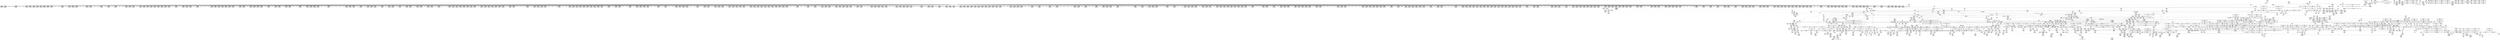 digraph {
	CE0x44d5450 [shape=record,shape=Mrecord,label="{CE0x44d5450|2472:_%struct.cred*,_:_CRE_152,160_|*MultipleSource*|Function::task_sid&Arg::task::|Function::current_has_perm&Arg::tsk::|Function::selinux_task_getpgid&Arg::p::|security/selinux/hooks.c,208}"]
	CE0x453c880 [shape=record,shape=Mrecord,label="{CE0x453c880|__rcu_read_unlock:do.end|*SummSink*}"]
	CE0x446c8b0 [shape=record,shape=Mrecord,label="{CE0x446c8b0|current_has_perm:call1|security/selinux/hooks.c,1543|*SummSource*}"]
	CE0x4565880 [shape=record,shape=Mrecord,label="{CE0x4565880|rcu_read_unlock:tmp16|include/linux/rcupdate.h,933}"]
	CE0x454cbd0 [shape=record,shape=Mrecord,label="{CE0x454cbd0|COLLAPSED:_GCMRE___llvm_gcov_ctr127_internal_global_11_x_i64_zeroinitializer:_elem_0:default:}"]
	CE0x452f620 [shape=record,shape=Mrecord,label="{CE0x452f620|task_sid:tmp7|security/selinux/hooks.c,208}"]
	CE0x453fb10 [shape=record,shape=Mrecord,label="{CE0x453fb10|_call_void_asm_sideeffect_,_memory_,_dirflag_,_fpsr_,_flags_()_#3,_!dbg_!27711,_!srcloc_!27714|include/linux/rcupdate.h,244|*SummSink*}"]
	CE0x4561d30 [shape=record,shape=Mrecord,label="{CE0x4561d30|__preempt_count_add:val|Function::__preempt_count_add&Arg::val::|*SummSource*}"]
	CE0x44cc030 [shape=record,shape=Mrecord,label="{CE0x44cc030|task_sid:tmp|*SummSink*}"]
	CE0x455c4c0 [shape=record,shape=Mrecord,label="{CE0x455c4c0|rcu_lock_acquire:tmp1|*SummSink*}"]
	CE0x44c9ca0 [shape=record,shape=Mrecord,label="{CE0x44c9ca0|rcu_read_lock:land.lhs.true}"]
	CE0x4555230 [shape=record,shape=Mrecord,label="{CE0x4555230|__preempt_count_sub:tmp6|./arch/x86/include/asm/preempt.h,78|*SummSink*}"]
	CE0x4504340 [shape=record,shape=Mrecord,label="{CE0x4504340|2472:_%struct.cred*,_:_CRE_6184,6192_|*MultipleSource*|Function::task_sid&Arg::task::|Function::current_has_perm&Arg::tsk::|Function::selinux_task_getpgid&Arg::p::|security/selinux/hooks.c,208}"]
	"CONST[source:0(mediator),value:2(dynamic)][purpose:{subject}][SrcIdx:4]"
	CE0x4500780 [shape=record,shape=Mrecord,label="{CE0x4500780|2472:_%struct.cred*,_:_CRE_5856,5860_|*MultipleSource*|Function::task_sid&Arg::task::|Function::current_has_perm&Arg::tsk::|Function::selinux_task_getpgid&Arg::p::|security/selinux/hooks.c,208}"]
	CE0x452c780 [shape=record,shape=Mrecord,label="{CE0x452c780|_ret_i32_%tmp6,_!dbg_!27716|security/selinux/hooks.c,197|*SummSink*}"]
	CE0x44bfd80 [shape=record,shape=Mrecord,label="{CE0x44bfd80|task_sid:tmp1|*SummSink*}"]
	CE0x45015c0 [shape=record,shape=Mrecord,label="{CE0x45015c0|2472:_%struct.cred*,_:_CRE_5904,5912_|*MultipleSource*|Function::task_sid&Arg::task::|Function::current_has_perm&Arg::tsk::|Function::selinux_task_getpgid&Arg::p::|security/selinux/hooks.c,208}"]
	CE0x4559cf0 [shape=record,shape=Mrecord,label="{CE0x4559cf0|GLOBAL:__preempt_count_sub|*Constant*}"]
	CE0x4514520 [shape=record,shape=Mrecord,label="{CE0x4514520|2472:_%struct.cred*,_:_CRE_10624,10628_|*MultipleSource*|Function::task_sid&Arg::task::|Function::current_has_perm&Arg::tsk::|Function::selinux_task_getpgid&Arg::p::|security/selinux/hooks.c,208}"]
	CE0x44e4210 [shape=record,shape=Mrecord,label="{CE0x44e4210|2472:_%struct.cred*,_:_CRE_1880,1888_|*MultipleSource*|Function::task_sid&Arg::task::|Function::current_has_perm&Arg::tsk::|Function::selinux_task_getpgid&Arg::p::|security/selinux/hooks.c,208}"]
	CE0x4475790 [shape=record,shape=Mrecord,label="{CE0x4475790|i64_1|*Constant*}"]
	CE0x452bce0 [shape=record,shape=Mrecord,label="{CE0x452bce0|GLOBAL:cred_sid|*Constant*|*SummSink*}"]
	CE0x44ef110 [shape=record,shape=Mrecord,label="{CE0x44ef110|2472:_%struct.cred*,_:_CRE_2528,2529_}"]
	CE0x446c6f0 [shape=record,shape=Mrecord,label="{CE0x446c6f0|current_has_perm:call1|security/selinux/hooks.c,1543}"]
	CE0x44ffba0 [shape=record,shape=Mrecord,label="{CE0x44ffba0|2472:_%struct.cred*,_:_CRE_3148,3152_|*MultipleSource*|Function::task_sid&Arg::task::|Function::current_has_perm&Arg::tsk::|Function::selinux_task_getpgid&Arg::p::|security/selinux/hooks.c,208}"]
	CE0x4562760 [shape=record,shape=Mrecord,label="{CE0x4562760|GLOBAL:__llvm_gcov_ctr132|Global_var:__llvm_gcov_ctr132|*SummSource*}"]
	CE0x452c090 [shape=record,shape=Mrecord,label="{CE0x452c090|cred_sid:cred|Function::cred_sid&Arg::cred::}"]
	CE0x45a6b70 [shape=record,shape=Mrecord,label="{CE0x45a6b70|_call_void_asm_sideeffect_,_memory_,_dirflag_,_fpsr_,_flags_()_#3,_!dbg_!27711,_!srcloc_!27714|include/linux/rcupdate.h,244}"]
	CE0x450b5e0 [shape=record,shape=Mrecord,label="{CE0x450b5e0|2472:_%struct.cred*,_:_CRE_6357,6358_}"]
	CE0x4550370 [shape=record,shape=Mrecord,label="{CE0x4550370|cred_sid:tmp4|*LoadInst*|security/selinux/hooks.c,196|*SummSink*}"]
	CE0x455d530 [shape=record,shape=Mrecord,label="{CE0x455d530|rcu_read_unlock:call3|include/linux/rcupdate.h,933|*SummSource*}"]
	CE0x44d9bb0 [shape=record,shape=Mrecord,label="{CE0x44d9bb0|i64*_getelementptr_inbounds_(_11_x_i64_,_11_x_i64_*___llvm_gcov_ctr127,_i64_0,_i64_10)|*Constant*|*SummSource*}"]
	CE0x44ab1c0 [shape=record,shape=Mrecord,label="{CE0x44ab1c0|rcu_read_lock:tmp7|include/linux/rcupdate.h,882}"]
	CE0x456e680 [shape=record,shape=Mrecord,label="{CE0x456e680|__rcu_read_unlock:entry|*SummSource*}"]
	CE0x4511d60 [shape=record,shape=Mrecord,label="{CE0x4511d60|2472:_%struct.cred*,_:_CRE_6680,6684_|*MultipleSource*|Function::task_sid&Arg::task::|Function::current_has_perm&Arg::tsk::|Function::selinux_task_getpgid&Arg::p::|security/selinux/hooks.c,208}"]
	CE0x4488680 [shape=record,shape=Mrecord,label="{CE0x4488680|current_sid:tmp9|security/selinux/hooks.c,218|*SummSource*}"]
	CE0x449b0d0 [shape=record,shape=Mrecord,label="{CE0x449b0d0|current_sid:sid|security/selinux/hooks.c,220}"]
	"CONST[source:0(mediator),value:0(static)][purpose:{operation}][SrcIdx:2]"
	CE0x44e60f0 [shape=record,shape=Mrecord,label="{CE0x44e60f0|2472:_%struct.cred*,_:_CRE_1980,1984_|*MultipleSource*|Function::task_sid&Arg::task::|Function::current_has_perm&Arg::tsk::|Function::selinux_task_getpgid&Arg::p::|security/selinux/hooks.c,208}"]
	CE0x450a1b0 [shape=record,shape=Mrecord,label="{CE0x450a1b0|2472:_%struct.cred*,_:_CRE_6340,6341_}"]
	CE0x45d3ea0 [shape=record,shape=Mrecord,label="{CE0x45d3ea0|__preempt_count_sub:do.body|*SummSource*}"]
	CE0x45a0430 [shape=record,shape=Mrecord,label="{CE0x45a0430|__rcu_read_lock:do.body}"]
	CE0x44ab4e0 [shape=record,shape=Mrecord,label="{CE0x44ab4e0|rcu_read_lock:tmp7|include/linux/rcupdate.h,882|*SummSink*}"]
	CE0x44eee10 [shape=record,shape=Mrecord,label="{CE0x44eee10|2472:_%struct.cred*,_:_CRE_2525,2526_}"]
	CE0x44fb8c0 [shape=record,shape=Mrecord,label="{CE0x44fb8c0|2472:_%struct.cred*,_:_CRE_2968,2969_}"]
	CE0x4512a50 [shape=record,shape=Mrecord,label="{CE0x4512a50|2472:_%struct.cred*,_:_CRE_10552,10560_|*MultipleSource*|Function::task_sid&Arg::task::|Function::current_has_perm&Arg::tsk::|Function::selinux_task_getpgid&Arg::p::|security/selinux/hooks.c,208}"]
	CE0x4477ea0 [shape=record,shape=Mrecord,label="{CE0x4477ea0|2472:_%struct.cred*,_:_CRE_690,691_}"]
	CE0x4481c70 [shape=record,shape=Mrecord,label="{CE0x4481c70|current_sid:entry|*SummSource*}"]
	CE0x44d2f50 [shape=record,shape=Mrecord,label="{CE0x44d2f50|GLOBAL:__rcu_read_lock|*Constant*|*SummSink*}"]
	CE0x450c810 [shape=record,shape=Mrecord,label="{CE0x450c810|2472:_%struct.cred*,_:_CRE_6424,6432_|*MultipleSource*|Function::task_sid&Arg::task::|Function::current_has_perm&Arg::tsk::|Function::selinux_task_getpgid&Arg::p::|security/selinux/hooks.c,208}"]
	CE0x450e6c0 [shape=record,shape=Mrecord,label="{CE0x450e6c0|2472:_%struct.cred*,_:_CRE_6504,6512_|*MultipleSource*|Function::task_sid&Arg::task::|Function::current_has_perm&Arg::tsk::|Function::selinux_task_getpgid&Arg::p::|security/selinux/hooks.c,208}"]
	CE0x447d5c0 [shape=record,shape=Mrecord,label="{CE0x447d5c0|rcu_read_lock:tmp8|include/linux/rcupdate.h,882|*SummSource*}"]
	CE0x4550170 [shape=record,shape=Mrecord,label="{CE0x4550170|cred_sid:tmp4|*LoadInst*|security/selinux/hooks.c,196|*SummSource*}"]
	CE0x44dc5b0 [shape=record,shape=Mrecord,label="{CE0x44dc5b0|2472:_%struct.cred*,_:_CRE_448,456_|*MultipleSource*|Function::task_sid&Arg::task::|Function::current_has_perm&Arg::tsk::|Function::selinux_task_getpgid&Arg::p::|security/selinux/hooks.c,208}"]
	CE0x451e700 [shape=record,shape=Mrecord,label="{CE0x451e700|GLOBAL:lockdep_rcu_suspicious|*Constant*}"]
	CE0x4490bd0 [shape=record,shape=Mrecord,label="{CE0x4490bd0|current_sid:security|security/selinux/hooks.c,218}"]
	CE0x448f2e0 [shape=record,shape=Mrecord,label="{CE0x448f2e0|current_sid:tmp19|security/selinux/hooks.c,218}"]
	CE0x44d60e0 [shape=record,shape=Mrecord,label="{CE0x44d60e0|i64_0|*Constant*}"]
	CE0x45ab3b0 [shape=record,shape=Mrecord,label="{CE0x45ab3b0|i64*_getelementptr_inbounds_(_4_x_i64_,_4_x_i64_*___llvm_gcov_ctr134,_i64_0,_i64_1)|*Constant*}"]
	CE0x4472e30 [shape=record,shape=Mrecord,label="{CE0x4472e30|i64*_getelementptr_inbounds_(_2_x_i64_,_2_x_i64_*___llvm_gcov_ctr280,_i64_0,_i64_0)|*Constant*}"]
	CE0x452f2a0 [shape=record,shape=Mrecord,label="{CE0x452f2a0|GLOBAL:__llvm_gcov_ctr126|Global_var:__llvm_gcov_ctr126|*SummSink*}"]
	CE0x447c690 [shape=record,shape=Mrecord,label="{CE0x447c690|i64_3|*Constant*}"]
	CE0x44981a0 [shape=record,shape=Mrecord,label="{CE0x44981a0|get_current:entry|*SummSource*}"]
	CE0x44d03c0 [shape=record,shape=Mrecord,label="{CE0x44d03c0|2472:_%struct.cred*,_:_CRE_240,248_|*MultipleSource*|Function::task_sid&Arg::task::|Function::current_has_perm&Arg::tsk::|Function::selinux_task_getpgid&Arg::p::|security/selinux/hooks.c,208}"]
	CE0x44f3da0 [shape=record,shape=Mrecord,label="{CE0x44f3da0|2472:_%struct.cred*,_:_CRE_2768,2776_|*MultipleSource*|Function::task_sid&Arg::task::|Function::current_has_perm&Arg::tsk::|Function::selinux_task_getpgid&Arg::p::|security/selinux/hooks.c,208}"]
	CE0x4555f20 [shape=record,shape=Mrecord,label="{CE0x4555f20|i64*_getelementptr_inbounds_(_11_x_i64_,_11_x_i64_*___llvm_gcov_ctr132,_i64_0,_i64_1)|*Constant*|*SummSource*}"]
	CE0x44743c0 [shape=record,shape=Mrecord,label="{CE0x44743c0|selinux_task_getpgid:tmp|*SummSink*}"]
	CE0x44d1f70 [shape=record,shape=Mrecord,label="{CE0x44d1f70|2472:_%struct.cred*,_:_CRE_80,84_|*MultipleSource*|Function::task_sid&Arg::task::|Function::current_has_perm&Arg::tsk::|Function::selinux_task_getpgid&Arg::p::|security/selinux/hooks.c,208}"]
	CE0x44f04d0 [shape=record,shape=Mrecord,label="{CE0x44f04d0|2472:_%struct.cred*,_:_CRE_2592,2594_|*MultipleSource*|Function::task_sid&Arg::task::|Function::current_has_perm&Arg::tsk::|Function::selinux_task_getpgid&Arg::p::|security/selinux/hooks.c,208}"]
	CE0x45599a0 [shape=record,shape=Mrecord,label="{CE0x45599a0|i64*_getelementptr_inbounds_(_4_x_i64_,_4_x_i64_*___llvm_gcov_ctr130,_i64_0,_i64_2)|*Constant*}"]
	CE0x45138f0 [shape=record,shape=Mrecord,label="{CE0x45138f0|2472:_%struct.cred*,_:_CRE_10592,10600_|*MultipleSource*|Function::task_sid&Arg::task::|Function::current_has_perm&Arg::tsk::|Function::selinux_task_getpgid&Arg::p::|security/selinux/hooks.c,208}"]
	CE0x4533b50 [shape=record,shape=Mrecord,label="{CE0x4533b50|void_(i32*,_i32,_i32*)*_asm_addl_$1,_%gs:$0_,_*m,ri,*m,_dirflag_,_fpsr_,_flags_|*SummSink*}"]
	CE0x453e690 [shape=record,shape=Mrecord,label="{CE0x453e690|i64*_getelementptr_inbounds_(_4_x_i64_,_4_x_i64_*___llvm_gcov_ctr133,_i64_0,_i64_3)|*Constant*}"]
	CE0x456c940 [shape=record,shape=Mrecord,label="{CE0x456c940|_call_void_rcu_lock_release(%struct.lockdep_map*_rcu_lock_map)_#10,_!dbg_!27733|include/linux/rcupdate.h,935|*SummSink*}"]
	CE0x44ea830 [shape=record,shape=Mrecord,label="{CE0x44ea830|2472:_%struct.cred*,_:_CRE_2272,2280_|*MultipleSource*|Function::task_sid&Arg::task::|Function::current_has_perm&Arg::tsk::|Function::selinux_task_getpgid&Arg::p::|security/selinux/hooks.c,208}"]
	CE0x44ed2c0 [shape=record,shape=Mrecord,label="{CE0x44ed2c0|2472:_%struct.cred*,_:_CRE_2416,2424_|*MultipleSource*|Function::task_sid&Arg::task::|Function::current_has_perm&Arg::tsk::|Function::selinux_task_getpgid&Arg::p::|security/selinux/hooks.c,208}"]
	CE0x448ad30 [shape=record,shape=Mrecord,label="{CE0x448ad30|current_sid:tmp3|*SummSource*}"]
	CE0x4483b60 [shape=record,shape=Mrecord,label="{CE0x4483b60|2472:_%struct.cred*,_:_CRE_336,344_|*MultipleSource*|Function::task_sid&Arg::task::|Function::current_has_perm&Arg::tsk::|Function::selinux_task_getpgid&Arg::p::|security/selinux/hooks.c,208}"]
	CE0x446a030 [shape=record,shape=Mrecord,label="{CE0x446a030|avc_has_perm:requested|Function::avc_has_perm&Arg::requested::|*SummSource*}"]
	CE0x446ef70 [shape=record,shape=Mrecord,label="{CE0x446ef70|i64_2|*Constant*|*SummSource*}"]
	CE0x44f3910 [shape=record,shape=Mrecord,label="{CE0x44f3910|2472:_%struct.cred*,_:_CRE_2752,2760_|*MultipleSource*|Function::task_sid&Arg::task::|Function::current_has_perm&Arg::tsk::|Function::selinux_task_getpgid&Arg::p::|security/selinux/hooks.c,208}"]
	CE0x44705a0 [shape=record,shape=Mrecord,label="{CE0x44705a0|i64_0|*Constant*|*SummSink*}"]
	CE0x449ad50 [shape=record,shape=Mrecord,label="{CE0x449ad50|task_sid:do.body5|*SummSink*}"]
	CE0x44fa950 [shape=record,shape=Mrecord,label="{CE0x44fa950|2472:_%struct.cred*,_:_CRE_2955,2956_}"]
	CE0x4481b30 [shape=record,shape=Mrecord,label="{CE0x4481b30|current_sid:entry}"]
	CE0x452a720 [shape=record,shape=Mrecord,label="{CE0x452a720|task_sid:tmp27|security/selinux/hooks.c,208}"]
	CE0x44777b0 [shape=record,shape=Mrecord,label="{CE0x44777b0|2472:_%struct.cred*,_:_CRE_680,688_|*MultipleSource*|Function::task_sid&Arg::task::|Function::current_has_perm&Arg::tsk::|Function::selinux_task_getpgid&Arg::p::|security/selinux/hooks.c,208}"]
	CE0x44aaf60 [shape=record,shape=Mrecord,label="{CE0x44aaf60|rcu_read_lock:tmp11|include/linux/rcupdate.h,882|*SummSource*}"]
	CE0x4567ef0 [shape=record,shape=Mrecord,label="{CE0x4567ef0|rcu_read_unlock:tmp17|include/linux/rcupdate.h,933|*SummSource*}"]
	CE0x459f870 [shape=record,shape=Mrecord,label="{CE0x459f870|i64*_getelementptr_inbounds_(_4_x_i64_,_4_x_i64_*___llvm_gcov_ctr129,_i64_0,_i64_0)|*Constant*|*SummSource*}"]
	CE0x4561a90 [shape=record,shape=Mrecord,label="{CE0x4561a90|__preempt_count_add:val|Function::__preempt_count_add&Arg::val::}"]
	CE0x45aa6e0 [shape=record,shape=Mrecord,label="{CE0x45aa6e0|__preempt_count_add:tmp6|./arch/x86/include/asm/preempt.h,73}"]
	CE0x44e33d0 [shape=record,shape=Mrecord,label="{CE0x44e33d0|2472:_%struct.cred*,_:_CRE_1832,1840_|*MultipleSource*|Function::task_sid&Arg::task::|Function::current_has_perm&Arg::tsk::|Function::selinux_task_getpgid&Arg::p::|security/selinux/hooks.c,208}"]
	CE0x44d9960 [shape=record,shape=Mrecord,label="{CE0x44d9960|rcu_read_lock:tmp21|include/linux/rcupdate.h,884|*SummSource*}"]
	CE0x4557890 [shape=record,shape=Mrecord,label="{CE0x4557890|rcu_read_unlock:tmp3}"]
	CE0x44cb900 [shape=record,shape=Mrecord,label="{CE0x44cb900|_ret_void,_!dbg_!27735|include/linux/rcupdate.h,884|*SummSink*}"]
	CE0x455cbd0 [shape=record,shape=Mrecord,label="{CE0x455cbd0|rcu_lock_acquire:tmp2|*SummSink*}"]
	CE0x44b3ee0 [shape=record,shape=Mrecord,label="{CE0x44b3ee0|current_sid:cred|security/selinux/hooks.c,218|*SummSource*}"]
	CE0x455c450 [shape=record,shape=Mrecord,label="{CE0x455c450|rcu_lock_acquire:tmp1|*SummSource*}"]
	CE0x4492610 [shape=record,shape=Mrecord,label="{CE0x4492610|_call_void_rcu_read_lock()_#10,_!dbg_!27712|security/selinux/hooks.c,207}"]
	CE0x44eb8a0 [shape=record,shape=Mrecord,label="{CE0x44eb8a0|2472:_%struct.cred*,_:_CRE_2328,2336_|*MultipleSource*|Function::task_sid&Arg::task::|Function::current_has_perm&Arg::tsk::|Function::selinux_task_getpgid&Arg::p::|security/selinux/hooks.c,208}"]
	CE0x44fb790 [shape=record,shape=Mrecord,label="{CE0x44fb790|2472:_%struct.cred*,_:_CRE_2967,2968_}"]
	CE0x453fe50 [shape=record,shape=Mrecord,label="{CE0x453fe50|i64*_getelementptr_inbounds_(_4_x_i64_,_4_x_i64_*___llvm_gcov_ctr133,_i64_0,_i64_1)|*Constant*|*SummSource*}"]
	CE0x4492c60 [shape=record,shape=Mrecord,label="{CE0x4492c60|i64*_getelementptr_inbounds_(_11_x_i64_,_11_x_i64_*___llvm_gcov_ctr127,_i64_0,_i64_1)|*Constant*}"]
	CE0x44e2100 [shape=record,shape=Mrecord,label="{CE0x44e2100|2472:_%struct.cred*,_:_CRE_760,768_|*MultipleSource*|Function::task_sid&Arg::task::|Function::current_has_perm&Arg::tsk::|Function::selinux_task_getpgid&Arg::p::|security/selinux/hooks.c,208}"]
	CE0x4517920 [shape=record,shape=Mrecord,label="{CE0x4517920|i64_7|*Constant*|*SummSink*}"]
	CE0x456d810 [shape=record,shape=Mrecord,label="{CE0x456d810|GLOBAL:__rcu_read_unlock|*Constant*}"]
	CE0x450caa0 [shape=record,shape=Mrecord,label="{CE0x450caa0|2472:_%struct.cred*,_:_CRE_6432,6436_|*MultipleSource*|Function::task_sid&Arg::task::|Function::current_has_perm&Arg::tsk::|Function::selinux_task_getpgid&Arg::p::|security/selinux/hooks.c,208}"]
	CE0x452c2b0 [shape=record,shape=Mrecord,label="{CE0x452c2b0|cred_sid:cred|Function::cred_sid&Arg::cred::|*SummSource*}"]
	CE0x4510f50 [shape=record,shape=Mrecord,label="{CE0x4510f50|2472:_%struct.cred*,_:_CRE_6644,6648_|*MultipleSource*|Function::task_sid&Arg::task::|Function::current_has_perm&Arg::tsk::|Function::selinux_task_getpgid&Arg::p::|security/selinux/hooks.c,208}"]
	CE0x4507360 [shape=record,shape=Mrecord,label="{CE0x4507360|2472:_%struct.cred*,_:_CRE_6301,6302_}"]
	CE0x44c1400 [shape=record,shape=Mrecord,label="{CE0x44c1400|rcu_read_lock:entry|*SummSink*}"]
	CE0x4594220 [shape=record,shape=Mrecord,label="{CE0x4594220|_call_void_mcount()_#3|*SummSink*}"]
	CE0x44f6140 [shape=record,shape=Mrecord,label="{CE0x44f6140|2472:_%struct.cred*,_:_CRE_2880,2884_|*MultipleSource*|Function::task_sid&Arg::task::|Function::current_has_perm&Arg::tsk::|Function::selinux_task_getpgid&Arg::p::|security/selinux/hooks.c,208}"]
	CE0x4545360 [shape=record,shape=Mrecord,label="{CE0x4545360|__preempt_count_add:tmp2|*SummSource*}"]
	CE0x4514790 [shape=record,shape=Mrecord,label="{CE0x4514790|2472:_%struct.cred*,_:_CRE_10628,10632_|*MultipleSource*|Function::task_sid&Arg::task::|Function::current_has_perm&Arg::tsk::|Function::selinux_task_getpgid&Arg::p::|security/selinux/hooks.c,208}"]
	CE0x456bd90 [shape=record,shape=Mrecord,label="{CE0x456bd90|rcu_read_unlock:tmp22|include/linux/rcupdate.h,935}"]
	CE0x44ce3e0 [shape=record,shape=Mrecord,label="{CE0x44ce3e0|2472:_%struct.cred*,_:_CRE_288,296_|*MultipleSource*|Function::task_sid&Arg::task::|Function::current_has_perm&Arg::tsk::|Function::selinux_task_getpgid&Arg::p::|security/selinux/hooks.c,208}"]
	CE0x44d88d0 [shape=record,shape=Mrecord,label="{CE0x44d88d0|i64*_getelementptr_inbounds_(_4_x_i64_,_4_x_i64_*___llvm_gcov_ctr130,_i64_0,_i64_0)|*Constant*|*SummSink*}"]
	CE0x448ddb0 [shape=record,shape=Mrecord,label="{CE0x448ddb0|i64*_getelementptr_inbounds_(_2_x_i64_,_2_x_i64_*___llvm_gcov_ctr136,_i64_0,_i64_0)|*Constant*|*SummSink*}"]
	CE0x44e8920 [shape=record,shape=Mrecord,label="{CE0x44e8920|2472:_%struct.cred*,_:_CRE_2104,2112_|*MultipleSource*|Function::task_sid&Arg::task::|Function::current_has_perm&Arg::tsk::|Function::selinux_task_getpgid&Arg::p::|security/selinux/hooks.c,208}"]
	CE0x4521920 [shape=record,shape=Mrecord,label="{CE0x4521920|i64*_getelementptr_inbounds_(_11_x_i64_,_11_x_i64_*___llvm_gcov_ctr127,_i64_0,_i64_9)|*Constant*|*SummSink*}"]
	CE0x4513b60 [shape=record,shape=Mrecord,label="{CE0x4513b60|2472:_%struct.cred*,_:_CRE_10600,10604_|*MultipleSource*|Function::task_sid&Arg::task::|Function::current_has_perm&Arg::tsk::|Function::selinux_task_getpgid&Arg::p::|security/selinux/hooks.c,208}"]
	CE0x4479d80 [shape=record,shape=Mrecord,label="{CE0x4479d80|GLOBAL:lockdep_rcu_suspicious|*Constant*}"]
	CE0x44dc9c0 [shape=record,shape=Mrecord,label="{CE0x44dc9c0|2472:_%struct.cred*,_:_CRE_460,464_|*MultipleSource*|Function::task_sid&Arg::task::|Function::current_has_perm&Arg::tsk::|Function::selinux_task_getpgid&Arg::p::|security/selinux/hooks.c,208}"]
	CE0x44edea0 [shape=record,shape=Mrecord,label="{CE0x44edea0|2472:_%struct.cred*,_:_CRE_2504,2508_|*MultipleSource*|Function::task_sid&Arg::task::|Function::current_has_perm&Arg::tsk::|Function::selinux_task_getpgid&Arg::p::|security/selinux/hooks.c,208}"]
	CE0x44c0640 [shape=record,shape=Mrecord,label="{CE0x44c0640|2472:_%struct.cred*,_:_CRE_264,272_|*MultipleSource*|Function::task_sid&Arg::task::|Function::current_has_perm&Arg::tsk::|Function::selinux_task_getpgid&Arg::p::|security/selinux/hooks.c,208}"]
	CE0x44faf40 [shape=record,shape=Mrecord,label="{CE0x44faf40|2472:_%struct.cred*,_:_CRE_2960,2961_}"]
	CE0x44f8cd0 [shape=record,shape=Mrecord,label="{CE0x44f8cd0|2472:_%struct.cred*,_:_CRE_2931,2932_}"]
	CE0x455c3e0 [shape=record,shape=Mrecord,label="{CE0x455c3e0|rcu_lock_acquire:tmp1}"]
	CE0x56ca820 [shape=record,shape=Mrecord,label="{CE0x56ca820|GLOBAL:current_has_perm|*Constant*|*SummSink*}"]
	CE0x44f2610 [shape=record,shape=Mrecord,label="{CE0x44f2610|2472:_%struct.cred*,_:_CRE_2696,2704_|*MultipleSource*|Function::task_sid&Arg::task::|Function::current_has_perm&Arg::tsk::|Function::selinux_task_getpgid&Arg::p::|security/selinux/hooks.c,208}"]
	CE0x45be660 [shape=record,shape=Mrecord,label="{CE0x45be660|__preempt_count_sub:tmp3|*SummSink*}"]
	CE0x44f8220 [shape=record,shape=Mrecord,label="{CE0x44f8220|2472:_%struct.cred*,_:_CRE_2922,2923_}"]
	CE0x4488a70 [shape=record,shape=Mrecord,label="{CE0x4488a70|current_sid:tmp10|security/selinux/hooks.c,218|*SummSource*}"]
	CE0x44c62f0 [shape=record,shape=Mrecord,label="{CE0x44c62f0|rcu_read_lock:tmp13|include/linux/rcupdate.h,882}"]
	CE0x4518be0 [shape=record,shape=Mrecord,label="{CE0x4518be0|task_sid:tmp23|security/selinux/hooks.c,208}"]
	CE0x450feb0 [shape=record,shape=Mrecord,label="{CE0x450feb0|2472:_%struct.cred*,_:_CRE_6584,6600_|*MultipleSource*|Function::task_sid&Arg::task::|Function::current_has_perm&Arg::tsk::|Function::selinux_task_getpgid&Arg::p::|security/selinux/hooks.c,208}"]
	CE0x44bede0 [shape=record,shape=Mrecord,label="{CE0x44bede0|2472:_%struct.cred*,_:_CRE_384,392_|*MultipleSource*|Function::task_sid&Arg::task::|Function::current_has_perm&Arg::tsk::|Function::selinux_task_getpgid&Arg::p::|security/selinux/hooks.c,208}"]
	CE0x454efe0 [shape=record,shape=Mrecord,label="{CE0x454efe0|_call_void___preempt_count_add(i32_1)_#10,_!dbg_!27711|include/linux/rcupdate.h,239|*SummSink*}"]
	CE0x452e620 [shape=record,shape=Mrecord,label="{CE0x452e620|task_sid:tobool|security/selinux/hooks.c,208}"]
	CE0x4517f90 [shape=record,shape=Mrecord,label="{CE0x4517f90|task_sid:tmp16|security/selinux/hooks.c,208}"]
	CE0x455d660 [shape=record,shape=Mrecord,label="{CE0x455d660|rcu_read_unlock:call3|include/linux/rcupdate.h,933|*SummSink*}"]
	CE0x446f2a0 [shape=record,shape=Mrecord,label="{CE0x446f2a0|i64*_getelementptr_inbounds_(_11_x_i64_,_11_x_i64_*___llvm_gcov_ctr125,_i64_0,_i64_6)|*Constant*}"]
	CE0x44f2150 [shape=record,shape=Mrecord,label="{CE0x44f2150|2472:_%struct.cred*,_:_CRE_2688,2692_|*MultipleSource*|Function::task_sid&Arg::task::|Function::current_has_perm&Arg::tsk::|Function::selinux_task_getpgid&Arg::p::|security/selinux/hooks.c,208}"]
	CE0x455b4b0 [shape=record,shape=Mrecord,label="{CE0x455b4b0|_call_void_asm_sideeffect_,_memory_,_dirflag_,_fpsr_,_flags_()_#3,_!dbg_!27714,_!srcloc_!27715|include/linux/rcupdate.h,239|*SummSource*}"]
	CE0x4560050 [shape=record,shape=Mrecord,label="{CE0x4560050|i32_2|*Constant*|*SummSink*}"]
	CE0x4494bc0 [shape=record,shape=Mrecord,label="{CE0x4494bc0|GLOBAL:rcu_read_lock|*Constant*|*SummSink*}"]
	CE0x44fe8a0 [shape=record,shape=Mrecord,label="{CE0x44fe8a0|2472:_%struct.cred*,_:_CRE_3108,3112_|*MultipleSource*|Function::task_sid&Arg::task::|Function::current_has_perm&Arg::tsk::|Function::selinux_task_getpgid&Arg::p::|security/selinux/hooks.c,208}"]
	CE0x446e930 [shape=record,shape=Mrecord,label="{CE0x446e930|i32_2|*Constant*}"]
	CE0x4524a60 [shape=record,shape=Mrecord,label="{CE0x4524a60|rcu_read_lock:call|include/linux/rcupdate.h,882|*SummSink*}"]
	CE0x44dd1f0 [shape=record,shape=Mrecord,label="{CE0x44dd1f0|_call_void___preempt_count_add(i32_1)_#10,_!dbg_!27711|include/linux/rcupdate.h,239|*SummSource*}"]
	CE0x45aa2e0 [shape=record,shape=Mrecord,label="{CE0x45aa2e0|i64*_getelementptr_inbounds_(_4_x_i64_,_4_x_i64_*___llvm_gcov_ctr134,_i64_0,_i64_3)|*Constant*|*SummSource*}"]
	CE0x455d020 [shape=record,shape=Mrecord,label="{CE0x455d020|rcu_read_unlock:tmp12|include/linux/rcupdate.h,933|*SummSink*}"]
	CE0x4490140 [shape=record,shape=Mrecord,label="{CE0x4490140|current_sid:tmp21|security/selinux/hooks.c,218}"]
	CE0x44e9790 [shape=record,shape=Mrecord,label="{CE0x44e9790|2472:_%struct.cred*,_:_CRE_2152,2160_|*MultipleSource*|Function::task_sid&Arg::task::|Function::current_has_perm&Arg::tsk::|Function::selinux_task_getpgid&Arg::p::|security/selinux/hooks.c,208}"]
	CE0x44d97f0 [shape=record,shape=Mrecord,label="{CE0x44d97f0|i64*_getelementptr_inbounds_(_11_x_i64_,_11_x_i64_*___llvm_gcov_ctr127,_i64_0,_i64_10)|*Constant*}"]
	CE0x44b3d70 [shape=record,shape=Mrecord,label="{CE0x44b3d70|current_sid:cred|security/selinux/hooks.c,218}"]
	CE0x4515230 [shape=record,shape=Mrecord,label="{CE0x4515230|task_sid:tobool1|security/selinux/hooks.c,208|*SummSink*}"]
	CE0x45186a0 [shape=record,shape=Mrecord,label="{CE0x45186a0|i64*_getelementptr_inbounds_(_13_x_i64_,_13_x_i64_*___llvm_gcov_ctr126,_i64_0,_i64_8)|*Constant*}"]
	CE0x456b630 [shape=record,shape=Mrecord,label="{CE0x456b630|i64*_getelementptr_inbounds_(_11_x_i64_,_11_x_i64_*___llvm_gcov_ctr132,_i64_0,_i64_10)|*Constant*}"]
	CE0x44fd600 [shape=record,shape=Mrecord,label="{CE0x44fd600|2472:_%struct.cred*,_:_CRE_3048,3056_|*MultipleSource*|Function::task_sid&Arg::task::|Function::current_has_perm&Arg::tsk::|Function::selinux_task_getpgid&Arg::p::|security/selinux/hooks.c,208}"]
	CE0x447d190 [shape=record,shape=Mrecord,label="{CE0x447d190|__rcu_read_unlock:tmp4|include/linux/rcupdate.h,244}"]
	CE0x45bb0c0 [shape=record,shape=Mrecord,label="{CE0x45bb0c0|__preempt_count_add:tmp3|*SummSink*}"]
	CE0x4473930 [shape=record,shape=Mrecord,label="{CE0x4473930|selinux_task_getpgid:p|Function::selinux_task_getpgid&Arg::p::}"]
	CE0x455a900 [shape=record,shape=Mrecord,label="{CE0x455a900|rcu_read_unlock:tmp|*SummSource*}"]
	CE0x449acb0 [shape=record,shape=Mrecord,label="{CE0x449acb0|task_sid:do.body5|*SummSource*}"]
	CE0x4491f30 [shape=record,shape=Mrecord,label="{CE0x4491f30|task_sid:real_cred|security/selinux/hooks.c,208|*SummSource*}"]
	CE0x4560b90 [shape=record,shape=Mrecord,label="{CE0x4560b90|0:_i8,_:_GCMR_rcu_read_unlock.__warned_internal_global_i8_0,_section_.data.unlikely_,_align_1:_elem_0:default:}"]
	CE0x456d3e0 [shape=record,shape=Mrecord,label="{CE0x456d3e0|rcu_lock_release:map|Function::rcu_lock_release&Arg::map::}"]
	CE0x447cbe0 [shape=record,shape=Mrecord,label="{CE0x447cbe0|rcu_read_lock:tmp|*SummSink*}"]
	CE0x4509bc0 [shape=record,shape=Mrecord,label="{CE0x4509bc0|2472:_%struct.cred*,_:_CRE_6335,6336_}"]
	CE0x44be390 [shape=record,shape=Mrecord,label="{CE0x44be390|rcu_read_lock:tmp6|include/linux/rcupdate.h,882|*SummSource*}"]
	CE0x450f9f0 [shape=record,shape=Mrecord,label="{CE0x450f9f0|2472:_%struct.cred*,_:_CRE_6568,6576_|*MultipleSource*|Function::task_sid&Arg::task::|Function::current_has_perm&Arg::tsk::|Function::selinux_task_getpgid&Arg::p::|security/selinux/hooks.c,208}"]
	CE0x448d380 [shape=record,shape=Mrecord,label="{CE0x448d380|2472:_%struct.cred*,_:_CRE_20,24_|*MultipleSource*|Function::task_sid&Arg::task::|Function::current_has_perm&Arg::tsk::|Function::selinux_task_getpgid&Arg::p::|security/selinux/hooks.c,208}"]
	CE0x44cf270 [shape=record,shape=Mrecord,label="{CE0x44cf270|i64*_getelementptr_inbounds_(_4_x_i64_,_4_x_i64_*___llvm_gcov_ctr128,_i64_0,_i64_2)|*Constant*|*SummSource*}"]
	CE0x44c1a50 [shape=record,shape=Mrecord,label="{CE0x44c1a50|2472:_%struct.cred*,_:_CRE_168,176_|*MultipleSource*|Function::task_sid&Arg::task::|Function::current_has_perm&Arg::tsk::|Function::selinux_task_getpgid&Arg::p::|security/selinux/hooks.c,208}"]
	CE0x45347f0 [shape=record,shape=Mrecord,label="{CE0x45347f0|__rcu_read_unlock:tmp7|include/linux/rcupdate.h,245|*SummSource*}"]
	CE0x45496d0 [shape=record,shape=Mrecord,label="{CE0x45496d0|rcu_read_lock:tmp14|include/linux/rcupdate.h,882|*SummSource*}"]
	CE0x44d0800 [shape=record,shape=Mrecord,label="{CE0x44d0800|2472:_%struct.cred*,_:_CRE_256,264_|*MultipleSource*|Function::task_sid&Arg::task::|Function::current_has_perm&Arg::tsk::|Function::selinux_task_getpgid&Arg::p::|security/selinux/hooks.c,208}"]
	CE0x452cc30 [shape=record,shape=Mrecord,label="{CE0x452cc30|_call_void_rcu_read_unlock()_#10,_!dbg_!27748|security/selinux/hooks.c,209}"]
	CE0x4536540 [shape=record,shape=Mrecord,label="{CE0x4536540|rcu_lock_release:__here|*SummSink*}"]
	CE0x4499b20 [shape=record,shape=Mrecord,label="{CE0x4499b20|_call_void_mcount()_#3|*SummSink*}"]
	CE0x44c5a80 [shape=record,shape=Mrecord,label="{CE0x44c5a80|rcu_read_lock:call3|include/linux/rcupdate.h,882|*SummSource*}"]
	CE0x459d9c0 [shape=record,shape=Mrecord,label="{CE0x459d9c0|__rcu_read_unlock:tmp1|*SummSource*}"]
	CE0x44e6320 [shape=record,shape=Mrecord,label="{CE0x44e6320|2472:_%struct.cred*,_:_CRE_1984,2016_|*MultipleSource*|Function::task_sid&Arg::task::|Function::current_has_perm&Arg::tsk::|Function::selinux_task_getpgid&Arg::p::|security/selinux/hooks.c,208}"]
	CE0x4514c70 [shape=record,shape=Mrecord,label="{CE0x4514c70|task_sid:tmp4|*LoadInst*|security/selinux/hooks.c,208}"]
	CE0x44c8de0 [shape=record,shape=Mrecord,label="{CE0x44c8de0|GLOBAL:rcu_read_lock.__warned|Global_var:rcu_read_lock.__warned|*SummSource*}"]
	CE0x4494df0 [shape=record,shape=Mrecord,label="{CE0x4494df0|%struct.task_struct*_(%struct.task_struct**)*_asm_movq_%gs:$_1:P_,$0_,_r,im,_dirflag_,_fpsr_,_flags_|*SummSource*}"]
	CE0x44d14c0 [shape=record,shape=Mrecord,label="{CE0x44d14c0|rcu_read_lock:tobool1|include/linux/rcupdate.h,882|*SummSink*}"]
	CE0x450ac60 [shape=record,shape=Mrecord,label="{CE0x450ac60|2472:_%struct.cred*,_:_CRE_6349,6350_}"]
	CE0x4511410 [shape=record,shape=Mrecord,label="{CE0x4511410|2472:_%struct.cred*,_:_CRE_6656,6660_|*MultipleSource*|Function::task_sid&Arg::task::|Function::current_has_perm&Arg::tsk::|Function::selinux_task_getpgid&Arg::p::|security/selinux/hooks.c,208}"]
	CE0x44cd090 [shape=record,shape=Mrecord,label="{CE0x44cd090|task_sid:tmp}"]
	CE0x4521310 [shape=record,shape=Mrecord,label="{CE0x4521310|i8*_getelementptr_inbounds_(_42_x_i8_,_42_x_i8_*_.str46,_i32_0,_i32_0)|*Constant*|*SummSink*}"]
	CE0x459c3e0 [shape=record,shape=Mrecord,label="{CE0x459c3e0|__preempt_count_sub:tmp6|./arch/x86/include/asm/preempt.h,78}"]
	CE0x4469900 [shape=record,shape=Mrecord,label="{CE0x4469900|i64*_getelementptr_inbounds_(_11_x_i64_,_11_x_i64_*___llvm_gcov_ctr125,_i64_0,_i64_8)|*Constant*|*SummSource*}"]
	CE0x44aa120 [shape=record,shape=Mrecord,label="{CE0x44aa120|i32_1|*Constant*|*SummSink*}"]
	CE0x50096d0 [shape=record,shape=Mrecord,label="{CE0x50096d0|_ret_i32_%call2,_!dbg_!27718|security/selinux/hooks.c,1544}"]
	CE0x446f7c0 [shape=record,shape=Mrecord,label="{CE0x446f7c0|i64*_getelementptr_inbounds_(_11_x_i64_,_11_x_i64_*___llvm_gcov_ctr125,_i64_0,_i64_6)|*Constant*|*SummSink*}"]
	CE0x44aa480 [shape=record,shape=Mrecord,label="{CE0x44aa480|rcu_read_lock:tmp10|include/linux/rcupdate.h,882}"]
	CE0x45095d0 [shape=record,shape=Mrecord,label="{CE0x45095d0|2472:_%struct.cred*,_:_CRE_6330,6331_}"]
	CE0x44d5060 [shape=record,shape=Mrecord,label="{CE0x44d5060|i64*_getelementptr_inbounds_(_2_x_i64_,_2_x_i64_*___llvm_gcov_ctr131,_i64_0,_i64_0)|*Constant*|*SummSource*}"]
	CE0x455f1c0 [shape=record,shape=Mrecord,label="{CE0x455f1c0|i64*_getelementptr_inbounds_(_4_x_i64_,_4_x_i64_*___llvm_gcov_ctr130,_i64_0,_i64_1)|*Constant*}"]
	CE0x451ee40 [shape=record,shape=Mrecord,label="{CE0x451ee40|cred_sid:tmp6|security/selinux/hooks.c,197}"]
	CE0x44669c0 [shape=record,shape=Mrecord,label="{CE0x44669c0|cred_sid:security|security/selinux/hooks.c,196}"]
	CE0x4505d30 [shape=record,shape=Mrecord,label="{CE0x4505d30|2472:_%struct.cred*,_:_CRE_6264,6280_|*MultipleSource*|Function::task_sid&Arg::task::|Function::current_has_perm&Arg::tsk::|Function::selinux_task_getpgid&Arg::p::|security/selinux/hooks.c,208}"]
	CE0x44a8fb0 [shape=record,shape=Mrecord,label="{CE0x44a8fb0|i64*_getelementptr_inbounds_(_4_x_i64_,_4_x_i64_*___llvm_gcov_ctr128,_i64_0,_i64_1)|*Constant*|*SummSource*}"]
	CE0x4491610 [shape=record,shape=Mrecord,label="{CE0x4491610|current_sid:tmp23|security/selinux/hooks.c,218|*SummSource*}"]
	CE0x4488ea0 [shape=record,shape=Mrecord,label="{CE0x4488ea0|_ret_i32_%call7,_!dbg_!27749|security/selinux/hooks.c,210|*SummSource*}"]
	CE0x452aed0 [shape=record,shape=Mrecord,label="{CE0x452aed0|task_sid:tmp27|security/selinux/hooks.c,208|*SummSource*}"]
	CE0x44c6530 [shape=record,shape=Mrecord,label="{CE0x44c6530|rcu_read_lock:tmp13|include/linux/rcupdate.h,882|*SummSource*}"]
	CE0x45499c0 [shape=record,shape=Mrecord,label="{CE0x45499c0|rcu_read_lock:tmp15|include/linux/rcupdate.h,882}"]
	CE0x4516a20 [shape=record,shape=Mrecord,label="{CE0x4516a20|task_sid:call3|security/selinux/hooks.c,208|*SummSource*}"]
	CE0x45686b0 [shape=record,shape=Mrecord,label="{CE0x45686b0|_call_void_lockdep_rcu_suspicious(i8*_getelementptr_inbounds_(_25_x_i8_,_25_x_i8_*_.str45,_i32_0,_i32_0),_i32_934,_i8*_getelementptr_inbounds_(_44_x_i8_,_44_x_i8_*_.str47,_i32_0,_i32_0))_#10,_!dbg_!27726|include/linux/rcupdate.h,933}"]
	CE0x452a6b0 [shape=record,shape=Mrecord,label="{CE0x452a6b0|i64*_getelementptr_inbounds_(_13_x_i64_,_13_x_i64_*___llvm_gcov_ctr126,_i64_0,_i64_12)|*Constant*}"]
	CE0x4509f50 [shape=record,shape=Mrecord,label="{CE0x4509f50|2472:_%struct.cred*,_:_CRE_6338,6339_}"]
	CE0x448d6d0 [shape=record,shape=Mrecord,label="{CE0x448d6d0|current_sid:land.lhs.true2}"]
	CE0x44d05e0 [shape=record,shape=Mrecord,label="{CE0x44d05e0|2472:_%struct.cred*,_:_CRE_248,256_|*MultipleSource*|Function::task_sid&Arg::task::|Function::current_has_perm&Arg::tsk::|Function::selinux_task_getpgid&Arg::p::|security/selinux/hooks.c,208}"]
	CE0x45a5440 [shape=record,shape=Mrecord,label="{CE0x45a5440|i64*_getelementptr_inbounds_(_4_x_i64_,_4_x_i64_*___llvm_gcov_ctr129,_i64_0,_i64_3)|*Constant*}"]
	CE0x446a1a0 [shape=record,shape=Mrecord,label="{CE0x446a1a0|avc_has_perm:requested|Function::avc_has_perm&Arg::requested::|*SummSink*}"]
	CE0x45dce50 [shape=record,shape=Mrecord,label="{CE0x45dce50|i64*_getelementptr_inbounds_(_4_x_i64_,_4_x_i64_*___llvm_gcov_ctr135,_i64_0,_i64_1)|*Constant*}"]
	CE0x44e5c30 [shape=record,shape=Mrecord,label="{CE0x44e5c30|2472:_%struct.cred*,_:_CRE_1968,1976_|*MultipleSource*|Function::task_sid&Arg::task::|Function::current_has_perm&Arg::tsk::|Function::selinux_task_getpgid&Arg::p::|security/selinux/hooks.c,208}"]
	CE0x447ff20 [shape=record,shape=Mrecord,label="{CE0x447ff20|current_sid:tmp13|security/selinux/hooks.c,218|*SummSource*}"]
	CE0x4505610 [shape=record,shape=Mrecord,label="{CE0x4505610|2472:_%struct.cred*,_:_CRE_6240,6248_|*MultipleSource*|Function::task_sid&Arg::task::|Function::current_has_perm&Arg::tsk::|Function::selinux_task_getpgid&Arg::p::|security/selinux/hooks.c,208}"]
	CE0x4563210 [shape=record,shape=Mrecord,label="{CE0x4563210|rcu_read_unlock:tmp8|include/linux/rcupdate.h,933}"]
	CE0x447d7a0 [shape=record,shape=Mrecord,label="{CE0x447d7a0|rcu_read_lock:tobool1|include/linux/rcupdate.h,882}"]
	CE0x455c7a0 [shape=record,shape=Mrecord,label="{CE0x455c7a0|rcu_read_unlock:if.then|*SummSource*}"]
	CE0x44ec710 [shape=record,shape=Mrecord,label="{CE0x44ec710|2472:_%struct.cred*,_:_CRE_2376,2384_|*MultipleSource*|Function::task_sid&Arg::task::|Function::current_has_perm&Arg::tsk::|Function::selinux_task_getpgid&Arg::p::|security/selinux/hooks.c,208}"]
	CE0x4514ee0 [shape=record,shape=Mrecord,label="{CE0x4514ee0|task_sid:tmp4|*LoadInst*|security/selinux/hooks.c,208|*SummSource*}"]
	CE0x45351f0 [shape=record,shape=Mrecord,label="{CE0x45351f0|rcu_lock_release:tmp4|include/linux/rcupdate.h,423}"]
	CE0x455ae90 [shape=record,shape=Mrecord,label="{CE0x455ae90|rcu_lock_release:tmp3|*SummSource*}"]
	CE0x455e340 [shape=record,shape=Mrecord,label="{CE0x455e340|rcu_read_unlock:call|include/linux/rcupdate.h,933|*SummSource*}"]
	CE0x45b98d0 [shape=record,shape=Mrecord,label="{CE0x45b98d0|i64*_getelementptr_inbounds_(_4_x_i64_,_4_x_i64_*___llvm_gcov_ctr134,_i64_0,_i64_2)|*Constant*|*SummSource*}"]
	CE0x44ca5f0 [shape=record,shape=Mrecord,label="{CE0x44ca5f0|2472:_%struct.cred*,_:_CRE_32,40_|*MultipleSource*|Function::task_sid&Arg::task::|Function::current_has_perm&Arg::tsk::|Function::selinux_task_getpgid&Arg::p::|security/selinux/hooks.c,208}"]
	CE0x451b590 [shape=record,shape=Mrecord,label="{CE0x451b590|i8*_getelementptr_inbounds_(_41_x_i8_,_41_x_i8_*_.str44,_i32_0,_i32_0)|*Constant*|*SummSink*}"]
	CE0x448ba70 [shape=record,shape=Mrecord,label="{CE0x448ba70|current_sid:tmp15|security/selinux/hooks.c,218|*SummSource*}"]
	CE0x4468d30 [shape=record,shape=Mrecord,label="{CE0x4468d30|i64_1|*Constant*|*SummSink*}"]
	CE0x626a920 [shape=record,shape=Mrecord,label="{CE0x626a920|GLOBAL:current_has_perm|*Constant*|*SummSource*}"]
	CE0x44605b0 [shape=record,shape=Mrecord,label="{CE0x44605b0|GLOBAL:lockdep_rcu_suspicious|*Constant*|*SummSink*}"]
	CE0x44bf980 [shape=record,shape=Mrecord,label="{CE0x44bf980|rcu_read_lock:do.end}"]
	CE0x4516b60 [shape=record,shape=Mrecord,label="{CE0x4516b60|task_sid:tobool4|security/selinux/hooks.c,208|*SummSource*}"]
	CE0x44d8ec0 [shape=record,shape=Mrecord,label="{CE0x44d8ec0|rcu_lock_acquire:tmp3|*SummSink*}"]
	CE0x44e1360 [shape=record,shape=Mrecord,label="{CE0x44e1360|2472:_%struct.cred*,_:_CRE_703,704_}"]
	CE0x44904c0 [shape=record,shape=Mrecord,label="{CE0x44904c0|current_sid:tmp21|security/selinux/hooks.c,218|*SummSink*}"]
	CE0x4503e50 [shape=record,shape=Mrecord,label="{CE0x4503e50|2472:_%struct.cred*,_:_CRE_6168,6176_|*MultipleSource*|Function::task_sid&Arg::task::|Function::current_has_perm&Arg::tsk::|Function::selinux_task_getpgid&Arg::p::|security/selinux/hooks.c,208}"]
	CE0x44eb3e0 [shape=record,shape=Mrecord,label="{CE0x44eb3e0|2472:_%struct.cred*,_:_CRE_2312,2320_|*MultipleSource*|Function::task_sid&Arg::task::|Function::current_has_perm&Arg::tsk::|Function::selinux_task_getpgid&Arg::p::|security/selinux/hooks.c,208}"]
	CE0x452e3d0 [shape=record,shape=Mrecord,label="{CE0x452e3d0|task_sid:call|security/selinux/hooks.c,208|*SummSource*}"]
	CE0x45ab220 [shape=record,shape=Mrecord,label="{CE0x45ab220|__preempt_count_sub:tmp5|./arch/x86/include/asm/preempt.h,77}"]
	CE0x44fa5c0 [shape=record,shape=Mrecord,label="{CE0x44fa5c0|2472:_%struct.cred*,_:_CRE_2952,2953_}"]
	CE0x453de80 [shape=record,shape=Mrecord,label="{CE0x453de80|__rcu_read_lock:do.end|*SummSource*}"]
	CE0x44aedc0 [shape=record,shape=Mrecord,label="{CE0x44aedc0|task_sid:land.lhs.true}"]
	CE0x45211e0 [shape=record,shape=Mrecord,label="{CE0x45211e0|i8*_getelementptr_inbounds_(_42_x_i8_,_42_x_i8_*_.str46,_i32_0,_i32_0)|*Constant*}"]
	CE0x448fd10 [shape=record,shape=Mrecord,label="{CE0x448fd10|current_sid:tmp12|security/selinux/hooks.c,218|*SummSink*}"]
	CE0x44b3fb0 [shape=record,shape=Mrecord,label="{CE0x44b3fb0|current_sid:cred|security/selinux/hooks.c,218|*SummSink*}"]
	CE0x44f9c40 [shape=record,shape=Mrecord,label="{CE0x44f9c40|2472:_%struct.cred*,_:_CRE_2944,2945_}"]
	CE0x450cf60 [shape=record,shape=Mrecord,label="{CE0x450cf60|2472:_%struct.cred*,_:_CRE_6448,6456_|*MultipleSource*|Function::task_sid&Arg::task::|Function::current_has_perm&Arg::tsk::|Function::selinux_task_getpgid&Arg::p::|security/selinux/hooks.c,208}"]
	CE0x44ef5d0 [shape=record,shape=Mrecord,label="{CE0x44ef5d0|2472:_%struct.cred*,_:_CRE_2532,2533_}"]
	CE0x454ae30 [shape=record,shape=Mrecord,label="{CE0x454ae30|rcu_read_lock:tmp17|include/linux/rcupdate.h,882|*SummSink*}"]
	CE0x45076f0 [shape=record,shape=Mrecord,label="{CE0x45076f0|2472:_%struct.cred*,_:_CRE_6304,6305_}"]
	CE0x44cc1e0 [shape=record,shape=Mrecord,label="{CE0x44cc1e0|cred_sid:tmp3}"]
	CE0x45021a0 [shape=record,shape=Mrecord,label="{CE0x45021a0|2472:_%struct.cred*,_:_CRE_5944,5952_|*MultipleSource*|Function::task_sid&Arg::task::|Function::current_has_perm&Arg::tsk::|Function::selinux_task_getpgid&Arg::p::|security/selinux/hooks.c,208}"]
	CE0x44ea5d0 [shape=record,shape=Mrecord,label="{CE0x44ea5d0|2472:_%struct.cred*,_:_CRE_2264,2272_|*MultipleSource*|Function::task_sid&Arg::task::|Function::current_has_perm&Arg::tsk::|Function::selinux_task_getpgid&Arg::p::|security/selinux/hooks.c,208}"]
	CE0x44cb2a0 [shape=record,shape=Mrecord,label="{CE0x44cb2a0|cred_sid:tmp2|*SummSink*}"]
	CE0x451eaa0 [shape=record,shape=Mrecord,label="{CE0x451eaa0|i32_883|*Constant*|*SummSink*}"]
	CE0x456ddf0 [shape=record,shape=Mrecord,label="{CE0x456ddf0|_call_void___rcu_read_unlock()_#10,_!dbg_!27734|include/linux/rcupdate.h,937}"]
	CE0x4460520 [shape=record,shape=Mrecord,label="{CE0x4460520|GLOBAL:lockdep_rcu_suspicious|*Constant*|*SummSource*}"]
	CE0x4531580 [shape=record,shape=Mrecord,label="{CE0x4531580|rcu_lock_release:tmp|*SummSink*}"]
	CE0x4487960 [shape=record,shape=Mrecord,label="{CE0x4487960|selinux_task_getpgid:tmp}"]
	CE0x4475a50 [shape=record,shape=Mrecord,label="{CE0x4475a50|current_sid:do.body|*SummSink*}"]
	CE0x4490a60 [shape=record,shape=Mrecord,label="{CE0x4490a60|COLLAPSED:_CMRE:_elem_0::|security/selinux/hooks.c,218}"]
	CE0x45a8b60 [shape=record,shape=Mrecord,label="{CE0x45a8b60|i64*_getelementptr_inbounds_(_4_x_i64_,_4_x_i64_*___llvm_gcov_ctr135,_i64_0,_i64_2)|*Constant*}"]
	CE0x4539650 [shape=record,shape=Mrecord,label="{CE0x4539650|__rcu_read_lock:tmp2|*SummSource*}"]
	CE0x456d640 [shape=record,shape=Mrecord,label="{CE0x456d640|rcu_lock_release:map|Function::rcu_lock_release&Arg::map::|*SummSource*}"]
	CE0x45632b0 [shape=record,shape=Mrecord,label="{CE0x45632b0|COLLAPSED:_GCMRE___llvm_gcov_ctr130_internal_global_4_x_i64_zeroinitializer:_elem_0:default:}"]
	CE0x455a080 [shape=record,shape=Mrecord,label="{CE0x455a080|i64*_getelementptr_inbounds_(_4_x_i64_,_4_x_i64_*___llvm_gcov_ctr133,_i64_0,_i64_2)|*Constant*}"]
	CE0x4530aa0 [shape=record,shape=Mrecord,label="{CE0x4530aa0|task_sid:tmp9|security/selinux/hooks.c,208|*SummSink*}"]
	CE0x44d0940 [shape=record,shape=Mrecord,label="{CE0x44d0940|rcu_read_lock:tmp4|include/linux/rcupdate.h,882|*SummSink*}"]
	CE0x4534e40 [shape=record,shape=Mrecord,label="{CE0x4534e40|__preempt_count_add:do.body}"]
	CE0x44cb9a0 [shape=record,shape=Mrecord,label="{CE0x44cb9a0|GLOBAL:rcu_lock_acquire|*Constant*}"]
	CE0x452ca10 [shape=record,shape=Mrecord,label="{CE0x452ca10|GLOBAL:rcu_read_unlock|*Constant*}"]
	CE0x44fd860 [shape=record,shape=Mrecord,label="{CE0x44fd860|2472:_%struct.cred*,_:_CRE_3056,3064_|*MultipleSource*|Function::task_sid&Arg::task::|Function::current_has_perm&Arg::tsk::|Function::selinux_task_getpgid&Arg::p::|security/selinux/hooks.c,208}"]
	CE0x44ce340 [shape=record,shape=Mrecord,label="{CE0x44ce340|2472:_%struct.cred*,_:_CRE_232,240_|*MultipleSource*|Function::task_sid&Arg::task::|Function::current_has_perm&Arg::tsk::|Function::selinux_task_getpgid&Arg::p::|security/selinux/hooks.c,208}"]
	CE0x45a1280 [shape=record,shape=Mrecord,label="{CE0x45a1280|rcu_lock_acquire:tmp6|*SummSource*}"]
	CE0x451a120 [shape=record,shape=Mrecord,label="{CE0x451a120|i64*_getelementptr_inbounds_(_13_x_i64_,_13_x_i64_*___llvm_gcov_ctr126,_i64_0,_i64_11)|*Constant*|*SummSink*}"]
	CE0x4524b40 [shape=record,shape=Mrecord,label="{CE0x4524b40|i32_0|*Constant*}"]
	CE0x4555cf0 [shape=record,shape=Mrecord,label="{CE0x4555cf0|rcu_lock_acquire:bb}"]
	CE0x44d1630 [shape=record,shape=Mrecord,label="{CE0x44d1630|i64_4|*Constant*}"]
	CE0x44d1430 [shape=record,shape=Mrecord,label="{CE0x44d1430|rcu_read_lock:tobool1|include/linux/rcupdate.h,882|*SummSource*}"]
	CE0x4557610 [shape=record,shape=Mrecord,label="{CE0x4557610|_call_void_mcount()_#3|*SummSink*}"]
	CE0x44661f0 [shape=record,shape=Mrecord,label="{CE0x44661f0|current_sid:tmp6|security/selinux/hooks.c,218|*SummSource*}"]
	CE0x44be720 [shape=record,shape=Mrecord,label="{CE0x44be720|2472:_%struct.cred*,_:_CRE_16,20_|*MultipleSource*|Function::task_sid&Arg::task::|Function::current_has_perm&Arg::tsk::|Function::selinux_task_getpgid&Arg::p::|security/selinux/hooks.c,208}"]
	CE0x4499ec0 [shape=record,shape=Mrecord,label="{CE0x4499ec0|GLOBAL:__llvm_gcov_ctr125|Global_var:__llvm_gcov_ctr125|*SummSource*}"]
	CE0x44df390 [shape=record,shape=Mrecord,label="{CE0x44df390|task_sid:tmp18|security/selinux/hooks.c,208}"]
	CE0x44ff220 [shape=record,shape=Mrecord,label="{CE0x44ff220|2472:_%struct.cred*,_:_CRE_3128,3136_|*MultipleSource*|Function::task_sid&Arg::task::|Function::current_has_perm&Arg::tsk::|Function::selinux_task_getpgid&Arg::p::|security/selinux/hooks.c,208}"]
	CE0x4493960 [shape=record,shape=Mrecord,label="{CE0x4493960|2472:_%struct.cred*,_:_CRE_304,312_|*MultipleSource*|Function::task_sid&Arg::task::|Function::current_has_perm&Arg::tsk::|Function::selinux_task_getpgid&Arg::p::|security/selinux/hooks.c,208}"]
	CE0x4514a00 [shape=record,shape=Mrecord,label="{CE0x4514a00|2472:_%struct.cred*,_:_CRE_10632,10640_|*MultipleSource*|Function::task_sid&Arg::task::|Function::current_has_perm&Arg::tsk::|Function::selinux_task_getpgid&Arg::p::|security/selinux/hooks.c,208}"]
	CE0x44f71e0 [shape=record,shape=Mrecord,label="{CE0x44f71e0|2472:_%struct.cred*,_:_CRE_2908,2909_}"]
	CE0x4485bd0 [shape=record,shape=Mrecord,label="{CE0x4485bd0|current_has_perm:tmp3|*SummSink*}"]
	CE0x4532250 [shape=record,shape=Mrecord,label="{CE0x4532250|rcu_lock_acquire:__here|*SummSink*}"]
	CE0x453f860 [shape=record,shape=Mrecord,label="{CE0x453f860|rcu_lock_release:tmp7|*SummSink*}"]
	CE0x450a540 [shape=record,shape=Mrecord,label="{CE0x450a540|2472:_%struct.cred*,_:_CRE_6343,6344_}"]
	CE0x44e7d40 [shape=record,shape=Mrecord,label="{CE0x44e7d40|2472:_%struct.cred*,_:_CRE_2072,2076_|*MultipleSource*|Function::task_sid&Arg::task::|Function::current_has_perm&Arg::tsk::|Function::selinux_task_getpgid&Arg::p::|security/selinux/hooks.c,208}"]
	CE0x449c350 [shape=record,shape=Mrecord,label="{CE0x449c350|task_sid:land.lhs.true2}"]
	CE0x44811c0 [shape=record,shape=Mrecord,label="{CE0x44811c0|current_has_perm:call|security/selinux/hooks.c,1542}"]
	CE0x60af940 [shape=record,shape=Mrecord,label="{CE0x60af940|current_has_perm:tsk|Function::current_has_perm&Arg::tsk::}"]
	CE0x452dfb0 [shape=record,shape=Mrecord,label="{CE0x452dfb0|i64*_getelementptr_inbounds_(_2_x_i64_,_2_x_i64_*___llvm_gcov_ctr98,_i64_0,_i64_0)|*Constant*|*SummSource*}"]
	CE0x4509110 [shape=record,shape=Mrecord,label="{CE0x4509110|2472:_%struct.cred*,_:_CRE_6326,6327_}"]
	CE0x454cc40 [shape=record,shape=Mrecord,label="{CE0x454cc40|rcu_read_lock:tmp|*SummSource*}"]
	CE0x44c2560 [shape=record,shape=Mrecord,label="{CE0x44c2560|_ret_void,_!dbg_!27717|include/linux/rcupdate.h,419|*SummSink*}"]
	CE0x4503010 [shape=record,shape=Mrecord,label="{CE0x4503010|2472:_%struct.cred*,_:_CRE_5992,6000_|*MultipleSource*|Function::task_sid&Arg::task::|Function::current_has_perm&Arg::tsk::|Function::selinux_task_getpgid&Arg::p::|security/selinux/hooks.c,208}"]
	CE0x4483940 [shape=record,shape=Mrecord,label="{CE0x4483940|2472:_%struct.cred*,_:_CRE_328,336_|*MultipleSource*|Function::task_sid&Arg::task::|Function::current_has_perm&Arg::tsk::|Function::selinux_task_getpgid&Arg::p::|security/selinux/hooks.c,208}"]
	CE0x448d840 [shape=record,shape=Mrecord,label="{CE0x448d840|current_sid:land.lhs.true2|*SummSource*}"]
	CE0x456c3d0 [shape=record,shape=Mrecord,label="{CE0x456c3d0|rcu_read_unlock:tmp22|include/linux/rcupdate.h,935|*SummSink*}"]
	CE0x4520b40 [shape=record,shape=Mrecord,label="{CE0x4520b40|rcu_lock_acquire:indirectgoto}"]
	CE0x44dfdf0 [shape=record,shape=Mrecord,label="{CE0x44dfdf0|task_sid:tmp19|security/selinux/hooks.c,208|*SummSource*}"]
	CE0x45002c0 [shape=record,shape=Mrecord,label="{CE0x45002c0|2472:_%struct.cred*,_:_CRE_3164,3168_|*MultipleSource*|Function::task_sid&Arg::task::|Function::current_has_perm&Arg::tsk::|Function::selinux_task_getpgid&Arg::p::|security/selinux/hooks.c,208}"]
	CE0x45e0f80 [shape=record,shape=Mrecord,label="{CE0x45e0f80|__preempt_count_sub:bb|*SummSource*}"]
	CE0x448dbc0 [shape=record,shape=Mrecord,label="{CE0x448dbc0|i64*_getelementptr_inbounds_(_2_x_i64_,_2_x_i64_*___llvm_gcov_ctr136,_i64_0,_i64_0)|*Constant*|*SummSource*}"]
	CE0x455b040 [shape=record,shape=Mrecord,label="{CE0x455b040|rcu_read_unlock:tmp7|include/linux/rcupdate.h,933}"]
	CE0x45066e0 [shape=record,shape=Mrecord,label="{CE0x45066e0|2472:_%struct.cred*,_:_CRE_6290,6291_}"]
	CE0x44e0fd0 [shape=record,shape=Mrecord,label="{CE0x44e0fd0|2472:_%struct.cred*,_:_CRE_700,701_}"]
	CE0x4493100 [shape=record,shape=Mrecord,label="{CE0x4493100|i32_77|*Constant*|*SummSource*}"]
	CE0x44694f0 [shape=record,shape=Mrecord,label="{CE0x44694f0|avc_has_perm:tclass|Function::avc_has_perm&Arg::tclass::|*SummSink*}"]
	CE0x4519410 [shape=record,shape=Mrecord,label="{CE0x4519410|task_sid:tmp23|security/selinux/hooks.c,208|*SummSource*}"]
	CE0x44ff480 [shape=record,shape=Mrecord,label="{CE0x44ff480|2472:_%struct.cred*,_:_CRE_3136,3140_|*MultipleSource*|Function::task_sid&Arg::task::|Function::current_has_perm&Arg::tsk::|Function::selinux_task_getpgid&Arg::p::|security/selinux/hooks.c,208}"]
	CE0x452ea20 [shape=record,shape=Mrecord,label="{CE0x452ea20|task_sid:tmp5|security/selinux/hooks.c,208}"]
	CE0x44be110 [shape=record,shape=Mrecord,label="{CE0x44be110|rcu_read_lock:tmp5|include/linux/rcupdate.h,882|*SummSink*}"]
	CE0x455ec40 [shape=record,shape=Mrecord,label="{CE0x455ec40|rcu_read_unlock:tmp1|*SummSource*}"]
	CE0x44f0730 [shape=record,shape=Mrecord,label="{CE0x44f0730|2472:_%struct.cred*,_:_CRE_2594,2596_|*MultipleSource*|Function::task_sid&Arg::task::|Function::current_has_perm&Arg::tsk::|Function::selinux_task_getpgid&Arg::p::|security/selinux/hooks.c,208}"]
	CE0x44b3400 [shape=record,shape=Mrecord,label="{CE0x44b3400|get_current:entry|*SummSink*}"]
	CE0x455e830 [shape=record,shape=Mrecord,label="{CE0x455e830|_ret_void,_!dbg_!27719|./arch/x86/include/asm/preempt.h,73|*SummSource*}"]
	CE0x44786f0 [shape=record,shape=Mrecord,label="{CE0x44786f0|avc_has_perm:entry|*SummSink*}"]
	CE0x4556440 [shape=record,shape=Mrecord,label="{CE0x4556440|__rcu_read_lock:tmp6|include/linux/rcupdate.h,240|*SummSource*}"]
	CE0x44f8940 [shape=record,shape=Mrecord,label="{CE0x44f8940|2472:_%struct.cred*,_:_CRE_2928,2929_}"]
	CE0x4506d70 [shape=record,shape=Mrecord,label="{CE0x4506d70|2472:_%struct.cred*,_:_CRE_6296,6297_}"]
	CE0x45142b0 [shape=record,shape=Mrecord,label="{CE0x45142b0|2472:_%struct.cred*,_:_CRE_10616,10624_|*MultipleSource*|Function::task_sid&Arg::task::|Function::current_has_perm&Arg::tsk::|Function::selinux_task_getpgid&Arg::p::|security/selinux/hooks.c,208}"]
	CE0x44fa490 [shape=record,shape=Mrecord,label="{CE0x44fa490|2472:_%struct.cred*,_:_CRE_2951,2952_}"]
	"CONST[source:1(input),value:2(dynamic)][purpose:{object}][SrcIdx:1]"
	CE0x4480670 [shape=record,shape=Mrecord,label="{CE0x4480670|i1_true|*Constant*|*SummSource*}"]
	CE0x451c530 [shape=record,shape=Mrecord,label="{CE0x451c530|task_sid:tmp21|security/selinux/hooks.c,208|*SummSink*}"]
	CE0x44d4e50 [shape=record,shape=Mrecord,label="{CE0x44d4e50|2472:_%struct.cred*,_:_CRE_96,104_|*MultipleSource*|Function::task_sid&Arg::task::|Function::current_has_perm&Arg::tsk::|Function::selinux_task_getpgid&Arg::p::|security/selinux/hooks.c,208}"]
	CE0x45176c0 [shape=record,shape=Mrecord,label="{CE0x45176c0|task_sid:tmp14|security/selinux/hooks.c,208|*SummSink*}"]
	CE0x452c3f0 [shape=record,shape=Mrecord,label="{CE0x452c3f0|_ret_i32_%tmp6,_!dbg_!27716|security/selinux/hooks.c,197}"]
	CE0x45d3e30 [shape=record,shape=Mrecord,label="{CE0x45d3e30|__preempt_count_sub:do.body}"]
	CE0x4535b10 [shape=record,shape=Mrecord,label="{CE0x4535b10|rcu_lock_release:tmp5|include/linux/rcupdate.h,423}"]
	CE0x44ef010 [shape=record,shape=Mrecord,label="{CE0x44ef010|2472:_%struct.cred*,_:_CRE_2527,2528_}"]
	CE0x44c0860 [shape=record,shape=Mrecord,label="{CE0x44c0860|2472:_%struct.cred*,_:_CRE_272,280_|*MultipleSource*|Function::task_sid&Arg::task::|Function::current_has_perm&Arg::tsk::|Function::selinux_task_getpgid&Arg::p::|security/selinux/hooks.c,208}"]
	CE0x4518f10 [shape=record,shape=Mrecord,label="{CE0x4518f10|i64*_getelementptr_inbounds_(_13_x_i64_,_13_x_i64_*___llvm_gcov_ctr126,_i64_0,_i64_10)|*Constant*|*SummSource*}"]
	CE0x45212a0 [shape=record,shape=Mrecord,label="{CE0x45212a0|i8*_getelementptr_inbounds_(_42_x_i8_,_42_x_i8_*_.str46,_i32_0,_i32_0)|*Constant*|*SummSource*}"]
	CE0x4567a90 [shape=record,shape=Mrecord,label="{CE0x4567a90|__preempt_count_sub:tmp5|./arch/x86/include/asm/preempt.h,77|*SummSource*}"]
	CE0x4558aa0 [shape=record,shape=Mrecord,label="{CE0x4558aa0|i64_1|*Constant*}"]
	CE0x44f8a70 [shape=record,shape=Mrecord,label="{CE0x44f8a70|2472:_%struct.cred*,_:_CRE_2929,2930_}"]
	CE0x45314a0 [shape=record,shape=Mrecord,label="{CE0x45314a0|rcu_lock_acquire:tmp4|include/linux/rcupdate.h,418|*SummSink*}"]
	CE0x448ff40 [shape=record,shape=Mrecord,label="{CE0x448ff40|current_sid:tmp4|security/selinux/hooks.c,218|*SummSource*}"]
	CE0x455a720 [shape=record,shape=Mrecord,label="{CE0x455a720|__preempt_count_add:tmp5|./arch/x86/include/asm/preempt.h,72|*SummSource*}"]
	CE0x450a7a0 [shape=record,shape=Mrecord,label="{CE0x450a7a0|2472:_%struct.cred*,_:_CRE_6345,6346_}"]
	CE0x4503960 [shape=record,shape=Mrecord,label="{CE0x4503960|2472:_%struct.cred*,_:_CRE_6144,6152_|*MultipleSource*|Function::task_sid&Arg::task::|Function::current_has_perm&Arg::tsk::|Function::selinux_task_getpgid&Arg::p::|security/selinux/hooks.c,208}"]
	CE0x453fc40 [shape=record,shape=Mrecord,label="{CE0x453fc40|_call_void___preempt_count_sub(i32_1)_#10,_!dbg_!27715|include/linux/rcupdate.h,244}"]
	CE0x44f0e50 [shape=record,shape=Mrecord,label="{CE0x44f0e50|2472:_%struct.cred*,_:_CRE_2600,2608_|*MultipleSource*|Function::task_sid&Arg::task::|Function::current_has_perm&Arg::tsk::|Function::selinux_task_getpgid&Arg::p::|security/selinux/hooks.c,208}"]
	CE0x44d79c0 [shape=record,shape=Mrecord,label="{CE0x44d79c0|rcu_read_unlock:tobool1|include/linux/rcupdate.h,933|*SummSource*}"]
	CE0x44cd800 [shape=record,shape=Mrecord,label="{CE0x44cd800|2472:_%struct.cred*,_:_CRE_72,76_|*MultipleSource*|Function::task_sid&Arg::task::|Function::current_has_perm&Arg::tsk::|Function::selinux_task_getpgid&Arg::p::|security/selinux/hooks.c,208}"]
	CE0x44b24d0 [shape=record,shape=Mrecord,label="{CE0x44b24d0|current_sid:tmp8|security/selinux/hooks.c,218|*SummSink*}"]
	CE0x44d6720 [shape=record,shape=Mrecord,label="{CE0x44d6720|rcu_read_lock:do.body|*SummSource*}"]
	CE0x44f9d70 [shape=record,shape=Mrecord,label="{CE0x44f9d70|2472:_%struct.cred*,_:_CRE_2945,2946_}"]
	CE0x45453d0 [shape=record,shape=Mrecord,label="{CE0x45453d0|__preempt_count_add:tmp2|*SummSink*}"]
	CE0x44cc7c0 [shape=record,shape=Mrecord,label="{CE0x44cc7c0|2472:_%struct.cred*,_:_CRE_56,64_|*MultipleSource*|Function::task_sid&Arg::task::|Function::current_has_perm&Arg::tsk::|Function::selinux_task_getpgid&Arg::p::|security/selinux/hooks.c,208}"]
	CE0x44cce90 [shape=record,shape=Mrecord,label="{CE0x44cce90|i64*_getelementptr_inbounds_(_13_x_i64_,_13_x_i64_*___llvm_gcov_ctr126,_i64_0,_i64_0)|*Constant*|*SummSink*}"]
	CE0x44d91f0 [shape=record,shape=Mrecord,label="{CE0x44d91f0|rcu_read_unlock:land.lhs.true2}"]
	CE0x45392e0 [shape=record,shape=Mrecord,label="{CE0x45392e0|i64*_getelementptr_inbounds_(_4_x_i64_,_4_x_i64_*___llvm_gcov_ctr130,_i64_0,_i64_0)|*Constant*|*SummSource*}"]
	CE0x4567e80 [shape=record,shape=Mrecord,label="{CE0x4567e80|rcu_read_unlock:tmp17|include/linux/rcupdate.h,933}"]
	CE0x449afc0 [shape=record,shape=Mrecord,label="{CE0x449afc0|current_sid:sid|security/selinux/hooks.c,220|*SummSink*}"]
	CE0x446f510 [shape=record,shape=Mrecord,label="{CE0x446f510|i64*_getelementptr_inbounds_(_11_x_i64_,_11_x_i64_*___llvm_gcov_ctr125,_i64_0,_i64_6)|*Constant*|*SummSource*}"]
	CE0x44f63d0 [shape=record,shape=Mrecord,label="{CE0x44f63d0|2472:_%struct.cred*,_:_CRE_2888,2896_|*MultipleSource*|Function::task_sid&Arg::task::|Function::current_has_perm&Arg::tsk::|Function::selinux_task_getpgid&Arg::p::|security/selinux/hooks.c,208}"]
	CE0x45408f0 [shape=record,shape=Mrecord,label="{CE0x45408f0|i64*_getelementptr_inbounds_(_4_x_i64_,_4_x_i64_*___llvm_gcov_ctr133,_i64_0,_i64_0)|*Constant*|*SummSink*}"]
	CE0x456ba80 [shape=record,shape=Mrecord,label="{CE0x456ba80|i64*_getelementptr_inbounds_(_11_x_i64_,_11_x_i64_*___llvm_gcov_ctr132,_i64_0,_i64_10)|*Constant*|*SummSource*}"]
	CE0x44f2d60 [shape=record,shape=Mrecord,label="{CE0x44f2d60|2472:_%struct.cred*,_:_CRE_2720,2724_|*MultipleSource*|Function::task_sid&Arg::task::|Function::current_has_perm&Arg::tsk::|Function::selinux_task_getpgid&Arg::p::|security/selinux/hooks.c,208}"]
	CE0x44fefc0 [shape=record,shape=Mrecord,label="{CE0x44fefc0|2472:_%struct.cred*,_:_CRE_3120,3128_|*MultipleSource*|Function::task_sid&Arg::task::|Function::current_has_perm&Arg::tsk::|Function::selinux_task_getpgid&Arg::p::|security/selinux/hooks.c,208}"]
	CE0x4511fc0 [shape=record,shape=Mrecord,label="{CE0x4511fc0|2472:_%struct.cred*,_:_CRE_6688,10528_|*MultipleSource*|Function::task_sid&Arg::task::|Function::current_has_perm&Arg::tsk::|Function::selinux_task_getpgid&Arg::p::|security/selinux/hooks.c,208}"]
	CE0x4479100 [shape=record,shape=Mrecord,label="{CE0x4479100|avc_has_perm:tsid|Function::avc_has_perm&Arg::tsid::|*SummSink*}"]
	CE0x44974e0 [shape=record,shape=Mrecord,label="{CE0x44974e0|0:_i8,_:_GCMR_current_sid.__warned_internal_global_i8_0,_section_.data.unlikely_,_align_1:_elem_0:default:}"]
	CE0x454ee80 [shape=record,shape=Mrecord,label="{CE0x454ee80|rcu_read_lock:call|include/linux/rcupdate.h,882}"]
	CE0x44dd620 [shape=record,shape=Mrecord,label="{CE0x44dd620|2472:_%struct.cred*,_:_CRE_608,616_|*MultipleSource*|Function::task_sid&Arg::task::|Function::current_has_perm&Arg::tsk::|Function::selinux_task_getpgid&Arg::p::|security/selinux/hooks.c,208}"]
	CE0x4497870 [shape=record,shape=Mrecord,label="{CE0x4497870|%struct.task_struct*_(%struct.task_struct**)*_asm_movq_%gs:$_1:P_,$0_,_r,im,_dirflag_,_fpsr_,_flags_}"]
	CE0x448e620 [shape=record,shape=Mrecord,label="{CE0x448e620|i64*_getelementptr_inbounds_(_11_x_i64_,_11_x_i64_*___llvm_gcov_ctr127,_i64_0,_i64_1)|*Constant*|*SummSink*}"]
	CE0x44e8460 [shape=record,shape=Mrecord,label="{CE0x44e8460|2472:_%struct.cred*,_:_CRE_2088,2096_|*MultipleSource*|Function::task_sid&Arg::task::|Function::current_has_perm&Arg::tsk::|Function::selinux_task_getpgid&Arg::p::|security/selinux/hooks.c,208}"]
	CE0x44c5d70 [shape=record,shape=Mrecord,label="{CE0x44c5d70|i64_6|*Constant*}"]
	CE0x4474990 [shape=record,shape=Mrecord,label="{CE0x4474990|current_has_perm:tmp1|*SummSource*}"]
	CE0x44cd3f0 [shape=record,shape=Mrecord,label="{CE0x44cd3f0|_call_void_mcount()_#3|*SummSink*}"]
	CE0x44aa600 [shape=record,shape=Mrecord,label="{CE0x44aa600|rcu_read_lock:tmp9|include/linux/rcupdate.h,882|*SummSource*}"]
	CE0x45a18c0 [shape=record,shape=Mrecord,label="{CE0x45a18c0|i8*_undef|*Constant*}"]
	CE0x45009e0 [shape=record,shape=Mrecord,label="{CE0x45009e0|2472:_%struct.cred*,_:_CRE_5864,5872_|*MultipleSource*|Function::task_sid&Arg::task::|Function::current_has_perm&Arg::tsk::|Function::selinux_task_getpgid&Arg::p::|security/selinux/hooks.c,208}"]
	CE0x452da60 [shape=record,shape=Mrecord,label="{CE0x452da60|_ret_void,_!dbg_!27735|include/linux/rcupdate.h,938|*SummSink*}"]
	CE0x4565b90 [shape=record,shape=Mrecord,label="{CE0x4565b90|rcu_read_unlock:tmp16|include/linux/rcupdate.h,933|*SummSink*}"]
	CE0x446aba0 [shape=record,shape=Mrecord,label="{CE0x446aba0|_ret_i32_%retval.0,_!dbg_!27728|security/selinux/avc.c,775|*SummSink*}"]
	CE0x44745a0 [shape=record,shape=Mrecord,label="{CE0x44745a0|i32_0|*Constant*|*SummSource*}"]
	CE0x44e2360 [shape=record,shape=Mrecord,label="{CE0x44e2360|2472:_%struct.cred*,_:_CRE_768,772_|*MultipleSource*|Function::task_sid&Arg::task::|Function::current_has_perm&Arg::tsk::|Function::selinux_task_getpgid&Arg::p::|security/selinux/hooks.c,208}"]
	CE0x452be20 [shape=record,shape=Mrecord,label="{CE0x452be20|cred_sid:entry|*SummSource*}"]
	CE0x45a5fd0 [shape=record,shape=Mrecord,label="{CE0x45a5fd0|i32_1|*Constant*}"]
	CE0x4569230 [shape=record,shape=Mrecord,label="{CE0x4569230|i32_934|*Constant*}"]
	CE0x44b3de0 [shape=record,shape=Mrecord,label="{CE0x44b3de0|COLLAPSED:_GCMRE_current_task_external_global_%struct.task_struct*:_elem_0::|security/selinux/hooks.c,218}"]
	CE0x455ea20 [shape=record,shape=Mrecord,label="{CE0x455ea20|_call_void_asm_sideeffect_,_memory_,_dirflag_,_fpsr_,_flags_()_#3,_!dbg_!27714,_!srcloc_!27715|include/linux/rcupdate.h,239}"]
	CE0x44f98b0 [shape=record,shape=Mrecord,label="{CE0x44f98b0|2472:_%struct.cred*,_:_CRE_2941,2942_}"]
	CE0x4503270 [shape=record,shape=Mrecord,label="{CE0x4503270|2472:_%struct.cred*,_:_CRE_6000,6008_|*MultipleSource*|Function::task_sid&Arg::task::|Function::current_has_perm&Arg::tsk::|Function::selinux_task_getpgid&Arg::p::|security/selinux/hooks.c,208}"]
	CE0x44f9fd0 [shape=record,shape=Mrecord,label="{CE0x44f9fd0|2472:_%struct.cred*,_:_CRE_2947,2948_}"]
	CE0x4510cf0 [shape=record,shape=Mrecord,label="{CE0x4510cf0|2472:_%struct.cred*,_:_CRE_6640,6644_|*MultipleSource*|Function::task_sid&Arg::task::|Function::current_has_perm&Arg::tsk::|Function::selinux_task_getpgid&Arg::p::|security/selinux/hooks.c,208}"]
	CE0x44e4b90 [shape=record,shape=Mrecord,label="{CE0x44e4b90|2472:_%struct.cred*,_:_CRE_1912,1920_|*MultipleSource*|Function::task_sid&Arg::task::|Function::current_has_perm&Arg::tsk::|Function::selinux_task_getpgid&Arg::p::|security/selinux/hooks.c,208}"]
	CE0x4568410 [shape=record,shape=Mrecord,label="{CE0x4568410|rcu_read_unlock:tmp18|include/linux/rcupdate.h,933|*SummSource*}"]
	CE0x4559030 [shape=record,shape=Mrecord,label="{CE0x4559030|GLOBAL:__preempt_count_add|*Constant*|*SummSink*}"]
	CE0x455ce80 [shape=record,shape=Mrecord,label="{CE0x455ce80|rcu_lock_acquire:tmp3}"]
	CE0x4495f70 [shape=record,shape=Mrecord,label="{CE0x4495f70|current_sid:tobool1|security/selinux/hooks.c,218|*SummSource*}"]
	CE0x44d2ee0 [shape=record,shape=Mrecord,label="{CE0x44d2ee0|GLOBAL:__rcu_read_lock|*Constant*|*SummSource*}"]
	CE0x44e2ee0 [shape=record,shape=Mrecord,label="{CE0x44e2ee0|2472:_%struct.cred*,_:_CRE_1816,1817_|*MultipleSource*|Function::task_sid&Arg::task::|Function::current_has_perm&Arg::tsk::|Function::selinux_task_getpgid&Arg::p::|security/selinux/hooks.c,208}"]
	CE0x455f720 [shape=record,shape=Mrecord,label="{CE0x455f720|rcu_read_unlock:tmp7|include/linux/rcupdate.h,933|*SummSource*}"]
	CE0x45082d0 [shape=record,shape=Mrecord,label="{CE0x45082d0|2472:_%struct.cred*,_:_CRE_6314,6315_}"]
	CE0x456a170 [shape=record,shape=Mrecord,label="{CE0x456a170|i64*_getelementptr_inbounds_(_11_x_i64_,_11_x_i64_*___llvm_gcov_ctr132,_i64_0,_i64_9)|*Constant*|*SummSource*}"]
	CE0x4496f30 [shape=record,shape=Mrecord,label="{CE0x4496f30|task_sid:tmp2|*SummSink*}"]
	CE0x4503700 [shape=record,shape=Mrecord,label="{CE0x4503700|2472:_%struct.cred*,_:_CRE_6136,6140_|*MultipleSource*|Function::task_sid&Arg::task::|Function::current_has_perm&Arg::tsk::|Function::selinux_task_getpgid&Arg::p::|security/selinux/hooks.c,208}"]
	CE0x44fb530 [shape=record,shape=Mrecord,label="{CE0x44fb530|2472:_%struct.cred*,_:_CRE_2965,2966_}"]
	CE0x454f8c0 [shape=record,shape=Mrecord,label="{CE0x454f8c0|_call_void_asm_sideeffect_,_memory_,_dirflag_,_fpsr_,_flags_()_#3,_!dbg_!27714,_!srcloc_!27715|include/linux/rcupdate.h,239|*SummSink*}"]
	CE0x448eef0 [shape=record,shape=Mrecord,label="{CE0x448eef0|i64*_getelementptr_inbounds_(_11_x_i64_,_11_x_i64_*___llvm_gcov_ctr127,_i64_0,_i64_0)|*Constant*|*SummSource*}"]
	CE0x44ef370 [shape=record,shape=Mrecord,label="{CE0x44ef370|2472:_%struct.cred*,_:_CRE_2530,2531_}"]
	CE0x446c5c0 [shape=record,shape=Mrecord,label="{CE0x446c5c0|GLOBAL:task_sid|*Constant*}"]
	CE0x44d8c50 [shape=record,shape=Mrecord,label="{CE0x44d8c50|rcu_read_unlock:land.lhs.true|*SummSink*}"]
	CE0x44c52d0 [shape=record,shape=Mrecord,label="{CE0x44c52d0|rcu_read_lock:tmp12|include/linux/rcupdate.h,882}"]
	CE0x4565710 [shape=record,shape=Mrecord,label="{CE0x4565710|rcu_read_unlock:tmp15|include/linux/rcupdate.h,933|*SummSink*}"]
	CE0x44d92c0 [shape=record,shape=Mrecord,label="{CE0x44d92c0|rcu_read_unlock:land.lhs.true2|*SummSource*}"]
	CE0x451ad90 [shape=record,shape=Mrecord,label="{CE0x451ad90|i32_208|*Constant*|*SummSource*}"]
	CE0x45a3620 [shape=record,shape=Mrecord,label="{CE0x45a3620|i64*_getelementptr_inbounds_(_4_x_i64_,_4_x_i64_*___llvm_gcov_ctr134,_i64_0,_i64_0)|*Constant*|*SummSink*}"]
	CE0x459e040 [shape=record,shape=Mrecord,label="{CE0x459e040|__preempt_count_sub:val|Function::__preempt_count_sub&Arg::val::|*SummSink*}"]
	CE0x452b2f0 [shape=record,shape=Mrecord,label="{CE0x452b2f0|GLOBAL:cred_sid|*Constant*}"]
	CE0x4509cf0 [shape=record,shape=Mrecord,label="{CE0x4509cf0|2472:_%struct.cred*,_:_CRE_6336,6337_}"]
	CE0x446d6b0 [shape=record,shape=Mrecord,label="{CE0x446d6b0|current_has_perm:call2|security/selinux/hooks.c,1544|*SummSource*}"]
	CE0x4467740 [shape=record,shape=Mrecord,label="{CE0x4467740|get_current:tmp2}"]
	CE0x450d1c0 [shape=record,shape=Mrecord,label="{CE0x450d1c0|2472:_%struct.cred*,_:_CRE_6456,6464_|*MultipleSource*|Function::task_sid&Arg::task::|Function::current_has_perm&Arg::tsk::|Function::selinux_task_getpgid&Arg::p::|security/selinux/hooks.c,208}"]
	CE0x453be90 [shape=record,shape=Mrecord,label="{CE0x453be90|__preempt_count_add:tmp|*SummSource*}"]
	CE0x4465d20 [shape=record,shape=Mrecord,label="{CE0x4465d20|current_sid:land.lhs.true|*SummSink*}"]
	CE0x44987c0 [shape=record,shape=Mrecord,label="{CE0x44987c0|current_sid:if.end}"]
	CE0x446fae0 [shape=record,shape=Mrecord,label="{CE0x446fae0|selinux_task_getpgid:tmp2}"]
	CE0x44d3dd0 [shape=record,shape=Mrecord,label="{CE0x44d3dd0|task_sid:bb|*SummSource*}"]
	CE0x45040e0 [shape=record,shape=Mrecord,label="{CE0x45040e0|2472:_%struct.cred*,_:_CRE_6176,6180_|*MultipleSource*|Function::task_sid&Arg::task::|Function::current_has_perm&Arg::tsk::|Function::selinux_task_getpgid&Arg::p::|security/selinux/hooks.c,208}"]
	CE0x44de4d0 [shape=record,shape=Mrecord,label="{CE0x44de4d0|2472:_%struct.cred*,_:_CRE_652,656_|*MultipleSource*|Function::task_sid&Arg::task::|Function::current_has_perm&Arg::tsk::|Function::selinux_task_getpgid&Arg::p::|security/selinux/hooks.c,208}"]
	CE0x44d7930 [shape=record,shape=Mrecord,label="{CE0x44d7930|rcu_read_unlock:tobool1|include/linux/rcupdate.h,933}"]
	CE0x4518b70 [shape=record,shape=Mrecord,label="{CE0x4518b70|i64*_getelementptr_inbounds_(_13_x_i64_,_13_x_i64_*___llvm_gcov_ctr126,_i64_0,_i64_10)|*Constant*}"]
	CE0x44f10b0 [shape=record,shape=Mrecord,label="{CE0x44f10b0|2472:_%struct.cred*,_:_CRE_2608,2616_|*MultipleSource*|Function::task_sid&Arg::task::|Function::current_has_perm&Arg::tsk::|Function::selinux_task_getpgid&Arg::p::|security/selinux/hooks.c,208}"]
	CE0x44d4890 [shape=record,shape=Mrecord,label="{CE0x44d4890|GLOBAL:rcu_lock_map|Global_var:rcu_lock_map|*SummSource*}"]
	CE0x452bd50 [shape=record,shape=Mrecord,label="{CE0x452bd50|cred_sid:entry}"]
	CE0x4492b50 [shape=record,shape=Mrecord,label="{CE0x4492b50|rcu_read_lock:tmp1|*SummSource*}"]
	CE0x452ccc0 [shape=record,shape=Mrecord,label="{CE0x452ccc0|_call_void_rcu_read_unlock()_#10,_!dbg_!27748|security/selinux/hooks.c,209|*SummSource*}"]
	CE0x44ace90 [shape=record,shape=Mrecord,label="{CE0x44ace90|2472:_%struct.cred*,_:_CRE_496,504_|*MultipleSource*|Function::task_sid&Arg::task::|Function::current_has_perm&Arg::tsk::|Function::selinux_task_getpgid&Arg::p::|security/selinux/hooks.c,208}"]
	CE0x44931d0 [shape=record,shape=Mrecord,label="{CE0x44931d0|i64*_getelementptr_inbounds_(_2_x_i64_,_2_x_i64_*___llvm_gcov_ctr131,_i64_0,_i64_1)|*Constant*}"]
	CE0x4511b00 [shape=record,shape=Mrecord,label="{CE0x4511b00|2472:_%struct.cred*,_:_CRE_6672,6680_|*MultipleSource*|Function::task_sid&Arg::task::|Function::current_has_perm&Arg::tsk::|Function::selinux_task_getpgid&Arg::p::|security/selinux/hooks.c,208}"]
	CE0x45628d0 [shape=record,shape=Mrecord,label="{CE0x45628d0|GLOBAL:__llvm_gcov_ctr132|Global_var:__llvm_gcov_ctr132|*SummSink*}"]
	CE0x44e73c0 [shape=record,shape=Mrecord,label="{CE0x44e73c0|2472:_%struct.cred*,_:_CRE_2048,2052_|*MultipleSource*|Function::task_sid&Arg::task::|Function::current_has_perm&Arg::tsk::|Function::selinux_task_getpgid&Arg::p::|security/selinux/hooks.c,208}"]
	CE0x44c5600 [shape=record,shape=Mrecord,label="{CE0x44c5600|rcu_read_lock:tmp12|include/linux/rcupdate.h,882|*SummSink*}"]
	CE0x4472f00 [shape=record,shape=Mrecord,label="{CE0x4472f00|i64_1|*Constant*}"]
	CE0x448f0a0 [shape=record,shape=Mrecord,label="{CE0x448f0a0|i64*_getelementptr_inbounds_(_11_x_i64_,_11_x_i64_*___llvm_gcov_ctr127,_i64_0,_i64_0)|*Constant*|*SummSink*}"]
	CE0x44b1c50 [shape=record,shape=Mrecord,label="{CE0x44b1c50|current_sid:tmp7|security/selinux/hooks.c,218|*SummSource*}"]
	CE0x45689f0 [shape=record,shape=Mrecord,label="{CE0x45689f0|_call_void_lockdep_rcu_suspicious(i8*_getelementptr_inbounds_(_25_x_i8_,_25_x_i8_*_.str45,_i32_0,_i32_0),_i32_934,_i8*_getelementptr_inbounds_(_44_x_i8_,_44_x_i8_*_.str47,_i32_0,_i32_0))_#10,_!dbg_!27726|include/linux/rcupdate.h,933|*SummSource*}"]
	CE0x4460b50 [shape=record,shape=Mrecord,label="{CE0x4460b50|i32_218|*Constant*|*SummSource*}"]
	CE0x44b3a90 [shape=record,shape=Mrecord,label="{CE0x44b3a90|i32_78|*Constant*}"]
	CE0x626aa30 [shape=record,shape=Mrecord,label="{CE0x626aa30|current_has_perm:entry}"]
	CE0x452fee0 [shape=record,shape=Mrecord,label="{CE0x452fee0|task_sid:tmp9|security/selinux/hooks.c,208}"]
	"CONST[source:0(mediator),value:2(dynamic)][purpose:{subject}][SnkIdx:0]"
	CE0x453fdb0 [shape=record,shape=Mrecord,label="{CE0x453fdb0|_call_void___preempt_count_sub(i32_1)_#10,_!dbg_!27715|include/linux/rcupdate.h,244|*SummSource*}"]
	CE0x44762c0 [shape=record,shape=Mrecord,label="{CE0x44762c0|_ret_i32_%call2,_!dbg_!27718|security/selinux/hooks.c,1544|*SummSink*}"]
	CE0x45155b0 [shape=record,shape=Mrecord,label="{CE0x45155b0|task_sid:tmp11|security/selinux/hooks.c,208}"]
	CE0x4558c30 [shape=record,shape=Mrecord,label="{CE0x4558c30|_call_void_mcount()_#3}"]
	CE0x44858f0 [shape=record,shape=Mrecord,label="{CE0x44858f0|current_has_perm:tmp3}"]
	CE0x456d700 [shape=record,shape=Mrecord,label="{CE0x456d700|rcu_lock_release:map|Function::rcu_lock_release&Arg::map::|*SummSink*}"]
	CE0x44cc9e0 [shape=record,shape=Mrecord,label="{CE0x44cc9e0|_ret_void,_!dbg_!27717|include/linux/rcupdate.h,240}"]
	CE0x45396c0 [shape=record,shape=Mrecord,label="{CE0x45396c0|__rcu_read_lock:tmp2|*SummSink*}"]
	CE0x4521f40 [shape=record,shape=Mrecord,label="{CE0x4521f40|rcu_read_lock:tmp19|include/linux/rcupdate.h,882}"]
	CE0x456da50 [shape=record,shape=Mrecord,label="{CE0x456da50|_ret_void,_!dbg_!27717|include/linux/rcupdate.h,424}"]
	CE0x45a87d0 [shape=record,shape=Mrecord,label="{CE0x45a87d0|_call_void_asm_addl_$1,_%gs:$0_,_*m,ri,*m,_dirflag_,_fpsr_,_flags_(i32*___preempt_count,_i32_%val,_i32*___preempt_count)_#3,_!dbg_!27714,_!srcloc_!27717|./arch/x86/include/asm/preempt.h,72}"]
	CE0x4509370 [shape=record,shape=Mrecord,label="{CE0x4509370|2472:_%struct.cred*,_:_CRE_6328,6329_}"]
	CE0x446d840 [shape=record,shape=Mrecord,label="{CE0x446d840|i32_(i32,_i32,_i16,_i32,_%struct.common_audit_data*)*_bitcast_(i32_(i32,_i32,_i16,_i32,_%struct.common_audit_data.495*)*_avc_has_perm_to_i32_(i32,_i32,_i16,_i32,_%struct.common_audit_data*)*)|*Constant*|*SummSource*}"]
	CE0x4492f00 [shape=record,shape=Mrecord,label="{CE0x4492f00|task_sid:real_cred|security/selinux/hooks.c,208|*SummSink*}"]
	CE0x44b2fd0 [shape=record,shape=Mrecord,label="{CE0x44b2fd0|i8*_getelementptr_inbounds_(_45_x_i8_,_45_x_i8_*_.str12,_i32_0,_i32_0)|*Constant*|*SummSink*}"]
	CE0x44ae960 [shape=record,shape=Mrecord,label="{CE0x44ae960|current_sid:tmp24|security/selinux/hooks.c,220|*SummSink*}"]
	CE0x4476550 [shape=record,shape=Mrecord,label="{CE0x4476550|_ret_i32_%call,_!dbg_!27713|security/selinux/hooks.c,3579}"]
	CE0x453ffd0 [shape=record,shape=Mrecord,label="{CE0x453ffd0|i64*_getelementptr_inbounds_(_4_x_i64_,_4_x_i64_*___llvm_gcov_ctr133,_i64_0,_i64_1)|*Constant*|*SummSink*}"]
	CE0x4481020 [shape=record,shape=Mrecord,label="{CE0x4481020|COLLAPSED:_GCMRE___llvm_gcov_ctr280_internal_global_2_x_i64_zeroinitializer:_elem_0:default:}"]
	CE0x44cf630 [shape=record,shape=Mrecord,label="{CE0x44cf630|2472:_%struct.cred*,_:_CRE_200,208_|*MultipleSource*|Function::task_sid&Arg::task::|Function::current_has_perm&Arg::tsk::|Function::selinux_task_getpgid&Arg::p::|security/selinux/hooks.c,208}"]
	CE0x450c380 [shape=record,shape=Mrecord,label="{CE0x450c380|2472:_%struct.cred*,_:_CRE_6400,6408_|*MultipleSource*|Function::task_sid&Arg::task::|Function::current_has_perm&Arg::tsk::|Function::selinux_task_getpgid&Arg::p::|security/selinux/hooks.c,208}"]
	CE0x44af770 [shape=record,shape=Mrecord,label="{CE0x44af770|_call_void___rcu_read_lock()_#10,_!dbg_!27710|include/linux/rcupdate.h,879|*SummSource*}"]
	CE0x44b3390 [shape=record,shape=Mrecord,label="{CE0x44b3390|current_sid:tmp18|security/selinux/hooks.c,218|*SummSink*}"]
	CE0x44fc110 [shape=record,shape=Mrecord,label="{CE0x44fc110|2472:_%struct.cred*,_:_CRE_2975,2976_}"]
	CE0x455a820 [shape=record,shape=Mrecord,label="{CE0x455a820|rcu_read_unlock:tmp}"]
	CE0x44dd840 [shape=record,shape=Mrecord,label="{CE0x44dd840|2472:_%struct.cred*,_:_CRE_616,624_|*MultipleSource*|Function::task_sid&Arg::task::|Function::current_has_perm&Arg::tsk::|Function::selinux_task_getpgid&Arg::p::|security/selinux/hooks.c,208}"]
	CE0x45100e0 [shape=record,shape=Mrecord,label="{CE0x45100e0|2472:_%struct.cred*,_:_CRE_6600,6608_|*MultipleSource*|Function::task_sid&Arg::task::|Function::current_has_perm&Arg::tsk::|Function::selinux_task_getpgid&Arg::p::|security/selinux/hooks.c,208}"]
	CE0x4502430 [shape=record,shape=Mrecord,label="{CE0x4502430|2472:_%struct.cred*,_:_CRE_5952,5960_|*MultipleSource*|Function::task_sid&Arg::task::|Function::current_has_perm&Arg::tsk::|Function::selinux_task_getpgid&Arg::p::|security/selinux/hooks.c,208}"]
	CE0x4495590 [shape=record,shape=Mrecord,label="{CE0x4495590|current_sid:call4|security/selinux/hooks.c,218}"]
	CE0x452c620 [shape=record,shape=Mrecord,label="{CE0x452c620|_ret_i32_%tmp6,_!dbg_!27716|security/selinux/hooks.c,197|*SummSource*}"]
	CE0x450baa0 [shape=record,shape=Mrecord,label="{CE0x450baa0|2472:_%struct.cred*,_:_CRE_6368,6376_|*MultipleSource*|Function::task_sid&Arg::task::|Function::current_has_perm&Arg::tsk::|Function::selinux_task_getpgid&Arg::p::|security/selinux/hooks.c,208}"]
	CE0x44eeab0 [shape=record,shape=Mrecord,label="{CE0x44eeab0|2472:_%struct.cred*,_:_CRE_2522,2523_}"]
	CE0x445ffd0 [shape=record,shape=Mrecord,label="{CE0x445ffd0|task_sid:tmp3|*SummSink*}"]
	CE0x4569480 [shape=record,shape=Mrecord,label="{CE0x4569480|i32_934|*Constant*|*SummSource*}"]
	CE0x45a12f0 [shape=record,shape=Mrecord,label="{CE0x45a12f0|rcu_lock_acquire:tmp6|*SummSink*}"]
	CE0x45551c0 [shape=record,shape=Mrecord,label="{CE0x45551c0|__preempt_count_sub:tmp6|./arch/x86/include/asm/preempt.h,78|*SummSource*}"]
	CE0x45bb9e0 [shape=record,shape=Mrecord,label="{CE0x45bb9e0|__preempt_count_sub:tmp7|./arch/x86/include/asm/preempt.h,78|*SummSink*}"]
	CE0x44ebb00 [shape=record,shape=Mrecord,label="{CE0x44ebb00|2472:_%struct.cred*,_:_CRE_2336,2344_|*MultipleSource*|Function::task_sid&Arg::task::|Function::current_has_perm&Arg::tsk::|Function::selinux_task_getpgid&Arg::p::|security/selinux/hooks.c,208}"]
	CE0x44cdb90 [shape=record,shape=Mrecord,label="{CE0x44cdb90|_call_void_mcount()_#3|*SummSource*}"]
	CE0x452c320 [shape=record,shape=Mrecord,label="{CE0x452c320|cred_sid:cred|Function::cred_sid&Arg::cred::|*SummSink*}"]
	CE0x4465a60 [shape=record,shape=Mrecord,label="{CE0x4465a60|task_sid:do.end6|*SummSink*}"]
	CE0x455f410 [shape=record,shape=Mrecord,label="{CE0x455f410|rcu_read_unlock:tmp7|include/linux/rcupdate.h,933|*SummSink*}"]
	CE0x44d2660 [shape=record,shape=Mrecord,label="{CE0x44d2660|task_sid:if.then|*SummSink*}"]
	CE0x4465f80 [shape=record,shape=Mrecord,label="{CE0x4465f80|i64*_getelementptr_inbounds_(_13_x_i64_,_13_x_i64_*___llvm_gcov_ctr126,_i64_0,_i64_0)|*Constant*}"]
	CE0x446ae50 [shape=record,shape=Mrecord,label="{CE0x446ae50|current_sid:tobool|security/selinux/hooks.c,218}"]
	CE0x45bba90 [shape=record,shape=Mrecord,label="{CE0x45bba90|__preempt_count_sub:do.end|*SummSource*}"]
	CE0x45a27e0 [shape=record,shape=Mrecord,label="{CE0x45a27e0|__rcu_read_lock:tmp3|*SummSink*}"]
	CE0x454fc40 [shape=record,shape=Mrecord,label="{CE0x454fc40|rcu_read_lock:land.lhs.true2|*SummSource*}"]
	CE0x57fd490 [shape=record,shape=Mrecord,label="{CE0x57fd490|selinux_task_getpgid:tmp1}"]
	CE0x4557f00 [shape=record,shape=Mrecord,label="{CE0x4557f00|__rcu_read_lock:tmp7|include/linux/rcupdate.h,240|*SummSink*}"]
	CE0x455cb60 [shape=record,shape=Mrecord,label="{CE0x455cb60|rcu_lock_acquire:tmp2|*SummSource*}"]
	CE0x45b7b90 [shape=record,shape=Mrecord,label="{CE0x45b7b90|__preempt_count_add:tmp1}"]
	CE0x4469890 [shape=record,shape=Mrecord,label="{CE0x4469890|i64*_getelementptr_inbounds_(_11_x_i64_,_11_x_i64_*___llvm_gcov_ctr125,_i64_0,_i64_8)|*Constant*}"]
	CE0x454c2b0 [shape=record,shape=Mrecord,label="{CE0x454c2b0|i8*_getelementptr_inbounds_(_25_x_i8_,_25_x_i8_*_.str45,_i32_0,_i32_0)|*Constant*}"]
	CE0x4558290 [shape=record,shape=Mrecord,label="{CE0x4558290|rcu_read_unlock:do.body|*SummSource*}"]
	CE0x4569c00 [shape=record,shape=Mrecord,label="{CE0x4569c00|i8*_getelementptr_inbounds_(_44_x_i8_,_44_x_i8_*_.str47,_i32_0,_i32_0)|*Constant*}"]
	CE0x446af60 [shape=record,shape=Mrecord,label="{CE0x446af60|i64_3|*Constant*|*SummSink*}"]
	CE0x44748b0 [shape=record,shape=Mrecord,label="{CE0x44748b0|i64_1|*Constant*}"]
	CE0x450a2e0 [shape=record,shape=Mrecord,label="{CE0x450a2e0|2472:_%struct.cred*,_:_CRE_6341,6342_}"]
	CE0x450b970 [shape=record,shape=Mrecord,label="{CE0x450b970|2472:_%struct.cred*,_:_CRE_6360,6368_|*MultipleSource*|Function::task_sid&Arg::task::|Function::current_has_perm&Arg::tsk::|Function::selinux_task_getpgid&Arg::p::|security/selinux/hooks.c,208}"]
	CE0x45a38a0 [shape=record,shape=Mrecord,label="{CE0x45a38a0|i64*_getelementptr_inbounds_(_4_x_i64_,_4_x_i64_*___llvm_gcov_ctr134,_i64_0,_i64_0)|*Constant*}"]
	CE0x4599fe0 [shape=record,shape=Mrecord,label="{CE0x4599fe0|i64*_getelementptr_inbounds_(_4_x_i64_,_4_x_i64_*___llvm_gcov_ctr135,_i64_0,_i64_1)|*Constant*|*SummSource*}"]
	CE0x450bec0 [shape=record,shape=Mrecord,label="{CE0x450bec0|2472:_%struct.cred*,_:_CRE_6384,6392_|*MultipleSource*|Function::task_sid&Arg::task::|Function::current_has_perm&Arg::tsk::|Function::selinux_task_getpgid&Arg::p::|security/selinux/hooks.c,208}"]
	CE0x449c860 [shape=record,shape=Mrecord,label="{CE0x449c860|current_sid:if.then|*SummSink*}"]
	CE0x45aaa70 [shape=record,shape=Mrecord,label="{CE0x45aaa70|__rcu_read_unlock:tmp2}"]
	CE0x45e3280 [shape=record,shape=Mrecord,label="{CE0x45e3280|i64*_getelementptr_inbounds_(_4_x_i64_,_4_x_i64_*___llvm_gcov_ctr129,_i64_0,_i64_2)|*Constant*}"]
	CE0x4478050 [shape=record,shape=Mrecord,label="{CE0x4478050|2472:_%struct.cred*,_:_CRE_691,692_}"]
	CE0x45a28c0 [shape=record,shape=Mrecord,label="{CE0x45a28c0|_call_void_mcount()_#3}"]
	CE0x44df2c0 [shape=record,shape=Mrecord,label="{CE0x44df2c0|i64*_getelementptr_inbounds_(_13_x_i64_,_13_x_i64_*___llvm_gcov_ctr126,_i64_0,_i64_8)|*Constant*|*SummSink*}"]
	CE0x4469040 [shape=record,shape=Mrecord,label="{CE0x4469040|i16_2|*Constant*|*SummSource*}"]
	CE0x452d430 [shape=record,shape=Mrecord,label="{CE0x452d430|rcu_read_unlock:entry|*SummSink*}"]
	CE0x447feb0 [shape=record,shape=Mrecord,label="{CE0x447feb0|current_sid:tmp13|security/selinux/hooks.c,218}"]
	CE0x44d9c60 [shape=record,shape=Mrecord,label="{CE0x44d9c60|i64*_getelementptr_inbounds_(_11_x_i64_,_11_x_i64_*___llvm_gcov_ctr127,_i64_0,_i64_10)|*Constant*|*SummSink*}"]
	CE0x454fa30 [shape=record,shape=Mrecord,label="{CE0x454fa30|i64*_getelementptr_inbounds_(_4_x_i64_,_4_x_i64_*___llvm_gcov_ctr128,_i64_0,_i64_3)|*Constant*}"]
	CE0x4462c50 [shape=record,shape=Mrecord,label="{CE0x4462c50|selinux_task_getpgid:bb|*SummSource*}"]
	CE0x44de090 [shape=record,shape=Mrecord,label="{CE0x44de090|2472:_%struct.cred*,_:_CRE_644,648_|*MultipleSource*|Function::task_sid&Arg::task::|Function::current_has_perm&Arg::tsk::|Function::selinux_task_getpgid&Arg::p::|security/selinux/hooks.c,208}"]
	CE0x451b7b0 [shape=record,shape=Mrecord,label="{CE0x451b7b0|i64*_getelementptr_inbounds_(_13_x_i64_,_13_x_i64_*___llvm_gcov_ctr126,_i64_0,_i64_9)|*Constant*|*SummSource*}"]
	CE0x45befd0 [shape=record,shape=Mrecord,label="{CE0x45befd0|i64*_getelementptr_inbounds_(_4_x_i64_,_4_x_i64_*___llvm_gcov_ctr129,_i64_0,_i64_2)|*Constant*|*SummSource*}"]
	CE0x45639f0 [shape=record,shape=Mrecord,label="{CE0x45639f0|rcu_read_unlock:tmp6|include/linux/rcupdate.h,933|*SummSource*}"]
	CE0x451c3b0 [shape=record,shape=Mrecord,label="{CE0x451c3b0|task_sid:tmp22|security/selinux/hooks.c,208}"]
	CE0x45d44a0 [shape=record,shape=Mrecord,label="{CE0x45d44a0|__preempt_count_add:tmp4|./arch/x86/include/asm/preempt.h,72|*SummSource*}"]
	CE0x44c7c40 [shape=record,shape=Mrecord,label="{CE0x44c7c40|rcu_read_lock:tmp8|include/linux/rcupdate.h,882}"]
	CE0x60af7a0 [shape=record,shape=Mrecord,label="{CE0x60af7a0|current_has_perm:entry|*SummSource*}"]
	CE0x44d93f0 [shape=record,shape=Mrecord,label="{CE0x44d93f0|rcu_read_lock:tmp21|include/linux/rcupdate.h,884}"]
	CE0x44e67e0 [shape=record,shape=Mrecord,label="{CE0x44e67e0|2472:_%struct.cred*,_:_CRE_2020,2032_|*MultipleSource*|Function::task_sid&Arg::task::|Function::current_has_perm&Arg::tsk::|Function::selinux_task_getpgid&Arg::p::|security/selinux/hooks.c,208}"]
	CE0x454d4d0 [shape=record,shape=Mrecord,label="{CE0x454d4d0|rcu_lock_acquire:entry|*SummSource*}"]
	CE0x44ef4a0 [shape=record,shape=Mrecord,label="{CE0x44ef4a0|2472:_%struct.cred*,_:_CRE_2531,2532_}"]
	CE0x4478400 [shape=record,shape=Mrecord,label="{CE0x4478400|2472:_%struct.cred*,_:_CRE_695,696_}"]
	CE0x448f890 [shape=record,shape=Mrecord,label="{CE0x448f890|current_sid:tmp11|security/selinux/hooks.c,218|*SummSink*}"]
	CE0x4521fb0 [shape=record,shape=Mrecord,label="{CE0x4521fb0|rcu_read_lock:tmp19|include/linux/rcupdate.h,882|*SummSource*}"]
	CE0x4569740 [shape=record,shape=Mrecord,label="{CE0x4569740|i32_934|*Constant*|*SummSink*}"]
	CE0x44aefe0 [shape=record,shape=Mrecord,label="{CE0x44aefe0|2472:_%struct.cred*,_:_CRE_352,360_|*MultipleSource*|Function::task_sid&Arg::task::|Function::current_has_perm&Arg::tsk::|Function::selinux_task_getpgid&Arg::p::|security/selinux/hooks.c,208}"]
	CE0x44cd500 [shape=record,shape=Mrecord,label="{CE0x44cd500|GLOBAL:__rcu_read_lock|*Constant*}"]
	CE0x44f86e0 [shape=record,shape=Mrecord,label="{CE0x44f86e0|2472:_%struct.cred*,_:_CRE_2926,2927_}"]
	CE0x451c090 [shape=record,shape=Mrecord,label="{CE0x451c090|task_sid:tmp20|security/selinux/hooks.c,208|*SummSource*}"]
	CE0x44e99f0 [shape=record,shape=Mrecord,label="{CE0x44e99f0|2472:_%struct.cred*,_:_CRE_2160,2168_|*MultipleSource*|Function::task_sid&Arg::task::|Function::current_has_perm&Arg::tsk::|Function::selinux_task_getpgid&Arg::p::|security/selinux/hooks.c,208}"]
	CE0x4530c20 [shape=record,shape=Mrecord,label="{CE0x4530c20|_ret_void,_!dbg_!27717|include/linux/rcupdate.h,245|*SummSink*}"]
	CE0x4519010 [shape=record,shape=Mrecord,label="{CE0x4519010|i64*_getelementptr_inbounds_(_13_x_i64_,_13_x_i64_*___llvm_gcov_ctr126,_i64_0,_i64_10)|*Constant*|*SummSink*}"]
	CE0x44ab0e0 [shape=record,shape=Mrecord,label="{CE0x44ab0e0|rcu_read_lock:tmp11|include/linux/rcupdate.h,882|*SummSink*}"]
	CE0x44bf000 [shape=record,shape=Mrecord,label="{CE0x44bf000|2472:_%struct.cred*,_:_CRE_392,400_|*MultipleSource*|Function::task_sid&Arg::task::|Function::current_has_perm&Arg::tsk::|Function::selinux_task_getpgid&Arg::p::|security/selinux/hooks.c,208}"]
	CE0x44799c0 [shape=record,shape=Mrecord,label="{CE0x44799c0|_call_void_lockdep_rcu_suspicious(i8*_getelementptr_inbounds_(_25_x_i8_,_25_x_i8_*_.str3,_i32_0,_i32_0),_i32_218,_i8*_getelementptr_inbounds_(_45_x_i8_,_45_x_i8_*_.str12,_i32_0,_i32_0))_#10,_!dbg_!27727|security/selinux/hooks.c,218|*SummSource*}"]
	CE0x44e0400 [shape=record,shape=Mrecord,label="{CE0x44e0400|i32_208|*Constant*}"]
	CE0x4501a80 [shape=record,shape=Mrecord,label="{CE0x4501a80|2472:_%struct.cred*,_:_CRE_5920,5928_|*MultipleSource*|Function::task_sid&Arg::task::|Function::current_has_perm&Arg::tsk::|Function::selinux_task_getpgid&Arg::p::|security/selinux/hooks.c,208}"]
	CE0x4534ca0 [shape=record,shape=Mrecord,label="{CE0x4534ca0|__preempt_count_add:bb|*SummSource*}"]
	CE0x45a4e60 [shape=record,shape=Mrecord,label="{CE0x45a4e60|rcu_lock_release:bb|*SummSink*}"]
	CE0x44ed550 [shape=record,shape=Mrecord,label="{CE0x44ed550|2472:_%struct.cred*,_:_CRE_2424,2472_|*MultipleSource*|Function::task_sid&Arg::task::|Function::current_has_perm&Arg::tsk::|Function::selinux_task_getpgid&Arg::p::|security/selinux/hooks.c,208}"]
	CE0x450ab30 [shape=record,shape=Mrecord,label="{CE0x450ab30|2472:_%struct.cred*,_:_CRE_6348,6349_}"]
	CE0x4508c50 [shape=record,shape=Mrecord,label="{CE0x4508c50|2472:_%struct.cred*,_:_CRE_6322,6323_}"]
	CE0x44c6f70 [shape=record,shape=Mrecord,label="{CE0x44c6f70|rcu_read_unlock:tobool|include/linux/rcupdate.h,933|*SummSink*}"]
	CE0x4500ea0 [shape=record,shape=Mrecord,label="{CE0x4500ea0|2472:_%struct.cred*,_:_CRE_5880,5888_|*MultipleSource*|Function::task_sid&Arg::task::|Function::current_has_perm&Arg::tsk::|Function::selinux_task_getpgid&Arg::p::|security/selinux/hooks.c,208}"]
	CE0x4496be0 [shape=record,shape=Mrecord,label="{CE0x4496be0|COLLAPSED:_GCMRE___llvm_gcov_ctr125_internal_global_11_x_i64_zeroinitializer:_elem_0:default:}"]
	CE0x45061f0 [shape=record,shape=Mrecord,label="{CE0x45061f0|2472:_%struct.cred*,_:_CRE_6288,6289_}"]
	CE0x45bb030 [shape=record,shape=Mrecord,label="{CE0x45bb030|__preempt_count_add:tmp3}"]
	CE0x454e740 [shape=record,shape=Mrecord,label="{CE0x454e740|GLOBAL:__llvm_gcov_ctr132|Global_var:__llvm_gcov_ctr132}"]
	CE0x44988d0 [shape=record,shape=Mrecord,label="{CE0x44988d0|current_sid:if.end|*SummSource*}"]
	CE0x45a5d30 [shape=record,shape=Mrecord,label="{CE0x45a5d30|_call_void_lock_release(%struct.lockdep_map*_%map,_i32_1,_i64_ptrtoint_(i8*_blockaddress(_rcu_lock_release,_%__here)_to_i64))_#10,_!dbg_!27716|include/linux/rcupdate.h,423|*SummSource*}"]
	CE0x454a0e0 [shape=record,shape=Mrecord,label="{CE0x454a0e0|rcu_read_lock:tmp16|include/linux/rcupdate.h,882|*SummSource*}"]
	CE0x44980f0 [shape=record,shape=Mrecord,label="{CE0x44980f0|get_current:entry}"]
	CE0x44fa6f0 [shape=record,shape=Mrecord,label="{CE0x44fa6f0|2472:_%struct.cred*,_:_CRE_2953,2954_}"]
	CE0x44c7180 [shape=record,shape=Mrecord,label="{CE0x44c7180|rcu_read_unlock:tmp5|include/linux/rcupdate.h,933}"]
	CE0x451a200 [shape=record,shape=Mrecord,label="{CE0x451a200|task_sid:tmp24|security/selinux/hooks.c,208|*SummSink*}"]
	CE0x44801f0 [shape=record,shape=Mrecord,label="{CE0x44801f0|current_sid:tmp14|security/selinux/hooks.c,218|*SummSource*}"]
	CE0x44f9650 [shape=record,shape=Mrecord,label="{CE0x44f9650|2472:_%struct.cred*,_:_CRE_2939,2940_}"]
	CE0x4509240 [shape=record,shape=Mrecord,label="{CE0x4509240|2472:_%struct.cred*,_:_CRE_6327,6328_}"]
	CE0x45a2ec0 [shape=record,shape=Mrecord,label="{CE0x45a2ec0|_call_void_mcount()_#3|*SummSource*}"]
	CE0x44fd140 [shape=record,shape=Mrecord,label="{CE0x44fd140|2472:_%struct.cred*,_:_CRE_3032,3036_|*MultipleSource*|Function::task_sid&Arg::task::|Function::current_has_perm&Arg::tsk::|Function::selinux_task_getpgid&Arg::p::|security/selinux/hooks.c,208}"]
	CE0x4471860 [shape=record,shape=Mrecord,label="{CE0x4471860|_call_void_mcount()_#3}"]
	CE0x45bb970 [shape=record,shape=Mrecord,label="{CE0x45bb970|__preempt_count_sub:tmp7|./arch/x86/include/asm/preempt.h,78|*SummSource*}"]
	CE0x4497de0 [shape=record,shape=Mrecord,label="{CE0x4497de0|GLOBAL:get_current|*Constant*|*SummSource*}"]
	CE0x44f3b40 [shape=record,shape=Mrecord,label="{CE0x44f3b40|2472:_%struct.cred*,_:_CRE_2760,2768_|*MultipleSource*|Function::task_sid&Arg::task::|Function::current_has_perm&Arg::tsk::|Function::selinux_task_getpgid&Arg::p::|security/selinux/hooks.c,208}"]
	CE0x45a4040 [shape=record,shape=Mrecord,label="{CE0x45a4040|i64*_getelementptr_inbounds_(_4_x_i64_,_4_x_i64_*___llvm_gcov_ctr130,_i64_0,_i64_0)|*Constant*}"]
	CE0x45131a0 [shape=record,shape=Mrecord,label="{CE0x45131a0|2472:_%struct.cred*,_:_CRE_10572,10576_|*MultipleSource*|Function::task_sid&Arg::task::|Function::current_has_perm&Arg::tsk::|Function::selinux_task_getpgid&Arg::p::|security/selinux/hooks.c,208}"]
	CE0x450aff0 [shape=record,shape=Mrecord,label="{CE0x450aff0|2472:_%struct.cred*,_:_CRE_6352,6353_}"]
	CE0x44ad900 [shape=record,shape=Mrecord,label="{CE0x44ad900|2472:_%struct.cred*,_:_CRE_536,544_|*MultipleSource*|Function::task_sid&Arg::task::|Function::current_has_perm&Arg::tsk::|Function::selinux_task_getpgid&Arg::p::|security/selinux/hooks.c,208}"]
	CE0x45a6700 [shape=record,shape=Mrecord,label="{CE0x45a6700|rcu_lock_acquire:tmp2}"]
	CE0x4509a90 [shape=record,shape=Mrecord,label="{CE0x4509a90|2472:_%struct.cred*,_:_CRE_6334,6335_}"]
	CE0x44dc7a0 [shape=record,shape=Mrecord,label="{CE0x44dc7a0|2472:_%struct.cred*,_:_CRE_456,460_|*MultipleSource*|Function::task_sid&Arg::task::|Function::current_has_perm&Arg::tsk::|Function::selinux_task_getpgid&Arg::p::|security/selinux/hooks.c,208}"]
	CE0x44d3680 [shape=record,shape=Mrecord,label="{CE0x44d3680|2472:_%struct.cred*,_:_CRE_84,88_|*MultipleSource*|Function::task_sid&Arg::task::|Function::current_has_perm&Arg::tsk::|Function::selinux_task_getpgid&Arg::p::|security/selinux/hooks.c,208}"]
	CE0x44ed060 [shape=record,shape=Mrecord,label="{CE0x44ed060|2472:_%struct.cred*,_:_CRE_2408,2416_|*MultipleSource*|Function::task_sid&Arg::task::|Function::current_has_perm&Arg::tsk::|Function::selinux_task_getpgid&Arg::p::|security/selinux/hooks.c,208}"]
	CE0x4506ea0 [shape=record,shape=Mrecord,label="{CE0x4506ea0|2472:_%struct.cred*,_:_CRE_6297,6298_}"]
	CE0x447ff90 [shape=record,shape=Mrecord,label="{CE0x447ff90|current_sid:tmp13|security/selinux/hooks.c,218|*SummSink*}"]
	CE0x4479950 [shape=record,shape=Mrecord,label="{CE0x4479950|_call_void_lockdep_rcu_suspicious(i8*_getelementptr_inbounds_(_25_x_i8_,_25_x_i8_*_.str3,_i32_0,_i32_0),_i32_218,_i8*_getelementptr_inbounds_(_45_x_i8_,_45_x_i8_*_.str12,_i32_0,_i32_0))_#10,_!dbg_!27727|security/selinux/hooks.c,218}"]
	CE0x454a260 [shape=record,shape=Mrecord,label="{CE0x454a260|rcu_read_lock:tmp16|include/linux/rcupdate.h,882|*SummSink*}"]
	CE0x44ac2d0 [shape=record,shape=Mrecord,label="{CE0x44ac2d0|get_current:tmp3|*SummSource*}"]
	CE0x445ff30 [shape=record,shape=Mrecord,label="{CE0x445ff30|task_sid:tmp3|*SummSource*}"]
	CE0x44dfe60 [shape=record,shape=Mrecord,label="{CE0x44dfe60|task_sid:tmp19|security/selinux/hooks.c,208|*SummSink*}"]
	CE0x4530770 [shape=record,shape=Mrecord,label="{CE0x4530770|task_sid:tmp9|security/selinux/hooks.c,208|*SummSource*}"]
	CE0x45bb340 [shape=record,shape=Mrecord,label="{CE0x45bb340|__rcu_read_unlock:tmp1}"]
	CE0x450f040 [shape=record,shape=Mrecord,label="{CE0x450f040|2472:_%struct.cred*,_:_CRE_6536,6544_|*MultipleSource*|Function::task_sid&Arg::task::|Function::current_has_perm&Arg::tsk::|Function::selinux_task_getpgid&Arg::p::|security/selinux/hooks.c,208}"]
	CE0x4466fc0 [shape=record,shape=Mrecord,label="{CE0x4466fc0|i64_4|*Constant*|*SummSource*}"]
	CE0x45160a0 [shape=record,shape=Mrecord,label="{CE0x45160a0|task_sid:tmp12|security/selinux/hooks.c,208|*SummSource*}"]
	CE0x456b7a0 [shape=record,shape=Mrecord,label="{CE0x456b7a0|rcu_read_unlock:tmp21|include/linux/rcupdate.h,935|*SummSource*}"]
	CE0x456afc0 [shape=record,shape=Mrecord,label="{CE0x456afc0|rcu_read_unlock:tmp20|include/linux/rcupdate.h,933|*SummSink*}"]
	"CONST[source:0(mediator),value:0(static)][purpose:{operation}][SnkIdx:3]"
	CE0x4524ec0 [shape=record,shape=Mrecord,label="{CE0x4524ec0|cred_sid:tmp5|security/selinux/hooks.c,196}"]
	CE0x44af850 [shape=record,shape=Mrecord,label="{CE0x44af850|_call_void___rcu_read_lock()_#10,_!dbg_!27710|include/linux/rcupdate.h,879|*SummSink*}"]
	CE0x455acb0 [shape=record,shape=Mrecord,label="{CE0x455acb0|rcu_lock_release:tmp3}"]
	CE0x4562b90 [shape=record,shape=Mrecord,label="{CE0x4562b90|i64*_getelementptr_inbounds_(_4_x_i64_,_4_x_i64_*___llvm_gcov_ctr130,_i64_0,_i64_1)|*Constant*|*SummSource*}"]
	CE0x44dee00 [shape=record,shape=Mrecord,label="{CE0x44dee00|i64*_getelementptr_inbounds_(_13_x_i64_,_13_x_i64_*___llvm_gcov_ctr126,_i64_0,_i64_8)|*Constant*|*SummSource*}"]
	CE0x448cd20 [shape=record,shape=Mrecord,label="{CE0x448cd20|rcu_read_lock:tmp2|*SummSource*}"]
	CE0x452eba0 [shape=record,shape=Mrecord,label="{CE0x452eba0|task_sid:tmp5|security/selinux/hooks.c,208|*SummSource*}"]
	CE0x45185a0 [shape=record,shape=Mrecord,label="{CE0x45185a0|task_sid:tmp16|security/selinux/hooks.c,208|*SummSource*}"]
	CE0x455fc00 [shape=record,shape=Mrecord,label="{CE0x455fc00|i32_2|*Constant*|*SummSource*}"]
	CE0x44f85b0 [shape=record,shape=Mrecord,label="{CE0x44f85b0|2472:_%struct.cred*,_:_CRE_2925,2926_}"]
	CE0x44ad0b0 [shape=record,shape=Mrecord,label="{CE0x44ad0b0|2472:_%struct.cred*,_:_CRE_504,512_|*MultipleSource*|Function::task_sid&Arg::task::|Function::current_has_perm&Arg::tsk::|Function::selinux_task_getpgid&Arg::p::|security/selinux/hooks.c,208}"]
	CE0x45a2310 [shape=record,shape=Mrecord,label="{CE0x45a2310|rcu_lock_release:tmp1|*SummSink*}"]
	CE0x44ff6e0 [shape=record,shape=Mrecord,label="{CE0x44ff6e0|2472:_%struct.cred*,_:_CRE_3140,3144_|*MultipleSource*|Function::task_sid&Arg::task::|Function::current_has_perm&Arg::tsk::|Function::selinux_task_getpgid&Arg::p::|security/selinux/hooks.c,208}"]
	CE0x4506890 [shape=record,shape=Mrecord,label="{CE0x4506890|2472:_%struct.cred*,_:_CRE_6291,6292_}"]
	CE0x44dabf0 [shape=record,shape=Mrecord,label="{CE0x44dabf0|i64*_getelementptr_inbounds_(_2_x_i64_,_2_x_i64_*___llvm_gcov_ctr131,_i64_0,_i64_0)|*Constant*}"]
	CE0x44678a0 [shape=record,shape=Mrecord,label="{CE0x44678a0|_call_void_rcu_read_lock()_#10,_!dbg_!27712|security/selinux/hooks.c,207|*SummSource*}"]
	CE0x44da550 [shape=record,shape=Mrecord,label="{CE0x44da550|rcu_read_lock:tmp22|include/linux/rcupdate.h,884|*SummSink*}"]
	CE0x447c3a0 [shape=record,shape=Mrecord,label="{CE0x447c3a0|rcu_read_lock:tobool|include/linux/rcupdate.h,882|*SummSource*}"]
	CE0x454a6e0 [shape=record,shape=Mrecord,label="{CE0x454a6e0|i64*_getelementptr_inbounds_(_11_x_i64_,_11_x_i64_*___llvm_gcov_ctr127,_i64_0,_i64_8)|*Constant*|*SummSource*}"]
	CE0x45a3090 [shape=record,shape=Mrecord,label="{CE0x45a3090|__rcu_read_lock:tmp1|*SummSource*}"]
	CE0x452ed00 [shape=record,shape=Mrecord,label="{CE0x452ed00|task_sid:tmp5|security/selinux/hooks.c,208|*SummSink*}"]
	CE0x451faa0 [shape=record,shape=Mrecord,label="{CE0x451faa0|4:_i32,_:_CRE_4,8_|*MultipleSource*|security/selinux/hooks.c,196|*LoadInst*|security/selinux/hooks.c,196|security/selinux/hooks.c,197}"]
	CE0x44ece00 [shape=record,shape=Mrecord,label="{CE0x44ece00|2472:_%struct.cred*,_:_CRE_2400,2408_|*MultipleSource*|Function::task_sid&Arg::task::|Function::current_has_perm&Arg::tsk::|Function::selinux_task_getpgid&Arg::p::|security/selinux/hooks.c,208}"]
	CE0x449a8a0 [shape=record,shape=Mrecord,label="{CE0x449a8a0|i64*_getelementptr_inbounds_(_11_x_i64_,_11_x_i64_*___llvm_gcov_ctr125,_i64_0,_i64_0)|*Constant*|*SummSource*}"]
	CE0x44706d0 [shape=record,shape=Mrecord,label="{CE0x44706d0|GLOBAL:__llvm_gcov_ctr125|Global_var:__llvm_gcov_ctr125|*SummSink*}"]
	CE0x44c8840 [shape=record,shape=Mrecord,label="{CE0x44c8840|rcu_read_unlock:tobool|include/linux/rcupdate.h,933|*SummSource*}"]
	CE0x45313c0 [shape=record,shape=Mrecord,label="{CE0x45313c0|rcu_lock_acquire:tmp4|include/linux/rcupdate.h,418}"]
	CE0x44cc3a0 [shape=record,shape=Mrecord,label="{CE0x44cc3a0|cred_sid:tmp3|*SummSink*}"]
	CE0x4478300 [shape=record,shape=Mrecord,label="{CE0x4478300|2472:_%struct.cred*,_:_CRE_694,695_}"]
	CE0x44effe0 [shape=record,shape=Mrecord,label="{CE0x44effe0|2472:_%struct.cred*,_:_CRE_2576,2584_|*MultipleSource*|Function::task_sid&Arg::task::|Function::current_has_perm&Arg::tsk::|Function::selinux_task_getpgid&Arg::p::|security/selinux/hooks.c,208}"]
	CE0x4504a60 [shape=record,shape=Mrecord,label="{CE0x4504a60|2472:_%struct.cred*,_:_CRE_6200,6208_|*MultipleSource*|Function::task_sid&Arg::task::|Function::current_has_perm&Arg::tsk::|Function::selinux_task_getpgid&Arg::p::|security/selinux/hooks.c,208}"]
	CE0x4534d10 [shape=record,shape=Mrecord,label="{CE0x4534d10|__preempt_count_add:bb|*SummSink*}"]
	CE0x44cf420 [shape=record,shape=Mrecord,label="{CE0x44cf420|i64*_getelementptr_inbounds_(_4_x_i64_,_4_x_i64_*___llvm_gcov_ctr128,_i64_0,_i64_2)|*Constant*|*SummSink*}"]
	"CONST[source:0(mediator),value:2(dynamic)][purpose:{object}][SnkIdx:2]"
	CE0x44fa100 [shape=record,shape=Mrecord,label="{CE0x44fa100|2472:_%struct.cred*,_:_CRE_2948,2949_}"]
	CE0x45681f0 [shape=record,shape=Mrecord,label="{CE0x45681f0|rcu_read_unlock:tmp18|include/linux/rcupdate.h,933}"]
	CE0x44fdd20 [shape=record,shape=Mrecord,label="{CE0x44fdd20|2472:_%struct.cred*,_:_CRE_3072,3080_|*MultipleSource*|Function::task_sid&Arg::task::|Function::current_has_perm&Arg::tsk::|Function::selinux_task_getpgid&Arg::p::|security/selinux/hooks.c,208}"]
	CE0x45d4090 [shape=record,shape=Mrecord,label="{CE0x45d4090|__preempt_count_sub:do.body|*SummSink*}"]
	CE0x4515730 [shape=record,shape=Mrecord,label="{CE0x4515730|task_sid:tmp10|security/selinux/hooks.c,208|*SummSource*}"]
	CE0x456df90 [shape=record,shape=Mrecord,label="{CE0x456df90|_call_void___rcu_read_unlock()_#10,_!dbg_!27734|include/linux/rcupdate.h,937|*SummSink*}"]
	CE0x44eb180 [shape=record,shape=Mrecord,label="{CE0x44eb180|2472:_%struct.cred*,_:_CRE_2304,2312_|*MultipleSource*|Function::task_sid&Arg::task::|Function::current_has_perm&Arg::tsk::|Function::selinux_task_getpgid&Arg::p::|security/selinux/hooks.c,208}"]
	CE0x455af00 [shape=record,shape=Mrecord,label="{CE0x455af00|rcu_lock_release:tmp3|*SummSink*}"]
	CE0x456aa50 [shape=record,shape=Mrecord,label="{CE0x456aa50|rcu_read_unlock:tmp19|include/linux/rcupdate.h,933|*SummSource*}"]
	CE0x453faa0 [shape=record,shape=Mrecord,label="{CE0x453faa0|_call_void_asm_sideeffect_,_memory_,_dirflag_,_fpsr_,_flags_()_#3,_!dbg_!27711,_!srcloc_!27714|include/linux/rcupdate.h,244|*SummSource*}"]
	CE0x44ef240 [shape=record,shape=Mrecord,label="{CE0x44ef240|2472:_%struct.cred*,_:_CRE_2529,2530_}"]
	CE0x453f5d0 [shape=record,shape=Mrecord,label="{CE0x453f5d0|rcu_lock_release:tmp7}"]
	CE0x451e250 [shape=record,shape=Mrecord,label="{CE0x451e250|rcu_read_lock:if.end}"]
	CE0x450d8b0 [shape=record,shape=Mrecord,label="{CE0x450d8b0|2472:_%struct.cred*,_:_CRE_6474,6476_|*MultipleSource*|Function::task_sid&Arg::task::|Function::current_has_perm&Arg::tsk::|Function::selinux_task_getpgid&Arg::p::|security/selinux/hooks.c,208}"]
	CE0x44acc70 [shape=record,shape=Mrecord,label="{CE0x44acc70|2472:_%struct.cred*,_:_CRE_488,496_|*MultipleSource*|Function::task_sid&Arg::task::|Function::current_has_perm&Arg::tsk::|Function::selinux_task_getpgid&Arg::p::|security/selinux/hooks.c,208}"]
	CE0x4507bb0 [shape=record,shape=Mrecord,label="{CE0x4507bb0|2472:_%struct.cred*,_:_CRE_6308,6309_}"]
	CE0x446d200 [shape=record,shape=Mrecord,label="{CE0x446d200|task_sid:task|Function::task_sid&Arg::task::|*SummSource*}"]
	CE0x45991f0 [shape=record,shape=Mrecord,label="{CE0x45991f0|__preempt_count_add:tmp7|./arch/x86/include/asm/preempt.h,73|*SummSink*}"]
	CE0x45224a0 [shape=record,shape=Mrecord,label="{CE0x45224a0|rcu_read_lock:tmp20|include/linux/rcupdate.h,882|*SummSink*}"]
	CE0x4558a30 [shape=record,shape=Mrecord,label="{CE0x4558a30|__rcu_read_lock:tmp|*SummSink*}"]
	CE0x44bfbe0 [shape=record,shape=Mrecord,label="{CE0x44bfbe0|rcu_read_lock:do.end|*SummSink*}"]
	CE0x44b3100 [shape=record,shape=Mrecord,label="{CE0x44b3100|current_sid:tmp18|security/selinux/hooks.c,218}"]
	CE0x4474720 [shape=record,shape=Mrecord,label="{CE0x4474720|i32_0|*Constant*|*SummSink*}"]
	CE0x44b1e70 [shape=record,shape=Mrecord,label="{CE0x44b1e70|get_current:tmp|*SummSink*}"]
	CE0x451efc0 [shape=record,shape=Mrecord,label="{CE0x451efc0|cred_sid:tmp6|security/selinux/hooks.c,197|*SummSource*}"]
	CE0x454ad50 [shape=record,shape=Mrecord,label="{CE0x454ad50|rcu_read_lock:tmp17|include/linux/rcupdate.h,882}"]
	CE0x44ec4b0 [shape=record,shape=Mrecord,label="{CE0x44ec4b0|2472:_%struct.cred*,_:_CRE_2368,2376_|*MultipleSource*|Function::task_sid&Arg::task::|Function::current_has_perm&Arg::tsk::|Function::selinux_task_getpgid&Arg::p::|security/selinux/hooks.c,208}"]
	CE0x4468ea0 [shape=record,shape=Mrecord,label="{CE0x4468ea0|i16_2|*Constant*}"]
	CE0x451f2c0 [shape=record,shape=Mrecord,label="{CE0x451f2c0|cred_sid:tmp5|security/selinux/hooks.c,196|*SummSource*}"]
	CE0x44a9fa0 [shape=record,shape=Mrecord,label="{CE0x44a9fa0|i32_1|*Constant*|*SummSource*}"]
	CE0x451e8b0 [shape=record,shape=Mrecord,label="{CE0x451e8b0|i32_883|*Constant*}"]
	CE0x44ab550 [shape=record,shape=Mrecord,label="{CE0x44ab550|GLOBAL:rcu_read_lock.__warned|Global_var:rcu_read_lock.__warned}"]
	CE0x44f7770 [shape=record,shape=Mrecord,label="{CE0x44f7770|2472:_%struct.cred*,_:_CRE_2913,2914_}"]
	CE0x453f7f0 [shape=record,shape=Mrecord,label="{CE0x453f7f0|rcu_lock_release:tmp7|*SummSource*}"]
	CE0x446db50 [shape=record,shape=Mrecord,label="{CE0x446db50|avc_has_perm:entry|*SummSource*}"]
	CE0x44f9780 [shape=record,shape=Mrecord,label="{CE0x44f9780|2472:_%struct.cred*,_:_CRE_2940,2941_}"]
	CE0x450f530 [shape=record,shape=Mrecord,label="{CE0x450f530|2472:_%struct.cred*,_:_CRE_6552,6560_|*MultipleSource*|Function::task_sid&Arg::task::|Function::current_has_perm&Arg::tsk::|Function::selinux_task_getpgid&Arg::p::|security/selinux/hooks.c,208}"]
	CE0x446d9e0 [shape=record,shape=Mrecord,label="{CE0x446d9e0|avc_has_perm:entry}"]
	CE0x4593250 [shape=record,shape=Mrecord,label="{CE0x4593250|_call_void_mcount()_#3|*SummSink*}"]
	CE0x45998f0 [shape=record,shape=Mrecord,label="{CE0x45998f0|void_(i32*,_i32,_i32*)*_asm_addl_$1,_%gs:$0_,_*m,ri,*m,_dirflag_,_fpsr_,_flags_}"]
	CE0x452f4a0 [shape=record,shape=Mrecord,label="{CE0x452f4a0|task_sid:tmp6|security/selinux/hooks.c,208|*SummSource*}"]
	CE0x448c500 [shape=record,shape=Mrecord,label="{CE0x448c500|COLLAPSED:_GCMRE___llvm_gcov_ctr128_internal_global_4_x_i64_zeroinitializer:_elem_0:default:}"]
	CE0x4491000 [shape=record,shape=Mrecord,label="{CE0x4491000|current_sid:tmp22|security/selinux/hooks.c,218}"]
	CE0x45127e0 [shape=record,shape=Mrecord,label="{CE0x45127e0|2472:_%struct.cred*,_:_CRE_10544,10548_|*MultipleSource*|Function::task_sid&Arg::task::|Function::current_has_perm&Arg::tsk::|Function::selinux_task_getpgid&Arg::p::|security/selinux/hooks.c,208}"]
	CE0x452faa0 [shape=record,shape=Mrecord,label="{CE0x452faa0|task_sid:tmp7|security/selinux/hooks.c,208|*SummSink*}"]
	CE0x4473a10 [shape=record,shape=Mrecord,label="{CE0x4473a10|selinux_task_getpgid:p|Function::selinux_task_getpgid&Arg::p::|*SummSink*}"]
	CE0x44be580 [shape=record,shape=Mrecord,label="{CE0x44be580|2472:_%struct.cred*,_:_CRE_0,8_|*MultipleSource*|Function::task_sid&Arg::task::|Function::current_has_perm&Arg::tsk::|Function::selinux_task_getpgid&Arg::p::|security/selinux/hooks.c,208}"]
	CE0x44c5c00 [shape=record,shape=Mrecord,label="{CE0x44c5c00|rcu_read_lock:call3|include/linux/rcupdate.h,882|*SummSink*}"]
	CE0x44e6f30 [shape=record,shape=Mrecord,label="{CE0x44e6f30|2472:_%struct.cred*,_:_CRE_2040,2044_|*MultipleSource*|Function::task_sid&Arg::task::|Function::current_has_perm&Arg::tsk::|Function::selinux_task_getpgid&Arg::p::|security/selinux/hooks.c,208}"]
	CE0x4500c40 [shape=record,shape=Mrecord,label="{CE0x4500c40|2472:_%struct.cred*,_:_CRE_5872,5880_|*MultipleSource*|Function::task_sid&Arg::task::|Function::current_has_perm&Arg::tsk::|Function::selinux_task_getpgid&Arg::p::|security/selinux/hooks.c,208}"]
	CE0x4474920 [shape=record,shape=Mrecord,label="{CE0x4474920|current_has_perm:tmp1}"]
	CE0x4505f90 [shape=record,shape=Mrecord,label="{CE0x4505f90|2472:_%struct.cred*,_:_CRE_6280,6284_|*MultipleSource*|Function::task_sid&Arg::task::|Function::current_has_perm&Arg::tsk::|Function::selinux_task_getpgid&Arg::p::|security/selinux/hooks.c,208}"]
	CE0x446cfb0 [shape=record,shape=Mrecord,label="{CE0x446cfb0|task_sid:task|Function::task_sid&Arg::task::}"]
	CE0x4519cf0 [shape=record,shape=Mrecord,label="{CE0x4519cf0|task_sid:tmp25|security/selinux/hooks.c,208}"]
	CE0x4563880 [shape=record,shape=Mrecord,label="{CE0x4563880|rcu_read_unlock:tmp6|include/linux/rcupdate.h,933}"]
	CE0x44cc5d0 [shape=record,shape=Mrecord,label="{CE0x44cc5d0|2472:_%struct.cred*,_:_CRE_48,56_|*MultipleSource*|Function::task_sid&Arg::task::|Function::current_has_perm&Arg::tsk::|Function::selinux_task_getpgid&Arg::p::|security/selinux/hooks.c,208}"]
	CE0x4554a30 [shape=record,shape=Mrecord,label="{CE0x4554a30|__preempt_count_sub:tmp4|./arch/x86/include/asm/preempt.h,77|*SummSink*}"]
	CE0x44ffe00 [shape=record,shape=Mrecord,label="{CE0x44ffe00|2472:_%struct.cred*,_:_CRE_3152,3160_|*MultipleSource*|Function::task_sid&Arg::task::|Function::current_has_perm&Arg::tsk::|Function::selinux_task_getpgid&Arg::p::|security/selinux/hooks.c,208}"]
	CE0x44e0ed0 [shape=record,shape=Mrecord,label="{CE0x44e0ed0|2472:_%struct.cred*,_:_CRE_699,700_}"]
	CE0x4512cc0 [shape=record,shape=Mrecord,label="{CE0x4512cc0|2472:_%struct.cred*,_:_CRE_10560,10568_|*MultipleSource*|Function::task_sid&Arg::task::|Function::current_has_perm&Arg::tsk::|Function::selinux_task_getpgid&Arg::p::|security/selinux/hooks.c,208}"]
	CE0x44d3500 [shape=record,shape=Mrecord,label="{CE0x44d3500|rcu_read_lock:do.body|*SummSink*}"]
	CE0x44b0c60 [shape=record,shape=Mrecord,label="{CE0x44b0c60|i64*_getelementptr_inbounds_(_11_x_i64_,_11_x_i64_*___llvm_gcov_ctr125,_i64_0,_i64_9)|*Constant*|*SummSource*}"]
	CE0x450dfa0 [shape=record,shape=Mrecord,label="{CE0x450dfa0|2472:_%struct.cred*,_:_CRE_6484,6488_|*MultipleSource*|Function::task_sid&Arg::task::|Function::current_has_perm&Arg::tsk::|Function::selinux_task_getpgid&Arg::p::|security/selinux/hooks.c,208}"]
	CE0x44eda10 [shape=record,shape=Mrecord,label="{CE0x44eda10|2472:_%struct.cred*,_:_CRE_2480,2488_|*MultipleSource*|Function::task_sid&Arg::task::|Function::current_has_perm&Arg::tsk::|Function::selinux_task_getpgid&Arg::p::|security/selinux/hooks.c,208}"]
	CE0x44da060 [shape=record,shape=Mrecord,label="{CE0x44da060|rcu_read_lock:tmp22|include/linux/rcupdate.h,884|*SummSource*}"]
	CE0x446a450 [shape=record,shape=Mrecord,label="{CE0x446a450|%struct.common_audit_data*_null|*Constant*|*SummSink*}"]
	CE0x44cccb0 [shape=record,shape=Mrecord,label="{CE0x44cccb0|_ret_void,_!dbg_!27717|include/linux/rcupdate.h,240|*SummSink*}"]
	CE0x446ef00 [shape=record,shape=Mrecord,label="{CE0x446ef00|i64_2|*Constant*}"]
	CE0x4538f00 [shape=record,shape=Mrecord,label="{CE0x4538f00|__preempt_count_add:tmp6|./arch/x86/include/asm/preempt.h,73|*SummSink*}"]
	CE0x44caaf0 [shape=record,shape=Mrecord,label="{CE0x44caaf0|cred_sid:tmp|*SummSink*}"]
	CE0x45bf8b0 [shape=record,shape=Mrecord,label="{CE0x45bf8b0|__rcu_read_unlock:tmp6|include/linux/rcupdate.h,245}"]
	CE0x44dc440 [shape=record,shape=Mrecord,label="{CE0x44dc440|2472:_%struct.cred*,_:_CRE_440,448_|*MultipleSource*|Function::task_sid&Arg::task::|Function::current_has_perm&Arg::tsk::|Function::selinux_task_getpgid&Arg::p::|security/selinux/hooks.c,208}"]
	CE0x44aca50 [shape=record,shape=Mrecord,label="{CE0x44aca50|2472:_%struct.cred*,_:_CRE_480,488_|*MultipleSource*|Function::task_sid&Arg::task::|Function::current_has_perm&Arg::tsk::|Function::selinux_task_getpgid&Arg::p::|security/selinux/hooks.c,208}"]
	CE0x4460ce0 [shape=record,shape=Mrecord,label="{CE0x4460ce0|i32_218|*Constant*|*SummSink*}"]
	CE0x4504cc0 [shape=record,shape=Mrecord,label="{CE0x4504cc0|2472:_%struct.cred*,_:_CRE_6208,6216_|*MultipleSource*|Function::task_sid&Arg::task::|Function::current_has_perm&Arg::tsk::|Function::selinux_task_getpgid&Arg::p::|security/selinux/hooks.c,208}"]
	CE0x451c180 [shape=record,shape=Mrecord,label="{CE0x451c180|task_sid:tmp20|security/selinux/hooks.c,208|*SummSink*}"]
	CE0x44af610 [shape=record,shape=Mrecord,label="{CE0x44af610|2472:_%struct.cred*,_:_CRE_376,384_|*MultipleSource*|Function::task_sid&Arg::task::|Function::current_has_perm&Arg::tsk::|Function::selinux_task_getpgid&Arg::p::|security/selinux/hooks.c,208}"]
	CE0x44d70e0 [shape=record,shape=Mrecord,label="{CE0x44d70e0|rcu_read_unlock:tmp2|*SummSource*}"]
	CE0x45395e0 [shape=record,shape=Mrecord,label="{CE0x45395e0|__rcu_read_lock:tmp2}"]
	CE0x448aba0 [shape=record,shape=Mrecord,label="{CE0x448aba0|current_sid:tmp3}"]
	CE0x4490c40 [shape=record,shape=Mrecord,label="{CE0x4490c40|current_sid:security|security/selinux/hooks.c,218|*SummSource*}"]
	CE0x4594430 [shape=record,shape=Mrecord,label="{CE0x4594430|__preempt_count_sub:do.end|*SummSink*}"]
	CE0x4463770 [shape=record,shape=Mrecord,label="{CE0x4463770|current_has_perm:tsk|Function::current_has_perm&Arg::tsk::|*SummSink*}"]
	CE0x452f510 [shape=record,shape=Mrecord,label="{CE0x452f510|task_sid:tmp6|security/selinux/hooks.c,208|*SummSink*}"]
	CE0x446a5a0 [shape=record,shape=Mrecord,label="{CE0x446a5a0|avc_has_perm:auditdata|Function::avc_has_perm&Arg::auditdata::|*SummSink*}"]
	CE0x4517a20 [shape=record,shape=Mrecord,label="{CE0x4517a20|task_sid:tmp14|security/selinux/hooks.c,208}"]
	CE0x44fbeb0 [shape=record,shape=Mrecord,label="{CE0x44fbeb0|2472:_%struct.cred*,_:_CRE_2973,2974_}"]
	CE0x455bcb0 [shape=record,shape=Mrecord,label="{CE0x455bcb0|rcu_read_unlock:tmp14|include/linux/rcupdate.h,933|*SummSink*}"]
	CE0x454b0c0 [shape=record,shape=Mrecord,label="{CE0x454b0c0|rcu_read_lock:tmp18|include/linux/rcupdate.h,882}"]
	CE0x4488d20 [shape=record,shape=Mrecord,label="{CE0x4488d20|current_sid:tmp11|security/selinux/hooks.c,218}"]
	CE0x44dd180 [shape=record,shape=Mrecord,label="{CE0x44dd180|_call_void___preempt_count_add(i32_1)_#10,_!dbg_!27711|include/linux/rcupdate.h,239}"]
	CE0x44f1310 [shape=record,shape=Mrecord,label="{CE0x44f1310|2472:_%struct.cred*,_:_CRE_2616,2648_|*MultipleSource*|Function::task_sid&Arg::task::|Function::current_has_perm&Arg::tsk::|Function::selinux_task_getpgid&Arg::p::|security/selinux/hooks.c,208}"]
	CE0x44d6280 [shape=record,shape=Mrecord,label="{CE0x44d6280|rcu_read_lock:tmp4|include/linux/rcupdate.h,882|*SummSource*}"]
	CE0x44804a0 [shape=record,shape=Mrecord,label="{CE0x44804a0|i1_true|*Constant*}"]
	CE0x44c6d40 [shape=record,shape=Mrecord,label="{CE0x44c6d40|_ret_void,_!dbg_!27717|include/linux/rcupdate.h,419|*SummSource*}"]
	CE0x44aaa40 [shape=record,shape=Mrecord,label="{CE0x44aaa40|rcu_read_lock:tmp10|include/linux/rcupdate.h,882|*SummSource*}"]
	CE0x4488750 [shape=record,shape=Mrecord,label="{CE0x4488750|current_sid:tmp9|security/selinux/hooks.c,218|*SummSink*}"]
	CE0x45549c0 [shape=record,shape=Mrecord,label="{CE0x45549c0|__preempt_count_sub:tmp4|./arch/x86/include/asm/preempt.h,77|*SummSource*}"]
	CE0x44821f0 [shape=record,shape=Mrecord,label="{CE0x44821f0|_call_void_mcount()_#3|*SummSource*}"]
	CE0x4494420 [shape=record,shape=Mrecord,label="{CE0x4494420|i64*_getelementptr_inbounds_(_13_x_i64_,_13_x_i64_*___llvm_gcov_ctr126,_i64_0,_i64_1)|*Constant*|*SummSource*}"]
	CE0x44692e0 [shape=record,shape=Mrecord,label="{CE0x44692e0|%struct.common_audit_data*_null|*Constant*}"]
	CE0x44f0990 [shape=record,shape=Mrecord,label="{CE0x44f0990|2472:_%struct.cred*,_:_CRE_2596,2598_|*MultipleSource*|Function::task_sid&Arg::task::|Function::current_has_perm&Arg::tsk::|Function::selinux_task_getpgid&Arg::p::|security/selinux/hooks.c,208}"]
	CE0x456ec70 [shape=record,shape=Mrecord,label="{CE0x456ec70|_ret_void,_!dbg_!27717|include/linux/rcupdate.h,245|*SummSource*}"]
	CE0x4478100 [shape=record,shape=Mrecord,label="{CE0x4478100|2472:_%struct.cred*,_:_CRE_692,693_}"]
	CE0x452e4e0 [shape=record,shape=Mrecord,label="{CE0x452e4e0|task_sid:call|security/selinux/hooks.c,208|*SummSink*}"]
	CE0x4521720 [shape=record,shape=Mrecord,label="{CE0x4521720|i64*_getelementptr_inbounds_(_11_x_i64_,_11_x_i64_*___llvm_gcov_ctr127,_i64_0,_i64_9)|*Constant*}"]
	CE0x44e0c20 [shape=record,shape=Mrecord,label="{CE0x44e0c20|2472:_%struct.cred*,_:_CRE_697,698_}"]
	CE0x4594a60 [shape=record,shape=Mrecord,label="{CE0x4594a60|__preempt_count_add:do.end}"]
	CE0x44be870 [shape=record,shape=Mrecord,label="{CE0x44be870|i64*_getelementptr_inbounds_(_2_x_i64_,_2_x_i64_*___llvm_gcov_ctr131,_i64_0,_i64_1)|*Constant*|*SummSink*}"]
	CE0x4517590 [shape=record,shape=Mrecord,label="{CE0x4517590|i64_6|*Constant*|*SummSink*}"]
	CE0x44b2ef0 [shape=record,shape=Mrecord,label="{CE0x44b2ef0|i8*_getelementptr_inbounds_(_45_x_i8_,_45_x_i8_*_.str12,_i32_0,_i32_0)|*Constant*}"]
	CE0x4496310 [shape=record,shape=Mrecord,label="{CE0x4496310|i64*_getelementptr_inbounds_(_2_x_i64_,_2_x_i64_*___llvm_gcov_ctr98,_i64_0,_i64_1)|*Constant*}"]
	CE0x45a0120 [shape=record,shape=Mrecord,label="{CE0x45a0120|i64*_getelementptr_inbounds_(_4_x_i64_,_4_x_i64_*___llvm_gcov_ctr135,_i64_0,_i64_2)|*Constant*|*SummSink*}"]
	CE0x44ac3d0 [shape=record,shape=Mrecord,label="{CE0x44ac3d0|get_current:tmp3|*SummSink*}"]
	CE0x456b130 [shape=record,shape=Mrecord,label="{CE0x456b130|rcu_read_unlock:tmp21|include/linux/rcupdate.h,935}"]
	CE0x452fe50 [shape=record,shape=Mrecord,label="{CE0x452fe50|task_sid:tmp8|security/selinux/hooks.c,208|*SummSink*}"]
	CE0x44f8350 [shape=record,shape=Mrecord,label="{CE0x44f8350|2472:_%struct.cred*,_:_CRE_2923,2924_}"]
	CE0x44b2330 [shape=record,shape=Mrecord,label="{CE0x44b2330|current_sid:tobool1|security/selinux/hooks.c,218}"]
	CE0x44ac0e0 [shape=record,shape=Mrecord,label="{CE0x44ac0e0|current_sid:tmp24|security/selinux/hooks.c,220}"]
	CE0x4535640 [shape=record,shape=Mrecord,label="{CE0x4535640|rcu_lock_release:tmp4|include/linux/rcupdate.h,423|*SummSource*}"]
	CE0x44c7050 [shape=record,shape=Mrecord,label="{CE0x44c7050|rcu_read_unlock:tmp4|include/linux/rcupdate.h,933|*SummSink*}"]
	CE0x44e3890 [shape=record,shape=Mrecord,label="{CE0x44e3890|2472:_%struct.cred*,_:_CRE_1848,1856_|*MultipleSource*|Function::task_sid&Arg::task::|Function::current_has_perm&Arg::tsk::|Function::selinux_task_getpgid&Arg::p::|security/selinux/hooks.c,208}"]
	CE0x4467cb0 [shape=record,shape=Mrecord,label="{CE0x4467cb0|current_sid:bb}"]
	CE0x4535e90 [shape=record,shape=Mrecord,label="{CE0x4535e90|__preempt_count_sub:sub|./arch/x86/include/asm/preempt.h,77}"]
	CE0x44fb2d0 [shape=record,shape=Mrecord,label="{CE0x44fb2d0|2472:_%struct.cred*,_:_CRE_2963,2964_}"]
	CE0x448c0a0 [shape=record,shape=Mrecord,label="{CE0x448c0a0|current_sid:tmp16|security/selinux/hooks.c,218|*SummSink*}"]
	CE0x44cd610 [shape=record,shape=Mrecord,label="{CE0x44cd610|2472:_%struct.cred*,_:_CRE_64,72_|*MultipleSource*|Function::task_sid&Arg::task::|Function::current_has_perm&Arg::tsk::|Function::selinux_task_getpgid&Arg::p::|security/selinux/hooks.c,208}"]
	CE0x45405c0 [shape=record,shape=Mrecord,label="{CE0x45405c0|_call_void___preempt_count_sub(i32_1)_#10,_!dbg_!27715|include/linux/rcupdate.h,244|*SummSink*}"]
	CE0x45368f0 [shape=record,shape=Mrecord,label="{CE0x45368f0|_call_void_asm_addl_$1,_%gs:$0_,_*m,ri,*m,_dirflag_,_fpsr_,_flags_(i32*___preempt_count,_i32_%sub,_i32*___preempt_count)_#3,_!dbg_!27717,_!srcloc_!27718|./arch/x86/include/asm/preempt.h,77}"]
	CE0x4568540 [shape=record,shape=Mrecord,label="{CE0x4568540|rcu_read_unlock:tmp18|include/linux/rcupdate.h,933|*SummSink*}"]
	CE0x45177d0 [shape=record,shape=Mrecord,label="{CE0x45177d0|i64_7|*Constant*}"]
	CE0x45b78c0 [shape=record,shape=Mrecord,label="{CE0x45b78c0|i64*_getelementptr_inbounds_(_4_x_i64_,_4_x_i64_*___llvm_gcov_ctr129,_i64_0,_i64_0)|*Constant*}"]
	CE0x44de2b0 [shape=record,shape=Mrecord,label="{CE0x44de2b0|2472:_%struct.cred*,_:_CRE_648,652_|*MultipleSource*|Function::task_sid&Arg::task::|Function::current_has_perm&Arg::tsk::|Function::selinux_task_getpgid&Arg::p::|security/selinux/hooks.c,208}"]
	CE0x44c9eb0 [shape=record,shape=Mrecord,label="{CE0x44c9eb0|2472:_%struct.cred*,_:_CRE_120,128_|*MultipleSource*|Function::task_sid&Arg::task::|Function::current_has_perm&Arg::tsk::|Function::selinux_task_getpgid&Arg::p::|security/selinux/hooks.c,208}"]
	CE0x4493740 [shape=record,shape=Mrecord,label="{CE0x4493740|2472:_%struct.cred*,_:_CRE_296,304_|*MultipleSource*|Function::task_sid&Arg::task::|Function::current_has_perm&Arg::tsk::|Function::selinux_task_getpgid&Arg::p::|security/selinux/hooks.c,208}"]
	CE0x44c6170 [shape=record,shape=Mrecord,label="{CE0x44c6170|i64_7|*Constant*}"]
	CE0x44f9520 [shape=record,shape=Mrecord,label="{CE0x44f9520|2472:_%struct.cred*,_:_CRE_2938,2939_}"]
	CE0x44faa80 [shape=record,shape=Mrecord,label="{CE0x44faa80|2472:_%struct.cred*,_:_CRE_2956,2957_}"]
	CE0x45a8570 [shape=record,shape=Mrecord,label="{CE0x45a8570|_call_void_mcount()_#3|*SummSource*}"]
	CE0x452d3c0 [shape=record,shape=Mrecord,label="{CE0x452d3c0|rcu_read_unlock:entry|*SummSource*}"]
	CE0x4487720 [shape=record,shape=Mrecord,label="{CE0x4487720|GLOBAL:current_has_perm|*Constant*}"]
	CE0x4567f60 [shape=record,shape=Mrecord,label="{CE0x4567f60|rcu_read_unlock:tmp17|include/linux/rcupdate.h,933|*SummSink*}"]
	CE0x4562380 [shape=record,shape=Mrecord,label="{CE0x4562380|COLLAPSED:_GCMRE___llvm_gcov_ctr133_internal_global_4_x_i64_zeroinitializer:_elem_0:default:}"]
	CE0x449c590 [shape=record,shape=Mrecord,label="{CE0x449c590|task_sid:land.lhs.true2|*SummSink*}"]
	CE0x44be220 [shape=record,shape=Mrecord,label="{CE0x44be220|rcu_read_lock:tmp6|include/linux/rcupdate.h,882}"]
	CE0x4478500 [shape=record,shape=Mrecord,label="{CE0x4478500|2472:_%struct.cred*,_:_CRE_696,697_}"]
	CE0x448c910 [shape=record,shape=Mrecord,label="{CE0x448c910|i64_1|*Constant*}"]
	CE0x4485b60 [shape=record,shape=Mrecord,label="{CE0x4485b60|current_has_perm:tmp3|*SummSource*}"]
	CE0x4479400 [shape=record,shape=Mrecord,label="{CE0x4479400|i64*_getelementptr_inbounds_(_2_x_i64_,_2_x_i64_*___llvm_gcov_ctr136,_i64_0,_i64_0)|*Constant*}"]
	CE0x44dce00 [shape=record,shape=Mrecord,label="{CE0x44dce00|2472:_%struct.cred*,_:_CRE_472,480_|*MultipleSource*|Function::task_sid&Arg::task::|Function::current_has_perm&Arg::tsk::|Function::selinux_task_getpgid&Arg::p::|security/selinux/hooks.c,208}"]
	CE0x4598ea0 [shape=record,shape=Mrecord,label="{CE0x4598ea0|__preempt_count_add:tmp7|./arch/x86/include/asm/preempt.h,73}"]
	CE0x44878f0 [shape=record,shape=Mrecord,label="{CE0x44878f0|i64*_getelementptr_inbounds_(_2_x_i64_,_2_x_i64_*___llvm_gcov_ctr280,_i64_0,_i64_0)|*Constant*|*SummSink*}"]
	CE0x4533380 [shape=record,shape=Mrecord,label="{CE0x4533380|__rcu_read_unlock:bb|*SummSink*}"]
	CE0x44fbd80 [shape=record,shape=Mrecord,label="{CE0x44fbd80|2472:_%struct.cred*,_:_CRE_2972,2973_}"]
	CE0x453c7e0 [shape=record,shape=Mrecord,label="{CE0x453c7e0|COLLAPSED:_GCMRE___llvm_gcov_ctr129_internal_global_4_x_i64_zeroinitializer:_elem_0:default:}"]
	CE0x4506b40 [shape=record,shape=Mrecord,label="{CE0x4506b40|2472:_%struct.cred*,_:_CRE_6294,6295_}"]
	CE0x4561eb0 [shape=record,shape=Mrecord,label="{CE0x4561eb0|rcu_read_unlock:do.body|*SummSink*}"]
	CE0x4498510 [shape=record,shape=Mrecord,label="{CE0x4498510|GLOBAL:current_task|Global_var:current_task|*SummSource*}"]
	CE0x45165d0 [shape=record,shape=Mrecord,label="{CE0x45165d0|task_sid:tobool4|security/selinux/hooks.c,208}"]
	CE0x45505b0 [shape=record,shape=Mrecord,label="{CE0x45505b0|rcu_read_lock:if.then}"]
	CE0x456bba0 [shape=record,shape=Mrecord,label="{CE0x456bba0|rcu_read_unlock:tmp21|include/linux/rcupdate.h,935|*SummSink*}"]
	CE0x448afb0 [shape=record,shape=Mrecord,label="{CE0x448afb0|selinux_task_getpgid:tmp1|*SummSource*}"]
	CE0x4559200 [shape=record,shape=Mrecord,label="{CE0x4559200|__preempt_count_add:entry|*SummSource*}"]
	CE0x4484740 [shape=record,shape=Mrecord,label="{CE0x4484740|GLOBAL:current_sid.__warned|Global_var:current_sid.__warned|*SummSink*}"]
	CE0x44c1c70 [shape=record,shape=Mrecord,label="{CE0x44c1c70|2472:_%struct.cred*,_:_CRE_176,184_|*MultipleSource*|Function::task_sid&Arg::task::|Function::current_has_perm&Arg::tsk::|Function::selinux_task_getpgid&Arg::p::|security/selinux/hooks.c,208}"]
	CE0x44de910 [shape=record,shape=Mrecord,label="{CE0x44de910|2472:_%struct.cred*,_:_CRE_664,672_|*MultipleSource*|Function::task_sid&Arg::task::|Function::current_has_perm&Arg::tsk::|Function::selinux_task_getpgid&Arg::p::|security/selinux/hooks.c,208}"]
	CE0x44d51c0 [shape=record,shape=Mrecord,label="{CE0x44d51c0|i64*_getelementptr_inbounds_(_2_x_i64_,_2_x_i64_*___llvm_gcov_ctr131,_i64_0,_i64_0)|*Constant*|*SummSink*}"]
	CE0x456db40 [shape=record,shape=Mrecord,label="{CE0x456db40|_ret_void,_!dbg_!27717|include/linux/rcupdate.h,424|*SummSource*}"]
	CE0x45a1750 [shape=record,shape=Mrecord,label="{CE0x45a1750|rcu_lock_acquire:tmp7|*SummSource*}"]
	CE0x4525d20 [shape=record,shape=Mrecord,label="{CE0x4525d20|rcu_read_lock:if.then|*SummSource*}"]
	CE0x4567c30 [shape=record,shape=Mrecord,label="{CE0x4567c30|__preempt_count_sub:tmp5|./arch/x86/include/asm/preempt.h,77|*SummSink*}"]
	CE0x446e760 [shape=record,shape=Mrecord,label="{CE0x446e760|GLOBAL:lock_acquire|*Constant*|*SummSink*}"]
	CE0x44ca550 [shape=record,shape=Mrecord,label="{CE0x44ca550|2472:_%struct.cred*,_:_CRE_24,28_|*MultipleSource*|Function::task_sid&Arg::task::|Function::current_has_perm&Arg::tsk::|Function::selinux_task_getpgid&Arg::p::|security/selinux/hooks.c,208}"]
	CE0x44add40 [shape=record,shape=Mrecord,label="{CE0x44add40|2472:_%struct.cred*,_:_CRE_552,560_|*MultipleSource*|Function::task_sid&Arg::task::|Function::current_has_perm&Arg::tsk::|Function::selinux_task_getpgid&Arg::p::|security/selinux/hooks.c,208}"]
	CE0x45105a0 [shape=record,shape=Mrecord,label="{CE0x45105a0|2472:_%struct.cred*,_:_CRE_6616,6624_|*MultipleSource*|Function::task_sid&Arg::task::|Function::current_has_perm&Arg::tsk::|Function::selinux_task_getpgid&Arg::p::|security/selinux/hooks.c,208}"]
	CE0x45a0860 [shape=record,shape=Mrecord,label="{CE0x45a0860|i64_ptrtoint_(i8*_blockaddress(_rcu_lock_acquire,_%__here)_to_i64)|*Constant*|*SummSink*}"]
	CE0x454b600 [shape=record,shape=Mrecord,label="{CE0x454b600|i8_1|*Constant*}"]
	CE0x44df850 [shape=record,shape=Mrecord,label="{CE0x44df850|task_sid:tmp18|security/selinux/hooks.c,208|*SummSource*}"]
	CE0x45336f0 [shape=record,shape=Mrecord,label="{CE0x45336f0|__rcu_read_unlock:bb|*SummSource*}"]
	CE0x4597560 [shape=record,shape=Mrecord,label="{CE0x4597560|__rcu_read_unlock:do.body|*SummSource*}"]
	CE0x44d9ec0 [shape=record,shape=Mrecord,label="{CE0x44d9ec0|rcu_read_lock:tmp22|include/linux/rcupdate.h,884}"]
	CE0x4531430 [shape=record,shape=Mrecord,label="{CE0x4531430|rcu_lock_acquire:tmp4|include/linux/rcupdate.h,418|*SummSource*}"]
	CE0x4563a60 [shape=record,shape=Mrecord,label="{CE0x4563a60|rcu_read_unlock:tmp6|include/linux/rcupdate.h,933|*SummSink*}"]
	CE0x44cb590 [shape=record,shape=Mrecord,label="{CE0x44cb590|i32_77|*Constant*}"]
	CE0x45aba80 [shape=record,shape=Mrecord,label="{CE0x45aba80|i64*_getelementptr_inbounds_(_4_x_i64_,_4_x_i64_*___llvm_gcov_ctr135,_i64_0,_i64_0)|*Constant*}"]
	CE0x44b29a0 [shape=record,shape=Mrecord,label="{CE0x44b29a0|__rcu_read_lock:tmp1|*SummSink*}"]
	CE0x44fca50 [shape=record,shape=Mrecord,label="{CE0x44fca50|2472:_%struct.cred*,_:_CRE_3000,3008_|*MultipleSource*|Function::task_sid&Arg::task::|Function::current_has_perm&Arg::tsk::|Function::selinux_task_getpgid&Arg::p::|security/selinux/hooks.c,208}"]
	CE0x45aae40 [shape=record,shape=Mrecord,label="{CE0x45aae40|GLOBAL:__preempt_count|Global_var:__preempt_count|*SummSink*}"]
	CE0x446fd70 [shape=record,shape=Mrecord,label="{CE0x446fd70|_call_void_mcount()_#3|*SummSink*}"]
	CE0x44fed60 [shape=record,shape=Mrecord,label="{CE0x44fed60|2472:_%struct.cred*,_:_CRE_3116,3120_|*MultipleSource*|Function::task_sid&Arg::task::|Function::current_has_perm&Arg::tsk::|Function::selinux_task_getpgid&Arg::p::|security/selinux/hooks.c,208}"]
	CE0x44e7190 [shape=record,shape=Mrecord,label="{CE0x44e7190|2472:_%struct.cred*,_:_CRE_2044,2048_|*MultipleSource*|Function::task_sid&Arg::task::|Function::current_has_perm&Arg::tsk::|Function::selinux_task_getpgid&Arg::p::|security/selinux/hooks.c,208}"]
	CE0x4504800 [shape=record,shape=Mrecord,label="{CE0x4504800|2472:_%struct.cred*,_:_CRE_6196,6200_|*MultipleSource*|Function::task_sid&Arg::task::|Function::current_has_perm&Arg::tsk::|Function::selinux_task_getpgid&Arg::p::|security/selinux/hooks.c,208}"]
	CE0x44876b0 [shape=record,shape=Mrecord,label="{CE0x44876b0|i64*_getelementptr_inbounds_(_11_x_i64_,_11_x_i64_*___llvm_gcov_ctr125,_i64_0,_i64_1)|*Constant*|*SummSource*}"]
	CE0x448f710 [shape=record,shape=Mrecord,label="{CE0x448f710|current_sid:tmp11|security/selinux/hooks.c,218|*SummSource*}"]
	CE0x44d3e70 [shape=record,shape=Mrecord,label="{CE0x44d3e70|task_sid:bb|*SummSink*}"]
	CE0x448d1a0 [shape=record,shape=Mrecord,label="{CE0x448d1a0|2472:_%struct.cred*,_:_CRE_408,416_|*MultipleSource*|Function::task_sid&Arg::task::|Function::current_has_perm&Arg::tsk::|Function::selinux_task_getpgid&Arg::p::|security/selinux/hooks.c,208}"]
	CE0x44f7b00 [shape=record,shape=Mrecord,label="{CE0x44f7b00|2472:_%struct.cred*,_:_CRE_2916,2917_}"]
	CE0x44fc240 [shape=record,shape=Mrecord,label="{CE0x44fc240|2472:_%struct.cred*,_:_CRE_2976,2980_|*MultipleSource*|Function::task_sid&Arg::task::|Function::current_has_perm&Arg::tsk::|Function::selinux_task_getpgid&Arg::p::|security/selinux/hooks.c,208}"]
	CE0x4592a30 [shape=record,shape=Mrecord,label="{CE0x4592a30|rcu_lock_acquire:bb|*SummSource*}"]
	CE0x450b120 [shape=record,shape=Mrecord,label="{CE0x450b120|2472:_%struct.cred*,_:_CRE_6353,6354_}"]
	CE0x452fc90 [shape=record,shape=Mrecord,label="{CE0x452fc90|task_sid:tmp8|security/selinux/hooks.c,208|*SummSource*}"]
	CE0x44c6bf0 [shape=record,shape=Mrecord,label="{CE0x44c6bf0|_ret_void,_!dbg_!27717|include/linux/rcupdate.h,419}"]
	CE0x455be20 [shape=record,shape=Mrecord,label="{CE0x455be20|rcu_read_unlock:tmp15|include/linux/rcupdate.h,933}"]
	CE0x44f1570 [shape=record,shape=Mrecord,label="{CE0x44f1570|2472:_%struct.cred*,_:_CRE_2648,2656_|*MultipleSource*|Function::task_sid&Arg::task::|Function::current_has_perm&Arg::tsk::|Function::selinux_task_getpgid&Arg::p::|security/selinux/hooks.c,208}"]
	CE0x4501820 [shape=record,shape=Mrecord,label="{CE0x4501820|2472:_%struct.cred*,_:_CRE_5912,5920_|*MultipleSource*|Function::task_sid&Arg::task::|Function::current_has_perm&Arg::tsk::|Function::selinux_task_getpgid&Arg::p::|security/selinux/hooks.c,208}"]
	CE0x44c90b0 [shape=record,shape=Mrecord,label="{CE0x44c90b0|rcu_read_unlock:tmp13|include/linux/rcupdate.h,933}"]
	CE0x44c1f80 [shape=record,shape=Mrecord,label="{CE0x44c1f80|_call_void_rcu_lock_acquire(%struct.lockdep_map*_rcu_lock_map)_#10,_!dbg_!27711|include/linux/rcupdate.h,881}"]
	CE0x446a960 [shape=record,shape=Mrecord,label="{CE0x446a960|avc_has_perm:auditdata|Function::avc_has_perm&Arg::auditdata::|*SummSource*}"]
	CE0x4484a70 [shape=record,shape=Mrecord,label="{CE0x4484a70|i32_2048|*Constant*|*SummSource*}"]
	CE0x44fbc50 [shape=record,shape=Mrecord,label="{CE0x44fbc50|2472:_%struct.cred*,_:_CRE_2971,2972_}"]
	CE0x44aa310 [shape=record,shape=Mrecord,label="{CE0x44aa310|rcu_read_lock:tmp9|include/linux/rcupdate.h,882}"]
	CE0x4568b20 [shape=record,shape=Mrecord,label="{CE0x4568b20|_call_void_lockdep_rcu_suspicious(i8*_getelementptr_inbounds_(_25_x_i8_,_25_x_i8_*_.str45,_i32_0,_i32_0),_i32_934,_i8*_getelementptr_inbounds_(_44_x_i8_,_44_x_i8_*_.str47,_i32_0,_i32_0))_#10,_!dbg_!27726|include/linux/rcupdate.h,933|*SummSink*}"]
	CE0x447c2f0 [shape=record,shape=Mrecord,label="{CE0x447c2f0|__preempt_count_sub:tmp2|*SummSink*}"]
	CE0x4477a10 [shape=record,shape=Mrecord,label="{CE0x4477a10|2472:_%struct.cred*,_:_CRE_688,689_}"]
	CE0x447dbb0 [shape=record,shape=Mrecord,label="{CE0x447dbb0|current_sid:tmp19|security/selinux/hooks.c,218|*SummSource*}"]
	CE0x44de6f0 [shape=record,shape=Mrecord,label="{CE0x44de6f0|2472:_%struct.cred*,_:_CRE_656,660_|*MultipleSource*|Function::task_sid&Arg::task::|Function::current_has_perm&Arg::tsk::|Function::selinux_task_getpgid&Arg::p::|security/selinux/hooks.c,208}"]
	CE0x446b000 [shape=record,shape=Mrecord,label="{CE0x446b000|current_sid:tmp4|security/selinux/hooks.c,218}"]
	CE0x44a9d80 [shape=record,shape=Mrecord,label="{CE0x44a9d80|i32_1|*Constant*}"]
	CE0x45d4510 [shape=record,shape=Mrecord,label="{CE0x45d4510|__preempt_count_add:tmp4|./arch/x86/include/asm/preempt.h,72|*SummSink*}"]
	CE0x45a32c0 [shape=record,shape=Mrecord,label="{CE0x45a32c0|__rcu_read_lock:do.body|*SummSource*}"]
	CE0x4599740 [shape=record,shape=Mrecord,label="{CE0x4599740|_call_void_asm_addl_$1,_%gs:$0_,_*m,ri,*m,_dirflag_,_fpsr_,_flags_(i32*___preempt_count,_i32_%sub,_i32*___preempt_count)_#3,_!dbg_!27717,_!srcloc_!27718|./arch/x86/include/asm/preempt.h,77|*SummSink*}"]
	CE0x4507490 [shape=record,shape=Mrecord,label="{CE0x4507490|2472:_%struct.cred*,_:_CRE_6302,6303_}"]
	CE0x451e360 [shape=record,shape=Mrecord,label="{CE0x451e360|rcu_read_lock:if.end|*SummSource*}"]
	CE0x44822c0 [shape=record,shape=Mrecord,label="{CE0x44822c0|_call_void_mcount()_#3|*SummSink*}"]
	CE0x44707f0 [shape=record,shape=Mrecord,label="{CE0x44707f0|GLOBAL:__llvm_gcov_ctr125|Global_var:__llvm_gcov_ctr125}"]
	CE0x4502690 [shape=record,shape=Mrecord,label="{CE0x4502690|2472:_%struct.cred*,_:_CRE_5960,5968_|*MultipleSource*|Function::task_sid&Arg::task::|Function::current_has_perm&Arg::tsk::|Function::selinux_task_getpgid&Arg::p::|security/selinux/hooks.c,208}"]
	CE0x4492230 [shape=record,shape=Mrecord,label="{CE0x4492230|_call_void_mcount()_#3|*SummSource*}"]
	CE0x4566960 [shape=record,shape=Mrecord,label="{CE0x4566960|__rcu_read_lock:tmp4|include/linux/rcupdate.h,239|*SummSink*}"]
	CE0x4479390 [shape=record,shape=Mrecord,label="{CE0x4479390|current_has_perm:bb|*SummSink*}"]
	CE0x45372a0 [shape=record,shape=Mrecord,label="{CE0x45372a0|i32_0|*Constant*}"]
	CE0x44851f0 [shape=record,shape=Mrecord,label="{CE0x44851f0|i64*_getelementptr_inbounds_(_2_x_i64_,_2_x_i64_*___llvm_gcov_ctr136,_i64_0,_i64_1)|*Constant*|*SummSource*}"]
	CE0x44d9cd0 [shape=record,shape=Mrecord,label="{CE0x44d9cd0|rcu_read_lock:tmp21|include/linux/rcupdate.h,884|*SummSink*}"]
	CE0x4465990 [shape=record,shape=Mrecord,label="{CE0x4465990|task_sid:do.end6|*SummSource*}"]
	CE0x44ab360 [shape=record,shape=Mrecord,label="{CE0x44ab360|rcu_read_lock:tmp7|include/linux/rcupdate.h,882|*SummSource*}"]
	CE0x4556920 [shape=record,shape=Mrecord,label="{CE0x4556920|rcu_read_unlock:tmp10|include/linux/rcupdate.h,933|*SummSource*}"]
	CE0x45b76f0 [shape=record,shape=Mrecord,label="{CE0x45b76f0|__preempt_count_add:do.body|*SummSink*}"]
	CE0x45356b0 [shape=record,shape=Mrecord,label="{CE0x45356b0|rcu_lock_release:tmp4|include/linux/rcupdate.h,423|*SummSink*}"]
	CE0x4599ae0 [shape=record,shape=Mrecord,label="{CE0x4599ae0|GLOBAL:__preempt_count|Global_var:__preempt_count}"]
	CE0x4485320 [shape=record,shape=Mrecord,label="{CE0x4485320|i64*_getelementptr_inbounds_(_2_x_i64_,_2_x_i64_*___llvm_gcov_ctr136,_i64_0,_i64_1)|*Constant*|*SummSink*}"]
	CE0x454a3d0 [shape=record,shape=Mrecord,label="{CE0x454a3d0|i64*_getelementptr_inbounds_(_11_x_i64_,_11_x_i64_*___llvm_gcov_ctr127,_i64_0,_i64_8)|*Constant*}"]
	CE0x4469170 [shape=record,shape=Mrecord,label="{CE0x4469170|i16_2|*Constant*|*SummSink*}"]
	CE0x4561480 [shape=record,shape=Mrecord,label="{CE0x4561480|__rcu_read_lock:tmp5|include/linux/rcupdate.h,239|*SummSource*}"]
	CE0x44f5a20 [shape=record,shape=Mrecord,label="{CE0x44f5a20|2472:_%struct.cred*,_:_CRE_2864,2872_|*MultipleSource*|Function::task_sid&Arg::task::|Function::current_has_perm&Arg::tsk::|Function::selinux_task_getpgid&Arg::p::|security/selinux/hooks.c,208}"]
	CE0x44e5e90 [shape=record,shape=Mrecord,label="{CE0x44e5e90|2472:_%struct.cred*,_:_CRE_1976,1977_|*MultipleSource*|Function::task_sid&Arg::task::|Function::current_has_perm&Arg::tsk::|Function::selinux_task_getpgid&Arg::p::|security/selinux/hooks.c,208}"]
	CE0x44f4000 [shape=record,shape=Mrecord,label="{CE0x44f4000|2472:_%struct.cred*,_:_CRE_2776,2784_|*MultipleSource*|Function::task_sid&Arg::task::|Function::current_has_perm&Arg::tsk::|Function::selinux_task_getpgid&Arg::p::|security/selinux/hooks.c,208}"]
	CE0x44f78a0 [shape=record,shape=Mrecord,label="{CE0x44f78a0|2472:_%struct.cred*,_:_CRE_2914,2915_}"]
	CE0x44734f0 [shape=record,shape=Mrecord,label="{CE0x44734f0|selinux_task_getpgid:entry|*SummSink*}"]
	CE0x45406e0 [shape=record,shape=Mrecord,label="{CE0x45406e0|i64*_getelementptr_inbounds_(_4_x_i64_,_4_x_i64_*___llvm_gcov_ctr133,_i64_0,_i64_0)|*Constant*|*SummSource*}"]
	CE0x4492da0 [shape=record,shape=Mrecord,label="{CE0x4492da0|i32_77|*Constant*|*SummSink*}"]
	CE0x44eed10 [shape=record,shape=Mrecord,label="{CE0x44eed10|2472:_%struct.cred*,_:_CRE_2524,2525_}"]
	CE0x44efbc0 [shape=record,shape=Mrecord,label="{CE0x44efbc0|2472:_%struct.cred*,_:_CRE_2544,2568_|*MultipleSource*|Function::task_sid&Arg::task::|Function::current_has_perm&Arg::tsk::|Function::selinux_task_getpgid&Arg::p::|security/selinux/hooks.c,208}"]
	CE0x4480370 [shape=record,shape=Mrecord,label="{CE0x4480370|current_sid:tmp14|security/selinux/hooks.c,218|*SummSink*}"]
	CE0x5009900 [shape=record,shape=Mrecord,label="{CE0x5009900|current_has_perm:perms|Function::current_has_perm&Arg::perms::|*SummSource*}"]
	CE0x44f92c0 [shape=record,shape=Mrecord,label="{CE0x44f92c0|2472:_%struct.cred*,_:_CRE_2936,2937_}"]
	CE0x44c6600 [shape=record,shape=Mrecord,label="{CE0x44c6600|rcu_read_lock:tmp13|include/linux/rcupdate.h,882|*SummSink*}"]
	CE0x4560d50 [shape=record,shape=Mrecord,label="{CE0x4560d50|rcu_read_unlock:tmp8|include/linux/rcupdate.h,933|*SummSource*}"]
	CE0x44e3170 [shape=record,shape=Mrecord,label="{CE0x44e3170|2472:_%struct.cred*,_:_CRE_1824,1832_|*MultipleSource*|Function::task_sid&Arg::task::|Function::current_has_perm&Arg::tsk::|Function::selinux_task_getpgid&Arg::p::|security/selinux/hooks.c,208}"]
	CE0x45081a0 [shape=record,shape=Mrecord,label="{CE0x45081a0|2472:_%struct.cred*,_:_CRE_6313,6314_}"]
	CE0x450a8d0 [shape=record,shape=Mrecord,label="{CE0x450a8d0|2472:_%struct.cred*,_:_CRE_6346,6347_}"]
	CE0x44ad710 [shape=record,shape=Mrecord,label="{CE0x44ad710|2472:_%struct.cred*,_:_CRE_528,536_|*MultipleSource*|Function::task_sid&Arg::task::|Function::current_has_perm&Arg::tsk::|Function::selinux_task_getpgid&Arg::p::|security/selinux/hooks.c,208}"]
	CE0x4505120 [shape=record,shape=Mrecord,label="{CE0x4505120|2472:_%struct.cred*,_:_CRE_6224,6232_|*MultipleSource*|Function::task_sid&Arg::task::|Function::current_has_perm&Arg::tsk::|Function::selinux_task_getpgid&Arg::p::|security/selinux/hooks.c,208}"]
	CE0x45a57e0 [shape=record,shape=Mrecord,label="{CE0x45a57e0|rcu_lock_release:tmp5|include/linux/rcupdate.h,423|*SummSource*}"]
	CE0x456cea0 [shape=record,shape=Mrecord,label="{CE0x456cea0|GLOBAL:rcu_lock_release|*Constant*|*SummSink*}"]
	CE0x44ab5f0 [shape=record,shape=Mrecord,label="{CE0x44ab5f0|current_sid:sid|security/selinux/hooks.c,220|*SummSource*}"]
	CE0x4501360 [shape=record,shape=Mrecord,label="{CE0x4501360|2472:_%struct.cred*,_:_CRE_5896,5904_|*MultipleSource*|Function::task_sid&Arg::task::|Function::current_has_perm&Arg::tsk::|Function::selinux_task_getpgid&Arg::p::|security/selinux/hooks.c,208}"]
	CE0x4510340 [shape=record,shape=Mrecord,label="{CE0x4510340|2472:_%struct.cred*,_:_CRE_6608,6616_|*MultipleSource*|Function::task_sid&Arg::task::|Function::current_has_perm&Arg::tsk::|Function::selinux_task_getpgid&Arg::p::|security/selinux/hooks.c,208}"]
	CE0x448f9f0 [shape=record,shape=Mrecord,label="{CE0x448f9f0|current_sid:tmp12|security/selinux/hooks.c,218}"]
	CE0x447dfd0 [shape=record,shape=Mrecord,label="{CE0x447dfd0|current_sid:tmp20|security/selinux/hooks.c,218}"]
	CE0x455eb60 [shape=record,shape=Mrecord,label="{CE0x455eb60|rcu_read_unlock:tmp|*SummSink*}"]
	CE0x4548c90 [shape=record,shape=Mrecord,label="{CE0x4548c90|rcu_read_unlock:tmp8|include/linux/rcupdate.h,933|*SummSink*}"]
	CE0x44dff30 [shape=record,shape=Mrecord,label="{CE0x44dff30|_call_void_lockdep_rcu_suspicious(i8*_getelementptr_inbounds_(_25_x_i8_,_25_x_i8_*_.str3,_i32_0,_i32_0),_i32_208,_i8*_getelementptr_inbounds_(_41_x_i8_,_41_x_i8_*_.str44,_i32_0,_i32_0))_#10,_!dbg_!27732|security/selinux/hooks.c,208|*SummSource*}"]
	CE0x44f9ea0 [shape=record,shape=Mrecord,label="{CE0x44f9ea0|2472:_%struct.cred*,_:_CRE_2946,2947_}"]
	CE0x455b280 [shape=record,shape=Mrecord,label="{CE0x455b280|GLOBAL:rcu_read_unlock.__warned|Global_var:rcu_read_unlock.__warned}"]
	CE0x4507820 [shape=record,shape=Mrecord,label="{CE0x4507820|2472:_%struct.cred*,_:_CRE_6305,6306_}"]
	CE0x44e9c50 [shape=record,shape=Mrecord,label="{CE0x44e9c50|2472:_%struct.cred*,_:_CRE_2168,2240_|*MultipleSource*|Function::task_sid&Arg::task::|Function::current_has_perm&Arg::tsk::|Function::selinux_task_getpgid&Arg::p::|security/selinux/hooks.c,208}"]
	CE0x4561fd0 [shape=record,shape=Mrecord,label="{CE0x4561fd0|rcu_read_unlock:do.end}"]
	CE0x44d2570 [shape=record,shape=Mrecord,label="{CE0x44d2570|task_sid:if.then|*SummSource*}"]
	CE0x44c6460 [shape=record,shape=Mrecord,label="{CE0x44c6460|rcu_read_lock:tmp14|include/linux/rcupdate.h,882}"]
	CE0x448f510 [shape=record,shape=Mrecord,label="{CE0x448f510|i64*_getelementptr_inbounds_(_11_x_i64_,_11_x_i64_*___llvm_gcov_ctr125,_i64_0,_i64_10)|*Constant*}"]
	CE0x44f79d0 [shape=record,shape=Mrecord,label="{CE0x44f79d0|2472:_%struct.cred*,_:_CRE_2915,2916_}"]
	CE0x44f1ef0 [shape=record,shape=Mrecord,label="{CE0x44f1ef0|2472:_%struct.cred*,_:_CRE_2680,2688_|*MultipleSource*|Function::task_sid&Arg::task::|Function::current_has_perm&Arg::tsk::|Function::selinux_task_getpgid&Arg::p::|security/selinux/hooks.c,208}"]
	CE0x44cc330 [shape=record,shape=Mrecord,label="{CE0x44cc330|cred_sid:tmp3|*SummSource*}"]
	CE0x45a17c0 [shape=record,shape=Mrecord,label="{CE0x45a17c0|rcu_lock_acquire:tmp7|*SummSink*}"]
	CE0x451fe70 [shape=record,shape=Mrecord,label="{CE0x451fe70|rcu_read_unlock:land.lhs.true}"]
	CE0x44f0270 [shape=record,shape=Mrecord,label="{CE0x44f0270|2472:_%struct.cred*,_:_CRE_2584,2592_|*MultipleSource*|Function::task_sid&Arg::task::|Function::current_has_perm&Arg::tsk::|Function::selinux_task_getpgid&Arg::p::|security/selinux/hooks.c,208}"]
	CE0x4507100 [shape=record,shape=Mrecord,label="{CE0x4507100|2472:_%struct.cred*,_:_CRE_6299,6300_}"]
	CE0x45b94a0 [shape=record,shape=Mrecord,label="{CE0x45b94a0|i64*_getelementptr_inbounds_(_4_x_i64_,_4_x_i64_*___llvm_gcov_ctr134,_i64_0,_i64_0)|*Constant*|*SummSource*}"]
	CE0x45a1b30 [shape=record,shape=Mrecord,label="{CE0x45a1b30|i8*_undef|*Constant*|*SummSource*}"]
	CE0x45171e0 [shape=record,shape=Mrecord,label="{CE0x45171e0|i64_6|*Constant*|*SummSource*}"]
	CE0x451dbe0 [shape=record,shape=Mrecord,label="{CE0x451dbe0|rcu_read_unlock:tmp12|include/linux/rcupdate.h,933}"]
	CE0x44e6a40 [shape=record,shape=Mrecord,label="{CE0x44e6a40|2472:_%struct.cred*,_:_CRE_2032,2036_|*MultipleSource*|Function::task_sid&Arg::task::|Function::current_has_perm&Arg::tsk::|Function::selinux_task_getpgid&Arg::p::|security/selinux/hooks.c,208}"]
	CE0x44e1ea0 [shape=record,shape=Mrecord,label="{CE0x44e1ea0|2472:_%struct.cred*,_:_CRE_744,760_|*MultipleSource*|Function::task_sid&Arg::task::|Function::current_has_perm&Arg::tsk::|Function::selinux_task_getpgid&Arg::p::|security/selinux/hooks.c,208}"]
	CE0x45bb7b0 [shape=record,shape=Mrecord,label="{CE0x45bb7b0|__preempt_count_sub:tmp7|./arch/x86/include/asm/preempt.h,78}"]
	CE0x451b740 [shape=record,shape=Mrecord,label="{CE0x451b740|i64*_getelementptr_inbounds_(_13_x_i64_,_13_x_i64_*___llvm_gcov_ctr126,_i64_0,_i64_9)|*Constant*}"]
	CE0x4481a50 [shape=record,shape=Mrecord,label="{CE0x4481a50|GLOBAL:current_sid|*Constant*|*SummSink*}"]
	CE0x44f23b0 [shape=record,shape=Mrecord,label="{CE0x44f23b0|2472:_%struct.cred*,_:_CRE_2692,2696_|*MultipleSource*|Function::task_sid&Arg::task::|Function::current_has_perm&Arg::tsk::|Function::selinux_task_getpgid&Arg::p::|security/selinux/hooks.c,208}"]
	CE0x447d200 [shape=record,shape=Mrecord,label="{CE0x447d200|__rcu_read_unlock:tmp4|include/linux/rcupdate.h,244|*SummSource*}"]
	CE0x44ef700 [shape=record,shape=Mrecord,label="{CE0x44ef700|2472:_%struct.cred*,_:_CRE_2533,2534_}"]
	CE0x446b5f0 [shape=record,shape=Mrecord,label="{CE0x446b5f0|i32_0|*Constant*}"]
	CE0x455e3e0 [shape=record,shape=Mrecord,label="{CE0x455e3e0|rcu_read_unlock:call|include/linux/rcupdate.h,933|*SummSink*}"]
	CE0x4499ab0 [shape=record,shape=Mrecord,label="{CE0x4499ab0|_call_void_mcount()_#3|*SummSource*}"]
	CE0x453c670 [shape=record,shape=Mrecord,label="{CE0x453c670|__rcu_read_unlock:do.end}"]
	CE0x44d5e90 [shape=record,shape=Mrecord,label="{CE0x44d5e90|2472:_%struct.cred*,_:_CRE_112,116_|*MultipleSource*|Function::task_sid&Arg::task::|Function::current_has_perm&Arg::tsk::|Function::selinux_task_getpgid&Arg::p::|security/selinux/hooks.c,208}"]
	CE0x453f0a0 [shape=record,shape=Mrecord,label="{CE0x453f0a0|i64*_getelementptr_inbounds_(_4_x_i64_,_4_x_i64_*___llvm_gcov_ctr133,_i64_0,_i64_3)|*Constant*|*SummSink*}"]
	CE0x44670a0 [shape=record,shape=Mrecord,label="{CE0x44670a0|i64_4|*Constant*|*SummSink*}"]
	CE0x455fd10 [shape=record,shape=Mrecord,label="{CE0x455fd10|i64*_getelementptr_inbounds_(_4_x_i64_,_4_x_i64_*___llvm_gcov_ctr130,_i64_0,_i64_3)|*Constant*}"]
	CE0x44673c0 [shape=record,shape=Mrecord,label="{CE0x44673c0|i64_5|*Constant*|*SummSink*}"]
	CE0x44ea370 [shape=record,shape=Mrecord,label="{CE0x44ea370|2472:_%struct.cred*,_:_CRE_2256,2264_|*MultipleSource*|Function::task_sid&Arg::task::|Function::current_has_perm&Arg::tsk::|Function::selinux_task_getpgid&Arg::p::|security/selinux/hooks.c,208}"]
	CE0x44c6fe0 [shape=record,shape=Mrecord,label="{CE0x44c6fe0|rcu_read_unlock:tmp4|include/linux/rcupdate.h,933|*SummSource*}"]
	CE0x44feb00 [shape=record,shape=Mrecord,label="{CE0x44feb00|2472:_%struct.cred*,_:_CRE_3112,3116_|*MultipleSource*|Function::task_sid&Arg::task::|Function::current_has_perm&Arg::tsk::|Function::selinux_task_getpgid&Arg::p::|security/selinux/hooks.c,208}"]
	CE0x452ab50 [shape=record,shape=Mrecord,label="{CE0x452ab50|i64*_getelementptr_inbounds_(_13_x_i64_,_13_x_i64_*___llvm_gcov_ctr126,_i64_0,_i64_12)|*Constant*|*SummSink*}"]
	CE0x4557100 [shape=record,shape=Mrecord,label="{CE0x4557100|rcu_lock_release:tmp2|*SummSource*}"]
	CE0x44ca7c0 [shape=record,shape=Mrecord,label="{CE0x44ca7c0|2472:_%struct.cred*,_:_CRE_40,44_|*MultipleSource*|Function::task_sid&Arg::task::|Function::current_has_perm&Arg::tsk::|Function::selinux_task_getpgid&Arg::p::|security/selinux/hooks.c,208}"]
	CE0x4511670 [shape=record,shape=Mrecord,label="{CE0x4511670|2472:_%struct.cred*,_:_CRE_6660,6664_|*MultipleSource*|Function::task_sid&Arg::task::|Function::current_has_perm&Arg::tsk::|Function::selinux_task_getpgid&Arg::p::|security/selinux/hooks.c,208}"]
	CE0x44fabb0 [shape=record,shape=Mrecord,label="{CE0x44fabb0|2472:_%struct.cred*,_:_CRE_2957,2958_}"]
	CE0x4465b20 [shape=record,shape=Mrecord,label="{CE0x4465b20|task_sid:bb}"]
	CE0x452d210 [shape=record,shape=Mrecord,label="{CE0x452d210|GLOBAL:rcu_read_unlock|*Constant*|*SummSource*}"]
	CE0x4519080 [shape=record,shape=Mrecord,label="{CE0x4519080|task_sid:tmp22|security/selinux/hooks.c,208|*SummSource*}"]
	CE0x451d940 [shape=record,shape=Mrecord,label="{CE0x451d940|rcu_read_unlock:tmp11|include/linux/rcupdate.h,933|*SummSource*}"]
	CE0x4494b50 [shape=record,shape=Mrecord,label="{CE0x4494b50|GLOBAL:rcu_read_lock|*Constant*|*SummSource*}"]
	CE0x4486010 [shape=record,shape=Mrecord,label="{CE0x4486010|_call_void_mcount()_#3|*SummSink*}"]
	CE0x452f0a0 [shape=record,shape=Mrecord,label="{CE0x452f0a0|GLOBAL:__llvm_gcov_ctr126|Global_var:__llvm_gcov_ctr126}"]
	CE0x4559820 [shape=record,shape=Mrecord,label="{CE0x4559820|_call_void_mcount()_#3|*SummSource*}"]
	CE0x4489130 [shape=record,shape=Mrecord,label="{CE0x4489130|current_has_perm:call2|security/selinux/hooks.c,1544|*SummSink*}"]
	CE0x44e6580 [shape=record,shape=Mrecord,label="{CE0x44e6580|2472:_%struct.cred*,_:_CRE_2016,2020_|*MultipleSource*|Function::task_sid&Arg::task::|Function::current_has_perm&Arg::tsk::|Function::selinux_task_getpgid&Arg::p::|security/selinux/hooks.c,208}"]
	CE0x44ea110 [shape=record,shape=Mrecord,label="{CE0x44ea110|2472:_%struct.cred*,_:_CRE_2248,2256_|*MultipleSource*|Function::task_sid&Arg::task::|Function::current_has_perm&Arg::tsk::|Function::selinux_task_getpgid&Arg::p::|security/selinux/hooks.c,208}"]
	CE0x44fdf50 [shape=record,shape=Mrecord,label="{CE0x44fdf50|2472:_%struct.cred*,_:_CRE_3080,3084_|*MultipleSource*|Function::task_sid&Arg::task::|Function::current_has_perm&Arg::tsk::|Function::selinux_task_getpgid&Arg::p::|security/selinux/hooks.c,208}"]
	CE0x45bed20 [shape=record,shape=Mrecord,label="{CE0x45bed20|__preempt_count_sub:tmp1|*SummSink*}"]
	CE0x456e4b0 [shape=record,shape=Mrecord,label="{CE0x456e4b0|GLOBAL:__rcu_read_unlock|*Constant*|*SummSource*}"]
	CE0x50097d0 [shape=record,shape=Mrecord,label="{CE0x50097d0|current_has_perm:perms|Function::current_has_perm&Arg::perms::|*SummSink*}"]
	CE0x44d8fd0 [shape=record,shape=Mrecord,label="{CE0x44d8fd0|_call_void_mcount()_#3}"]
	CE0x451f330 [shape=record,shape=Mrecord,label="{CE0x451f330|cred_sid:tmp5|security/selinux/hooks.c,196|*SummSink*}"]
	CE0x44e9530 [shape=record,shape=Mrecord,label="{CE0x44e9530|2472:_%struct.cred*,_:_CRE_2144,2152_|*MultipleSource*|Function::task_sid&Arg::task::|Function::current_has_perm&Arg::tsk::|Function::selinux_task_getpgid&Arg::p::|security/selinux/hooks.c,208}"]
	CE0x45376a0 [shape=record,shape=Mrecord,label="{CE0x45376a0|i64*_getelementptr_inbounds_(_4_x_i64_,_4_x_i64_*___llvm_gcov_ctr128,_i64_0,_i64_1)|*Constant*}"]
	CE0x4466bc0 [shape=record,shape=Mrecord,label="{CE0x4466bc0|cred_sid:security|security/selinux/hooks.c,196|*SummSource*}"]
	CE0x4487310 [shape=record,shape=Mrecord,label="{CE0x4487310|i64*_getelementptr_inbounds_(_11_x_i64_,_11_x_i64_*___llvm_gcov_ctr125,_i64_0,_i64_1)|*Constant*}"]
	CE0x45252e0 [shape=record,shape=Mrecord,label="{CE0x45252e0|rcu_read_lock:land.lhs.true|*SummSource*}"]
	CE0x4481460 [shape=record,shape=Mrecord,label="{CE0x4481460|current_has_perm:call|security/selinux/hooks.c,1542|*SummSource*}"]
	"CONST[source:0(mediator),value:2(dynamic)][purpose:{object}][SnkIdx:1]"
	CE0x455f4f0 [shape=record,shape=Mrecord,label="{CE0x455f4f0|GLOBAL:rcu_read_unlock.__warned|Global_var:rcu_read_unlock.__warned|*SummSource*}"]
	CE0x44bfca0 [shape=record,shape=Mrecord,label="{CE0x44bfca0|task_sid:tmp1}"]
	CE0x45666e0 [shape=record,shape=Mrecord,label="{CE0x45666e0|i64*_getelementptr_inbounds_(_4_x_i64_,_4_x_i64_*___llvm_gcov_ctr134,_i64_0,_i64_1)|*Constant*|*SummSource*}"]
	CE0x4516500 [shape=record,shape=Mrecord,label="{CE0x4516500|task_sid:tmp13|security/selinux/hooks.c,208|*SummSink*}"]
	CE0x4520bb0 [shape=record,shape=Mrecord,label="{CE0x4520bb0|rcu_lock_acquire:indirectgoto|*SummSource*}"]
	CE0x456aac0 [shape=record,shape=Mrecord,label="{CE0x456aac0|rcu_read_unlock:tmp19|include/linux/rcupdate.h,933|*SummSink*}"]
	CE0x44e5540 [shape=record,shape=Mrecord,label="{CE0x44e5540|2472:_%struct.cred*,_:_CRE_1944,1952_|*MultipleSource*|Function::task_sid&Arg::task::|Function::current_has_perm&Arg::tsk::|Function::selinux_task_getpgid&Arg::p::|security/selinux/hooks.c,208}"]
	CE0x456c7a0 [shape=record,shape=Mrecord,label="{CE0x456c7a0|_call_void_rcu_lock_release(%struct.lockdep_map*_rcu_lock_map)_#10,_!dbg_!27733|include/linux/rcupdate.h,935}"]
	CE0x45a2120 [shape=record,shape=Mrecord,label="{CE0x45a2120|i64*_getelementptr_inbounds_(_4_x_i64_,_4_x_i64_*___llvm_gcov_ctr133,_i64_0,_i64_1)|*Constant*}"]
	CE0x452d280 [shape=record,shape=Mrecord,label="{CE0x452d280|GLOBAL:rcu_read_unlock|*Constant*|*SummSink*}"]
	CE0x453cc10 [shape=record,shape=Mrecord,label="{CE0x453cc10|rcu_lock_release:__here|*SummSource*}"]
	CE0x4465d90 [shape=record,shape=Mrecord,label="{CE0x4465d90|task_sid:if.end|*SummSource*}"]
	CE0x4563320 [shape=record,shape=Mrecord,label="{CE0x4563320|rcu_lock_acquire:tmp|*SummSource*}"]
	CE0x4481d00 [shape=record,shape=Mrecord,label="{CE0x4481d00|current_sid:entry|*SummSink*}"]
	CE0x449ae20 [shape=record,shape=Mrecord,label="{CE0x449ae20|task_sid:if.end}"]
	CE0x44b1220 [shape=record,shape=Mrecord,label="{CE0x44b1220|current_sid:tmp17|security/selinux/hooks.c,218|*SummSource*}"]
	CE0x44bfd10 [shape=record,shape=Mrecord,label="{CE0x44bfd10|task_sid:tmp1|*SummSource*}"]
	CE0x44e7620 [shape=record,shape=Mrecord,label="{CE0x44e7620|2472:_%struct.cred*,_:_CRE_2052,2056_|*MultipleSource*|Function::task_sid&Arg::task::|Function::current_has_perm&Arg::tsk::|Function::selinux_task_getpgid&Arg::p::|security/selinux/hooks.c,208}"]
	CE0x4472f70 [shape=record,shape=Mrecord,label="{CE0x4472f70|get_current:tmp1}"]
	CE0x4513410 [shape=record,shape=Mrecord,label="{CE0x4513410|2472:_%struct.cred*,_:_CRE_10576,10584_|*MultipleSource*|Function::task_sid&Arg::task::|Function::current_has_perm&Arg::tsk::|Function::selinux_task_getpgid&Arg::p::|security/selinux/hooks.c,208}"]
	CE0x44fc4a0 [shape=record,shape=Mrecord,label="{CE0x44fc4a0|2472:_%struct.cred*,_:_CRE_2984,2988_|*MultipleSource*|Function::task_sid&Arg::task::|Function::current_has_perm&Arg::tsk::|Function::selinux_task_getpgid&Arg::p::|security/selinux/hooks.c,208}"]
	CE0x44e7ae0 [shape=record,shape=Mrecord,label="{CE0x44e7ae0|2472:_%struct.cred*,_:_CRE_2064,2072_|*MultipleSource*|Function::task_sid&Arg::task::|Function::current_has_perm&Arg::tsk::|Function::selinux_task_getpgid&Arg::p::|security/selinux/hooks.c,208}"]
	CE0x44eaa90 [shape=record,shape=Mrecord,label="{CE0x44eaa90|2472:_%struct.cred*,_:_CRE_2280,2288_|*MultipleSource*|Function::task_sid&Arg::task::|Function::current_has_perm&Arg::tsk::|Function::selinux_task_getpgid&Arg::p::|security/selinux/hooks.c,208}"]
	CE0x44c5770 [shape=record,shape=Mrecord,label="{CE0x44c5770|rcu_read_lock:call3|include/linux/rcupdate.h,882}"]
	CE0x4492990 [shape=record,shape=Mrecord,label="{CE0x4492990|rcu_read_lock:tmp1}"]
	CE0x45118d0 [shape=record,shape=Mrecord,label="{CE0x45118d0|2472:_%struct.cred*,_:_CRE_6664,6668_|*MultipleSource*|Function::task_sid&Arg::task::|Function::current_has_perm&Arg::tsk::|Function::selinux_task_getpgid&Arg::p::|security/selinux/hooks.c,208}"]
	CE0x44b3720 [shape=record,shape=Mrecord,label="{CE0x44b3720|_ret_%struct.task_struct*_%tmp4,_!dbg_!27714|./arch/x86/include/asm/current.h,14|*SummSink*}"]
	CE0x450aa00 [shape=record,shape=Mrecord,label="{CE0x450aa00|2472:_%struct.cred*,_:_CRE_6347,6348_}"]
	CE0x44f73e0 [shape=record,shape=Mrecord,label="{CE0x44f73e0|2472:_%struct.cred*,_:_CRE_2910,2911_}"]
	CE0x44e25c0 [shape=record,shape=Mrecord,label="{CE0x44e25c0|2472:_%struct.cred*,_:_CRE_772,776_|*MultipleSource*|Function::task_sid&Arg::task::|Function::current_has_perm&Arg::tsk::|Function::selinux_task_getpgid&Arg::p::|security/selinux/hooks.c,208}"]
	CE0x451f690 [shape=record,shape=Mrecord,label="{CE0x451f690|cred_sid:sid|security/selinux/hooks.c,197|*SummSink*}"]
	CE0x455c9b0 [shape=record,shape=Mrecord,label="{CE0x455c9b0|i64*_getelementptr_inbounds_(_11_x_i64_,_11_x_i64_*___llvm_gcov_ctr132,_i64_0,_i64_0)|*Constant*}"]
	CE0x4484870 [shape=record,shape=Mrecord,label="{CE0x4484870|current_sid:tmp8|security/selinux/hooks.c,218}"]
	CE0x4534650 [shape=record,shape=Mrecord,label="{CE0x4534650|__preempt_count_add:bb}"]
	CE0x4476250 [shape=record,shape=Mrecord,label="{CE0x4476250|_ret_i32_%call2,_!dbg_!27718|security/selinux/hooks.c,1544|*SummSource*}"]
	CE0x45088c0 [shape=record,shape=Mrecord,label="{CE0x45088c0|2472:_%struct.cred*,_:_CRE_6319,6320_}"]
	CE0x44fb070 [shape=record,shape=Mrecord,label="{CE0x44fb070|2472:_%struct.cred*,_:_CRE_2961,2962_}"]
	CE0x4569c70 [shape=record,shape=Mrecord,label="{CE0x4569c70|i8*_getelementptr_inbounds_(_44_x_i8_,_44_x_i8_*_.str47,_i32_0,_i32_0)|*Constant*|*SummSource*}"]
	CE0x44e16f0 [shape=record,shape=Mrecord,label="{CE0x44e16f0|2472:_%struct.cred*,_:_CRE_720,728_|*MultipleSource*|Function::task_sid&Arg::task::|Function::current_has_perm&Arg::tsk::|Function::selinux_task_getpgid&Arg::p::|security/selinux/hooks.c,208}"]
	CE0x44c2dd0 [shape=record,shape=Mrecord,label="{CE0x44c2dd0|rcu_read_lock:bb|*SummSource*}"]
	CE0x452abc0 [shape=record,shape=Mrecord,label="{CE0x452abc0|task_sid:tmp26|security/selinux/hooks.c,208|*SummSource*}"]
	CE0x44fb660 [shape=record,shape=Mrecord,label="{CE0x44fb660|2472:_%struct.cred*,_:_CRE_2966,2967_}"]
	CE0x44fcc80 [shape=record,shape=Mrecord,label="{CE0x44fcc80|2472:_%struct.cred*,_:_CRE_3008,3024_|*MultipleSource*|Function::task_sid&Arg::task::|Function::current_has_perm&Arg::tsk::|Function::selinux_task_getpgid&Arg::p::|security/selinux/hooks.c,208}"]
	CE0x4506fd0 [shape=record,shape=Mrecord,label="{CE0x4506fd0|2472:_%struct.cred*,_:_CRE_6298,6299_}"]
	CE0x4467e90 [shape=record,shape=Mrecord,label="{CE0x4467e90|current_sid:do.body}"]
	CE0x453e1f0 [shape=record,shape=Mrecord,label="{CE0x453e1f0|GLOBAL:lock_release|*Constant*|*SummSink*}"]
	CE0x4558370 [shape=record,shape=Mrecord,label="{CE0x4558370|i64*_getelementptr_inbounds_(_4_x_i64_,_4_x_i64_*___llvm_gcov_ctr128,_i64_0,_i64_2)|*Constant*}"]
	CE0x449b170 [shape=record,shape=Mrecord,label="{CE0x449b170|cred_sid:tmp6|security/selinux/hooks.c,197|*SummSink*}"]
	CE0x4534960 [shape=record,shape=Mrecord,label="{CE0x4534960|__rcu_read_unlock:tmp7|include/linux/rcupdate.h,245|*SummSink*}"]
	CE0x60af8d0 [shape=record,shape=Mrecord,label="{CE0x60af8d0|current_has_perm:entry|*SummSink*}"]
	CE0x452de80 [shape=record,shape=Mrecord,label="{CE0x452de80|i64*_getelementptr_inbounds_(_2_x_i64_,_2_x_i64_*___llvm_gcov_ctr98,_i64_0,_i64_0)|*Constant*}"]
	CE0x4475d30 [shape=record,shape=Mrecord,label="{CE0x4475d30|i64*_getelementptr_inbounds_(_2_x_i64_,_2_x_i64_*___llvm_gcov_ctr280,_i64_0,_i64_1)|*Constant*|*SummSource*}"]
	CE0x44735c0 [shape=record,shape=Mrecord,label="{CE0x44735c0|selinux_task_getpgid:tmp3}"]
	CE0x44922d0 [shape=record,shape=Mrecord,label="{CE0x44922d0|_call_void_mcount()_#3|*SummSink*}"]
	CE0x4592c40 [shape=record,shape=Mrecord,label="{CE0x4592c40|i64*_getelementptr_inbounds_(_4_x_i64_,_4_x_i64_*___llvm_gcov_ctr134,_i64_0,_i64_2)|*Constant*}"]
	CE0x44b1290 [shape=record,shape=Mrecord,label="{CE0x44b1290|current_sid:tmp17|security/selinux/hooks.c,218|*SummSink*}"]
	CE0x44c8060 [shape=record,shape=Mrecord,label="{CE0x44c8060|0:_i8,_:_GCMR_rcu_read_lock.__warned_internal_global_i8_0,_section_.data.unlikely_,_align_1:_elem_0:default:}"]
	CE0x456cab0 [shape=record,shape=Mrecord,label="{CE0x456cab0|rcu_lock_release:entry}"]
	CE0x45a1ba0 [shape=record,shape=Mrecord,label="{CE0x45a1ba0|i8*_undef|*Constant*|*SummSink*}"]
	CE0x4467280 [shape=record,shape=Mrecord,label="{CE0x4467280|i64_5|*Constant*}"]
	CE0x44d5c70 [shape=record,shape=Mrecord,label="{CE0x44d5c70|2472:_%struct.cred*,_:_CRE_104,112_|*MultipleSource*|Function::task_sid&Arg::task::|Function::current_has_perm&Arg::tsk::|Function::selinux_task_getpgid&Arg::p::|security/selinux/hooks.c,208}"]
	CE0x4504ef0 [shape=record,shape=Mrecord,label="{CE0x4504ef0|2472:_%struct.cred*,_:_CRE_6216,6224_|*MultipleSource*|Function::task_sid&Arg::task::|Function::current_has_perm&Arg::tsk::|Function::selinux_task_getpgid&Arg::p::|security/selinux/hooks.c,208}"]
	CE0x44d1a20 [shape=record,shape=Mrecord,label="{CE0x44d1a20|i64*_getelementptr_inbounds_(_2_x_i64_,_2_x_i64_*___llvm_gcov_ctr98,_i64_0,_i64_1)|*Constant*|*SummSource*}"]
	CE0x4498370 [shape=record,shape=Mrecord,label="{CE0x4498370|GLOBAL:current_task|Global_var:current_task}"]
	CE0x45a55d0 [shape=record,shape=Mrecord,label="{CE0x45a55d0|i64*_getelementptr_inbounds_(_4_x_i64_,_4_x_i64_*___llvm_gcov_ctr129,_i64_0,_i64_3)|*Constant*|*SummSink*}"]
	CE0x44d5f20 [shape=record,shape=Mrecord,label="{CE0x44d5f20|rcu_read_lock:tmp4|include/linux/rcupdate.h,882}"]
	CE0x44f0bf0 [shape=record,shape=Mrecord,label="{CE0x44f0bf0|2472:_%struct.cred*,_:_CRE_2598,2600_|*MultipleSource*|Function::task_sid&Arg::task::|Function::current_has_perm&Arg::tsk::|Function::selinux_task_getpgid&Arg::p::|security/selinux/hooks.c,208}"]
	CE0x45a3520 [shape=record,shape=Mrecord,label="{CE0x45a3520|i64*_getelementptr_inbounds_(_4_x_i64_,_4_x_i64_*___llvm_gcov_ctr128,_i64_0,_i64_0)|*Constant*}"]
	CE0x446a8c0 [shape=record,shape=Mrecord,label="{CE0x446a8c0|avc_has_perm:auditdata|Function::avc_has_perm&Arg::auditdata::}"]
	CE0x454c420 [shape=record,shape=Mrecord,label="{CE0x454c420|i8*_getelementptr_inbounds_(_25_x_i8_,_25_x_i8_*_.str45,_i32_0,_i32_0)|*Constant*|*SummSource*}"]
	CE0x45151c0 [shape=record,shape=Mrecord,label="{CE0x45151c0|task_sid:tobool1|security/selinux/hooks.c,208|*SummSource*}"]
	CE0x44b03c0 [shape=record,shape=Mrecord,label="{CE0x44b03c0|get_current:tmp1|*SummSink*}"]
	CE0x453e3c0 [shape=record,shape=Mrecord,label="{CE0x453e3c0|i64_ptrtoint_(i8*_blockaddress(_rcu_lock_release,_%__here)_to_i64)|*Constant*}"]
	CE0x4515150 [shape=record,shape=Mrecord,label="{CE0x4515150|task_sid:tmp4|*LoadInst*|security/selinux/hooks.c,208|*SummSink*}"]
	CE0x449c970 [shape=record,shape=Mrecord,label="{CE0x449c970|current_sid:do.end}"]
	CE0x4490cb0 [shape=record,shape=Mrecord,label="{CE0x4490cb0|current_sid:security|security/selinux/hooks.c,218|*SummSink*}"]
	CE0x452ac30 [shape=record,shape=Mrecord,label="{CE0x452ac30|task_sid:tmp26|security/selinux/hooks.c,208|*SummSink*}"]
	CE0x4478200 [shape=record,shape=Mrecord,label="{CE0x4478200|2472:_%struct.cred*,_:_CRE_693,694_}"]
	CE0x45d4eb0 [shape=record,shape=Mrecord,label="{CE0x45d4eb0|__preempt_count_add:do.end|*SummSink*}"]
	CE0x4560530 [shape=record,shape=Mrecord,label="{CE0x4560530|%struct.lockdep_map*_null|*Constant*|*SummSink*}"]
	CE0x45623f0 [shape=record,shape=Mrecord,label="{CE0x45623f0|rcu_lock_release:tmp|*SummSource*}"]
	CE0x4536cd0 [shape=record,shape=Mrecord,label="{CE0x4536cd0|__rcu_read_unlock:tmp5|include/linux/rcupdate.h,244|*SummSink*}"]
	CE0x45a3020 [shape=record,shape=Mrecord,label="{CE0x45a3020|__rcu_read_lock:tmp1}"]
	CE0x4520260 [shape=record,shape=Mrecord,label="{CE0x4520260|i64*_getelementptr_inbounds_(_4_x_i64_,_4_x_i64_*___llvm_gcov_ctr128,_i64_0,_i64_3)|*Constant*|*SummSink*}"]
	CE0x44f5590 [shape=record,shape=Mrecord,label="{CE0x44f5590|2472:_%struct.cred*,_:_CRE_2848,2856_|*MultipleSource*|Function::task_sid&Arg::task::|Function::current_has_perm&Arg::tsk::|Function::selinux_task_getpgid&Arg::p::|security/selinux/hooks.c,208}"]
	CE0x45a0700 [shape=record,shape=Mrecord,label="{CE0x45a0700|i64_ptrtoint_(i8*_blockaddress(_rcu_lock_acquire,_%__here)_to_i64)|*Constant*|*SummSource*}"]
	CE0x44f6890 [shape=record,shape=Mrecord,label="{CE0x44f6890|2472:_%struct.cred*,_:_CRE_2900,2904_|*MultipleSource*|Function::task_sid&Arg::task::|Function::current_has_perm&Arg::tsk::|Function::selinux_task_getpgid&Arg::p::|security/selinux/hooks.c,208}"]
	CE0x44e3af0 [shape=record,shape=Mrecord,label="{CE0x44e3af0|2472:_%struct.cred*,_:_CRE_1856,1864_|*MultipleSource*|Function::task_sid&Arg::task::|Function::current_has_perm&Arg::tsk::|Function::selinux_task_getpgid&Arg::p::|security/selinux/hooks.c,208}"]
	CE0x45a3f60 [shape=record,shape=Mrecord,label="{CE0x45a3f60|rcu_lock_acquire:__here|*SummSource*}"]
	CE0x45a5950 [shape=record,shape=Mrecord,label="{CE0x45a5950|rcu_lock_release:tmp5|include/linux/rcupdate.h,423|*SummSink*}"]
	CE0x45a2510 [shape=record,shape=Mrecord,label="{CE0x45a2510|rcu_lock_acquire:__here}"]
	CE0x44d4260 [shape=record,shape=Mrecord,label="{CE0x44d4260|rcu_read_lock:tmp1|*SummSink*}"]
	CE0x450f2a0 [shape=record,shape=Mrecord,label="{CE0x450f2a0|2472:_%struct.cred*,_:_CRE_6544,6552_|*MultipleSource*|Function::task_sid&Arg::task::|Function::current_has_perm&Arg::tsk::|Function::selinux_task_getpgid&Arg::p::|security/selinux/hooks.c,208}"]
	CE0x455f890 [shape=record,shape=Mrecord,label="{CE0x455f890|__rcu_read_unlock:do.body}"]
	CE0x45190f0 [shape=record,shape=Mrecord,label="{CE0x45190f0|task_sid:tmp22|security/selinux/hooks.c,208|*SummSink*}"]
	CE0x44cfe30 [shape=record,shape=Mrecord,label="{CE0x44cfe30|_call_void_rcu_lock_acquire(%struct.lockdep_map*_rcu_lock_map)_#10,_!dbg_!27711|include/linux/rcupdate.h,881|*SummSink*}"]
	CE0x4488200 [shape=record,shape=Mrecord,label="{CE0x4488200|selinux_task_getpgid:call|security/selinux/hooks.c,3579}"]
	CE0x4495b90 [shape=record,shape=Mrecord,label="{CE0x4495b90|2472:_%struct.cred*,_:_CRE_184,192_|*MultipleSource*|Function::task_sid&Arg::task::|Function::current_has_perm&Arg::tsk::|Function::selinux_task_getpgid&Arg::p::|security/selinux/hooks.c,208}"]
	CE0x44b1ae0 [shape=record,shape=Mrecord,label="{CE0x44b1ae0|current_sid:tmp7|security/selinux/hooks.c,218}"]
	CE0x4519270 [shape=record,shape=Mrecord,label="{CE0x4519270|task_sid:tmp24|security/selinux/hooks.c,208}"]
	CE0x459e400 [shape=record,shape=Mrecord,label="{CE0x459e400|_call_void_mcount()_#3}"]
	CE0x44d7b30 [shape=record,shape=Mrecord,label="{CE0x44d7b30|rcu_read_unlock:tobool1|include/linux/rcupdate.h,933|*SummSink*}"]
	CE0x44c0d10 [shape=record,shape=Mrecord,label="{CE0x44c0d10|cred_sid:tmp1|*SummSource*}"]
	CE0x446e150 [shape=record,shape=Mrecord,label="{CE0x446e150|GLOBAL:lock_acquire|*Constant*}"]
	CE0x446e490 [shape=record,shape=Mrecord,label="{CE0x446e490|GLOBAL:lock_acquire|*Constant*|*SummSource*}"]
	CE0x452dba0 [shape=record,shape=Mrecord,label="{CE0x452dba0|get_current:bb|*SummSource*}"]
	CE0x4506420 [shape=record,shape=Mrecord,label="{CE0x4506420|2472:_%struct.cred*,_:_CRE_6289,6290_}"]
	CE0x44cff60 [shape=record,shape=Mrecord,label="{CE0x44cff60|rcu_lock_acquire:entry}"]
	CE0x452d5e0 [shape=record,shape=Mrecord,label="{CE0x452d5e0|get_current:bb}"]
	CE0x450e920 [shape=record,shape=Mrecord,label="{CE0x450e920|2472:_%struct.cred*,_:_CRE_6512,6520_|*MultipleSource*|Function::task_sid&Arg::task::|Function::current_has_perm&Arg::tsk::|Function::selinux_task_getpgid&Arg::p::|security/selinux/hooks.c,208}"]
	CE0x44aa190 [shape=record,shape=Mrecord,label="{CE0x44aa190|i64_5|*Constant*}"]
	CE0x450cd00 [shape=record,shape=Mrecord,label="{CE0x450cd00|2472:_%struct.cred*,_:_CRE_6440,6448_|*MultipleSource*|Function::task_sid&Arg::task::|Function::current_has_perm&Arg::tsk::|Function::selinux_task_getpgid&Arg::p::|security/selinux/hooks.c,208}"]
	CE0x44e1100 [shape=record,shape=Mrecord,label="{CE0x44e1100|2472:_%struct.cred*,_:_CRE_701,702_}"]
	CE0x4467210 [shape=record,shape=Mrecord,label="{CE0x4467210|current_sid:tmp10|security/selinux/hooks.c,218}"]
	CE0x4566340 [shape=record,shape=Mrecord,label="{CE0x4566340|i64*_getelementptr_inbounds_(_11_x_i64_,_11_x_i64_*___llvm_gcov_ctr132,_i64_0,_i64_8)|*Constant*|*SummSink*}"]
	CE0x4485580 [shape=record,shape=Mrecord,label="{CE0x4485580|current_has_perm:tmp2}"]
	CE0x4508400 [shape=record,shape=Mrecord,label="{CE0x4508400|2472:_%struct.cred*,_:_CRE_6315,6316_}"]
	CE0x45560a0 [shape=record,shape=Mrecord,label="{CE0x45560a0|i64*_getelementptr_inbounds_(_11_x_i64_,_11_x_i64_*___llvm_gcov_ctr132,_i64_0,_i64_1)|*Constant*|*SummSink*}"]
	CE0x45a9020 [shape=record,shape=Mrecord,label="{CE0x45a9020|i64*_getelementptr_inbounds_(_4_x_i64_,_4_x_i64_*___llvm_gcov_ctr135,_i64_0,_i64_0)|*Constant*|*SummSink*}"]
	CE0x44dcbe0 [shape=record,shape=Mrecord,label="{CE0x44dcbe0|2472:_%struct.cred*,_:_CRE_464,472_|*MultipleSource*|Function::task_sid&Arg::task::|Function::current_has_perm&Arg::tsk::|Function::selinux_task_getpgid&Arg::p::|security/selinux/hooks.c,208}"]
	CE0x45a1cf0 [shape=record,shape=Mrecord,label="{CE0x45a1cf0|rcu_lock_release:__here}"]
	CE0x4497f60 [shape=record,shape=Mrecord,label="{CE0x4497f60|GLOBAL:get_current|*Constant*|*SummSink*}"]
	CE0x4485ce0 [shape=record,shape=Mrecord,label="{CE0x4485ce0|_call_void_mcount()_#3}"]
	CE0x45602b0 [shape=record,shape=Mrecord,label="{CE0x45602b0|%struct.lockdep_map*_null|*Constant*|*SummSource*}"]
	CE0x45053b0 [shape=record,shape=Mrecord,label="{CE0x45053b0|2472:_%struct.cred*,_:_CRE_6232,6240_|*MultipleSource*|Function::task_sid&Arg::task::|Function::current_has_perm&Arg::tsk::|Function::selinux_task_getpgid&Arg::p::|security/selinux/hooks.c,208}"]
	CE0x4517c30 [shape=record,shape=Mrecord,label="{CE0x4517c30|task_sid:tmp14|security/selinux/hooks.c,208|*SummSource*}"]
	CE0x44d01a0 [shape=record,shape=Mrecord,label="{CE0x44d01a0|_call_void_rcu_lock_acquire(%struct.lockdep_map*_rcu_lock_map)_#10,_!dbg_!27711|include/linux/rcupdate.h,881|*SummSource*}"]
	CE0x44af1d0 [shape=record,shape=Mrecord,label="{CE0x44af1d0|2472:_%struct.cred*,_:_CRE_360,368_|*MultipleSource*|Function::task_sid&Arg::task::|Function::current_has_perm&Arg::tsk::|Function::selinux_task_getpgid&Arg::p::|security/selinux/hooks.c,208}"]
	CE0x4463700 [shape=record,shape=Mrecord,label="{CE0x4463700|current_has_perm:tsk|Function::current_has_perm&Arg::tsk::|*SummSource*}"]
	CE0x4496420 [shape=record,shape=Mrecord,label="{CE0x4496420|current_sid:tobool|security/selinux/hooks.c,218|*SummSource*}"]
	CE0x45a0eb0 [shape=record,shape=Mrecord,label="{CE0x45a0eb0|i64*_getelementptr_inbounds_(_4_x_i64_,_4_x_i64_*___llvm_gcov_ctr130,_i64_0,_i64_3)|*Constant*|*SummSource*}"]
	CE0x4513680 [shape=record,shape=Mrecord,label="{CE0x4513680|2472:_%struct.cred*,_:_CRE_10584,10592_|*MultipleSource*|Function::task_sid&Arg::task::|Function::current_has_perm&Arg::tsk::|Function::selinux_task_getpgid&Arg::p::|security/selinux/hooks.c,208}"]
	CE0x446b9c0 [shape=record,shape=Mrecord,label="{CE0x446b9c0|selinux_task_getpgid:tmp3|*SummSink*}"]
	CE0x459e340 [shape=record,shape=Mrecord,label="{CE0x459e340|__rcu_read_unlock:tmp3|*SummSink*}"]
	CE0x450d420 [shape=record,shape=Mrecord,label="{CE0x450d420|2472:_%struct.cred*,_:_CRE_6464,6472_|*MultipleSource*|Function::task_sid&Arg::task::|Function::current_has_perm&Arg::tsk::|Function::selinux_task_getpgid&Arg::p::|security/selinux/hooks.c,208}"]
	CE0x45180a0 [shape=record,shape=Mrecord,label="{CE0x45180a0|task_sid:tmp15|security/selinux/hooks.c,208|*SummSource*}"]
	CE0x44c2d60 [shape=record,shape=Mrecord,label="{CE0x44c2d60|rcu_read_lock:bb}"]
	CE0x44913f0 [shape=record,shape=Mrecord,label="{CE0x44913f0|current_sid:tmp22|security/selinux/hooks.c,218|*SummSink*}"]
	CE0x4533270 [shape=record,shape=Mrecord,label="{CE0x4533270|__rcu_read_unlock:bb}"]
	CE0x448d020 [shape=record,shape=Mrecord,label="{CE0x448d020|rcu_read_lock:tmp3}"]
	CE0x44f9b10 [shape=record,shape=Mrecord,label="{CE0x44f9b10|2472:_%struct.cred*,_:_CRE_2943,2944_}"]
	CE0x4506c40 [shape=record,shape=Mrecord,label="{CE0x4506c40|2472:_%struct.cred*,_:_CRE_6295,6296_}"]
	CE0x45315f0 [shape=record,shape=Mrecord,label="{CE0x45315f0|i64_1|*Constant*}"]
	CE0x45045a0 [shape=record,shape=Mrecord,label="{CE0x45045a0|2472:_%struct.cred*,_:_CRE_6192,6196_|*MultipleSource*|Function::task_sid&Arg::task::|Function::current_has_perm&Arg::tsk::|Function::selinux_task_getpgid&Arg::p::|security/selinux/hooks.c,208}"]
	CE0x4557a70 [shape=record,shape=Mrecord,label="{CE0x4557a70|rcu_read_unlock:tmp3|*SummSource*}"]
	CE0x4565a60 [shape=record,shape=Mrecord,label="{CE0x4565a60|rcu_read_unlock:tmp16|include/linux/rcupdate.h,933|*SummSource*}"]
	CE0x4515860 [shape=record,shape=Mrecord,label="{CE0x4515860|task_sid:tmp10|security/selinux/hooks.c,208|*SummSink*}"]
	CE0x44aa6d0 [shape=record,shape=Mrecord,label="{CE0x44aa6d0|rcu_read_lock:tmp9|include/linux/rcupdate.h,882|*SummSink*}"]
	CE0x44ad2d0 [shape=record,shape=Mrecord,label="{CE0x44ad2d0|2472:_%struct.cred*,_:_CRE_512,520_|*MultipleSource*|Function::task_sid&Arg::task::|Function::current_has_perm&Arg::tsk::|Function::selinux_task_getpgid&Arg::p::|security/selinux/hooks.c,208}"]
	CE0x44d3ad0 [shape=record,shape=Mrecord,label="{CE0x44d3ad0|rcu_read_unlock:call|include/linux/rcupdate.h,933}"]
	CE0x455f960 [shape=record,shape=Mrecord,label="{CE0x455f960|__rcu_read_unlock:tmp2|*SummSource*}"]
	CE0x4481fa0 [shape=record,shape=Mrecord,label="{CE0x4481fa0|_ret_i32_%tmp24,_!dbg_!27742|security/selinux/hooks.c,220|*SummSource*}"]
	CE0x45588a0 [shape=record,shape=Mrecord,label="{CE0x45588a0|i64*_getelementptr_inbounds_(_4_x_i64_,_4_x_i64_*___llvm_gcov_ctr128,_i64_0,_i64_0)|*Constant*|*SummSource*}"]
	CE0x44f5100 [shape=record,shape=Mrecord,label="{CE0x44f5100|2472:_%struct.cred*,_:_CRE_2832,2840_|*MultipleSource*|Function::task_sid&Arg::task::|Function::current_has_perm&Arg::tsk::|Function::selinux_task_getpgid&Arg::p::|security/selinux/hooks.c,208}"]
	CE0x45a2f80 [shape=record,shape=Mrecord,label="{CE0x45a2f80|_call_void_mcount()_#3|*SummSink*}"]
	CE0x44f3450 [shape=record,shape=Mrecord,label="{CE0x44f3450|2472:_%struct.cred*,_:_CRE_2736,2744_|*MultipleSource*|Function::task_sid&Arg::task::|Function::current_has_perm&Arg::tsk::|Function::selinux_task_getpgid&Arg::p::|security/selinux/hooks.c,208}"]
	CE0x447def0 [shape=record,shape=Mrecord,label="{CE0x447def0|i64*_getelementptr_inbounds_(_11_x_i64_,_11_x_i64_*___llvm_gcov_ctr125,_i64_0,_i64_10)|*Constant*|*SummSink*}"]
	CE0x44cc4a0 [shape=record,shape=Mrecord,label="{CE0x44cc4a0|_call_void_mcount()_#3}"]
	CE0x44dce70 [shape=record,shape=Mrecord,label="{CE0x44dce70|__rcu_read_lock:tmp5|include/linux/rcupdate.h,239|*SummSink*}"]
	CE0x44b06d0 [shape=record,shape=Mrecord,label="{CE0x44b06d0|get_current:tmp|*SummSource*}"]
	CE0x44e19e0 [shape=record,shape=Mrecord,label="{CE0x44e19e0|2472:_%struct.cred*,_:_CRE_728,732_|*MultipleSource*|Function::task_sid&Arg::task::|Function::current_has_perm&Arg::tsk::|Function::selinux_task_getpgid&Arg::p::|security/selinux/hooks.c,208}"]
	CE0x44f7640 [shape=record,shape=Mrecord,label="{CE0x44f7640|2472:_%struct.cred*,_:_CRE_2912,2913_}"]
	CE0x4562d10 [shape=record,shape=Mrecord,label="{CE0x4562d10|i64*_getelementptr_inbounds_(_4_x_i64_,_4_x_i64_*___llvm_gcov_ctr130,_i64_0,_i64_1)|*Constant*|*SummSink*}"]
	CE0x446b4e0 [shape=record,shape=Mrecord,label="{CE0x446b4e0|current_sid:call|security/selinux/hooks.c,218|*SummSink*}"]
	CE0x44d7e80 [shape=record,shape=Mrecord,label="{CE0x44d7e80|rcu_read_unlock:tmp9|include/linux/rcupdate.h,933|*SummSink*}"]
	CE0x45b77b0 [shape=record,shape=Mrecord,label="{CE0x45b77b0|__preempt_count_sub:tmp|*SummSink*}"]
	CE0x454a9d0 [shape=record,shape=Mrecord,label="{CE0x454a9d0|i64*_getelementptr_inbounds_(_11_x_i64_,_11_x_i64_*___llvm_gcov_ctr127,_i64_0,_i64_8)|*Constant*|*SummSink*}"]
	CE0x4557d90 [shape=record,shape=Mrecord,label="{CE0x4557d90|__rcu_read_lock:tmp7|include/linux/rcupdate.h,240|*SummSource*}"]
	CE0x44c16d0 [shape=record,shape=Mrecord,label="{CE0x44c16d0|get_current:tmp2|*SummSource*}"]
	CE0x4531d80 [shape=record,shape=Mrecord,label="{CE0x4531d80|rcu_lock_acquire:tmp5|include/linux/rcupdate.h,418}"]
	CE0x448bd00 [shape=record,shape=Mrecord,label="{CE0x448bd00|current_sid:tmp16|security/selinux/hooks.c,218}"]
	CE0x57fd500 [shape=record,shape=Mrecord,label="{CE0x57fd500|selinux_task_getpgid:tmp1|*SummSink*}"]
	CE0x44cb230 [shape=record,shape=Mrecord,label="{CE0x44cb230|cred_sid:tmp2|*SummSource*}"]
	CE0x450b710 [shape=record,shape=Mrecord,label="{CE0x450b710|2472:_%struct.cred*,_:_CRE_6358,6359_}"]
	CE0x454fce0 [shape=record,shape=Mrecord,label="{CE0x454fce0|rcu_read_lock:land.lhs.true2|*SummSink*}"]
	CE0x44d2890 [shape=record,shape=Mrecord,label="{CE0x44d2890|task_sid:do.end|*SummSource*}"]
	CE0x44e2c80 [shape=record,shape=Mrecord,label="{CE0x44e2c80|2472:_%struct.cred*,_:_CRE_1808,1816_|*MultipleSource*|Function::task_sid&Arg::task::|Function::current_has_perm&Arg::tsk::|Function::selinux_task_getpgid&Arg::p::|security/selinux/hooks.c,208}"]
	CE0x4486e20 [shape=record,shape=Mrecord,label="{CE0x4486e20|i64_0|*Constant*}"]
	CE0x455e8a0 [shape=record,shape=Mrecord,label="{CE0x455e8a0|_ret_void,_!dbg_!27719|./arch/x86/include/asm/preempt.h,73|*SummSink*}"]
	CE0x45094a0 [shape=record,shape=Mrecord,label="{CE0x45094a0|2472:_%struct.cred*,_:_CRE_6329,6330_}"]
	CE0x4489000 [shape=record,shape=Mrecord,label="{CE0x4489000|_ret_i32_%call7,_!dbg_!27749|security/selinux/hooks.c,210|*SummSink*}"]
	CE0x451ab00 [shape=record,shape=Mrecord,label="{CE0x451ab00|i8*_getelementptr_inbounds_(_41_x_i8_,_41_x_i8_*_.str44,_i32_0,_i32_0)|*Constant*|*SummSource*}"]
	CE0x4503bf0 [shape=record,shape=Mrecord,label="{CE0x4503bf0|2472:_%struct.cred*,_:_CRE_6152,6168_|*MultipleSource*|Function::task_sid&Arg::task::|Function::current_has_perm&Arg::tsk::|Function::selinux_task_getpgid&Arg::p::|security/selinux/hooks.c,208}"]
	CE0x4505aa0 [shape=record,shape=Mrecord,label="{CE0x4505aa0|2472:_%struct.cred*,_:_CRE_6256,6264_|*MultipleSource*|Function::task_sid&Arg::task::|Function::current_has_perm&Arg::tsk::|Function::selinux_task_getpgid&Arg::p::|security/selinux/hooks.c,208}"]
	CE0x44693e0 [shape=record,shape=Mrecord,label="{CE0x44693e0|avc_has_perm:tclass|Function::avc_has_perm&Arg::tclass::}"]
	CE0x453f2e0 [shape=record,shape=Mrecord,label="{CE0x453f2e0|rcu_lock_release:tmp6|*SummSource*}"]
	CE0x449a6e0 [shape=record,shape=Mrecord,label="{CE0x449a6e0|i64*_getelementptr_inbounds_(_11_x_i64_,_11_x_i64_*___llvm_gcov_ctr125,_i64_0,_i64_0)|*Constant*}"]
	CE0x44b0e60 [shape=record,shape=Mrecord,label="{CE0x44b0e60|current_sid:tmp17|security/selinux/hooks.c,218}"]
	CE0x4481500 [shape=record,shape=Mrecord,label="{CE0x4481500|current_has_perm:call|security/selinux/hooks.c,1542|*SummSink*}"]
	CE0x4560240 [shape=record,shape=Mrecord,label="{CE0x4560240|%struct.lockdep_map*_null|*Constant*}"]
	CE0x4466790 [shape=record,shape=Mrecord,label="{CE0x4466790|GLOBAL:__llvm_gcov_ctr127|Global_var:__llvm_gcov_ctr127|*SummSink*}"]
	CE0x44d4950 [shape=record,shape=Mrecord,label="{CE0x44d4950|GLOBAL:rcu_lock_map|Global_var:rcu_lock_map|*SummSink*}"]
	CE0x4466aa0 [shape=record,shape=Mrecord,label="{CE0x4466aa0|cred_sid:security|security/selinux/hooks.c,196|*SummSink*}"]
	CE0x44c0220 [shape=record,shape=Mrecord,label="{CE0x44c0220|cred_sid:tmp|*SummSource*}"]
	CE0x4509960 [shape=record,shape=Mrecord,label="{CE0x4509960|2472:_%struct.cred*,_:_CRE_6333,6334_}"]
	CE0x44cd170 [shape=record,shape=Mrecord,label="{CE0x44cd170|task_sid:tmp|*SummSource*}"]
	CE0x45942f0 [shape=record,shape=Mrecord,label="{CE0x45942f0|__preempt_count_sub:do.end}"]
	CE0x447df60 [shape=record,shape=Mrecord,label="{CE0x447df60|current_sid:tmp19|security/selinux/hooks.c,218|*SummSink*}"]
	CE0x45355a0 [shape=record,shape=Mrecord,label="{CE0x45355a0|i64*_getelementptr_inbounds_(_4_x_i64_,_4_x_i64_*___llvm_gcov_ctr133,_i64_0,_i64_2)|*Constant*|*SummSink*}"]
	CE0x44722d0 [shape=record,shape=Mrecord,label="{CE0x44722d0|selinux_task_getpgid:tmp2|*SummSink*}"]
	CE0x44ccdf0 [shape=record,shape=Mrecord,label="{CE0x44ccdf0|i64*_getelementptr_inbounds_(_13_x_i64_,_13_x_i64_*___llvm_gcov_ctr126,_i64_0,_i64_0)|*Constant*|*SummSource*}"]
	CE0x4558ef0 [shape=record,shape=Mrecord,label="{CE0x4558ef0|_call_void_mcount()_#3|*SummSource*}"]
	CE0x455d7d0 [shape=record,shape=Mrecord,label="{CE0x455d7d0|__preempt_count_add:entry|*SummSink*}"]
	CE0x4522190 [shape=record,shape=Mrecord,label="{CE0x4522190|rcu_read_lock:tmp20|include/linux/rcupdate.h,882}"]
	CE0x4486ef0 [shape=record,shape=Mrecord,label="{CE0x4486ef0|current_sid:tmp4|security/selinux/hooks.c,218|*SummSink*}"]
	CE0x44dde70 [shape=record,shape=Mrecord,label="{CE0x44dde70|2472:_%struct.cred*,_:_CRE_640,644_|*MultipleSource*|Function::task_sid&Arg::task::|Function::current_has_perm&Arg::tsk::|Function::selinux_task_getpgid&Arg::p::|security/selinux/hooks.c,208}"]
	CE0x44609b0 [shape=record,shape=Mrecord,label="{CE0x44609b0|i32_218|*Constant*}"]
	CE0x448c8a0 [shape=record,shape=Mrecord,label="{CE0x448c8a0|get_current:tmp}"]
	CE0x45a0610 [shape=record,shape=Mrecord,label="{CE0x45a0610|i64_ptrtoint_(i8*_blockaddress(_rcu_lock_acquire,_%__here)_to_i64)|*Constant*}"]
	CE0x4536750 [shape=record,shape=Mrecord,label="{CE0x4536750|__preempt_count_sub:sub|./arch/x86/include/asm/preempt.h,77|*SummSource*}"]
	CE0x4474d30 [shape=record,shape=Mrecord,label="{CE0x4474d30|current_sid:tmp2|*SummSource*}"]
	CE0x4521790 [shape=record,shape=Mrecord,label="{CE0x4521790|i64*_getelementptr_inbounds_(_11_x_i64_,_11_x_i64_*___llvm_gcov_ctr127,_i64_0,_i64_9)|*Constant*|*SummSource*}"]
	CE0x456c810 [shape=record,shape=Mrecord,label="{CE0x456c810|_call_void_rcu_lock_release(%struct.lockdep_map*_rcu_lock_map)_#10,_!dbg_!27733|include/linux/rcupdate.h,935|*SummSource*}"]
	CE0x4508070 [shape=record,shape=Mrecord,label="{CE0x4508070|2472:_%struct.cred*,_:_CRE_6312,6313_}"]
	CE0x44cf850 [shape=record,shape=Mrecord,label="{CE0x44cf850|2472:_%struct.cred*,_:_CRE_208,216_|*MultipleSource*|Function::task_sid&Arg::task::|Function::current_has_perm&Arg::tsk::|Function::selinux_task_getpgid&Arg::p::|security/selinux/hooks.c,208}"]
	CE0x4513dd0 [shape=record,shape=Mrecord,label="{CE0x4513dd0|2472:_%struct.cred*,_:_CRE_10604,10608_|*MultipleSource*|Function::task_sid&Arg::task::|Function::current_has_perm&Arg::tsk::|Function::selinux_task_getpgid&Arg::p::|security/selinux/hooks.c,208}"]
	CE0x453ef10 [shape=record,shape=Mrecord,label="{CE0x453ef10|i64*_getelementptr_inbounds_(_4_x_i64_,_4_x_i64_*___llvm_gcov_ctr133,_i64_0,_i64_3)|*Constant*|*SummSource*}"]
	CE0x459dbf0 [shape=record,shape=Mrecord,label="{CE0x459dbf0|__preempt_count_sub:entry|*SummSink*}"]
	CE0x448c1d0 [shape=record,shape=Mrecord,label="{CE0x448c1d0|i8_1|*Constant*}"]
	CE0x44cb750 [shape=record,shape=Mrecord,label="{CE0x44cb750|_ret_void,_!dbg_!27735|include/linux/rcupdate.h,884}"]
	CE0x44e5080 [shape=record,shape=Mrecord,label="{CE0x44e5080|2472:_%struct.cred*,_:_CRE_1928,1936_|*MultipleSource*|Function::task_sid&Arg::task::|Function::current_has_perm&Arg::tsk::|Function::selinux_task_getpgid&Arg::p::|security/selinux/hooks.c,208}"]
	CE0x4477c40 [shape=record,shape=Mrecord,label="{CE0x4477c40|2472:_%struct.cred*,_:_CRE_689,690_}"]
	CE0x447e150 [shape=record,shape=Mrecord,label="{CE0x447e150|current_sid:tmp20|security/selinux/hooks.c,218|*SummSource*}"]
	CE0x455ddb0 [shape=record,shape=Mrecord,label="{CE0x455ddb0|rcu_read_unlock:bb|*SummSink*}"]
	CE0x459c280 [shape=record,shape=Mrecord,label="{CE0x459c280|i64*_getelementptr_inbounds_(_4_x_i64_,_4_x_i64_*___llvm_gcov_ctr135,_i64_0,_i64_3)|*Constant*|*SummSource*}"]
	CE0x44ff940 [shape=record,shape=Mrecord,label="{CE0x44ff940|2472:_%struct.cred*,_:_CRE_3144,3148_|*MultipleSource*|Function::task_sid&Arg::task::|Function::current_has_perm&Arg::tsk::|Function::selinux_task_getpgid&Arg::p::|security/selinux/hooks.c,208}"]
	CE0x45aa160 [shape=record,shape=Mrecord,label="{CE0x45aa160|i64*_getelementptr_inbounds_(_4_x_i64_,_4_x_i64_*___llvm_gcov_ctr134,_i64_0,_i64_3)|*Constant*}"]
	CE0x45bfaa0 [shape=record,shape=Mrecord,label="{CE0x45bfaa0|__rcu_read_unlock:tmp6|include/linux/rcupdate.h,245|*SummSink*}"]
	CE0x456a360 [shape=record,shape=Mrecord,label="{CE0x456a360|i64*_getelementptr_inbounds_(_11_x_i64_,_11_x_i64_*___llvm_gcov_ctr132,_i64_0,_i64_9)|*Constant*|*SummSink*}"]
	CE0x44e52e0 [shape=record,shape=Mrecord,label="{CE0x44e52e0|2472:_%struct.cred*,_:_CRE_1936,1944_|*MultipleSource*|Function::task_sid&Arg::task::|Function::current_has_perm&Arg::tsk::|Function::selinux_task_getpgid&Arg::p::|security/selinux/hooks.c,208}"]
	CE0x44d11f0 [shape=record,shape=Mrecord,label="{CE0x44d11f0|rcu_read_lock:tmp8|include/linux/rcupdate.h,882|*SummSink*}"]
	CE0x4484ea0 [shape=record,shape=Mrecord,label="{CE0x4484ea0|i64*_getelementptr_inbounds_(_2_x_i64_,_2_x_i64_*___llvm_gcov_ctr136,_i64_0,_i64_1)|*Constant*}"]
	CE0x451c4c0 [shape=record,shape=Mrecord,label="{CE0x451c4c0|task_sid:tmp21|security/selinux/hooks.c,208|*SummSource*}"]
	CE0x44df7e0 [shape=record,shape=Mrecord,label="{CE0x44df7e0|task_sid:tmp19|security/selinux/hooks.c,208}"]
	CE0x44f44f0 [shape=record,shape=Mrecord,label="{CE0x44f44f0|2472:_%struct.cred*,_:_CRE_2792,2800_|*MultipleSource*|Function::task_sid&Arg::task::|Function::current_has_perm&Arg::tsk::|Function::selinux_task_getpgid&Arg::p::|security/selinux/hooks.c,208}"]
	CE0x44b0df0 [shape=record,shape=Mrecord,label="{CE0x44b0df0|i64*_getelementptr_inbounds_(_11_x_i64_,_11_x_i64_*___llvm_gcov_ctr125,_i64_0,_i64_9)|*Constant*|*SummSink*}"]
	CE0x459e5a0 [shape=record,shape=Mrecord,label="{CE0x459e5a0|i64*_getelementptr_inbounds_(_4_x_i64_,_4_x_i64_*___llvm_gcov_ctr129,_i64_0,_i64_1)|*Constant*|*SummSource*}"]
	CE0x453ce90 [shape=record,shape=Mrecord,label="{CE0x453ce90|rcu_lock_acquire:tmp5|include/linux/rcupdate.h,418|*SummSink*}"]
	CE0x4514040 [shape=record,shape=Mrecord,label="{CE0x4514040|2472:_%struct.cred*,_:_CRE_10608,10609_|*MultipleSource*|Function::task_sid&Arg::task::|Function::current_has_perm&Arg::tsk::|Function::selinux_task_getpgid&Arg::p::|security/selinux/hooks.c,208}"]
	CE0x4517b20 [shape=record,shape=Mrecord,label="{CE0x4517b20|task_sid:tmp15|security/selinux/hooks.c,208}"]
	CE0x459e250 [shape=record,shape=Mrecord,label="{CE0x459e250|__rcu_read_unlock:tmp3|*SummSource*}"]
	CE0x4467990 [shape=record,shape=Mrecord,label="{CE0x4467990|_call_void_rcu_read_lock()_#10,_!dbg_!27712|security/selinux/hooks.c,207|*SummSink*}"]
	CE0x453c770 [shape=record,shape=Mrecord,label="{CE0x453c770|__preempt_count_add:tmp}"]
	CE0x44ebd60 [shape=record,shape=Mrecord,label="{CE0x44ebd60|2472:_%struct.cred*,_:_CRE_2344,2352_|*MultipleSource*|Function::task_sid&Arg::task::|Function::current_has_perm&Arg::tsk::|Function::selinux_task_getpgid&Arg::p::|security/selinux/hooks.c,208}"]
	CE0x44e1490 [shape=record,shape=Mrecord,label="{CE0x44e1490|2472:_%struct.cred*,_:_CRE_704,712_|*MultipleSource*|Function::task_sid&Arg::task::|Function::current_has_perm&Arg::tsk::|Function::selinux_task_getpgid&Arg::p::|security/selinux/hooks.c,208}"]
	CE0x45567b0 [shape=record,shape=Mrecord,label="{CE0x45567b0|rcu_read_unlock:tmp10|include/linux/rcupdate.h,933}"]
	CE0x454ff20 [shape=record,shape=Mrecord,label="{CE0x454ff20|i64*_getelementptr_inbounds_(_2_x_i64_,_2_x_i64_*___llvm_gcov_ctr98,_i64_0,_i64_1)|*Constant*|*SummSink*}"]
	CE0x4467e20 [shape=record,shape=Mrecord,label="{CE0x4467e20|current_sid:bb|*SummSink*}"]
	CE0x45a3c20 [shape=record,shape=Mrecord,label="{CE0x45a3c20|__preempt_count_sub:entry}"]
	CE0x44cb1c0 [shape=record,shape=Mrecord,label="{CE0x44cb1c0|cred_sid:tmp2}"]
	CE0x44ee360 [shape=record,shape=Mrecord,label="{CE0x44ee360|2472:_%struct.cred*,_:_CRE_2512,2520_|*MultipleSource*|Function::task_sid&Arg::task::|Function::current_has_perm&Arg::tsk::|Function::selinux_task_getpgid&Arg::p::|security/selinux/hooks.c,208}"]
	CE0x44bfb10 [shape=record,shape=Mrecord,label="{CE0x44bfb10|rcu_read_lock:do.end|*SummSource*}"]
	CE0x44e8e10 [shape=record,shape=Mrecord,label="{CE0x44e8e10|2472:_%struct.cred*,_:_CRE_2120,2128_|*MultipleSource*|Function::task_sid&Arg::task::|Function::current_has_perm&Arg::tsk::|Function::selinux_task_getpgid&Arg::p::|security/selinux/hooks.c,208}"]
	CE0x44ec940 [shape=record,shape=Mrecord,label="{CE0x44ec940|2472:_%struct.cred*,_:_CRE_2384,2392_|*MultipleSource*|Function::task_sid&Arg::task::|Function::current_has_perm&Arg::tsk::|Function::selinux_task_getpgid&Arg::p::|security/selinux/hooks.c,208}"]
	CE0x456de60 [shape=record,shape=Mrecord,label="{CE0x456de60|_call_void___rcu_read_unlock()_#10,_!dbg_!27734|include/linux/rcupdate.h,937|*SummSource*}"]
	CE0x448c980 [shape=record,shape=Mrecord,label="{CE0x448c980|current_sid:tmp1}"]
	CE0x450dd40 [shape=record,shape=Mrecord,label="{CE0x450dd40|2472:_%struct.cred*,_:_CRE_6480,6484_|*MultipleSource*|Function::task_sid&Arg::task::|Function::current_has_perm&Arg::tsk::|Function::selinux_task_getpgid&Arg::p::|security/selinux/hooks.c,208}"]
	CE0x4512f30 [shape=record,shape=Mrecord,label="{CE0x4512f30|2472:_%struct.cred*,_:_CRE_10568,10572_|*MultipleSource*|Function::task_sid&Arg::task::|Function::current_has_perm&Arg::tsk::|Function::selinux_task_getpgid&Arg::p::|security/selinux/hooks.c,208}"]
	CE0x4562310 [shape=record,shape=Mrecord,label="{CE0x4562310|rcu_lock_release:tmp}"]
	CE0x4493460 [shape=record,shape=Mrecord,label="{CE0x4493460|i64*_getelementptr_inbounds_(_2_x_i64_,_2_x_i64_*___llvm_gcov_ctr131,_i64_0,_i64_1)|*Constant*|*SummSource*}"]
	CE0x44c01b0 [shape=record,shape=Mrecord,label="{CE0x44c01b0|COLLAPSED:_GCMRE___llvm_gcov_ctr131_internal_global_2_x_i64_zeroinitializer:_elem_0:default:}"]
	CE0x445f2f0 [shape=record,shape=Mrecord,label="{CE0x445f2f0|current_sid:land.lhs.true|*SummSource*}"]
	CE0x44665d0 [shape=record,shape=Mrecord,label="{CE0x44665d0|GLOBAL:__llvm_gcov_ctr127|Global_var:__llvm_gcov_ctr127}"]
	CE0x4475b20 [shape=record,shape=Mrecord,label="{CE0x4475b20|current_sid:if.then}"]
	CE0x44ae180 [shape=record,shape=Mrecord,label="{CE0x44ae180|2472:_%struct.cred*,_:_CRE_568,576_|*MultipleSource*|Function::task_sid&Arg::task::|Function::current_has_perm&Arg::tsk::|Function::selinux_task_getpgid&Arg::p::|security/selinux/hooks.c,208}"]
	CE0x4484d10 [shape=record,shape=Mrecord,label="{CE0x4484d10|i32_2048|*Constant*|*SummSink*}"]
	CE0x455d190 [shape=record,shape=Mrecord,label="{CE0x455d190|rcu_read_unlock:call3|include/linux/rcupdate.h,933}"]
	CE0x44fb1a0 [shape=record,shape=Mrecord,label="{CE0x44fb1a0|2472:_%struct.cred*,_:_CRE_2962,2963_}"]
	CE0x447cc50 [shape=record,shape=Mrecord,label="{CE0x447cc50|i64_1|*Constant*}"]
	CE0x450b380 [shape=record,shape=Mrecord,label="{CE0x450b380|2472:_%struct.cred*,_:_CRE_6355,6356_}"]
	CE0x44e15c0 [shape=record,shape=Mrecord,label="{CE0x44e15c0|2472:_%struct.cred*,_:_CRE_712,720_|*MultipleSource*|Function::task_sid&Arg::task::|Function::current_has_perm&Arg::tsk::|Function::selinux_task_getpgid&Arg::p::|security/selinux/hooks.c,208}"]
	CE0x45a53d0 [shape=record,shape=Mrecord,label="{CE0x45a53d0|i64*_getelementptr_inbounds_(_4_x_i64_,_4_x_i64_*___llvm_gcov_ctr129,_i64_0,_i64_3)|*Constant*|*SummSource*}"]
	CE0x44d4c30 [shape=record,shape=Mrecord,label="{CE0x44d4c30|2472:_%struct.cred*,_:_CRE_92,96_|*MultipleSource*|Function::task_sid&Arg::task::|Function::current_has_perm&Arg::tsk::|Function::selinux_task_getpgid&Arg::p::|security/selinux/hooks.c,208}"]
	CE0x4516a90 [shape=record,shape=Mrecord,label="{CE0x4516a90|task_sid:call3|security/selinux/hooks.c,208|*SummSink*}"]
	CE0x454b8b0 [shape=record,shape=Mrecord,label="{CE0x454b8b0|_call_void_lockdep_rcu_suspicious(i8*_getelementptr_inbounds_(_25_x_i8_,_25_x_i8_*_.str45,_i32_0,_i32_0),_i32_883,_i8*_getelementptr_inbounds_(_42_x_i8_,_42_x_i8_*_.str46,_i32_0,_i32_0))_#10,_!dbg_!27728|include/linux/rcupdate.h,882}"]
	CE0x4474350 [shape=record,shape=Mrecord,label="{CE0x4474350|selinux_task_getpgid:tmp|*SummSource*}"]
	CE0x455c130 [shape=record,shape=Mrecord,label="{CE0x455c130|rcu_read_unlock:tmp15|include/linux/rcupdate.h,933|*SummSource*}"]
	CE0x44b16b0 [shape=record,shape=Mrecord,label="{CE0x44b16b0|2472:_%struct.cred*,_:_CRE_136,144_|*MultipleSource*|Function::task_sid&Arg::task::|Function::current_has_perm&Arg::tsk::|Function::selinux_task_getpgid&Arg::p::|security/selinux/hooks.c,208}"]
	CE0x448fe60 [shape=record,shape=Mrecord,label="{CE0x448fe60|i64_2|*Constant*|*SummSink*}"]
	CE0x455b840 [shape=record,shape=Mrecord,label="{CE0x455b840|rcu_read_unlock:tmp14|include/linux/rcupdate.h,933}"]
	CE0x44855f0 [shape=record,shape=Mrecord,label="{CE0x44855f0|current_has_perm:tmp2|*SummSource*}"]
	CE0x4501100 [shape=record,shape=Mrecord,label="{CE0x4501100|2472:_%struct.cred*,_:_CRE_5888,5896_|*MultipleSource*|Function::task_sid&Arg::task::|Function::current_has_perm&Arg::tsk::|Function::selinux_task_getpgid&Arg::p::|security/selinux/hooks.c,208}"]
	CE0x45ab870 [shape=record,shape=Mrecord,label="{CE0x45ab870|__preempt_count_sub:bb|*SummSink*}"]
	CE0x452f790 [shape=record,shape=Mrecord,label="{CE0x452f790|task_sid:tmp7|security/selinux/hooks.c,208|*SummSource*}"]
	CE0x446a3e0 [shape=record,shape=Mrecord,label="{CE0x446a3e0|%struct.common_audit_data*_null|*Constant*|*SummSource*}"]
	CE0x45089f0 [shape=record,shape=Mrecord,label="{CE0x45089f0|2472:_%struct.cred*,_:_CRE_6320,6321_}"]
	CE0x44f6f80 [shape=record,shape=Mrecord,label="{CE0x44f6f80|2472:_%struct.cred*,_:_CRE_2906,2907_}"]
	CE0x45d5080 [shape=record,shape=Mrecord,label="{CE0x45d5080|i64_1|*Constant*}"]
	CE0x44e57a0 [shape=record,shape=Mrecord,label="{CE0x44e57a0|2472:_%struct.cred*,_:_CRE_1952,1960_|*MultipleSource*|Function::task_sid&Arg::task::|Function::current_has_perm&Arg::tsk::|Function::selinux_task_getpgid&Arg::p::|security/selinux/hooks.c,208}"]
	CE0x4479530 [shape=record,shape=Mrecord,label="{CE0x4479530|i8_1|*Constant*|*SummSink*}"]
	CE0x4460700 [shape=record,shape=Mrecord,label="{CE0x4460700|i8*_getelementptr_inbounds_(_25_x_i8_,_25_x_i8_*_.str3,_i32_0,_i32_0)|*Constant*|*SummSink*}"]
	CE0x4487530 [shape=record,shape=Mrecord,label="{CE0x4487530|current_sid:tmp1|*SummSink*}"]
	CE0x45660a0 [shape=record,shape=Mrecord,label="{CE0x45660a0|i64*_getelementptr_inbounds_(_11_x_i64_,_11_x_i64_*___llvm_gcov_ctr132,_i64_0,_i64_8)|*Constant*|*SummSource*}"]
	CE0x447c280 [shape=record,shape=Mrecord,label="{CE0x447c280|__preempt_count_sub:tmp2|*SummSource*}"]
	CE0x44d40b0 [shape=record,shape=Mrecord,label="{CE0x44d40b0|task_sid:do.body|*SummSink*}"]
	CE0x4508b20 [shape=record,shape=Mrecord,label="{CE0x4508b20|2472:_%struct.cred*,_:_CRE_6321,6322_}"]
	CE0x459dce0 [shape=record,shape=Mrecord,label="{CE0x459dce0|_ret_void,_!dbg_!27720|./arch/x86/include/asm/preempt.h,78}"]
	CE0x44e4470 [shape=record,shape=Mrecord,label="{CE0x44e4470|2472:_%struct.cred*,_:_CRE_1888,1896_|*MultipleSource*|Function::task_sid&Arg::task::|Function::current_has_perm&Arg::tsk::|Function::selinux_task_getpgid&Arg::p::|security/selinux/hooks.c,208}"]
	CE0x4599030 [shape=record,shape=Mrecord,label="{CE0x4599030|__preempt_count_add:tmp7|./arch/x86/include/asm/preempt.h,73|*SummSource*}"]
	CE0x4558100 [shape=record,shape=Mrecord,label="{CE0x4558100|rcu_read_unlock:do.body}"]
	CE0x44b0770 [shape=record,shape=Mrecord,label="{CE0x44b0770|task_sid:land.lhs.true|*SummSource*}"]
	CE0x44f7c30 [shape=record,shape=Mrecord,label="{CE0x44f7c30|2472:_%struct.cred*,_:_CRE_2917,2918_}"]
	CE0x446fe60 [shape=record,shape=Mrecord,label="{CE0x446fe60|current_sid:call|security/selinux/hooks.c,218}"]
	CE0x45ba7f0 [shape=record,shape=Mrecord,label="{CE0x45ba7f0|__preempt_count_sub:sub|./arch/x86/include/asm/preempt.h,77|*SummSink*}"]
	CE0x44b3be0 [shape=record,shape=Mrecord,label="{CE0x44b3be0|i32_78|*Constant*|*SummSink*}"]
	CE0x4475cc0 [shape=record,shape=Mrecord,label="{CE0x4475cc0|i64*_getelementptr_inbounds_(_2_x_i64_,_2_x_i64_*___llvm_gcov_ctr280,_i64_0,_i64_1)|*Constant*}"]
	CE0x451d670 [shape=record,shape=Mrecord,label="{CE0x451d670|rcu_read_unlock:tmp11|include/linux/rcupdate.h,933}"]
	CE0x4506940 [shape=record,shape=Mrecord,label="{CE0x4506940|2472:_%struct.cred*,_:_CRE_6292,6293_}"]
	CE0x4549c40 [shape=record,shape=Mrecord,label="{CE0x4549c40|rcu_read_lock:tmp15|include/linux/rcupdate.h,882|*SummSource*}"]
	CE0x44668c0 [shape=record,shape=Mrecord,label="{CE0x44668c0|GLOBAL:__llvm_gcov_ctr127|Global_var:__llvm_gcov_ctr127|*SummSource*}"]
	CE0x44677b0 [shape=record,shape=Mrecord,label="{CE0x44677b0|get_current:tmp2|*SummSink*}"]
	CE0x44dfc90 [shape=record,shape=Mrecord,label="{CE0x44dfc90|_call_void_lockdep_rcu_suspicious(i8*_getelementptr_inbounds_(_25_x_i8_,_25_x_i8_*_.str3,_i32_0,_i32_0),_i32_208,_i8*_getelementptr_inbounds_(_41_x_i8_,_41_x_i8_*_.str44,_i32_0,_i32_0))_#10,_!dbg_!27732|security/selinux/hooks.c,208}"]
	CE0x44daa80 [shape=record,shape=Mrecord,label="{CE0x44daa80|cred_sid:bb|*SummSink*}"]
	CE0x44ca0d0 [shape=record,shape=Mrecord,label="{CE0x44ca0d0|2472:_%struct.cred*,_:_CRE_128,136_|*MultipleSource*|Function::task_sid&Arg::task::|Function::current_has_perm&Arg::tsk::|Function::selinux_task_getpgid&Arg::p::|security/selinux/hooks.c,208}"]
	CE0x44989a0 [shape=record,shape=Mrecord,label="{CE0x44989a0|current_sid:if.end|*SummSink*}"]
	CE0x4592f50 [shape=record,shape=Mrecord,label="{CE0x4592f50|_call_void_mcount()_#3}"]
	CE0x4520560 [shape=record,shape=Mrecord,label="{CE0x4520560|i64*_getelementptr_inbounds_(_11_x_i64_,_11_x_i64_*___llvm_gcov_ctr132,_i64_0,_i64_1)|*Constant*}"]
	CE0x4499fd0 [shape=record,shape=Mrecord,label="{CE0x4499fd0|current_sid:tmp5|security/selinux/hooks.c,218|*SummSource*}"]
	CE0x4515cd0 [shape=record,shape=Mrecord,label="{CE0x4515cd0|task_sid:tmp11|security/selinux/hooks.c,208|*SummSink*}"]
	CE0x4507950 [shape=record,shape=Mrecord,label="{CE0x4507950|2472:_%struct.cred*,_:_CRE_6306,6307_}"]
	CE0x4560e20 [shape=record,shape=Mrecord,label="{CE0x4560e20|__rcu_read_lock:do.end|*SummSink*}"]
	CE0x44e46d0 [shape=record,shape=Mrecord,label="{CE0x44e46d0|2472:_%struct.cred*,_:_CRE_1896,1900_|*MultipleSource*|Function::task_sid&Arg::task::|Function::current_has_perm&Arg::tsk::|Function::selinux_task_getpgid&Arg::p::|security/selinux/hooks.c,208}"]
	CE0x454d610 [shape=record,shape=Mrecord,label="{CE0x454d610|GLOBAL:rcu_lock_map|Global_var:rcu_lock_map}"]
	CE0x4519760 [shape=record,shape=Mrecord,label="{CE0x4519760|task_sid:tmp23|security/selinux/hooks.c,208|*SummSink*}"]
	CE0x448aee0 [shape=record,shape=Mrecord,label="{CE0x448aee0|_call_void_mcount()_#3}"]
	CE0x44f7130 [shape=record,shape=Mrecord,label="{CE0x44f7130|2472:_%struct.cred*,_:_CRE_2907,2908_}"]
	CE0x448e980 [shape=record,shape=Mrecord,label="{CE0x448e980|rcu_read_lock:tmp2}"]
	CE0x45a8840 [shape=record,shape=Mrecord,label="{CE0x45a8840|_call_void_asm_addl_$1,_%gs:$0_,_*m,ri,*m,_dirflag_,_fpsr_,_flags_(i32*___preempt_count,_i32_%val,_i32*___preempt_count)_#3,_!dbg_!27714,_!srcloc_!27717|./arch/x86/include/asm/preempt.h,72|*SummSource*}"]
	CE0x4522020 [shape=record,shape=Mrecord,label="{CE0x4522020|rcu_read_lock:tmp19|include/linux/rcupdate.h,882|*SummSink*}"]
	CE0x4508790 [shape=record,shape=Mrecord,label="{CE0x4508790|2472:_%struct.cred*,_:_CRE_6318,6319_}"]
	CE0x451ba00 [shape=record,shape=Mrecord,label="{CE0x451ba00|i64*_getelementptr_inbounds_(_13_x_i64_,_13_x_i64_*___llvm_gcov_ctr126,_i64_0,_i64_9)|*Constant*|*SummSink*}"]
	CE0x450ad90 [shape=record,shape=Mrecord,label="{CE0x450ad90|2472:_%struct.cred*,_:_CRE_6350,6351_}"]
	CE0x44ee820 [shape=record,shape=Mrecord,label="{CE0x44ee820|2472:_%struct.cred*,_:_CRE_2521,2522_}"]
	CE0x4525680 [shape=record,shape=Mrecord,label="{CE0x4525680|__rcu_read_lock:tmp4|include/linux/rcupdate.h,239}"]
	CE0x4538e90 [shape=record,shape=Mrecord,label="{CE0x4538e90|__preempt_count_add:tmp6|./arch/x86/include/asm/preempt.h,73|*SummSource*}"]
	CE0x44e9eb0 [shape=record,shape=Mrecord,label="{CE0x44e9eb0|2472:_%struct.cred*,_:_CRE_2240,2248_|*MultipleSource*|Function::task_sid&Arg::task::|Function::current_has_perm&Arg::tsk::|Function::selinux_task_getpgid&Arg::p::|security/selinux/hooks.c,208}"]
	CE0x4512480 [shape=record,shape=Mrecord,label="{CE0x4512480|2472:_%struct.cred*,_:_CRE_10536,10544_|*MultipleSource*|Function::task_sid&Arg::task::|Function::current_has_perm&Arg::tsk::|Function::selinux_task_getpgid&Arg::p::|security/selinux/hooks.c,208}"]
	CE0x4536f90 [shape=record,shape=Mrecord,label="{CE0x4536f90|_call_void_lock_acquire(%struct.lockdep_map*_%map,_i32_0,_i32_0,_i32_2,_i32_0,_%struct.lockdep_map*_null,_i64_ptrtoint_(i8*_blockaddress(_rcu_lock_acquire,_%__here)_to_i64))_#10,_!dbg_!27716|include/linux/rcupdate.h,418}"]
	CE0x45b9400 [shape=record,shape=Mrecord,label="{CE0x45b9400|i64*_getelementptr_inbounds_(_4_x_i64_,_4_x_i64_*___llvm_gcov_ctr129,_i64_0,_i64_0)|*Constant*|*SummSink*}"]
	CE0x44d90f0 [shape=record,shape=Mrecord,label="{CE0x44d90f0|rcu_read_unlock:if.end|*SummSource*}"]
	CE0x44f6af0 [shape=record,shape=Mrecord,label="{CE0x44f6af0|2472:_%struct.cred*,_:_CRE_2904,2905_}"]
	CE0x456d2a0 [shape=record,shape=Mrecord,label="{CE0x456d2a0|rcu_lock_release:entry|*SummSource*}"]
	CE0x4495db0 [shape=record,shape=Mrecord,label="{CE0x4495db0|2472:_%struct.cred*,_:_CRE_192,200_|*MultipleSource*|Function::task_sid&Arg::task::|Function::current_has_perm&Arg::tsk::|Function::selinux_task_getpgid&Arg::p::|security/selinux/hooks.c,208}"]
	CE0x44fb400 [shape=record,shape=Mrecord,label="{CE0x44fb400|2472:_%struct.cred*,_:_CRE_2964,2965_}"]
	CE0x45a3b20 [shape=record,shape=Mrecord,label="{CE0x45a3b20|GLOBAL:__preempt_count_sub|*Constant*|*SummSource*}"]
	CE0x44f7510 [shape=record,shape=Mrecord,label="{CE0x44f7510|2472:_%struct.cred*,_:_CRE_2911,2912_}"]
	CE0x44d2220 [shape=record,shape=Mrecord,label="{CE0x44d2220|get_current:tmp4|./arch/x86/include/asm/current.h,14}"]
	CE0x44be0a0 [shape=record,shape=Mrecord,label="{CE0x44be0a0|rcu_read_lock:tmp5|include/linux/rcupdate.h,882|*SummSource*}"]
	CE0x44d7e10 [shape=record,shape=Mrecord,label="{CE0x44d7e10|rcu_read_unlock:tmp9|include/linux/rcupdate.h,933|*SummSource*}"]
	CE0x44c9be0 [shape=record,shape=Mrecord,label="{CE0x44c9be0|rcu_read_lock:bb|*SummSink*}"]
	CE0x4482040 [shape=record,shape=Mrecord,label="{CE0x4482040|_ret_i32_%tmp24,_!dbg_!27742|security/selinux/hooks.c,220|*SummSink*}"]
	CE0x44adf60 [shape=record,shape=Mrecord,label="{CE0x44adf60|2472:_%struct.cred*,_:_CRE_560,568_|*MultipleSource*|Function::task_sid&Arg::task::|Function::current_has_perm&Arg::tsk::|Function::selinux_task_getpgid&Arg::p::|security/selinux/hooks.c,208}"]
	CE0x448fb90 [shape=record,shape=Mrecord,label="{CE0x448fb90|current_sid:tmp12|security/selinux/hooks.c,218|*SummSource*}"]
	CE0x446b180 [shape=record,shape=Mrecord,label="{CE0x446b180|i64*_getelementptr_inbounds_(_2_x_i64_,_2_x_i64_*___llvm_gcov_ctr280,_i64_0,_i64_1)|*Constant*|*SummSink*}"]
	CE0x44ee5c0 [shape=record,shape=Mrecord,label="{CE0x44ee5c0|2472:_%struct.cred*,_:_CRE_2520,2521_}"]
	CE0x459b970 [shape=record,shape=Mrecord,label="{CE0x459b970|i64*_getelementptr_inbounds_(_4_x_i64_,_4_x_i64_*___llvm_gcov_ctr135,_i64_0,_i64_2)|*Constant*|*SummSource*}"]
	CE0x449bb20 [shape=record,shape=Mrecord,label="{CE0x449bb20|2472:_%struct.cred*,_:_CRE_424,428_|*MultipleSource*|Function::task_sid&Arg::task::|Function::current_has_perm&Arg::tsk::|Function::selinux_task_getpgid&Arg::p::|security/selinux/hooks.c,208}"]
	CE0x4497760 [shape=record,shape=Mrecord,label="{CE0x4497760|GLOBAL:current_task|Global_var:current_task|*SummSink*}"]
	CE0x450eb80 [shape=record,shape=Mrecord,label="{CE0x450eb80|2472:_%struct.cred*,_:_CRE_6520,6528_|*MultipleSource*|Function::task_sid&Arg::task::|Function::current_has_perm&Arg::tsk::|Function::selinux_task_getpgid&Arg::p::|security/selinux/hooks.c,208}"]
	CE0x45564b0 [shape=record,shape=Mrecord,label="{CE0x45564b0|__rcu_read_lock:tmp6|include/linux/rcupdate.h,240|*SummSink*}"]
	CE0x452d950 [shape=record,shape=Mrecord,label="{CE0x452d950|_ret_void,_!dbg_!27735|include/linux/rcupdate.h,938|*SummSource*}"]
	CE0x448bf20 [shape=record,shape=Mrecord,label="{CE0x448bf20|current_sid:tmp16|security/selinux/hooks.c,218|*SummSource*}"]
	CE0x4487180 [shape=record,shape=Mrecord,label="{CE0x4487180|i64_0|*Constant*|*SummSource*}"]
	CE0x459de20 [shape=record,shape=Mrecord,label="{CE0x459de20|__preempt_count_sub:val|Function::__preempt_count_sub&Arg::val::}"]
	CE0x450e200 [shape=record,shape=Mrecord,label="{CE0x450e200|2472:_%struct.cred*,_:_CRE_6488,6492_|*MultipleSource*|Function::task_sid&Arg::task::|Function::current_has_perm&Arg::tsk::|Function::selinux_task_getpgid&Arg::p::|security/selinux/hooks.c,208}"]
	CE0x44f7d60 [shape=record,shape=Mrecord,label="{CE0x44f7d60|2472:_%struct.cred*,_:_CRE_2918,2919_}"]
	CE0x448a030 [shape=record,shape=Mrecord,label="{CE0x448a030|current_has_perm:bb}"]
	CE0x4492390 [shape=record,shape=Mrecord,label="{CE0x4492390|get_current:tmp4|./arch/x86/include/asm/current.h,14|*SummSource*}"]
	CE0x44cdf00 [shape=record,shape=Mrecord,label="{CE0x44cdf00|2472:_%struct.cred*,_:_CRE_216,224_|*MultipleSource*|Function::task_sid&Arg::task::|Function::current_has_perm&Arg::tsk::|Function::selinux_task_getpgid&Arg::p::|security/selinux/hooks.c,208}"]
	CE0x454adc0 [shape=record,shape=Mrecord,label="{CE0x454adc0|rcu_read_lock:tmp17|include/linux/rcupdate.h,882|*SummSource*}"]
	CE0x44c9500 [shape=record,shape=Mrecord,label="{CE0x44c9500|rcu_read_unlock:tmp13|include/linux/rcupdate.h,933|*SummSource*}"]
	CE0x56ca6e0 [shape=record,shape=Mrecord,label="{CE0x56ca6e0|selinux_task_getpgid:call|security/selinux/hooks.c,3579|*SummSource*}"]
	CE0x45452f0 [shape=record,shape=Mrecord,label="{CE0x45452f0|__preempt_count_add:tmp2}"]
	CE0x44c5480 [shape=record,shape=Mrecord,label="{CE0x44c5480|rcu_read_lock:tmp12|include/linux/rcupdate.h,882|*SummSource*}"]
	CE0x44849d0 [shape=record,shape=Mrecord,label="{CE0x44849d0|selinux_task_getpgid:entry|*SummSource*}"]
	CE0x448b990 [shape=record,shape=Mrecord,label="{CE0x448b990|i1_true|*Constant*|*SummSink*}"]
	CE0x446fc70 [shape=record,shape=Mrecord,label="{CE0x446fc70|_call_void_mcount()_#3|*SummSource*}"]
	CE0x4478960 [shape=record,shape=Mrecord,label="{CE0x4478960|avc_has_perm:ssid|Function::avc_has_perm&Arg::ssid::}"]
	CE0x4557170 [shape=record,shape=Mrecord,label="{CE0x4557170|rcu_lock_release:tmp2|*SummSink*}"]
	CE0x4496e50 [shape=record,shape=Mrecord,label="{CE0x4496e50|task_sid:tmp2}"]
	CE0x44ef960 [shape=record,shape=Mrecord,label="{CE0x44ef960|2472:_%struct.cred*,_:_CRE_2535,2536_}"]
	CE0x4532860 [shape=record,shape=Mrecord,label="{CE0x4532860|__rcu_read_lock:tmp3}"]
	CE0x446cea0 [shape=record,shape=Mrecord,label="{CE0x446cea0|task_sid:entry|*SummSink*}"]
	CE0x45a8270 [shape=record,shape=Mrecord,label="{CE0x45a8270|__preempt_count_sub:tmp3}"]
	CE0x44e1230 [shape=record,shape=Mrecord,label="{CE0x44e1230|2472:_%struct.cred*,_:_CRE_702,703_}"]
	CE0x4485660 [shape=record,shape=Mrecord,label="{CE0x4485660|current_has_perm:tmp2|*SummSink*}"]
	CE0x44b21c0 [shape=record,shape=Mrecord,label="{CE0x44b21c0|current_sid:tmp8|security/selinux/hooks.c,218|*SummSource*}"]
	CE0x446c490 [shape=record,shape=Mrecord,label="{CE0x446c490|current_has_perm:call1|security/selinux/hooks.c,1543|*SummSink*}"]
	CE0x44903d0 [shape=record,shape=Mrecord,label="{CE0x44903d0|i32_22|*Constant*}"]
	CE0x44f8480 [shape=record,shape=Mrecord,label="{CE0x44f8480|2472:_%struct.cred*,_:_CRE_2924,2925_}"]
	CE0x44f8ba0 [shape=record,shape=Mrecord,label="{CE0x44f8ba0|2472:_%struct.cred*,_:_CRE_2930,2931_}"]
	CE0x456e6f0 [shape=record,shape=Mrecord,label="{CE0x456e6f0|__rcu_read_unlock:entry|*SummSink*}"]
	CE0x4484340 [shape=record,shape=Mrecord,label="{CE0x4484340|GLOBAL:current_sid.__warned|Global_var:current_sid.__warned}"]
	CE0x4494630 [shape=record,shape=Mrecord,label="{CE0x4494630|i64*_getelementptr_inbounds_(_2_x_i64_,_2_x_i64_*___llvm_gcov_ctr98,_i64_0,_i64_0)|*Constant*|*SummSink*}"]
	CE0x45170a0 [shape=record,shape=Mrecord,label="{CE0x45170a0|task_sid:tobool4|security/selinux/hooks.c,208|*SummSink*}"]
	CE0x44dd400 [shape=record,shape=Mrecord,label="{CE0x44dd400|2472:_%struct.cred*,_:_CRE_600,608_|*MultipleSource*|Function::task_sid&Arg::task::|Function::current_has_perm&Arg::tsk::|Function::selinux_task_getpgid&Arg::p::|security/selinux/hooks.c,208}"]
	CE0x450b250 [shape=record,shape=Mrecord,label="{CE0x450b250|2472:_%struct.cred*,_:_CRE_6354,6355_}"]
	CE0x44f5360 [shape=record,shape=Mrecord,label="{CE0x44f5360|2472:_%struct.cred*,_:_CRE_2840,2848_|*MultipleSource*|Function::task_sid&Arg::task::|Function::current_has_perm&Arg::tsk::|Function::selinux_task_getpgid&Arg::p::|security/selinux/hooks.c,208}"]
	CE0x452bfb0 [shape=record,shape=Mrecord,label="{CE0x452bfb0|cred_sid:entry|*SummSink*}"]
	CE0x4470780 [shape=record,shape=Mrecord,label="{CE0x4470780|current_sid:tmp5|security/selinux/hooks.c,218}"]
	CE0x455da50 [shape=record,shape=Mrecord,label="{CE0x455da50|_ret_void,_!dbg_!27719|./arch/x86/include/asm/preempt.h,73}"]
	CE0x44f9060 [shape=record,shape=Mrecord,label="{CE0x44f9060|2472:_%struct.cred*,_:_CRE_2934,2935_}"]
	CE0x44d20c0 [shape=record,shape=Mrecord,label="{CE0x44d20c0|2472:_%struct.cred*,_:_CRE_320,328_|*MultipleSource*|Function::task_sid&Arg::task::|Function::current_has_perm&Arg::tsk::|Function::selinux_task_getpgid&Arg::p::|security/selinux/hooks.c,208}"]
	CE0x450f790 [shape=record,shape=Mrecord,label="{CE0x450f790|2472:_%struct.cred*,_:_CRE_6560,6568_|*MultipleSource*|Function::task_sid&Arg::task::|Function::current_has_perm&Arg::tsk::|Function::selinux_task_getpgid&Arg::p::|security/selinux/hooks.c,208}"]
	CE0x450d680 [shape=record,shape=Mrecord,label="{CE0x450d680|2472:_%struct.cred*,_:_CRE_6472,6474_|*MultipleSource*|Function::task_sid&Arg::task::|Function::current_has_perm&Arg::tsk::|Function::selinux_task_getpgid&Arg::p::|security/selinux/hooks.c,208}"]
	CE0x4594700 [shape=record,shape=Mrecord,label="{CE0x4594700|i64*_getelementptr_inbounds_(_4_x_i64_,_4_x_i64_*___llvm_gcov_ctr135,_i64_0,_i64_3)|*Constant*}"]
	CE0x4508fe0 [shape=record,shape=Mrecord,label="{CE0x4508fe0|2472:_%struct.cred*,_:_CRE_6325,6326_}"]
	CE0x4559270 [shape=record,shape=Mrecord,label="{CE0x4559270|__preempt_count_add:entry}"]
	CE0x44fa230 [shape=record,shape=Mrecord,label="{CE0x44fa230|2472:_%struct.cred*,_:_CRE_2949,2950_}"]
	CE0x4496b70 [shape=record,shape=Mrecord,label="{CE0x4496b70|current_sid:tmp}"]
	CE0x4467d20 [shape=record,shape=Mrecord,label="{CE0x4467d20|current_sid:bb|*SummSource*}"]
	CE0x452ee30 [shape=record,shape=Mrecord,label="{CE0x452ee30|task_sid:tmp6|security/selinux/hooks.c,208}"]
	CE0x4518610 [shape=record,shape=Mrecord,label="{CE0x4518610|task_sid:tmp16|security/selinux/hooks.c,208|*SummSink*}"]
	CE0x4484210 [shape=record,shape=Mrecord,label="{CE0x4484210|current_sid:tmp7|security/selinux/hooks.c,218|*SummSink*}"]
	CE0x4478d10 [shape=record,shape=Mrecord,label="{CE0x4478d10|avc_has_perm:ssid|Function::avc_has_perm&Arg::ssid::|*SummSink*}"]
	CE0x448b420 [shape=record,shape=Mrecord,label="{CE0x448b420|current_has_perm:tmp|*SummSink*}"]
	CE0x44efcf0 [shape=record,shape=Mrecord,label="{CE0x44efcf0|2472:_%struct.cred*,_:_CRE_2568,2576_|*MultipleSource*|Function::task_sid&Arg::task::|Function::current_has_perm&Arg::tsk::|Function::selinux_task_getpgid&Arg::p::|security/selinux/hooks.c,208}"]
	CE0x44f80f0 [shape=record,shape=Mrecord,label="{CE0x44f80f0|2472:_%struct.cred*,_:_CRE_2921,2922_}"]
	CE0x44f1a30 [shape=record,shape=Mrecord,label="{CE0x44f1a30|2472:_%struct.cred*,_:_CRE_2664,2672_|*MultipleSource*|Function::task_sid&Arg::task::|Function::current_has_perm&Arg::tsk::|Function::selinux_task_getpgid&Arg::p::|security/selinux/hooks.c,208}"]
	CE0x44f7fc0 [shape=record,shape=Mrecord,label="{CE0x44f7fc0|2472:_%struct.cred*,_:_CRE_2920,2921_}"]
	CE0x449c760 [shape=record,shape=Mrecord,label="{CE0x449c760|current_sid:if.then|*SummSource*}"]
	CE0x448ffd0 [shape=record,shape=Mrecord,label="{CE0x448ffd0|i64_3|*Constant*}"]
	CE0x448d5e0 [shape=record,shape=Mrecord,label="{CE0x448d5e0|current_sid:do.end|*SummSink*}"]
	CE0x45075c0 [shape=record,shape=Mrecord,label="{CE0x45075c0|2472:_%struct.cred*,_:_CRE_6303,6304_}"]
	CE0x44885b0 [shape=record,shape=Mrecord,label="{CE0x44885b0|current_sid:tmp9|security/selinux/hooks.c,218}"]
	CE0x44afa80 [shape=record,shape=Mrecord,label="{CE0x44afa80|_call_void___rcu_read_lock()_#10,_!dbg_!27710|include/linux/rcupdate.h,879}"]
	CE0x44e7880 [shape=record,shape=Mrecord,label="{CE0x44e7880|2472:_%struct.cred*,_:_CRE_2056,2057_|*MultipleSource*|Function::task_sid&Arg::task::|Function::current_has_perm&Arg::tsk::|Function::selinux_task_getpgid&Arg::p::|security/selinux/hooks.c,208}"]
	CE0x453df50 [shape=record,shape=Mrecord,label="{CE0x453df50|GLOBAL:lock_release|*Constant*|*SummSource*}"]
	CE0x44e5a00 [shape=record,shape=Mrecord,label="{CE0x44e5a00|2472:_%struct.cred*,_:_CRE_1960,1968_|*MultipleSource*|Function::task_sid&Arg::task::|Function::current_has_perm&Arg::tsk::|Function::selinux_task_getpgid&Arg::p::|security/selinux/hooks.c,208}"]
	CE0x45e2af0 [shape=record,shape=Mrecord,label="{CE0x45e2af0|__preempt_count_sub:tmp1|*SummSource*}"]
	CE0x44cb7f0 [shape=record,shape=Mrecord,label="{CE0x44cb7f0|_ret_void,_!dbg_!27735|include/linux/rcupdate.h,884|*SummSource*}"]
	CE0x45a3410 [shape=record,shape=Mrecord,label="{CE0x45a3410|COLLAPSED:_GCMRE___llvm_gcov_ctr134_internal_global_4_x_i64_zeroinitializer:_elem_0:default:}"]
	CE0x4535e20 [shape=record,shape=Mrecord,label="{CE0x4535e20|i32_0|*Constant*}"]
	CE0x44da900 [shape=record,shape=Mrecord,label="{CE0x44da900|cred_sid:bb|*SummSource*}"]
	CE0x446ab30 [shape=record,shape=Mrecord,label="{CE0x446ab30|_ret_i32_%retval.0,_!dbg_!27728|security/selinux/avc.c,775|*SummSource*}"]
	CE0x4522370 [shape=record,shape=Mrecord,label="{CE0x4522370|rcu_read_lock:tmp20|include/linux/rcupdate.h,882|*SummSource*}"]
	CE0x451e510 [shape=record,shape=Mrecord,label="{CE0x451e510|i64*_getelementptr_inbounds_(_11_x_i64_,_11_x_i64_*___llvm_gcov_ctr127,_i64_0,_i64_0)|*Constant*}"]
	CE0x44ce120 [shape=record,shape=Mrecord,label="{CE0x44ce120|2472:_%struct.cred*,_:_CRE_224,232_|*MultipleSource*|Function::task_sid&Arg::task::|Function::current_has_perm&Arg::tsk::|Function::selinux_task_getpgid&Arg::p::|security/selinux/hooks.c,208}"]
	CE0x448c3a0 [shape=record,shape=Mrecord,label="{CE0x448c3a0|i8_1|*Constant*|*SummSource*}"]
	CE0x448add0 [shape=record,shape=Mrecord,label="{CE0x448add0|current_sid:tmp3|*SummSink*}"]
	CE0x4494490 [shape=record,shape=Mrecord,label="{CE0x4494490|i64*_getelementptr_inbounds_(_13_x_i64_,_13_x_i64_*___llvm_gcov_ctr126,_i64_0,_i64_1)|*Constant*|*SummSink*}"]
	CE0x44d2dc0 [shape=record,shape=Mrecord,label="{CE0x44d2dc0|__rcu_read_lock:entry}"]
	CE0x4512220 [shape=record,shape=Mrecord,label="{CE0x4512220|2472:_%struct.cred*,_:_CRE_10528,10536_|*MultipleSource*|Function::task_sid&Arg::task::|Function::current_has_perm&Arg::tsk::|Function::selinux_task_getpgid&Arg::p::|security/selinux/hooks.c,208}"]
	CE0x448df30 [shape=record,shape=Mrecord,label="{CE0x448df30|current_has_perm:tmp}"]
	CE0x44fae10 [shape=record,shape=Mrecord,label="{CE0x44fae10|2472:_%struct.cred*,_:_CRE_2959,2960_}"]
	CE0x4496ec0 [shape=record,shape=Mrecord,label="{CE0x4496ec0|task_sid:tmp2|*SummSource*}"]
	CE0x447de40 [shape=record,shape=Mrecord,label="{CE0x447de40|i64*_getelementptr_inbounds_(_11_x_i64_,_11_x_i64_*___llvm_gcov_ctr125,_i64_0,_i64_10)|*Constant*|*SummSource*}"]
	CE0x456a100 [shape=record,shape=Mrecord,label="{CE0x456a100|i64*_getelementptr_inbounds_(_11_x_i64_,_11_x_i64_*___llvm_gcov_ctr132,_i64_0,_i64_9)|*Constant*}"]
	CE0x45a3bb0 [shape=record,shape=Mrecord,label="{CE0x45a3bb0|__preempt_count_sub:entry|*SummSource*}"]
	CE0x44ee100 [shape=record,shape=Mrecord,label="{CE0x44ee100|2472:_%struct.cred*,_:_CRE_2508,2512_|*MultipleSource*|Function::task_sid&Arg::task::|Function::current_has_perm&Arg::tsk::|Function::selinux_task_getpgid&Arg::p::|security/selinux/hooks.c,208}"]
	CE0x44b18d0 [shape=record,shape=Mrecord,label="{CE0x44b18d0|2472:_%struct.cred*,_:_CRE_144,152_|*MultipleSource*|Function::task_sid&Arg::task::|Function::current_has_perm&Arg::tsk::|Function::selinux_task_getpgid&Arg::p::|security/selinux/hooks.c,208}"]
	CE0x4517840 [shape=record,shape=Mrecord,label="{CE0x4517840|i64_7|*Constant*|*SummSource*}"]
	CE0x44f36b0 [shape=record,shape=Mrecord,label="{CE0x44f36b0|2472:_%struct.cred*,_:_CRE_2744,2752_|*MultipleSource*|Function::task_sid&Arg::task::|Function::current_has_perm&Arg::tsk::|Function::selinux_task_getpgid&Arg::p::|security/selinux/hooks.c,208}"]
	CE0x446aef0 [shape=record,shape=Mrecord,label="{CE0x446aef0|i64_3|*Constant*|*SummSource*}"]
	CE0x44fbfe0 [shape=record,shape=Mrecord,label="{CE0x44fbfe0|2472:_%struct.cred*,_:_CRE_2974,2975_}"]
	CE0x4493b80 [shape=record,shape=Mrecord,label="{CE0x4493b80|2472:_%struct.cred*,_:_CRE_312,320_|*MultipleSource*|Function::task_sid&Arg::task::|Function::current_has_perm&Arg::tsk::|Function::selinux_task_getpgid&Arg::p::|security/selinux/hooks.c,208}"]
	CE0x44efa90 [shape=record,shape=Mrecord,label="{CE0x44efa90|2472:_%struct.cred*,_:_CRE_2536,2544_|*MultipleSource*|Function::task_sid&Arg::task::|Function::current_has_perm&Arg::tsk::|Function::selinux_task_getpgid&Arg::p::|security/selinux/hooks.c,208}"]
	CE0x4469650 [shape=record,shape=Mrecord,label="{CE0x4469650|i64*_getelementptr_inbounds_(_11_x_i64_,_11_x_i64_*___llvm_gcov_ctr125,_i64_0,_i64_8)|*Constant*|*SummSink*}"]
	CE0x44dfa60 [shape=record,shape=Mrecord,label="{CE0x44dfa60|task_sid:tmp18|security/selinux/hooks.c,208|*SummSink*}"]
	CE0x45a8a30 [shape=record,shape=Mrecord,label="{CE0x45a8a30|_call_void_asm_addl_$1,_%gs:$0_,_*m,ri,*m,_dirflag_,_fpsr_,_flags_(i32*___preempt_count,_i32_%val,_i32*___preempt_count)_#3,_!dbg_!27714,_!srcloc_!27717|./arch/x86/include/asm/preempt.h,72|*SummSink*}"]
	CE0x454edb0 [shape=record,shape=Mrecord,label="{CE0x454edb0|rcu_lock_acquire:map|Function::rcu_lock_acquire&Arg::map::|*SummSink*}"]
	CE0x45a6be0 [shape=record,shape=Mrecord,label="{CE0x45a6be0|__rcu_read_unlock:tmp5|include/linux/rcupdate.h,244}"]
	CE0x44d1d50 [shape=record,shape=Mrecord,label="{CE0x44d1d50|2472:_%struct.cred*,_:_CRE_76,80_|*MultipleSource*|Function::task_sid&Arg::task::|Function::current_has_perm&Arg::tsk::|Function::selinux_task_getpgid&Arg::p::|security/selinux/hooks.c,208}"]
	CE0x4499bc0 [shape=record,shape=Mrecord,label="{CE0x4499bc0|GLOBAL:rcu_read_lock|*Constant*}"]
	CE0x45be7a0 [shape=record,shape=Mrecord,label="{CE0x45be7a0|_call_void_mcount()_#3}"]
	CE0x451f600 [shape=record,shape=Mrecord,label="{CE0x451f600|cred_sid:sid|security/selinux/hooks.c,197}"]
	CE0x455db90 [shape=record,shape=Mrecord,label="{CE0x455db90|rcu_read_unlock:bb}"]
	CE0x44af3f0 [shape=record,shape=Mrecord,label="{CE0x44af3f0|2472:_%struct.cred*,_:_CRE_368,376_|*MultipleSource*|Function::task_sid&Arg::task::|Function::current_has_perm&Arg::tsk::|Function::selinux_task_getpgid&Arg::p::|security/selinux/hooks.c,208}"]
	CE0x44eaf50 [shape=record,shape=Mrecord,label="{CE0x44eaf50|2472:_%struct.cred*,_:_CRE_2296,2304_|*MultipleSource*|Function::task_sid&Arg::task::|Function::current_has_perm&Arg::tsk::|Function::selinux_task_getpgid&Arg::p::|security/selinux/hooks.c,208}"]
	CE0x44f31f0 [shape=record,shape=Mrecord,label="{CE0x44f31f0|2472:_%struct.cred*,_:_CRE_2728,2736_|*MultipleSource*|Function::task_sid&Arg::task::|Function::current_has_perm&Arg::tsk::|Function::selinux_task_getpgid&Arg::p::|security/selinux/hooks.c,208}"]
	CE0x4490750 [shape=record,shape=Mrecord,label="{CE0x4490750|i32_22|*Constant*|*SummSource*}"]
	CE0x44ac1d0 [shape=record,shape=Mrecord,label="{CE0x44ac1d0|current_sid:tmp24|security/selinux/hooks.c,220|*SummSource*}"]
	CE0x44c8760 [shape=record,shape=Mrecord,label="{CE0x44c8760|rcu_read_unlock:tobool|include/linux/rcupdate.h,933}"]
	CE0x450ede0 [shape=record,shape=Mrecord,label="{CE0x450ede0|2472:_%struct.cred*,_:_CRE_6528,6536_|*MultipleSource*|Function::task_sid&Arg::task::|Function::current_has_perm&Arg::tsk::|Function::selinux_task_getpgid&Arg::p::|security/selinux/hooks.c,208}"]
	CE0x45a3ab0 [shape=record,shape=Mrecord,label="{CE0x45a3ab0|GLOBAL:__preempt_count_sub|*Constant*|*SummSink*}"]
	CE0x45504a0 [shape=record,shape=Mrecord,label="{CE0x45504a0|rcu_read_lock:land.lhs.true|*SummSink*}"]
	CE0x45563d0 [shape=record,shape=Mrecord,label="{CE0x45563d0|__rcu_read_lock:tmp6|include/linux/rcupdate.h,240}"]
	CE0x44b3c50 [shape=record,shape=Mrecord,label="{CE0x44b3c50|i32_78|*Constant*|*SummSource*}"]
	CE0x44ded30 [shape=record,shape=Mrecord,label="{CE0x44ded30|task_sid:tmp17|security/selinux/hooks.c,208|*SummSink*}"]
	CE0x449bd40 [shape=record,shape=Mrecord,label="{CE0x449bd40|2472:_%struct.cred*,_:_CRE_432,440_|*MultipleSource*|Function::task_sid&Arg::task::|Function::current_has_perm&Arg::tsk::|Function::selinux_task_getpgid&Arg::p::|security/selinux/hooks.c,208}"]
	CE0x44960f0 [shape=record,shape=Mrecord,label="{CE0x44960f0|current_sid:tobool1|security/selinux/hooks.c,218|*SummSink*}"]
	CE0x44ae5c0 [shape=record,shape=Mrecord,label="{CE0x44ae5c0|2472:_%struct.cred*,_:_CRE_584,592_|*MultipleSource*|Function::task_sid&Arg::task::|Function::current_has_perm&Arg::tsk::|Function::selinux_task_getpgid&Arg::p::|security/selinux/hooks.c,208}"]
	CE0x44ef830 [shape=record,shape=Mrecord,label="{CE0x44ef830|2472:_%struct.cred*,_:_CRE_2534,2535_}"]
	CE0x449b6e0 [shape=record,shape=Mrecord,label="{CE0x449b6e0|task_sid:call|security/selinux/hooks.c,208}"]
	CE0x44941c0 [shape=record,shape=Mrecord,label="{CE0x44941c0|i64*_getelementptr_inbounds_(_13_x_i64_,_13_x_i64_*___llvm_gcov_ctr126,_i64_0,_i64_1)|*Constant*}"]
	CE0x456bf30 [shape=record,shape=Mrecord,label="{CE0x456bf30|rcu_read_unlock:tmp22|include/linux/rcupdate.h,935|*SummSource*}"]
	CE0x456a9e0 [shape=record,shape=Mrecord,label="{CE0x456a9e0|rcu_read_unlock:tmp19|include/linux/rcupdate.h,933}"]
	CE0x45d4fb0 [shape=record,shape=Mrecord,label="{CE0x45d4fb0|__preempt_count_add:do.end|*SummSource*}"]
	CE0x449a180 [shape=record,shape=Mrecord,label="{CE0x449a180|current_sid:tmp6|security/selinux/hooks.c,218}"]
	CE0x45303b0 [shape=record,shape=Mrecord,label="{CE0x45303b0|GLOBAL:task_sid.__warned|Global_var:task_sid.__warned|*SummSink*}"]
	CE0x44e86c0 [shape=record,shape=Mrecord,label="{CE0x44e86c0|2472:_%struct.cred*,_:_CRE_2096,2104_|*MultipleSource*|Function::task_sid&Arg::task::|Function::current_has_perm&Arg::tsk::|Function::selinux_task_getpgid&Arg::p::|security/selinux/hooks.c,208}"]
	CE0x44f9190 [shape=record,shape=Mrecord,label="{CE0x44f9190|2472:_%struct.cred*,_:_CRE_2935,2936_}"]
	CE0x446d8b0 [shape=record,shape=Mrecord,label="{CE0x446d8b0|i32_(i32,_i32,_i16,_i32,_%struct.common_audit_data*)*_bitcast_(i32_(i32,_i32,_i16,_i32,_%struct.common_audit_data.495*)*_avc_has_perm_to_i32_(i32,_i32,_i16,_i32,_%struct.common_audit_data*)*)|*Constant*|*SummSink*}"]
	CE0x45181e0 [shape=record,shape=Mrecord,label="{CE0x45181e0|task_sid:tmp17|security/selinux/hooks.c,208}"]
	CE0x4506a40 [shape=record,shape=Mrecord,label="{CE0x4506a40|2472:_%struct.cred*,_:_CRE_6293,6294_}"]
	CE0x449c490 [shape=record,shape=Mrecord,label="{CE0x449c490|task_sid:land.lhs.true2|*SummSource*}"]
	CE0x44d5260 [shape=record,shape=Mrecord,label="{CE0x44d5260|cred_sid:tmp}"]
	CE0x453f350 [shape=record,shape=Mrecord,label="{CE0x453f350|rcu_lock_release:tmp6|*SummSink*}"]
	CE0x44c1d40 [shape=record,shape=Mrecord,label="{CE0x44c1d40|__rcu_read_lock:entry|*SummSource*}"]
	CE0x456acb0 [shape=record,shape=Mrecord,label="{CE0x456acb0|rcu_read_unlock:tmp20|include/linux/rcupdate.h,933}"]
	CE0x45613a0 [shape=record,shape=Mrecord,label="{CE0x45613a0|__rcu_read_lock:tmp5|include/linux/rcupdate.h,239}"]
	CE0x44eb640 [shape=record,shape=Mrecord,label="{CE0x44eb640|2472:_%struct.cred*,_:_CRE_2320,2328_|*MultipleSource*|Function::task_sid&Arg::task::|Function::current_has_perm&Arg::tsk::|Function::selinux_task_getpgid&Arg::p::|security/selinux/hooks.c,208}"]
	CE0x4562f80 [shape=record,shape=Mrecord,label="{CE0x4562f80|GLOBAL:rcu_read_unlock.__warned|Global_var:rcu_read_unlock.__warned|*SummSink*}"]
	CE0x4519c80 [shape=record,shape=Mrecord,label="{CE0x4519c80|i64*_getelementptr_inbounds_(_13_x_i64_,_13_x_i64_*___llvm_gcov_ctr126,_i64_0,_i64_11)|*Constant*}"]
	CE0x44ce5f0 [shape=record,shape=Mrecord,label="{CE0x44ce5f0|rcu_read_lock:tobool|include/linux/rcupdate.h,882}"]
	CE0x4555b80 [shape=record,shape=Mrecord,label="{CE0x4555b80|rcu_lock_acquire:indirectgoto|*SummSink*}"]
	CE0x44f57c0 [shape=record,shape=Mrecord,label="{CE0x44f57c0|2472:_%struct.cred*,_:_CRE_2856,2864_|*MultipleSource*|Function::task_sid&Arg::task::|Function::current_has_perm&Arg::tsk::|Function::selinux_task_getpgid&Arg::p::|security/selinux/hooks.c,208}"]
	CE0x44d2720 [shape=record,shape=Mrecord,label="{CE0x44d2720|task_sid:do.end}"]
	CE0x452b740 [shape=record,shape=Mrecord,label="{CE0x452b740|task_sid:call7|security/selinux/hooks.c,208|*SummSource*}"]
	CE0x4537000 [shape=record,shape=Mrecord,label="{CE0x4537000|_call_void_lock_acquire(%struct.lockdep_map*_%map,_i32_0,_i32_0,_i32_2,_i32_0,_%struct.lockdep_map*_null,_i64_ptrtoint_(i8*_blockaddress(_rcu_lock_acquire,_%__here)_to_i64))_#10,_!dbg_!27716|include/linux/rcupdate.h,418|*SummSource*}"]
	CE0x450b840 [shape=record,shape=Mrecord,label="{CE0x450b840|2472:_%struct.cred*,_:_CRE_6359,6360_}"]
	CE0x44fe180 [shape=record,shape=Mrecord,label="{CE0x44fe180|2472:_%struct.cred*,_:_CRE_3088,3096_|*MultipleSource*|Function::task_sid&Arg::task::|Function::current_has_perm&Arg::tsk::|Function::selinux_task_getpgid&Arg::p::|security/selinux/hooks.c,208}"]
	CE0x4507e10 [shape=record,shape=Mrecord,label="{CE0x4507e10|2472:_%struct.cred*,_:_CRE_6310,6311_}"]
	CE0x45d50f0 [shape=record,shape=Mrecord,label="{CE0x45d50f0|__preempt_count_sub:tmp1}"]
	CE0x454d5a0 [shape=record,shape=Mrecord,label="{CE0x454d5a0|rcu_lock_acquire:entry|*SummSink*}"]
	CE0x446cd50 [shape=record,shape=Mrecord,label="{CE0x446cd50|task_sid:entry|*SummSource*}"]
	CE0x456d100 [shape=record,shape=Mrecord,label="{CE0x456d100|GLOBAL:rcu_lock_release|*Constant*|*SummSource*}"]
	CE0x44f4c40 [shape=record,shape=Mrecord,label="{CE0x44f4c40|2472:_%struct.cred*,_:_CRE_2816,2824_|*MultipleSource*|Function::task_sid&Arg::task::|Function::current_has_perm&Arg::tsk::|Function::selinux_task_getpgid&Arg::p::|security/selinux/hooks.c,208}"]
	CE0x4530ff0 [shape=record,shape=Mrecord,label="{CE0x4530ff0|__rcu_read_lock:do.end}"]
	CE0x44ebfc0 [shape=record,shape=Mrecord,label="{CE0x44ebfc0|2472:_%struct.cred*,_:_CRE_2352,2360_|*MultipleSource*|Function::task_sid&Arg::task::|Function::current_has_perm&Arg::tsk::|Function::selinux_task_getpgid&Arg::p::|security/selinux/hooks.c,208}"]
	CE0x44c1120 [shape=record,shape=Mrecord,label="{CE0x44c1120|rcu_read_lock:entry|*SummSource*}"]
	CE0x45a3330 [shape=record,shape=Mrecord,label="{CE0x45a3330|__rcu_read_lock:do.body|*SummSink*}"]
	CE0x454ec30 [shape=record,shape=Mrecord,label="{CE0x454ec30|rcu_lock_acquire:map|Function::rcu_lock_acquire&Arg::map::|*SummSource*}"]
	CE0x454b310 [shape=record,shape=Mrecord,label="{CE0x454b310|rcu_read_lock:tmp18|include/linux/rcupdate.h,882|*SummSource*}"]
	CE0x45152c0 [shape=record,shape=Mrecord,label="{CE0x45152c0|task_sid:tmp10|security/selinux/hooks.c,208}"]
	CE0x44e4930 [shape=record,shape=Mrecord,label="{CE0x44e4930|2472:_%struct.cred*,_:_CRE_1904,1912_|*MultipleSource*|Function::task_sid&Arg::task::|Function::current_has_perm&Arg::tsk::|Function::selinux_task_getpgid&Arg::p::|security/selinux/hooks.c,208}"]
	CE0x44c1db0 [shape=record,shape=Mrecord,label="{CE0x44c1db0|__rcu_read_lock:entry|*SummSink*}"]
	CE0x4533a00 [shape=record,shape=Mrecord,label="{CE0x4533a00|void_(i32*,_i32,_i32*)*_asm_addl_$1,_%gs:$0_,_*m,ri,*m,_dirflag_,_fpsr_,_flags_|*SummSource*}"]
	CE0x456d370 [shape=record,shape=Mrecord,label="{CE0x456d370|rcu_lock_release:entry|*SummSink*}"]
	CE0x44cd100 [shape=record,shape=Mrecord,label="{CE0x44cd100|COLLAPSED:_GCMRE___llvm_gcov_ctr126_internal_global_13_x_i64_zeroinitializer:_elem_0:default:}"]
	CE0x45bb2d0 [shape=record,shape=Mrecord,label="{CE0x45bb2d0|__rcu_read_unlock:tmp|*SummSink*}"]
	CE0x44634a0 [shape=record,shape=Mrecord,label="{CE0x44634a0|selinux_task_getpgid:bb|*SummSink*}"]
	CE0x44f8f30 [shape=record,shape=Mrecord,label="{CE0x44f8f30|2472:_%struct.cred*,_:_CRE_2933,2934_}"]
	CE0x4518110 [shape=record,shape=Mrecord,label="{CE0x4518110|task_sid:tmp15|security/selinux/hooks.c,208|*SummSink*}"]
	CE0x44b0a90 [shape=record,shape=Mrecord,label="{CE0x44b0a90|i64*_getelementptr_inbounds_(_11_x_i64_,_11_x_i64_*___llvm_gcov_ctr125,_i64_0,_i64_9)|*Constant*}"]
	CE0x45bf920 [shape=record,shape=Mrecord,label="{CE0x45bf920|__rcu_read_unlock:tmp6|include/linux/rcupdate.h,245|*SummSource*}"]
	CE0x44fe3e0 [shape=record,shape=Mrecord,label="{CE0x44fe3e0|2472:_%struct.cred*,_:_CRE_3096,3104_|*MultipleSource*|Function::task_sid&Arg::task::|Function::current_has_perm&Arg::tsk::|Function::selinux_task_getpgid&Arg::p::|security/selinux/hooks.c,208}"]
	CE0x44b19b0 [shape=record,shape=Mrecord,label="{CE0x44b19b0|current_sid:tmp6|security/selinux/hooks.c,218|*SummSink*}"]
	CE0x4563700 [shape=record,shape=Mrecord,label="{CE0x4563700|rcu_read_unlock:tmp5|include/linux/rcupdate.h,933|*SummSource*}"]
	CE0x44e02c0 [shape=record,shape=Mrecord,label="{CE0x44e02c0|_call_void_lockdep_rcu_suspicious(i8*_getelementptr_inbounds_(_25_x_i8_,_25_x_i8_*_.str3,_i32_0,_i32_0),_i32_208,_i8*_getelementptr_inbounds_(_41_x_i8_,_41_x_i8_*_.str44,_i32_0,_i32_0))_#10,_!dbg_!27732|security/selinux/hooks.c,208|*SummSink*}"]
	CE0x44deb30 [shape=record,shape=Mrecord,label="{CE0x44deb30|2472:_%struct.cred*,_:_CRE_672,680_|*MultipleSource*|Function::task_sid&Arg::task::|Function::current_has_perm&Arg::tsk::|Function::selinux_task_getpgid&Arg::p::|security/selinux/hooks.c,208}"]
	CE0x44d7070 [shape=record,shape=Mrecord,label="{CE0x44d7070|rcu_read_unlock:tmp2}"]
	CE0x4510800 [shape=record,shape=Mrecord,label="{CE0x4510800|2472:_%struct.cred*,_:_CRE_6624,6632_|*MultipleSource*|Function::task_sid&Arg::task::|Function::current_has_perm&Arg::tsk::|Function::selinux_task_getpgid&Arg::p::|security/selinux/hooks.c,208}"]
	CE0x4555500 [shape=record,shape=Mrecord,label="{CE0x4555500|i64*_getelementptr_inbounds_(_4_x_i64_,_4_x_i64_*___llvm_gcov_ctr129,_i64_0,_i64_1)|*Constant*}"]
	CE0x45028f0 [shape=record,shape=Mrecord,label="{CE0x45028f0|2472:_%struct.cred*,_:_CRE_5968,5976_|*MultipleSource*|Function::task_sid&Arg::task::|Function::current_has_perm&Arg::tsk::|Function::selinux_task_getpgid&Arg::p::|security/selinux/hooks.c,208}"]
	CE0x456ef10 [shape=record,shape=Mrecord,label="{CE0x456ef10|GLOBAL:rcu_lock_release|*Constant*}"]
	CE0x4515d60 [shape=record,shape=Mrecord,label="{CE0x4515d60|task_sid:tmp13|security/selinux/hooks.c,208}"]
	CE0x45a1570 [shape=record,shape=Mrecord,label="{CE0x45a1570|rcu_lock_acquire:tmp7}"]
	CE0x44d22f0 [shape=record,shape=Mrecord,label="{CE0x44d22f0|get_current:tmp4|./arch/x86/include/asm/current.h,14|*SummSink*}"]
	CE0x4537130 [shape=record,shape=Mrecord,label="{CE0x4537130|_call_void_lock_acquire(%struct.lockdep_map*_%map,_i32_0,_i32_0,_i32_2,_i32_0,_%struct.lockdep_map*_null,_i64_ptrtoint_(i8*_blockaddress(_rcu_lock_acquire,_%__here)_to_i64))_#10,_!dbg_!27716|include/linux/rcupdate.h,418|*SummSink*}"]
	CE0x448cd90 [shape=record,shape=Mrecord,label="{CE0x448cd90|rcu_read_lock:tmp2|*SummSink*}"]
	CE0x4594120 [shape=record,shape=Mrecord,label="{CE0x4594120|_call_void_mcount()_#3|*SummSource*}"]
	CE0x445fe20 [shape=record,shape=Mrecord,label="{CE0x445fe20|current_sid:tmp|*SummSink*}"]
	CE0x45abce0 [shape=record,shape=Mrecord,label="{CE0x45abce0|i64*_getelementptr_inbounds_(_4_x_i64_,_4_x_i64_*___llvm_gcov_ctr135,_i64_0,_i64_0)|*Constant*|*SummSource*}"]
	CE0x45a6930 [shape=record,shape=Mrecord,label="{CE0x45a6930|__rcu_read_unlock:tmp4|include/linux/rcupdate.h,244|*SummSink*}"]
	CE0x45931e0 [shape=record,shape=Mrecord,label="{CE0x45931e0|_call_void_mcount()_#3|*SummSource*}"]
	CE0x4465520 [shape=record,shape=Mrecord,label="{CE0x4465520|i64*_getelementptr_inbounds_(_11_x_i64_,_11_x_i64_*___llvm_gcov_ctr125,_i64_0,_i64_1)|*Constant*|*SummSink*}"]
	CE0x459c450 [shape=record,shape=Mrecord,label="{CE0x459c450|i64*_getelementptr_inbounds_(_4_x_i64_,_4_x_i64_*___llvm_gcov_ctr135,_i64_0,_i64_3)|*Constant*|*SummSink*}"]
	CE0x448d540 [shape=record,shape=Mrecord,label="{CE0x448d540|current_sid:do.end|*SummSource*}"]
	CE0x453bdc0 [shape=record,shape=Mrecord,label="{CE0x453bdc0|__rcu_read_unlock:do.body|*SummSink*}"]
	CE0x44f28a0 [shape=record,shape=Mrecord,label="{CE0x44f28a0|2472:_%struct.cred*,_:_CRE_2704,2712_|*MultipleSource*|Function::task_sid&Arg::task::|Function::current_has_perm&Arg::tsk::|Function::selinux_task_getpgid&Arg::p::|security/selinux/hooks.c,208}"]
	CE0x455dcc0 [shape=record,shape=Mrecord,label="{CE0x455dcc0|rcu_read_unlock:bb|*SummSource*}"]
	CE0x459f580 [shape=record,shape=Mrecord,label="{CE0x459f580|__preempt_count_sub:tmp}"]
	CE0x446d340 [shape=record,shape=Mrecord,label="{CE0x446d340|_ret_i32_%call7,_!dbg_!27749|security/selinux/hooks.c,210}"]
	CE0x45a2060 [shape=record,shape=Mrecord,label="{CE0x45a2060|rcu_lock_release:bb}"]
	CE0x4532d40 [shape=record,shape=Mrecord,label="{CE0x4532d40|i64*_getelementptr_inbounds_(_4_x_i64_,_4_x_i64_*___llvm_gcov_ctr128,_i64_0,_i64_0)|*Constant*|*SummSink*}"]
	CE0x44f8e00 [shape=record,shape=Mrecord,label="{CE0x44f8e00|2472:_%struct.cred*,_:_CRE_2932,2933_}"]
	CE0x448a100 [shape=record,shape=Mrecord,label="{CE0x448a100|_ret_i32_%call,_!dbg_!27713|security/selinux/hooks.c,3579|*SummSink*}"]
	CE0x446b8f0 [shape=record,shape=Mrecord,label="{CE0x446b8f0|selinux_task_getpgid:tmp3|*SummSource*}"]
	CE0x447c210 [shape=record,shape=Mrecord,label="{CE0x447c210|__preempt_count_sub:tmp2}"]
	CE0x4565d00 [shape=record,shape=Mrecord,label="{CE0x4565d00|i64*_getelementptr_inbounds_(_11_x_i64_,_11_x_i64_*___llvm_gcov_ctr132,_i64_0,_i64_8)|*Constant*}"]
	CE0x4474da0 [shape=record,shape=Mrecord,label="{CE0x4474da0|current_sid:tmp2|*SummSink*}"]
	CE0x44b3230 [shape=record,shape=Mrecord,label="{CE0x44b3230|current_sid:tmp18|security/selinux/hooks.c,218|*SummSource*}"]
	CE0x446a720 [shape=record,shape=Mrecord,label="{CE0x446a720|_ret_i32_%retval.0,_!dbg_!27728|security/selinux/avc.c,775}"]
	CE0x44c10b0 [shape=record,shape=Mrecord,label="{CE0x44c10b0|rcu_read_lock:entry}"]
	CE0x4520c80 [shape=record,shape=Mrecord,label="{CE0x4520c80|rcu_read_unlock:if.end}"]
	CE0x4515c60 [shape=record,shape=Mrecord,label="{CE0x4515c60|task_sid:tmp11|security/selinux/hooks.c,208|*SummSource*}"]
	CE0x44d0bf0 [shape=record,shape=Mrecord,label="{CE0x44d0bf0|rcu_read_lock:tmp5|include/linux/rcupdate.h,882}"]
	CE0x456dcb0 [shape=record,shape=Mrecord,label="{CE0x456dcb0|_ret_void,_!dbg_!27717|include/linux/rcupdate.h,424|*SummSink*}"]
	CE0x44aab70 [shape=record,shape=Mrecord,label="{CE0x44aab70|rcu_read_lock:tmp10|include/linux/rcupdate.h,882|*SummSink*}"]
	CE0x452e990 [shape=record,shape=Mrecord,label="{CE0x452e990|task_sid:tobool|security/selinux/hooks.c,208|*SummSink*}"]
	CE0x4510a90 [shape=record,shape=Mrecord,label="{CE0x4510a90|2472:_%struct.cred*,_:_CRE_6632,6640_|*MultipleSource*|Function::task_sid&Arg::task::|Function::current_has_perm&Arg::tsk::|Function::selinux_task_getpgid&Arg::p::|security/selinux/hooks.c,208}"]
	CE0x449a4d0 [shape=record,shape=Mrecord,label="{CE0x449a4d0|GLOBAL:rcu_lock_acquire|*Constant*|*SummSink*}"]
	CE0x455a890 [shape=record,shape=Mrecord,label="{CE0x455a890|COLLAPSED:_GCMRE___llvm_gcov_ctr132_internal_global_11_x_i64_zeroinitializer:_elem_0:default:}"]
	CE0x44f2b00 [shape=record,shape=Mrecord,label="{CE0x44f2b00|2472:_%struct.cred*,_:_CRE_2712,2720_|*MultipleSource*|Function::task_sid&Arg::task::|Function::current_has_perm&Arg::tsk::|Function::selinux_task_getpgid&Arg::p::|security/selinux/hooks.c,208}"]
	CE0x44bf530 [shape=record,shape=Mrecord,label="{CE0x44bf530|rcu_read_lock:tmp3|*SummSource*}"]
	CE0x44d39c0 [shape=record,shape=Mrecord,label="{CE0x44d39c0|_call_void_mcount()_#3|*SummSink*}"]
	CE0x4474cc0 [shape=record,shape=Mrecord,label="{CE0x4474cc0|current_sid:tmp2}"]
	CE0x455a790 [shape=record,shape=Mrecord,label="{CE0x455a790|__preempt_count_add:tmp5|./arch/x86/include/asm/preempt.h,72|*SummSink*}"]
	CE0x4509830 [shape=record,shape=Mrecord,label="{CE0x4509830|2472:_%struct.cred*,_:_CRE_6332,6333_}"]
	CE0x4478fd0 [shape=record,shape=Mrecord,label="{CE0x4478fd0|avc_has_perm:tsid|Function::avc_has_perm&Arg::tsid::|*SummSource*}"]
	CE0x45161a0 [shape=record,shape=Mrecord,label="{CE0x45161a0|task_sid:call3|security/selinux/hooks.c,208}"]
	CE0x446fb50 [shape=record,shape=Mrecord,label="{CE0x446fb50|selinux_task_getpgid:tmp2|*SummSource*}"]
	CE0x450b4b0 [shape=record,shape=Mrecord,label="{CE0x450b4b0|2472:_%struct.cred*,_:_CRE_6356,6357_}"]
	CE0x446cab0 [shape=record,shape=Mrecord,label="{CE0x446cab0|GLOBAL:task_sid|*Constant*|*SummSink*}"]
	CE0x4569d20 [shape=record,shape=Mrecord,label="{CE0x4569d20|i8*_getelementptr_inbounds_(_44_x_i8_,_44_x_i8_*_.str47,_i32_0,_i32_0)|*Constant*|*SummSink*}"]
	CE0x44759b0 [shape=record,shape=Mrecord,label="{CE0x44759b0|current_sid:do.body|*SummSource*}"]
	CE0x44face0 [shape=record,shape=Mrecord,label="{CE0x44face0|2472:_%struct.cred*,_:_CRE_2958,2959_}"]
	CE0x454d830 [shape=record,shape=Mrecord,label="{CE0x454d830|void_(i32*,_i32,_i32*)*_asm_addl_$1,_%gs:$0_,_*m,ri,*m,_dirflag_,_fpsr_,_flags_}"]
	CE0x5009840 [shape=record,shape=Mrecord,label="{CE0x5009840|current_has_perm:perms|Function::current_has_perm&Arg::perms::}"]
	CE0x4469cb0 [shape=record,shape=Mrecord,label="{CE0x4469cb0|current_sid:tmp15|security/selinux/hooks.c,218}"]
	CE0x4507230 [shape=record,shape=Mrecord,label="{CE0x4507230|2472:_%struct.cred*,_:_CRE_6300,6301_}"]
	CE0x449b900 [shape=record,shape=Mrecord,label="{CE0x449b900|2472:_%struct.cred*,_:_CRE_416,424_|*MultipleSource*|Function::task_sid&Arg::task::|Function::current_has_perm&Arg::tsk::|Function::selinux_task_getpgid&Arg::p::|security/selinux/hooks.c,208}"]
	CE0x44e92d0 [shape=record,shape=Mrecord,label="{CE0x44e92d0|2472:_%struct.cred*,_:_CRE_2136,2144_|*MultipleSource*|Function::task_sid&Arg::task::|Function::current_has_perm&Arg::tsk::|Function::selinux_task_getpgid&Arg::p::|security/selinux/hooks.c,208}"]
	CE0x45353e0 [shape=record,shape=Mrecord,label="{CE0x45353e0|i64*_getelementptr_inbounds_(_4_x_i64_,_4_x_i64_*___llvm_gcov_ctr133,_i64_0,_i64_2)|*Constant*|*SummSource*}"]
	CE0x45aacb0 [shape=record,shape=Mrecord,label="{CE0x45aacb0|GLOBAL:__preempt_count|Global_var:__preempt_count|*SummSource*}"]
	CE0x45667b0 [shape=record,shape=Mrecord,label="{CE0x45667b0|i64*_getelementptr_inbounds_(_4_x_i64_,_4_x_i64_*___llvm_gcov_ctr134,_i64_0,_i64_1)|*Constant*|*SummSink*}"]
	CE0x44e2820 [shape=record,shape=Mrecord,label="{CE0x44e2820|2472:_%struct.cred*,_:_CRE_776,780_|*MultipleSource*|Function::task_sid&Arg::task::|Function::current_has_perm&Arg::tsk::|Function::selinux_task_getpgid&Arg::p::|security/selinux/hooks.c,208}"]
	CE0x4508d80 [shape=record,shape=Mrecord,label="{CE0x4508d80|2472:_%struct.cred*,_:_CRE_6323,6324_}"]
	CE0x4491ec0 [shape=record,shape=Mrecord,label="{CE0x4491ec0|task_sid:real_cred|security/selinux/hooks.c,208}"]
	CE0x44bf600 [shape=record,shape=Mrecord,label="{CE0x44bf600|rcu_read_lock:tmp3|*SummSink*}"]
	CE0x4563770 [shape=record,shape=Mrecord,label="{CE0x4563770|rcu_read_unlock:tmp5|include/linux/rcupdate.h,933|*SummSink*}"]
	CE0x4516110 [shape=record,shape=Mrecord,label="{CE0x4516110|task_sid:tmp12|security/selinux/hooks.c,208|*SummSink*}"]
	CE0x449aaf0 [shape=record,shape=Mrecord,label="{CE0x449aaf0|task_sid:do.end|*SummSink*}"]
	CE0x44da890 [shape=record,shape=Mrecord,label="{CE0x44da890|cred_sid:bb}"]
	CE0x446cbe0 [shape=record,shape=Mrecord,label="{CE0x446cbe0|task_sid:entry}"]
	CE0x4509700 [shape=record,shape=Mrecord,label="{CE0x4509700|2472:_%struct.cred*,_:_CRE_6331,6332_}"]
	CE0x45a8670 [shape=record,shape=Mrecord,label="{CE0x45a8670|_call_void_mcount()_#3|*SummSink*}"]
	CE0x44fb9f0 [shape=record,shape=Mrecord,label="{CE0x44fb9f0|2472:_%struct.cred*,_:_CRE_2969,2970_}"]
	CE0x450a670 [shape=record,shape=Mrecord,label="{CE0x450a670|2472:_%struct.cred*,_:_CRE_6344,6345_}"]
	CE0x44908d0 [shape=record,shape=Mrecord,label="{CE0x44908d0|i32_22|*Constant*|*SummSink*}"]
	CE0x4479a30 [shape=record,shape=Mrecord,label="{CE0x4479a30|_call_void_lockdep_rcu_suspicious(i8*_getelementptr_inbounds_(_25_x_i8_,_25_x_i8_*_.str3,_i32_0,_i32_0),_i32_218,_i8*_getelementptr_inbounds_(_45_x_i8_,_45_x_i8_*_.str12,_i32_0,_i32_0))_#10,_!dbg_!27727|security/selinux/hooks.c,218|*SummSink*}"]
	CE0x44c0ca0 [shape=record,shape=Mrecord,label="{CE0x44c0ca0|cred_sid:tmp1}"]
	CE0x44f4ea0 [shape=record,shape=Mrecord,label="{CE0x44f4ea0|2472:_%struct.cred*,_:_CRE_2824,2832_|*MultipleSource*|Function::task_sid&Arg::task::|Function::current_has_perm&Arg::tsk::|Function::selinux_task_getpgid&Arg::p::|security/selinux/hooks.c,208}"]
	CE0x455ebd0 [shape=record,shape=Mrecord,label="{CE0x455ebd0|rcu_read_unlock:tmp1}"]
	CE0x4475420 [shape=record,shape=Mrecord,label="{CE0x4475420|current_sid:call|security/selinux/hooks.c,218|*SummSource*}"]
	CE0x446ad70 [shape=record,shape=Mrecord,label="{CE0x446ad70|current_sid:tobool|security/selinux/hooks.c,218|*SummSink*}"]
	CE0x44b3470 [shape=record,shape=Mrecord,label="{CE0x44b3470|_ret_%struct.task_struct*_%tmp4,_!dbg_!27714|./arch/x86/include/asm/current.h,14|*SummSource*}"]
	CE0x4525ef0 [shape=record,shape=Mrecord,label="{CE0x4525ef0|rcu_read_lock:land.lhs.true2}"]
	CE0x44bf220 [shape=record,shape=Mrecord,label="{CE0x44bf220|2472:_%struct.cred*,_:_CRE_400,408_|*MultipleSource*|Function::task_sid&Arg::task::|Function::current_has_perm&Arg::tsk::|Function::selinux_task_getpgid&Arg::p::|security/selinux/hooks.c,208}"]
	CE0x4481d90 [shape=record,shape=Mrecord,label="{CE0x4481d90|_ret_i32_%tmp24,_!dbg_!27742|security/selinux/hooks.c,220}"]
	CE0x451c020 [shape=record,shape=Mrecord,label="{CE0x451c020|task_sid:tmp21|security/selinux/hooks.c,208}"]
	CE0x44600c0 [shape=record,shape=Mrecord,label="{CE0x44600c0|_call_void_mcount()_#3}"]
	CE0x44be5f0 [shape=record,shape=Mrecord,label="{CE0x44be5f0|2472:_%struct.cred*,_:_CRE_8,16_|*MultipleSource*|Function::task_sid&Arg::task::|Function::current_has_perm&Arg::tsk::|Function::selinux_task_getpgid&Arg::p::|security/selinux/hooks.c,208}"]
	CE0x451a520 [shape=record,shape=Mrecord,label="{CE0x451a520|task_sid:tmp25|security/selinux/hooks.c,208|*SummSink*}"]
	CE0x44d8130 [shape=record,shape=Mrecord,label="{CE0x44d8130|i64*_getelementptr_inbounds_(_4_x_i64_,_4_x_i64_*___llvm_gcov_ctr128,_i64_0,_i64_3)|*Constant*|*SummSource*}"]
	CE0x44f17d0 [shape=record,shape=Mrecord,label="{CE0x44f17d0|2472:_%struct.cred*,_:_CRE_2656,2664_|*MultipleSource*|Function::task_sid&Arg::task::|Function::current_has_perm&Arg::tsk::|Function::selinux_task_getpgid&Arg::p::|security/selinux/hooks.c,208}"]
	CE0x44ec250 [shape=record,shape=Mrecord,label="{CE0x44ec250|2472:_%struct.cred*,_:_CRE_2360,2368_|*MultipleSource*|Function::task_sid&Arg::task::|Function::current_has_perm&Arg::tsk::|Function::selinux_task_getpgid&Arg::p::|security/selinux/hooks.c,208}"]
	CE0x452c8b0 [shape=record,shape=Mrecord,label="{CE0x452c8b0|_call_void_rcu_read_unlock()_#10,_!dbg_!27748|security/selinux/hooks.c,209|*SummSink*}"]
	CE0x44decc0 [shape=record,shape=Mrecord,label="{CE0x44decc0|task_sid:tmp17|security/selinux/hooks.c,208|*SummSource*}"]
	CE0x44f6630 [shape=record,shape=Mrecord,label="{CE0x44f6630|2472:_%struct.cred*,_:_CRE_2896,2900_|*MultipleSource*|Function::task_sid&Arg::task::|Function::current_has_perm&Arg::tsk::|Function::selinux_task_getpgid&Arg::p::|security/selinux/hooks.c,208}"]
	CE0x44cdc00 [shape=record,shape=Mrecord,label="{CE0x44cdc00|_call_void_mcount()_#3|*SummSink*}"]
	CE0x45111b0 [shape=record,shape=Mrecord,label="{CE0x45111b0|2472:_%struct.cred*,_:_CRE_6648,6656_|*MultipleSource*|Function::task_sid&Arg::task::|Function::current_has_perm&Arg::tsk::|Function::selinux_task_getpgid&Arg::p::|security/selinux/hooks.c,208}"]
	CE0x451f400 [shape=record,shape=Mrecord,label="{CE0x451f400|i32_1|*Constant*}"]
	CE0x4557570 [shape=record,shape=Mrecord,label="{CE0x4557570|_call_void_mcount()_#3|*SummSource*}"]
	CE0x455f9d0 [shape=record,shape=Mrecord,label="{CE0x455f9d0|__rcu_read_unlock:tmp2|*SummSink*}"]
	CE0x452dc10 [shape=record,shape=Mrecord,label="{CE0x452dc10|get_current:bb|*SummSink*}"]
	CE0x4557ff0 [shape=record,shape=Mrecord,label="{CE0x4557ff0|rcu_read_unlock:land.lhs.true2|*SummSink*}"]
	CE0x455a560 [shape=record,shape=Mrecord,label="{CE0x455a560|__preempt_count_add:tmp5|./arch/x86/include/asm/preempt.h,72}"]
	CE0x44fa360 [shape=record,shape=Mrecord,label="{CE0x44fa360|2472:_%struct.cred*,_:_CRE_2950,2951_}"]
	CE0x4559890 [shape=record,shape=Mrecord,label="{CE0x4559890|_call_void_mcount()_#3|*SummSink*}"]
	CE0x44e3d50 [shape=record,shape=Mrecord,label="{CE0x44e3d50|2472:_%struct.cred*,_:_CRE_1864,1872_|*MultipleSource*|Function::task_sid&Arg::task::|Function::current_has_perm&Arg::tsk::|Function::selinux_task_getpgid&Arg::p::|security/selinux/hooks.c,208}"]
	CE0x45668f0 [shape=record,shape=Mrecord,label="{CE0x45668f0|__rcu_read_lock:tmp4|include/linux/rcupdate.h,239|*SummSource*}"]
	CE0x44e0da0 [shape=record,shape=Mrecord,label="{CE0x44e0da0|2472:_%struct.cred*,_:_CRE_698,699_}"]
	CE0x45590a0 [shape=record,shape=Mrecord,label="{CE0x45590a0|GLOBAL:__preempt_count_add|*Constant*|*SummSource*}"]
	CE0x44c8630 [shape=record,shape=Mrecord,label="{CE0x44c8630|rcu_read_unlock:tmp4|include/linux/rcupdate.h,933}"]
	CE0x459f760 [shape=record,shape=Mrecord,label="{CE0x459f760|__preempt_count_sub:tmp|*SummSource*}"]
	CE0x44ddc50 [shape=record,shape=Mrecord,label="{CE0x44ddc50|2472:_%struct.cred*,_:_CRE_632,640_|*MultipleSource*|Function::task_sid&Arg::task::|Function::current_has_perm&Arg::tsk::|Function::selinux_task_getpgid&Arg::p::|security/selinux/hooks.c,208}"]
	CE0x454d330 [shape=record,shape=Mrecord,label="{CE0x454d330|GLOBAL:rcu_lock_acquire|*Constant*|*SummSource*}"]
	CE0x453e530 [shape=record,shape=Mrecord,label="{CE0x453e530|i64_ptrtoint_(i8*_blockaddress(_rcu_lock_release,_%__here)_to_i64)|*Constant*|*SummSource*}"]
	CE0x459ef10 [shape=record,shape=Mrecord,label="{CE0x459ef10|__preempt_count_add:tmp3|*SummSource*}"]
	CE0x4491180 [shape=record,shape=Mrecord,label="{CE0x4491180|current_sid:tmp22|security/selinux/hooks.c,218|*SummSource*}"]
	CE0x45b9a50 [shape=record,shape=Mrecord,label="{CE0x45b9a50|i64*_getelementptr_inbounds_(_4_x_i64_,_4_x_i64_*___llvm_gcov_ctr134,_i64_0,_i64_2)|*Constant*|*SummSink*}"]
	CE0x44739a0 [shape=record,shape=Mrecord,label="{CE0x44739a0|selinux_task_getpgid:p|Function::selinux_task_getpgid&Arg::p::|*SummSource*}"]
	CE0x459f5f0 [shape=record,shape=Mrecord,label="{CE0x459f5f0|COLLAPSED:_GCMRE___llvm_gcov_ctr135_internal_global_4_x_i64_zeroinitializer:_elem_0:default:}"]
	CE0x4537820 [shape=record,shape=Mrecord,label="{CE0x4537820|i64*_getelementptr_inbounds_(_4_x_i64_,_4_x_i64_*___llvm_gcov_ctr128,_i64_0,_i64_1)|*Constant*|*SummSink*}"]
	CE0x451b010 [shape=record,shape=Mrecord,label="{CE0x451b010|i32_208|*Constant*|*SummSink*}"]
	CE0x4494700 [shape=record,shape=Mrecord,label="{CE0x4494700|__rcu_read_lock:tmp}"]
	CE0x44818d0 [shape=record,shape=Mrecord,label="{CE0x44818d0|GLOBAL:current_sid|*Constant*|*SummSource*}"]
	CE0x44d7150 [shape=record,shape=Mrecord,label="{CE0x44d7150|rcu_read_unlock:tmp2|*SummSink*}"]
	CE0x4530d20 [shape=record,shape=Mrecord,label="{CE0x4530d20|__rcu_read_lock:bb}"]
	CE0x455fac0 [shape=record,shape=Mrecord,label="{CE0x455fac0|__rcu_read_unlock:tmp3}"]
	CE0x454c6a0 [shape=record,shape=Mrecord,label="{CE0x454c6a0|i8*_getelementptr_inbounds_(_25_x_i8_,_25_x_i8_*_.str45,_i32_0,_i32_0)|*Constant*|*SummSink*}"]
	CE0x4485070 [shape=record,shape=Mrecord,label="{CE0x4485070|current_has_perm:tmp1|*SummSink*}"]
	CE0x4561ba0 [shape=record,shape=Mrecord,label="{CE0x4561ba0|__preempt_count_add:val|Function::__preempt_count_add&Arg::val::|*SummSink*}"]
	CE0x4496c50 [shape=record,shape=Mrecord,label="{CE0x4496c50|current_sid:tmp|*SummSource*}"]
	CE0x450e460 [shape=record,shape=Mrecord,label="{CE0x450e460|2472:_%struct.cred*,_:_CRE_6496,6504_|*MultipleSource*|Function::task_sid&Arg::task::|Function::current_has_perm&Arg::tsk::|Function::selinux_task_getpgid&Arg::p::|security/selinux/hooks.c,208}"]
	CE0x4556e20 [shape=record,shape=Mrecord,label="{CE0x4556e20|rcu_read_unlock:tmp10|include/linux/rcupdate.h,933|*SummSink*}"]
	CE0x44ccba0 [shape=record,shape=Mrecord,label="{CE0x44ccba0|_ret_void,_!dbg_!27717|include/linux/rcupdate.h,240|*SummSource*}"]
	CE0x4525df0 [shape=record,shape=Mrecord,label="{CE0x4525df0|rcu_read_lock:if.then|*SummSink*}"]
	CE0x45ab340 [shape=record,shape=Mrecord,label="{CE0x45ab340|__rcu_read_unlock:tmp1|*SummSink*}"]
	CE0x44eacf0 [shape=record,shape=Mrecord,label="{CE0x44eacf0|2472:_%struct.cred*,_:_CRE_2288,2296_|*MultipleSource*|Function::task_sid&Arg::task::|Function::current_has_perm&Arg::tsk::|Function::selinux_task_getpgid&Arg::p::|security/selinux/hooks.c,208}"]
	CE0x4463aa0 [shape=record,shape=Mrecord,label="{CE0x4463aa0|selinux_task_getpgid:bb}"]
	CE0x4502db0 [shape=record,shape=Mrecord,label="{CE0x4502db0|2472:_%struct.cred*,_:_CRE_5984,5992_|*MultipleSource*|Function::task_sid&Arg::task::|Function::current_has_perm&Arg::tsk::|Function::selinux_task_getpgid&Arg::p::|security/selinux/hooks.c,208}"]
	CE0x450fc50 [shape=record,shape=Mrecord,label="{CE0x450fc50|2472:_%struct.cred*,_:_CRE_6576,6584_|*MultipleSource*|Function::task_sid&Arg::task::|Function::current_has_perm&Arg::tsk::|Function::selinux_task_getpgid&Arg::p::|security/selinux/hooks.c,208}"]
	CE0x450c120 [shape=record,shape=Mrecord,label="{CE0x450c120|2472:_%struct.cred*,_:_CRE_6392,6400_|*MultipleSource*|Function::task_sid&Arg::task::|Function::current_has_perm&Arg::tsk::|Function::selinux_task_getpgid&Arg::p::|security/selinux/hooks.c,208}"]
	CE0x44fe640 [shape=record,shape=Mrecord,label="{CE0x44fe640|2472:_%struct.cred*,_:_CRE_3104,3108_|*MultipleSource*|Function::task_sid&Arg::task::|Function::current_has_perm&Arg::tsk::|Function::selinux_task_getpgid&Arg::p::|security/selinux/hooks.c,208}"]
	CE0x44d38a0 [shape=record,shape=Mrecord,label="{CE0x44d38a0|2472:_%struct.cred*,_:_CRE_88,92_|*MultipleSource*|Function::task_sid&Arg::task::|Function::current_has_perm&Arg::tsk::|Function::selinux_task_getpgid&Arg::p::|security/selinux/hooks.c,208}"]
	CE0x454e5c0 [shape=record,shape=Mrecord,label="{CE0x454e5c0|rcu_read_lock:tmp6|include/linux/rcupdate.h,882|*SummSink*}"]
	CE0x45bf160 [shape=record,shape=Mrecord,label="{CE0x45bf160|i64*_getelementptr_inbounds_(_4_x_i64_,_4_x_i64_*___llvm_gcov_ctr129,_i64_0,_i64_2)|*Constant*|*SummSink*}"]
	CE0x45a9f80 [shape=record,shape=Mrecord,label="{CE0x45a9f80|_ret_void,_!dbg_!27720|./arch/x86/include/asm/preempt.h,78|*SummSink*}"]
	CE0x45aab40 [shape=record,shape=Mrecord,label="{CE0x45aab40|GLOBAL:__preempt_count|Global_var:__preempt_count}"]
	CE0x4517110 [shape=record,shape=Mrecord,label="{CE0x4517110|i64_6|*Constant*}"]
	CE0x44fbb20 [shape=record,shape=Mrecord,label="{CE0x44fbb20|2472:_%struct.cred*,_:_CRE_2970,2971_}"]
	CE0x44adb20 [shape=record,shape=Mrecord,label="{CE0x44adb20|2472:_%struct.cred*,_:_CRE_544,552_|*MultipleSource*|Function::task_sid&Arg::task::|Function::current_has_perm&Arg::tsk::|Function::selinux_task_getpgid&Arg::p::|security/selinux/hooks.c,208}"]
	CE0x451da70 [shape=record,shape=Mrecord,label="{CE0x451da70|rcu_read_unlock:tmp11|include/linux/rcupdate.h,933|*SummSink*}"]
	CE0x456ebb0 [shape=record,shape=Mrecord,label="{CE0x456ebb0|_ret_void,_!dbg_!27717|include/linux/rcupdate.h,245}"]
	CE0x449aa50 [shape=record,shape=Mrecord,label="{CE0x449aa50|i64*_getelementptr_inbounds_(_11_x_i64_,_11_x_i64_*___llvm_gcov_ctr125,_i64_0,_i64_0)|*Constant*|*SummSink*}"]
	CE0x452b7b0 [shape=record,shape=Mrecord,label="{CE0x452b7b0|task_sid:call7|security/selinux/hooks.c,208|*SummSink*}"]
	CE0x451f7f0 [shape=record,shape=Mrecord,label="{CE0x451f7f0|cred_sid:sid|security/selinux/hooks.c,197|*SummSource*}"]
	CE0x45d3f10 [shape=record,shape=Mrecord,label="{CE0x45d3f10|__preempt_count_sub:bb}"]
	CE0x448c570 [shape=record,shape=Mrecord,label="{CE0x448c570|__rcu_read_lock:tmp|*SummSource*}"]
	CE0x4530700 [shape=record,shape=Mrecord,label="{CE0x4530700|0:_i8,_:_GCMR_task_sid.__warned_internal_global_i8_0,_section_.data.unlikely_,_align_1:_elem_0:default:}"]
	CE0x4507ce0 [shape=record,shape=Mrecord,label="{CE0x4507ce0|2472:_%struct.cred*,_:_CRE_6309,6310_}"]
	CE0x45ba9b0 [shape=record,shape=Mrecord,label="{CE0x45ba9b0|_call_void_asm_addl_$1,_%gs:$0_,_*m,ri,*m,_dirflag_,_fpsr_,_flags_(i32*___preempt_count,_i32_%sub,_i32*___preempt_count)_#3,_!dbg_!27717,_!srcloc_!27718|./arch/x86/include/asm/preempt.h,77|*SummSource*}"]
	CE0x454b490 [shape=record,shape=Mrecord,label="{CE0x454b490|rcu_read_lock:tmp18|include/linux/rcupdate.h,882|*SummSink*}"]
	CE0x454f150 [shape=record,shape=Mrecord,label="{CE0x454f150|GLOBAL:__preempt_count_add|*Constant*}"]
	CE0x4488bf0 [shape=record,shape=Mrecord,label="{CE0x4488bf0|current_sid:tmp10|security/selinux/hooks.c,218|*SummSink*}"]
	CE0x4465e90 [shape=record,shape=Mrecord,label="{CE0x4465e90|task_sid:if.end|*SummSink*}"]
	CE0x449c6a0 [shape=record,shape=Mrecord,label="{CE0x449c6a0|task_sid:if.then}"]
	CE0x44f5c80 [shape=record,shape=Mrecord,label="{CE0x44f5c80|2472:_%struct.cred*,_:_CRE_2872,2876_|*MultipleSource*|Function::task_sid&Arg::task::|Function::current_has_perm&Arg::tsk::|Function::selinux_task_getpgid&Arg::p::|security/selinux/hooks.c,208}"]
	CE0x44c7b20 [shape=record,shape=Mrecord,label="{CE0x44c7b20|GLOBAL:rcu_read_lock.__warned|Global_var:rcu_read_lock.__warned|*SummSink*}"]
	CE0x4496220 [shape=record,shape=Mrecord,label="{CE0x4496220|i64_4|*Constant*}"]
	CE0x44f49b0 [shape=record,shape=Mrecord,label="{CE0x44f49b0|2472:_%struct.cred*,_:_CRE_2808,2816_|*MultipleSource*|Function::task_sid&Arg::task::|Function::current_has_perm&Arg::tsk::|Function::selinux_task_getpgid&Arg::p::|security/selinux/hooks.c,208}"]
	CE0x451e400 [shape=record,shape=Mrecord,label="{CE0x451e400|rcu_read_lock:if.end|*SummSink*}"]
	CE0x44f6d50 [shape=record,shape=Mrecord,label="{CE0x44f6d50|2472:_%struct.cred*,_:_CRE_2905,2906_}"]
	CE0x4508eb0 [shape=record,shape=Mrecord,label="{CE0x4508eb0|2472:_%struct.cred*,_:_CRE_6324,6325_}"]
	CE0x4562190 [shape=record,shape=Mrecord,label="{CE0x4562190|rcu_read_unlock:do.end|*SummSink*}"]
	CE0x455cef0 [shape=record,shape=Mrecord,label="{CE0x455cef0|rcu_read_unlock:tmp12|include/linux/rcupdate.h,933|*SummSource*}"]
	CE0x4507f40 [shape=record,shape=Mrecord,label="{CE0x4507f40|2472:_%struct.cred*,_:_CRE_6311,6312_}"]
	CE0x4500520 [shape=record,shape=Mrecord,label="{CE0x4500520|2472:_%struct.cred*,_:_CRE_3168,5856_|*MultipleSource*|Function::task_sid&Arg::task::|Function::current_has_perm&Arg::tsk::|Function::selinux_task_getpgid&Arg::p::|security/selinux/hooks.c,208}"]
	CE0x446ca40 [shape=record,shape=Mrecord,label="{CE0x446ca40|GLOBAL:task_sid|*Constant*|*SummSource*}"]
	CE0x44959a0 [shape=record,shape=Mrecord,label="{CE0x44959a0|current_sid:call4|security/selinux/hooks.c,218|*SummSink*}"]
	CE0x45bf600 [shape=record,shape=Mrecord,label="{CE0x45bf600|i64*_getelementptr_inbounds_(_4_x_i64_,_4_x_i64_*___llvm_gcov_ctr134,_i64_0,_i64_3)|*Constant*|*SummSink*}"]
	CE0x4501f40 [shape=record,shape=Mrecord,label="{CE0x4501f40|2472:_%struct.cred*,_:_CRE_5936,5944_|*MultipleSource*|Function::task_sid&Arg::task::|Function::current_has_perm&Arg::tsk::|Function::selinux_task_getpgid&Arg::p::|security/selinux/hooks.c,208}"]
	CE0x45a6310 [shape=record,shape=Mrecord,label="{CE0x45a6310|GLOBAL:lock_release|*Constant*}"]
	CE0x4478c70 [shape=record,shape=Mrecord,label="{CE0x4478c70|avc_has_perm:ssid|Function::avc_has_perm&Arg::ssid::|*SummSource*}"]
	CE0x44b0860 [shape=record,shape=Mrecord,label="{CE0x44b0860|task_sid:land.lhs.true|*SummSink*}"]
	CE0x4534fb0 [shape=record,shape=Mrecord,label="{CE0x4534fb0|__preempt_count_add:do.body|*SummSource*}"]
	CE0x4502b50 [shape=record,shape=Mrecord,label="{CE0x4502b50|2472:_%struct.cred*,_:_CRE_5976,5984_|*MultipleSource*|Function::task_sid&Arg::task::|Function::current_has_perm&Arg::tsk::|Function::selinux_task_getpgid&Arg::p::|security/selinux/hooks.c,208}"]
	CE0x450a410 [shape=record,shape=Mrecord,label="{CE0x450a410|2472:_%struct.cred*,_:_CRE_6342,6343_}"]
	CE0x44e3fb0 [shape=record,shape=Mrecord,label="{CE0x44e3fb0|2472:_%struct.cred*,_:_CRE_1872,1880_|*MultipleSource*|Function::task_sid&Arg::task::|Function::current_has_perm&Arg::tsk::|Function::selinux_task_getpgid&Arg::p::|security/selinux/hooks.c,208}"]
	CE0x446d5a0 [shape=record,shape=Mrecord,label="{CE0x446d5a0|current_has_perm:call2|security/selinux/hooks.c,1544}"]
	CE0x455c350 [shape=record,shape=Mrecord,label="{CE0x455c350|rcu_lock_acquire:tmp|*SummSink*}"]
	CE0x459e4b0 [shape=record,shape=Mrecord,label="{CE0x459e4b0|__preempt_count_add:tmp1|*SummSink*}"]
	CE0x4495820 [shape=record,shape=Mrecord,label="{CE0x4495820|current_sid:call4|security/selinux/hooks.c,218|*SummSource*}"]
	CE0x4549f30 [shape=record,shape=Mrecord,label="{CE0x4549f30|rcu_read_lock:tmp16|include/linux/rcupdate.h,882}"]
	CE0x44f7e90 [shape=record,shape=Mrecord,label="{CE0x44f7e90|2472:_%struct.cred*,_:_CRE_2919,2920_}"]
	CE0x454cb60 [shape=record,shape=Mrecord,label="{CE0x454cb60|rcu_read_lock:tmp}"]
	CE0x44d2980 [shape=record,shape=Mrecord,label="{CE0x44d2980|_call_void_mcount()_#3}"]
	CE0x448c9f0 [shape=record,shape=Mrecord,label="{CE0x448c9f0|current_sid:tmp1|*SummSource*}"]
	CE0x4500060 [shape=record,shape=Mrecord,label="{CE0x4500060|2472:_%struct.cred*,_:_CRE_3160,3164_|*MultipleSource*|Function::task_sid&Arg::task::|Function::current_has_perm&Arg::tsk::|Function::selinux_task_getpgid&Arg::p::|security/selinux/hooks.c,208}"]
	CE0x4530d90 [shape=record,shape=Mrecord,label="{CE0x4530d90|__rcu_read_lock:bb|*SummSource*}"]
	CE0x44fc7f0 [shape=record,shape=Mrecord,label="{CE0x44fc7f0|2472:_%struct.cred*,_:_CRE_2992,3000_|*MultipleSource*|Function::task_sid&Arg::task::|Function::current_has_perm&Arg::tsk::|Function::selinux_task_getpgid&Arg::p::|security/selinux/hooks.c,208}"]
	CE0x44fceb0 [shape=record,shape=Mrecord,label="{CE0x44fceb0|2472:_%struct.cred*,_:_CRE_3024,3032_|*MultipleSource*|Function::task_sid&Arg::task::|Function::current_has_perm&Arg::tsk::|Function::selinux_task_getpgid&Arg::p::|security/selinux/hooks.c,208}"]
	CE0x451a380 [shape=record,shape=Mrecord,label="{CE0x451a380|task_sid:tmp26|security/selinux/hooks.c,208}"]
	CE0x4501ce0 [shape=record,shape=Mrecord,label="{CE0x4501ce0|2472:_%struct.cred*,_:_CRE_5928,5936_|*MultipleSource*|Function::task_sid&Arg::task::|Function::current_has_perm&Arg::tsk::|Function::selinux_task_getpgid&Arg::p::|security/selinux/hooks.c,208}"]
	CE0x45b7c00 [shape=record,shape=Mrecord,label="{CE0x45b7c00|__preempt_count_add:tmp1|*SummSource*}"]
	CE0x44cdcc0 [shape=record,shape=Mrecord,label="{CE0x44cdcc0|i32_22|*Constant*}"]
	CE0x45a0fd0 [shape=record,shape=Mrecord,label="{CE0x45a0fd0|rcu_lock_acquire:tmp6}"]
	CE0x45a3480 [shape=record,shape=Mrecord,label="{CE0x45a3480|__rcu_read_unlock:tmp|*SummSource*}"]
	CE0x450c5b0 [shape=record,shape=Mrecord,label="{CE0x450c5b0|2472:_%struct.cred*,_:_CRE_6408,6424_|*MultipleSource*|Function::task_sid&Arg::task::|Function::current_has_perm&Arg::tsk::|Function::selinux_task_getpgid&Arg::p::|security/selinux/hooks.c,208}"]
	CE0x4489650 [shape=record,shape=Mrecord,label="{CE0x4489650|current_has_perm:tmp|*SummSource*}"]
	CE0x44b2f60 [shape=record,shape=Mrecord,label="{CE0x44b2f60|i8*_getelementptr_inbounds_(_45_x_i8_,_45_x_i8_*_.str12,_i32_0,_i32_0)|*Constant*|*SummSource*}"]
	CE0x4469450 [shape=record,shape=Mrecord,label="{CE0x4469450|avc_has_perm:tclass|Function::avc_has_perm&Arg::tclass::|*SummSource*}"]
	CE0x44d3f80 [shape=record,shape=Mrecord,label="{CE0x44d3f80|task_sid:do.body}"]
	CE0x449abb0 [shape=record,shape=Mrecord,label="{CE0x449abb0|task_sid:do.body5}"]
	CE0x44c0d80 [shape=record,shape=Mrecord,label="{CE0x44c0d80|cred_sid:tmp1|*SummSink*}"]
	CE0x452d040 [shape=record,shape=Mrecord,label="{CE0x452d040|rcu_read_unlock:entry}"]
	CE0x451b4d0 [shape=record,shape=Mrecord,label="{CE0x451b4d0|i8*_getelementptr_inbounds_(_41_x_i8_,_41_x_i8_*_.str44,_i32_0,_i32_0)|*Constant*}"]
	CE0x44fdac0 [shape=record,shape=Mrecord,label="{CE0x44fdac0|2472:_%struct.cred*,_:_CRE_3064,3072_|*MultipleSource*|Function::task_sid&Arg::task::|Function::current_has_perm&Arg::tsk::|Function::selinux_task_getpgid&Arg::p::|security/selinux/hooks.c,208}"]
	CE0x44ecba0 [shape=record,shape=Mrecord,label="{CE0x44ecba0|2472:_%struct.cred*,_:_CRE_2392,2400_|*MultipleSource*|Function::task_sid&Arg::task::|Function::current_has_perm&Arg::tsk::|Function::selinux_task_getpgid&Arg::p::|security/selinux/hooks.c,208}"]
	CE0x455bb80 [shape=record,shape=Mrecord,label="{CE0x455bb80|rcu_read_unlock:tmp14|include/linux/rcupdate.h,933|*SummSource*}"]
	CE0x453f960 [shape=record,shape=Mrecord,label="{CE0x453f960|i8*_undef|*Constant*}"]
	CE0x45346c0 [shape=record,shape=Mrecord,label="{CE0x45346c0|__rcu_read_unlock:tmp7|include/linux/rcupdate.h,245}"]
	CE0x44c98b0 [shape=record,shape=Mrecord,label="{CE0x44c98b0|i64*_getelementptr_inbounds_(_4_x_i64_,_4_x_i64_*___llvm_gcov_ctr130,_i64_0,_i64_2)|*Constant*|*SummSource*}"]
	CE0x456e300 [shape=record,shape=Mrecord,label="{CE0x456e300|GLOBAL:__rcu_read_unlock|*Constant*|*SummSink*}"]
	CE0x44f5ee0 [shape=record,shape=Mrecord,label="{CE0x44f5ee0|2472:_%struct.cred*,_:_CRE_2876,2880_|*MultipleSource*|Function::task_sid&Arg::task::|Function::current_has_perm&Arg::tsk::|Function::selinux_task_getpgid&Arg::p::|security/selinux/hooks.c,208}"]
	CE0x448a470 [shape=record,shape=Mrecord,label="{CE0x448a470|current_has_perm:bb|*SummSource*}"]
	CE0x454bed0 [shape=record,shape=Mrecord,label="{CE0x454bed0|_call_void_lockdep_rcu_suspicious(i8*_getelementptr_inbounds_(_25_x_i8_,_25_x_i8_*_.str45,_i32_0,_i32_0),_i32_883,_i8*_getelementptr_inbounds_(_42_x_i8_,_42_x_i8_*_.str46,_i32_0,_i32_0))_#10,_!dbg_!27728|include/linux/rcupdate.h,882|*SummSink*}"]
	CE0x45a8330 [shape=record,shape=Mrecord,label="{CE0x45a8330|__preempt_count_sub:tmp3|*SummSource*}"]
	CE0x445f940 [shape=record,shape=Mrecord,label="{CE0x445f940|current_sid:land.lhs.true}"]
	CE0x4532620 [shape=record,shape=Mrecord,label="{CE0x4532620|i64*_getelementptr_inbounds_(_4_x_i64_,_4_x_i64_*___llvm_gcov_ctr133,_i64_0,_i64_0)|*Constant*}"]
	CE0x44d8e50 [shape=record,shape=Mrecord,label="{CE0x44d8e50|rcu_lock_acquire:tmp3|*SummSource*}"]
	CE0x44f93f0 [shape=record,shape=Mrecord,label="{CE0x44f93f0|2472:_%struct.cred*,_:_CRE_2937,2938_}"]
	CE0x44bf710 [shape=record,shape=Mrecord,label="{CE0x44bf710|_call_void_mcount()_#3}"]
	CE0x453c6e0 [shape=record,shape=Mrecord,label="{CE0x453c6e0|__rcu_read_unlock:do.end|*SummSource*}"]
	CE0x44845c0 [shape=record,shape=Mrecord,label="{CE0x44845c0|GLOBAL:current_sid.__warned|Global_var:current_sid.__warned|*SummSource*}"]
	CE0x44dda30 [shape=record,shape=Mrecord,label="{CE0x44dda30|2472:_%struct.cred*,_:_CRE_624,632_|*MultipleSource*|Function::task_sid&Arg::task::|Function::current_has_perm&Arg::tsk::|Function::selinux_task_getpgid&Arg::p::|security/selinux/hooks.c,208}"]
	CE0x44ed7b0 [shape=record,shape=Mrecord,label="{CE0x44ed7b0|2472:_%struct.cred*,_:_CRE_2472,2480_|*MultipleSource*|Function::task_sid&Arg::task::|Function::current_has_perm&Arg::tsk::|Function::selinux_task_getpgid&Arg::p::|security/selinux/hooks.c,208}"]
	CE0x44c9a30 [shape=record,shape=Mrecord,label="{CE0x44c9a30|i64*_getelementptr_inbounds_(_4_x_i64_,_4_x_i64_*___llvm_gcov_ctr130,_i64_0,_i64_2)|*Constant*|*SummSink*}"]
	CE0x44d5670 [shape=record,shape=Mrecord,label="{CE0x44d5670|2472:_%struct.cred*,_:_CRE_160,164_|*MultipleSource*|Function::task_sid&Arg::task::|Function::current_has_perm&Arg::tsk::|Function::selinux_task_getpgid&Arg::p::|security/selinux/hooks.c,208}"]
	CE0x4531830 [shape=record,shape=Mrecord,label="{CE0x4531830|rcu_lock_release:tmp1|*SummSource*}"]
	CE0x455ecb0 [shape=record,shape=Mrecord,label="{CE0x455ecb0|rcu_read_unlock:tmp1|*SummSink*}"]
	CE0x45a3800 [shape=record,shape=Mrecord,label="{CE0x45a3800|__rcu_read_unlock:tmp}"]
	CE0x450db10 [shape=record,shape=Mrecord,label="{CE0x450db10|2472:_%struct.cred*,_:_CRE_6476,6480_|*MultipleSource*|Function::task_sid&Arg::task::|Function::current_has_perm&Arg::tsk::|Function::selinux_task_getpgid&Arg::p::|security/selinux/hooks.c,208}"]
	CE0x4536b60 [shape=record,shape=Mrecord,label="{CE0x4536b60|__rcu_read_unlock:tmp5|include/linux/rcupdate.h,244|*SummSource*}"]
	CE0x4530160 [shape=record,shape=Mrecord,label="{CE0x4530160|GLOBAL:task_sid.__warned|Global_var:task_sid.__warned}"]
	CE0x452d740 [shape=record,shape=Mrecord,label="{CE0x452d740|_ret_void,_!dbg_!27735|include/linux/rcupdate.h,938}"]
	CE0x4532510 [shape=record,shape=Mrecord,label="{CE0x4532510|rcu_lock_release:indirectgoto|*SummSink*}"]
	CE0x44e3600 [shape=record,shape=Mrecord,label="{CE0x44e3600|2472:_%struct.cred*,_:_CRE_1840,1844_|*MultipleSource*|Function::task_sid&Arg::task::|Function::current_has_perm&Arg::tsk::|Function::selinux_task_getpgid&Arg::p::|security/selinux/hooks.c,208}"]
	CE0x4530320 [shape=record,shape=Mrecord,label="{CE0x4530320|GLOBAL:task_sid.__warned|Global_var:task_sid.__warned|*SummSource*}"]
	CE0x4494ed0 [shape=record,shape=Mrecord,label="{CE0x4494ed0|%struct.task_struct*_(%struct.task_struct**)*_asm_movq_%gs:$_1:P_,$0_,_r,im,_dirflag_,_fpsr_,_flags_|*SummSink*}"]
	CE0x4593710 [shape=record,shape=Mrecord,label="{CE0x4593710|rcu_lock_acquire:bb|*SummSink*}"]
	CE0x44e8200 [shape=record,shape=Mrecord,label="{CE0x44e8200|2472:_%struct.cred*,_:_CRE_2080,2088_|*MultipleSource*|Function::task_sid&Arg::task::|Function::current_has_perm&Arg::tsk::|Function::selinux_task_getpgid&Arg::p::|security/selinux/hooks.c,208}"]
	CE0x450bbd0 [shape=record,shape=Mrecord,label="{CE0x450bbd0|2472:_%struct.cred*,_:_CRE_6376,6384_|*MultipleSource*|Function::task_sid&Arg::task::|Function::current_has_perm&Arg::tsk::|Function::selinux_task_getpgid&Arg::p::|security/selinux/hooks.c,208}"]
	CE0x4554950 [shape=record,shape=Mrecord,label="{CE0x4554950|__preempt_count_sub:tmp4|./arch/x86/include/asm/preempt.h,77}"]
	CE0x446df40 [shape=record,shape=Mrecord,label="{CE0x446df40|i64*_getelementptr_inbounds_(_2_x_i64_,_2_x_i64_*___llvm_gcov_ctr280,_i64_0,_i64_0)|*Constant*|*SummSource*}"]
	CE0x44d4040 [shape=record,shape=Mrecord,label="{CE0x44d4040|task_sid:do.body|*SummSource*}"]
	CE0x4491790 [shape=record,shape=Mrecord,label="{CE0x4491790|current_sid:tmp23|security/selinux/hooks.c,218|*SummSink*}"]
	CE0x4475720 [shape=record,shape=Mrecord,label="{CE0x4475720|i64_1|*Constant*|*SummSource*}"]
	CE0x459f030 [shape=record,shape=Mrecord,label="{CE0x459f030|_call_void_mcount()_#3}"]
	CE0x44f4260 [shape=record,shape=Mrecord,label="{CE0x44f4260|2472:_%struct.cred*,_:_CRE_2784,2792_|*MultipleSource*|Function::task_sid&Arg::task::|Function::current_has_perm&Arg::tsk::|Function::selinux_task_getpgid&Arg::p::|security/selinux/hooks.c,208}"]
	CE0x44ce760 [shape=record,shape=Mrecord,label="{CE0x44ce760|rcu_read_lock:tobool|include/linux/rcupdate.h,882|*SummSink*}"]
	CE0x4460660 [shape=record,shape=Mrecord,label="{CE0x4460660|i8*_getelementptr_inbounds_(_25_x_i8_,_25_x_i8_*_.str3,_i32_0,_i32_0)|*Constant*|*SummSource*}"]
	CE0x452fb30 [shape=record,shape=Mrecord,label="{CE0x452fb30|task_sid:tmp8|security/selinux/hooks.c,208}"]
	CE0x452b220 [shape=record,shape=Mrecord,label="{CE0x452b220|task_sid:tmp27|security/selinux/hooks.c,208|*SummSink*}"]
	CE0x4557090 [shape=record,shape=Mrecord,label="{CE0x4557090|rcu_lock_release:tmp2}"]
	CE0x44e4df0 [shape=record,shape=Mrecord,label="{CE0x44e4df0|2472:_%struct.cred*,_:_CRE_1920,1928_|*MultipleSource*|Function::task_sid&Arg::task::|Function::current_has_perm&Arg::tsk::|Function::selinux_task_getpgid&Arg::p::|security/selinux/hooks.c,208}"]
	CE0x44f99e0 [shape=record,shape=Mrecord,label="{CE0x44f99e0|2472:_%struct.cred*,_:_CRE_2942,2943_}"]
	CE0x4515b50 [shape=record,shape=Mrecord,label="{CE0x4515b50|task_sid:tmp12|security/selinux/hooks.c,208}"]
	CE0x4481610 [shape=record,shape=Mrecord,label="{CE0x4481610|GLOBAL:current_sid|*Constant*}"]
	CE0x45366e0 [shape=record,shape=Mrecord,label="{CE0x45366e0|rcu_lock_release:indirectgoto|*SummSource*}"]
	CE0x44ae7b0 [shape=record,shape=Mrecord,label="{CE0x44ae7b0|2472:_%struct.cred*,_:_CRE_592,600_|*MultipleSource*|Function::task_sid&Arg::task::|Function::current_has_perm&Arg::tsk::|Function::selinux_task_getpgid&Arg::p::|security/selinux/hooks.c,208}"]
	CE0x45a9f10 [shape=record,shape=Mrecord,label="{CE0x45a9f10|_ret_void,_!dbg_!27720|./arch/x86/include/asm/preempt.h,78|*SummSource*}"]
	CE0x4485fa0 [shape=record,shape=Mrecord,label="{CE0x4485fa0|_call_void_mcount()_#3|*SummSource*}"]
	CE0x459df30 [shape=record,shape=Mrecord,label="{CE0x459df30|__preempt_count_sub:val|Function::__preempt_count_sub&Arg::val::|*SummSource*}"]
	CE0x453f030 [shape=record,shape=Mrecord,label="{CE0x453f030|rcu_lock_release:tmp6}"]
	CE0x453cd20 [shape=record,shape=Mrecord,label="{CE0x453cd20|rcu_lock_acquire:tmp5|include/linux/rcupdate.h,418|*SummSource*}"]
	CE0x4520cf0 [shape=record,shape=Mrecord,label="{CE0x4520cf0|rcu_read_unlock:if.end|*SummSink*}"]
	CE0x44724f0 [shape=record,shape=Mrecord,label="{CE0x44724f0|i32_2048|*Constant*}"]
	CE0x4483d80 [shape=record,shape=Mrecord,label="{CE0x4483d80|2472:_%struct.cred*,_:_CRE_344,352_|*MultipleSource*|Function::task_sid&Arg::task::|Function::current_has_perm&Arg::tsk::|Function::selinux_task_getpgid&Arg::p::|security/selinux/hooks.c,208}"]
	"CONST[source:2(external),value:2(dynamic)][purpose:{subject}][SrcIdx:3]"
	CE0x44c26e0 [shape=record,shape=Mrecord,label="{CE0x44c26e0|rcu_read_lock:call|include/linux/rcupdate.h,882|*SummSource*}"]
	CE0x456e520 [shape=record,shape=Mrecord,label="{CE0x456e520|__rcu_read_unlock:entry}"]
	CE0x454eb30 [shape=record,shape=Mrecord,label="{CE0x454eb30|rcu_lock_acquire:map|Function::rcu_lock_acquire&Arg::map::}"]
	CE0x452aa50 [shape=record,shape=Mrecord,label="{CE0x452aa50|i64*_getelementptr_inbounds_(_13_x_i64_,_13_x_i64_*___llvm_gcov_ctr126,_i64_0,_i64_12)|*Constant*|*SummSource*}"]
	CE0x44c1840 [shape=record,shape=Mrecord,label="{CE0x44c1840|get_current:tmp3}"]
	CE0x4497b40 [shape=record,shape=Mrecord,label="{CE0x4497b40|GLOBAL:get_current|*Constant*}"]
	CE0x4508530 [shape=record,shape=Mrecord,label="{CE0x4508530|2472:_%struct.cred*,_:_CRE_6316,6317_}"]
	CE0x44edc70 [shape=record,shape=Mrecord,label="{CE0x44edc70|2472:_%struct.cred*,_:_CRE_2488,2504_|*MultipleSource*|Function::task_sid&Arg::task::|Function::current_has_perm&Arg::tsk::|Function::selinux_task_getpgid&Arg::p::|security/selinux/hooks.c,208}"]
	CE0x4490270 [shape=record,shape=Mrecord,label="{CE0x4490270|current_sid:tmp21|security/selinux/hooks.c,218|*SummSource*}"]
	CE0x44e9070 [shape=record,shape=Mrecord,label="{CE0x44e9070|2472:_%struct.cred*,_:_CRE_2128,2136_|*MultipleSource*|Function::task_sid&Arg::task::|Function::current_has_perm&Arg::tsk::|Function::selinux_task_getpgid&Arg::p::|security/selinux/hooks.c,208}"]
	CE0x4479640 [shape=record,shape=Mrecord,label="{CE0x4479640|i8*_getelementptr_inbounds_(_25_x_i8_,_25_x_i8_*_.str3,_i32_0,_i32_0)|*Constant*}"]
	CE0x45d4430 [shape=record,shape=Mrecord,label="{CE0x45d4430|__preempt_count_add:tmp4|./arch/x86/include/asm/preempt.h,72}"]
	CE0x45a5cc0 [shape=record,shape=Mrecord,label="{CE0x45a5cc0|_call_void_lock_release(%struct.lockdep_map*_%map,_i32_1,_i64_ptrtoint_(i8*_blockaddress(_rcu_lock_release,_%__here)_to_i64))_#10,_!dbg_!27716|include/linux/rcupdate.h,423}"]
	CE0x45d47d0 [shape=record,shape=Mrecord,label="{CE0x45d47d0|__preempt_count_add:tmp|*SummSink*}"]
	CE0x4465920 [shape=record,shape=Mrecord,label="{CE0x4465920|task_sid:do.end6}"]
	CE0x4567040 [shape=record,shape=Mrecord,label="{CE0x4567040|rcu_read_unlock:tmp9|include/linux/rcupdate.h,933}"]
	CE0x44e8b80 [shape=record,shape=Mrecord,label="{CE0x44e8b80|2472:_%struct.cred*,_:_CRE_2112,2120_|*MultipleSource*|Function::task_sid&Arg::task::|Function::current_has_perm&Arg::tsk::|Function::selinux_task_getpgid&Arg::p::|security/selinux/hooks.c,208}"]
	CE0x44c9630 [shape=record,shape=Mrecord,label="{CE0x44c9630|rcu_read_unlock:tmp13|include/linux/rcupdate.h,933|*SummSink*}"]
	CE0x4508660 [shape=record,shape=Mrecord,label="{CE0x4508660|2472:_%struct.cred*,_:_CRE_6317,6318_}"]
	CE0x452b880 [shape=record,shape=Mrecord,label="{CE0x452b880|GLOBAL:cred_sid|*Constant*|*SummSource*}"]
	CE0x44912f0 [shape=record,shape=Mrecord,label="{CE0x44912f0|current_sid:tmp23|security/selinux/hooks.c,218}"]
	CE0x454ba30 [shape=record,shape=Mrecord,label="{CE0x454ba30|_call_void_lockdep_rcu_suspicious(i8*_getelementptr_inbounds_(_25_x_i8_,_25_x_i8_*_.str45,_i32_0,_i32_0),_i32_883,_i8*_getelementptr_inbounds_(_42_x_i8_,_42_x_i8_*_.str46,_i32_0,_i32_0))_#10,_!dbg_!27728|include/linux/rcupdate.h,882|*SummSource*}"]
	CE0x44e7fa0 [shape=record,shape=Mrecord,label="{CE0x44e7fa0|2472:_%struct.cred*,_:_CRE_2076,2080_|*MultipleSource*|Function::task_sid&Arg::task::|Function::current_has_perm&Arg::tsk::|Function::selinux_task_getpgid&Arg::p::|security/selinux/hooks.c,208}"]
	CE0x44f2fc0 [shape=record,shape=Mrecord,label="{CE0x44f2fc0|2472:_%struct.cred*,_:_CRE_2724,2725_|*MultipleSource*|Function::task_sid&Arg::task::|Function::current_has_perm&Arg::tsk::|Function::selinux_task_getpgid&Arg::p::|security/selinux/hooks.c,208}"]
	CE0x45a2770 [shape=record,shape=Mrecord,label="{CE0x45a2770|__rcu_read_lock:tmp3|*SummSource*}"]
	CE0x4469f50 [shape=record,shape=Mrecord,label="{CE0x4469f50|avc_has_perm:requested|Function::avc_has_perm&Arg::requested::}"]
	CE0x44c8500 [shape=record,shape=Mrecord,label="{CE0x44c8500|128:_i8*,_:_CRE_128,136_|*MultipleSource*|Function::cred_sid&Arg::cred::|*LoadInst*|security/selinux/hooks.c,208|security/selinux/hooks.c,196}"]
	CE0x453e9d0 [shape=record,shape=Mrecord,label="{CE0x453e9d0|i64_ptrtoint_(i8*_blockaddress(_rcu_lock_release,_%__here)_to_i64)|*Constant*|*SummSink*}"]
	CE0x449c170 [shape=record,shape=Mrecord,label="{CE0x449c170|rcu_read_lock:do.body}"]
	CE0x45034d0 [shape=record,shape=Mrecord,label="{CE0x45034d0|2472:_%struct.cred*,_:_CRE_6008,6136_|*MultipleSource*|Function::task_sid&Arg::task::|Function::current_has_perm&Arg::tsk::|Function::selinux_task_getpgid&Arg::p::|security/selinux/hooks.c,208}"]
	CE0x44e1c40 [shape=record,shape=Mrecord,label="{CE0x44e1c40|2472:_%struct.cred*,_:_CRE_736,744_|*MultipleSource*|Function::task_sid&Arg::task::|Function::current_has_perm&Arg::tsk::|Function::selinux_task_getpgid&Arg::p::|security/selinux/hooks.c,208}"]
	CE0x44e6cd0 [shape=record,shape=Mrecord,label="{CE0x44e6cd0|2472:_%struct.cred*,_:_CRE_2036,2040_|*MultipleSource*|Function::task_sid&Arg::task::|Function::current_has_perm&Arg::tsk::|Function::selinux_task_getpgid&Arg::p::|security/selinux/hooks.c,208}"]
	CE0x44eec60 [shape=record,shape=Mrecord,label="{CE0x44eec60|2472:_%struct.cred*,_:_CRE_2523,2524_}"]
	CE0x451a190 [shape=record,shape=Mrecord,label="{CE0x451a190|task_sid:tmp24|security/selinux/hooks.c,208|*SummSource*}"]
	CE0x452ad30 [shape=record,shape=Mrecord,label="{CE0x452ad30|task_sid:call7|security/selinux/hooks.c,208}"]
	CE0x4549dc0 [shape=record,shape=Mrecord,label="{CE0x4549dc0|rcu_read_lock:tmp15|include/linux/rcupdate.h,882|*SummSink*}"]
	CE0x4557ae0 [shape=record,shape=Mrecord,label="{CE0x4557ae0|rcu_read_unlock:tmp3|*SummSink*}"]
	CE0x45620a0 [shape=record,shape=Mrecord,label="{CE0x45620a0|rcu_read_unlock:do.end|*SummSource*}"]
	CE0x452a190 [shape=record,shape=Mrecord,label="{CE0x452a190|task_sid:tmp25|security/selinux/hooks.c,208|*SummSource*}"]
	CE0x4549850 [shape=record,shape=Mrecord,label="{CE0x4549850|rcu_read_lock:tmp14|include/linux/rcupdate.h,882|*SummSink*}"]
	CE0x45593b0 [shape=record,shape=Mrecord,label="{CE0x45593b0|i64*_getelementptr_inbounds_(_11_x_i64_,_11_x_i64_*___llvm_gcov_ctr132,_i64_0,_i64_0)|*Constant*|*SummSource*}"]
	CE0x456bb30 [shape=record,shape=Mrecord,label="{CE0x456bb30|i64*_getelementptr_inbounds_(_11_x_i64_,_11_x_i64_*___llvm_gcov_ctr132,_i64_0,_i64_10)|*Constant*|*SummSink*}"]
	CE0x45a5e60 [shape=record,shape=Mrecord,label="{CE0x45a5e60|_call_void_lock_release(%struct.lockdep_map*_%map,_i32_1,_i64_ptrtoint_(i8*_blockaddress(_rcu_lock_release,_%__here)_to_i64))_#10,_!dbg_!27716|include/linux/rcupdate.h,423|*SummSink*}"]
	CE0x44f8810 [shape=record,shape=Mrecord,label="{CE0x44f8810|2472:_%struct.cred*,_:_CRE_2927,2928_}"]
	CE0x44b3680 [shape=record,shape=Mrecord,label="{CE0x44b3680|_ret_%struct.task_struct*_%tmp4,_!dbg_!27714|./arch/x86/include/asm/current.h,14}"]
	CE0x45a1040 [shape=record,shape=Mrecord,label="{CE0x45a1040|i64*_getelementptr_inbounds_(_4_x_i64_,_4_x_i64_*___llvm_gcov_ctr130,_i64_0,_i64_3)|*Constant*|*SummSink*}"]
	CE0x4497140 [shape=record,shape=Mrecord,label="{CE0x4497140|task_sid:tmp3}"]
	CE0x44d8b00 [shape=record,shape=Mrecord,label="{CE0x44d8b00|rcu_lock_acquire:tmp}"]
	CE0x4557c60 [shape=record,shape=Mrecord,label="{CE0x4557c60|__rcu_read_lock:tmp7|include/linux/rcupdate.h,240}"]
	CE0x451a020 [shape=record,shape=Mrecord,label="{CE0x451a020|i64*_getelementptr_inbounds_(_13_x_i64_,_13_x_i64_*___llvm_gcov_ctr126,_i64_0,_i64_11)|*Constant*|*SummSource*}"]
	CE0x450aec0 [shape=record,shape=Mrecord,label="{CE0x450aec0|2472:_%struct.cred*,_:_CRE_6351,6352_}"]
	CE0x44895e0 [shape=record,shape=Mrecord,label="{CE0x44895e0|COLLAPSED:_GCMRE___llvm_gcov_ctr136_internal_global_2_x_i64_zeroinitializer:_elem_0:default:}"]
	CE0x4559580 [shape=record,shape=Mrecord,label="{CE0x4559580|i64*_getelementptr_inbounds_(_11_x_i64_,_11_x_i64_*___llvm_gcov_ctr132,_i64_0,_i64_0)|*Constant*|*SummSink*}"]
	CE0x4505870 [shape=record,shape=Mrecord,label="{CE0x4505870|2472:_%struct.cred*,_:_CRE_6248,6256_|*MultipleSource*|Function::task_sid&Arg::task::|Function::current_has_perm&Arg::tsk::|Function::selinux_task_getpgid&Arg::p::|security/selinux/hooks.c,208}"]
	CE0x4509e20 [shape=record,shape=Mrecord,label="{CE0x4509e20|2472:_%struct.cred*,_:_CRE_6337,6338_}"]
	CE0x44c0a80 [shape=record,shape=Mrecord,label="{CE0x44c0a80|2472:_%struct.cred*,_:_CRE_280,288_|*MultipleSource*|Function::task_sid&Arg::task::|Function::current_has_perm&Arg::tsk::|Function::selinux_task_getpgid&Arg::p::|security/selinux/hooks.c,208}"]
	CE0x44f72e0 [shape=record,shape=Mrecord,label="{CE0x44f72e0|2472:_%struct.cred*,_:_CRE_2909,2910_}"]
	CE0x44f4750 [shape=record,shape=Mrecord,label="{CE0x44f4750|2472:_%struct.cred*,_:_CRE_2800,2808_|*MultipleSource*|Function::task_sid&Arg::task::|Function::current_has_perm&Arg::tsk::|Function::selinux_task_getpgid&Arg::p::|security/selinux/hooks.c,208}"]
	CE0x44ab960 [shape=record,shape=Mrecord,label="{CE0x44ab960|0:_i32,_4:_i32,_8:_i32,_12:_i32,_:_CMRE_4,8_|*MultipleSource*|security/selinux/hooks.c,218|security/selinux/hooks.c,218|security/selinux/hooks.c,220}"]
	CE0x451fee0 [shape=record,shape=Mrecord,label="{CE0x451fee0|rcu_read_unlock:land.lhs.true|*SummSource*}"]
	CE0x451bed0 [shape=record,shape=Mrecord,label="{CE0x451bed0|task_sid:tmp20|security/selinux/hooks.c,208}"]
	CE0x4516490 [shape=record,shape=Mrecord,label="{CE0x4516490|task_sid:tmp13|security/selinux/hooks.c,208|*SummSource*}"]
	CE0x447c620 [shape=record,shape=Mrecord,label="{CE0x447c620|i64_2|*Constant*}"]
	CE0x44fa820 [shape=record,shape=Mrecord,label="{CE0x44fa820|2472:_%struct.cred*,_:_CRE_2954,2955_}"]
	CE0x446d3e0 [shape=record,shape=Mrecord,label="{CE0x446d3e0|i32_(i32,_i32,_i16,_i32,_%struct.common_audit_data*)*_bitcast_(i32_(i32,_i32,_i16,_i32,_%struct.common_audit_data.495*)*_avc_has_perm_to_i32_(i32,_i32,_i16,_i32,_%struct.common_audit_data*)*)|*Constant*}"]
	CE0x44ad4f0 [shape=record,shape=Mrecord,label="{CE0x44ad4f0|2472:_%struct.cred*,_:_CRE_520,524_|*MultipleSource*|Function::task_sid&Arg::task::|Function::current_has_perm&Arg::tsk::|Function::selinux_task_getpgid&Arg::p::|security/selinux/hooks.c,208}"]
	CE0x4463d90 [shape=record,shape=Mrecord,label="{CE0x4463d90|selinux_task_getpgid:entry}"]
	CE0x455dec0 [shape=record,shape=Mrecord,label="{CE0x455dec0|rcu_read_unlock:if.then}"]
	CE0x44cd320 [shape=record,shape=Mrecord,label="{CE0x44cd320|_call_void_mcount()_#3|*SummSource*}"]
	CE0x44672f0 [shape=record,shape=Mrecord,label="{CE0x44672f0|i64_5|*Constant*|*SummSource*}"]
	CE0x4531660 [shape=record,shape=Mrecord,label="{CE0x4531660|rcu_lock_release:tmp1}"]
	CE0x452dad0 [shape=record,shape=Mrecord,label="{CE0x452dad0|COLLAPSED:_GCMRE___llvm_gcov_ctr98_internal_global_2_x_i64_zeroinitializer:_elem_0:default:}"]
	CE0x4482420 [shape=record,shape=Mrecord,label="{CE0x4482420|_ret_i32_%call,_!dbg_!27713|security/selinux/hooks.c,3579|*SummSource*}"]
	CE0x4484090 [shape=record,shape=Mrecord,label="{CE0x4484090|current_sid:tmp14|security/selinux/hooks.c,218}"]
	CE0x4474060 [shape=record,shape=Mrecord,label="{CE0x4474060|get_current:tmp1|*SummSource*}"]
	CE0x45ba2f0 [shape=record,shape=Mrecord,label="{CE0x45ba2f0|i64*_getelementptr_inbounds_(_4_x_i64_,_4_x_i64_*___llvm_gcov_ctr129,_i64_0,_i64_1)|*Constant*|*SummSink*}"]
	CE0x44eef10 [shape=record,shape=Mrecord,label="{CE0x44eef10|2472:_%struct.cred*,_:_CRE_2526,2527_}"]
	CE0x456ae90 [shape=record,shape=Mrecord,label="{CE0x456ae90|rcu_read_unlock:tmp20|include/linux/rcupdate.h,933|*SummSource*}"]
	CE0x44aace0 [shape=record,shape=Mrecord,label="{CE0x44aace0|rcu_read_lock:tmp11|include/linux/rcupdate.h,882}"]
	CE0x56ca780 [shape=record,shape=Mrecord,label="{CE0x56ca780|selinux_task_getpgid:call|security/selinux/hooks.c,3579|*SummSink*}"]
	CE0x452e820 [shape=record,shape=Mrecord,label="{CE0x452e820|task_sid:tobool|security/selinux/hooks.c,208|*SummSource*}"]
	CE0x44e2a50 [shape=record,shape=Mrecord,label="{CE0x44e2a50|2472:_%struct.cred*,_:_CRE_784,1808_|*MultipleSource*|Function::task_sid&Arg::task::|Function::current_has_perm&Arg::tsk::|Function::selinux_task_getpgid&Arg::p::|security/selinux/hooks.c,208}"]
	CE0x45a7be0 [shape=record,shape=Mrecord,label="{CE0x45a7be0|i64*_getelementptr_inbounds_(_4_x_i64_,_4_x_i64_*___llvm_gcov_ctr135,_i64_0,_i64_1)|*Constant*|*SummSink*}"]
	CE0x44986b0 [shape=record,shape=Mrecord,label="{CE0x44986b0|current_sid:land.lhs.true2|*SummSink*}"]
	CE0x451ea30 [shape=record,shape=Mrecord,label="{CE0x451ea30|i32_883|*Constant*|*SummSource*}"]
	CE0x44f1c90 [shape=record,shape=Mrecord,label="{CE0x44f1c90|2472:_%struct.cred*,_:_CRE_2672,2680_|*MultipleSource*|Function::task_sid&Arg::task::|Function::current_has_perm&Arg::tsk::|Function::selinux_task_getpgid&Arg::p::|security/selinux/hooks.c,208}"]
	CE0x446d270 [shape=record,shape=Mrecord,label="{CE0x446d270|task_sid:task|Function::task_sid&Arg::task::|*SummSink*}"]
	CE0x450a080 [shape=record,shape=Mrecord,label="{CE0x450a080|2472:_%struct.cred*,_:_CRE_6339,6340_}"]
	CE0x45308d0 [shape=record,shape=Mrecord,label="{CE0x45308d0|task_sid:tobool1|security/selinux/hooks.c,208}"]
	CE0x4530f10 [shape=record,shape=Mrecord,label="{CE0x4530f10|__rcu_read_lock:bb|*SummSink*}"]
	CE0x455c8a0 [shape=record,shape=Mrecord,label="{CE0x455c8a0|rcu_read_unlock:if.then|*SummSink*}"]
	CE0x44d4410 [shape=record,shape=Mrecord,label="{CE0x44d4410|i64*_getelementptr_inbounds_(_11_x_i64_,_11_x_i64_*___llvm_gcov_ctr127,_i64_0,_i64_1)|*Constant*|*SummSource*}"]
	CE0x45b7b20 [shape=record,shape=Mrecord,label="{CE0x45b7b20|i64_1|*Constant*}"]
	CE0x44fd3a0 [shape=record,shape=Mrecord,label="{CE0x44fd3a0|2472:_%struct.cred*,_:_CRE_3040,3048_|*MultipleSource*|Function::task_sid&Arg::task::|Function::current_has_perm&Arg::tsk::|Function::selinux_task_getpgid&Arg::p::|security/selinux/hooks.c,208}"]
	CE0x45a4da0 [shape=record,shape=Mrecord,label="{CE0x45a4da0|rcu_lock_release:bb|*SummSource*}"]
	CE0x452f210 [shape=record,shape=Mrecord,label="{CE0x452f210|GLOBAL:__llvm_gcov_ctr126|Global_var:__llvm_gcov_ctr126|*SummSource*}"]
	CE0x455d8e0 [shape=record,shape=Mrecord,label="{CE0x455d8e0|i32_1|*Constant*}"]
	CE0x449a040 [shape=record,shape=Mrecord,label="{CE0x449a040|current_sid:tmp5|security/selinux/hooks.c,218|*SummSink*}"]
	CE0x4525bf0 [shape=record,shape=Mrecord,label="{CE0x4525bf0|cred_sid:tmp4|*LoadInst*|security/selinux/hooks.c,196}"]
	CE0x4507a80 [shape=record,shape=Mrecord,label="{CE0x4507a80|2472:_%struct.cred*,_:_CRE_6307,6308_}"]
	CE0x448ba00 [shape=record,shape=Mrecord,label="{CE0x448ba00|current_sid:tmp15|security/selinux/hooks.c,218|*SummSink*}"]
	CE0x447e2f0 [shape=record,shape=Mrecord,label="{CE0x447e2f0|current_sid:tmp20|security/selinux/hooks.c,218|*SummSink*}"]
	CE0x44ae3a0 [shape=record,shape=Mrecord,label="{CE0x44ae3a0|2472:_%struct.cred*,_:_CRE_576,584_|*MultipleSource*|Function::task_sid&Arg::task::|Function::current_has_perm&Arg::tsk::|Function::selinux_task_getpgid&Arg::p::|security/selinux/hooks.c,208}"]
	CE0x44fc370 [shape=record,shape=Mrecord,label="{CE0x44fc370|2472:_%struct.cred*,_:_CRE_2980,2984_|*MultipleSource*|Function::task_sid&Arg::task::|Function::current_has_perm&Arg::tsk::|Function::selinux_task_getpgid&Arg::p::|security/selinux/hooks.c,208}"]
	CE0x4536600 [shape=record,shape=Mrecord,label="{CE0x4536600|rcu_lock_release:indirectgoto}"]
	CE0x4478dd0 [shape=record,shape=Mrecord,label="{CE0x4478dd0|avc_has_perm:tsid|Function::avc_has_perm&Arg::tsid::}"]
	CE0x44876b0 -> CE0x4487310
	CE0x446d5a0 -> CE0x50096d0
	CE0x45a0610 -> CE0x45a0860
	CE0x44aaa40 -> CE0x44aa480
	CE0x45a8330 -> CE0x45a8270
	CE0x44d2dc0 -> CE0x45a3020
	CE0x44c2dd0 -> CE0x44c2d60
	CE0x44b3230 -> CE0x44b3100
	CE0x44cd100 -> CE0x452f620
	CE0x44c6bf0 -> CE0x44c1f80
	CE0x447c210 -> CE0x45a8270
	CE0x452dad0 -> CE0x448c8a0
	CE0x45668f0 -> CE0x4525680
	CE0x44dd1f0 -> CE0x44dd180
	CE0x44855f0 -> CE0x4485580
	"CONST[source:1(input),value:2(dynamic)][purpose:{object}][SrcIdx:1]" -> CE0x4514790
	"CONST[source:1(input),value:2(dynamic)][purpose:{object}][SrcIdx:1]" -> CE0x4506fd0
	CE0x45a5d30 -> CE0x45a5cc0
	CE0x45620a0 -> CE0x4561fd0
	"CONST[source:1(input),value:2(dynamic)][purpose:{object}][SrcIdx:1]" -> CE0x44f5590
	CE0x455c7a0 -> CE0x455dec0
	CE0x452c090 -> CE0x44669c0
	"CONST[source:1(input),value:2(dynamic)][purpose:{object}][SrcIdx:1]" -> CE0x44ff220
	CE0x44661f0 -> CE0x449a180
	CE0x44c6460 -> CE0x45499c0
	CE0x4484870 -> CE0x44b24d0
	CE0x454d610 -> CE0x44d4950
	CE0x4486e20 -> CE0x44705a0
	CE0x4521fb0 -> CE0x4521f40
	CE0x45aa6e0 -> CE0x4538f00
	"CONST[source:1(input),value:2(dynamic)][purpose:{object}][SrcIdx:1]" -> CE0x44ebd60
	"CONST[source:1(input),value:2(dynamic)][purpose:{object}][SrcIdx:1]" -> CE0x44e2a50
	CE0x4498370 -> CE0x44b3de0
	CE0x453fc40 -> CE0x45405c0
	CE0x4599030 -> CE0x4598ea0
	CE0x44c10b0 -> CE0x451e250
	CE0x4530d20 -> CE0x4532860
	CE0x449ae20 -> CE0x451c020
	CE0x4530ff0 -> CE0x448c500
	"CONST[source:1(input),value:2(dynamic)][purpose:{object}][SrcIdx:1]" -> CE0x45053b0
	CE0x626a920 -> CE0x4487720
	CE0x44895e0 -> CE0x448df30
	CE0x45d4430 -> CE0x455a560
	"CONST[source:1(input),value:2(dynamic)][purpose:{object}][SrcIdx:1]" -> CE0x44ae5c0
	CE0x44aedc0 -> CE0x449c6a0
	CE0x446cbe0 -> CE0x449c6a0
	CE0x454b600 -> CE0x4560b90
	CE0x45a2060 -> CE0x455acb0
	CE0x452f620 -> CE0x452faa0
	CE0x452ee30 -> CE0x452f510
	"CONST[source:1(input),value:2(dynamic)][purpose:{object}][SrcIdx:1]" -> CE0x44e6f30
	"CONST[source:1(input),value:2(dynamic)][purpose:{object}][SrcIdx:1]" -> CE0x4509370
	CE0x45a8270 -> CE0x45be660
	CE0x44672f0 -> CE0x44aa190
	CE0x44b3c50 -> CE0x44b3a90
	CE0x44ac1d0 -> CE0x44ac0e0
	CE0x44d93f0 -> CE0x44d9cd0
	"CONST[source:1(input),value:2(dynamic)][purpose:{object}][SrcIdx:1]" -> CE0x450d680
	CE0x45a38a0 -> CE0x45a3410
	CE0x448f510 -> CE0x4496be0
	"CONST[source:1(input),value:2(dynamic)][purpose:{object}][SrcIdx:1]" -> CE0x450cf60
	CE0x44e0400 -> CE0x451b010
	CE0x45d3e30 -> CE0x459f5f0
	CE0x44cb1c0 -> CE0x44cb2a0
	CE0x4545360 -> CE0x45452f0
	CE0x4496be0 -> CE0x4496b70
	"CONST[source:1(input),value:2(dynamic)][purpose:{object}][SrcIdx:1]" -> CE0x44d1d50
	"CONST[source:1(input),value:2(dynamic)][purpose:{object}][SrcIdx:1]" -> CE0x45100e0
	CE0x44d2980 -> CE0x44922d0
	CE0x452f4a0 -> CE0x452ee30
	CE0x44d1a20 -> CE0x4496310
	CE0x448c980 -> CE0x4487530
	CE0x447cc50 -> CE0x44ab1c0
	"CONST[source:1(input),value:2(dynamic)][purpose:{object}][SrcIdx:1]" -> CE0x450b4b0
	CE0x454d330 -> CE0x44cb9a0
	"CONST[source:1(input),value:2(dynamic)][purpose:{object}][SrcIdx:1]" -> CE0x44e6cd0
	CE0x4520c80 -> CE0x456acb0
	CE0x4497b40 -> CE0x44980f0
	CE0x448a030 -> CE0x44858f0
	CE0x4563880 -> CE0x455b040
	CE0x446e490 -> CE0x446e150
	CE0x4557890 -> CE0x4557ae0
	CE0x4557100 -> CE0x4557090
	CE0x4481500 -> "CONST[source:0(mediator),value:2(dynamic)][purpose:{subject}][SnkIdx:0]"
	CE0x455a560 -> CE0x455a790
	"CONST[source:1(input),value:2(dynamic)][purpose:{object}][SrcIdx:1]" -> CE0x4507950
	CE0x44c5a80 -> CE0x44c5770
	CE0x451e250 -> CE0x451e400
	CE0x4475b20 -> CE0x4479950
	CE0x4460520 -> CE0x451e700
	CE0x5009900 -> CE0x5009840
	CE0x44aa310 -> CE0x44aa6d0
	CE0x447d7a0 -> CE0x4525ef0
	CE0x4559270 -> CE0x4534650
	CE0x44b3470 -> CE0x44b3680
	CE0x452f0a0 -> CE0x4517b20
	"CONST[source:1(input),value:2(dynamic)][purpose:{object}][SrcIdx:1]" -> CE0x44f2b00
	CE0x45b7c00 -> CE0x45b7b90
	CE0x4494b50 -> CE0x4499bc0
	CE0x451e510 -> CE0x448f0a0
	"CONST[source:1(input),value:2(dynamic)][purpose:{object}][SrcIdx:1]" -> CE0x45088c0
	CE0x452d040 -> CE0x4520c80
	"CONST[source:1(input),value:2(dynamic)][purpose:{object}][SrcIdx:1]" -> CE0x44f5c80
	CE0x44c7180 -> CE0x4563880
	CE0x44d2720 -> CE0x449aaf0
	"CONST[source:1(input),value:2(dynamic)][purpose:{object}][SrcIdx:1]" -> CE0x44f3b40
	CE0x452ad30 -> CE0x446d340
	"CONST[source:1(input),value:2(dynamic)][purpose:{object}][SrcIdx:1]" -> CE0x44f78a0
	CE0x4467e90 -> CE0x445f940
	CE0x45599a0 -> CE0x44c9a30
	CE0x4496310 -> CE0x454ff20
	CE0x44858f0 -> CE0x4485bd0
	CE0x44ac0e0 -> CE0x44ae960
	CE0x455b280 -> CE0x4562f80
	CE0x44b3d70 -> CE0x4490140
	CE0x447c620 -> CE0x44c8630
	CE0x45a5cc0 -> CE0x45a5e60
	CE0x449c350 -> CE0x45161a0
	CE0x447dbb0 -> CE0x448f2e0
	CE0x453c670 -> CE0x45346c0
	CE0x44d91f0 -> CE0x4565880
	CE0x44c10b0 -> CE0x44c9ca0
	"CONST[source:1(input),value:2(dynamic)][purpose:{object}][SrcIdx:1]" -> CE0x44ef370
	CE0x44dd180 -> CE0x454efe0
	CE0x456c7a0 -> CE0x456c940
	CE0x44c10b0 -> CE0x449c170
	"CONST[source:1(input),value:2(dynamic)][purpose:{object}][SrcIdx:1]" -> CE0x44f1570
	CE0x44d3f80 -> CE0x449c350
	CE0x4597560 -> CE0x455f890
	CE0x44d2570 -> CE0x449c6a0
	CE0x454cbd0 -> CE0x44d93f0
	CE0x4491ec0 -> CE0x4492f00
	CE0x455dec0 -> CE0x45686b0
	CE0x446aef0 -> CE0x447c690
	CE0x448fb90 -> CE0x448f9f0
	CE0x45186a0 -> CE0x44cd100
	CE0x626aa30 -> CE0x4474920
	CE0x456e520 -> CE0x456e6f0
	CE0x45b7b90 -> CE0x459e4b0
	CE0x50096d0 -> CE0x44762c0
	CE0x446cfb0 -> CE0x446d270
	CE0x446ab30 -> CE0x446a720
	CE0x4565d00 -> CE0x4567e80
	"CONST[source:1(input),value:2(dynamic)][purpose:{object}][SrcIdx:1]" -> CE0x44e8460
	"CONST[source:1(input),value:2(dynamic)][purpose:{object}][SrcIdx:1]" -> CE0x4478500
	CE0x44980f0 -> CE0x44b3400
	CE0x454cbd0 -> CE0x454ad50
	CE0x45452f0 -> CE0x45bb030
	CE0x45b7b20 -> CE0x45bb030
	"CONST[source:1(input),value:2(dynamic)][purpose:{object}][SrcIdx:1]" -> CE0x45075c0
	CE0x56ca6e0 -> CE0x4488200
	CE0x45a0fd0 -> CE0x45a1570
	CE0x452b2f0 -> CE0x452bd50
	CE0x45353e0 -> CE0x455a080
	CE0x45a3020 -> CE0x44b29a0
	CE0x455cb60 -> CE0x45a6700
	CE0x4559270 -> CE0x453c770
	CE0x44885b0 -> CE0x4488750
	CE0x44aa190 -> CE0x44673c0
	CE0x456de60 -> CE0x456ddf0
	CE0x4519270 -> CE0x451a200
	CE0x45161a0 -> CE0x45165d0
	"CONST[source:1(input),value:2(dynamic)][purpose:{object}][SrcIdx:1]" -> CE0x44fb400
	CE0x44dfdf0 -> CE0x44df7e0
	CE0x44941c0 -> CE0x44cd100
	"CONST[source:1(input),value:2(dynamic)][purpose:{object}][SrcIdx:1]" -> CE0x44eed10
	CE0x446d340 -> CE0x446c6f0
	CE0x456aa50 -> CE0x456a9e0
	CE0x44cd100 -> CE0x44df390
	"CONST[source:1(input),value:2(dynamic)][purpose:{object}][SrcIdx:1]" -> CE0x44eacf0
	CE0x447cc50 -> CE0x455b040
	CE0x452d040 -> CE0x455a890
	"CONST[source:1(input),value:2(dynamic)][purpose:{object}][SrcIdx:1]" -> CE0x44f7e90
	CE0x44931d0 -> CE0x44be870
	CE0x45b94a0 -> CE0x45a38a0
	CE0x4481b30 -> CE0x44987c0
	CE0x456da50 -> CE0x456c7a0
	CE0x446d3e0 -> CE0x446d9e0
	CE0x4465b20 -> CE0x4514c70
	CE0x452ea20 -> CE0x452ee30
	"CONST[source:1(input),value:2(dynamic)][purpose:{object}][SrcIdx:1]" -> CE0x450ab30
	CE0x44d4040 -> CE0x44d3f80
	CE0x4487310 -> CE0x4465520
	"CONST[source:1(input),value:2(dynamic)][purpose:{object}][SrcIdx:1]" -> CE0x44eb180
	CE0x4599fe0 -> CE0x45dce50
	"CONST[source:1(input),value:2(dynamic)][purpose:{object}][SrcIdx:1]" -> CE0x449bd40
	CE0x447c690 -> CE0x446af60
	CE0x449c350 -> CE0x449c590
	CE0x446ae50 -> CE0x4475b20
	CE0x4491000 -> CE0x44913f0
	CE0x4562380 -> CE0x4557090
	CE0x45666e0 -> CE0x45ab3b0
	"CONST[source:1(input),value:2(dynamic)][purpose:{object}][SrcIdx:1]" -> CE0x44f8480
	CE0x4558aa0 -> CE0x4532860
	CE0x44d97f0 -> CE0x44d93f0
	CE0x45a1750 -> CE0x45a1570
	CE0x4496be0 -> CE0x4488d20
	"CONST[source:1(input),value:2(dynamic)][purpose:{object}][SrcIdx:1]" -> CE0x44f6630
	CE0x44cb7f0 -> CE0x44cb750
	CE0x45152c0 -> CE0x4515860
	CE0x446ef70 -> CE0x447c620
	CE0x44d79c0 -> CE0x44d7930
	CE0x454eb30 -> CE0x454edb0
	CE0x455cef0 -> CE0x451dbe0
	CE0x447dfd0 -> CE0x447e2f0
	CE0x45d5080 -> CE0x4468d30
	"CONST[source:1(input),value:2(dynamic)][purpose:{object}][SrcIdx:1]" -> CE0x44ed550
	CE0x446aef0 -> CE0x448ffd0
	CE0x45a3410 -> CE0x45bf8b0
	CE0x451fe70 -> CE0x451dbe0
	"CONST[source:1(input),value:2(dynamic)][purpose:{object}][SrcIdx:1]" -> CE0x44fa5c0
	CE0x454f150 -> CE0x4559030
	CE0x4492c60 -> CE0x448e620
	CE0x448c1d0 -> CE0x4479530
	CE0x44d4890 -> CE0x454d610
	CE0x4517840 -> CE0x45177d0
	CE0x44df390 -> CE0x44df7e0
	"CONST[source:1(input),value:2(dynamic)][purpose:{object}][SrcIdx:1]" -> CE0x44b18d0
	CE0x446ae50 -> CE0x446b000
	CE0x459ef10 -> CE0x45bb030
	CE0x4536600 -> CE0x453f030
	CE0x446ae50 -> CE0x448d6d0
	"CONST[source:1(input),value:2(dynamic)][purpose:{object}][SrcIdx:1]" -> CE0x44eaf50
	CE0x451e250 -> CE0x454cbd0
	"CONST[source:1(input),value:2(dynamic)][purpose:{object}][SrcIdx:1]" -> CE0x44fabb0
	"CONST[source:1(input),value:2(dynamic)][purpose:{object}][SrcIdx:1]" -> CE0x44adf60
	CE0x4467e90 -> CE0x4496be0
	CE0x4536750 -> CE0x4535e90
	CE0x455d190 -> CE0x44c90b0
	CE0x4533270 -> CE0x45a3410
	"CONST[source:1(input),value:2(dynamic)][purpose:{object}][SrcIdx:1]" -> CE0x4504340
	CE0x44980f0 -> CE0x452dad0
	CE0x451c090 -> CE0x451bed0
	"CONST[source:1(input),value:2(dynamic)][purpose:{object}][SrcIdx:1]" -> CE0x44e46d0
	CE0x44c9ca0 -> CE0x454cbd0
	CE0x446cbe0 -> CE0x44bfca0
	CE0x451fee0 -> CE0x451fe70
	CE0x448ad30 -> CE0x448aba0
	"CONST[source:1(input),value:2(dynamic)][purpose:{object}][SrcIdx:1]" -> CE0x44deb30
	"CONST[source:1(input),value:2(dynamic)][purpose:{object}][SrcIdx:1]" -> CE0x44ee5c0
	CE0x45a6be0 -> CE0x45a3410
	CE0x451ea30 -> CE0x451e8b0
	CE0x4525bf0 -> CE0x4550370
	CE0x4558370 -> CE0x4525680
	CE0x449b0d0 -> CE0x44ac0e0
	CE0x45155b0 -> CE0x4515b50
	"CONST[source:1(input),value:2(dynamic)][purpose:{object}][SrcIdx:1]" -> CE0x450db10
	CE0x44b3a90 -> CE0x44b3d70
	"CONST[source:1(input),value:2(dynamic)][purpose:{object}][SrcIdx:1]" -> CE0x4510cf0
	CE0x447ff20 -> CE0x447feb0
	CE0x4467e90 -> CE0x4475b20
	"CONST[source:1(input),value:2(dynamic)][purpose:{object}][SrcIdx:1]" -> CE0x44f7d60
	CE0x44981a0 -> CE0x44980f0
	"CONST[source:1(input),value:2(dynamic)][purpose:{object}][SrcIdx:1]" -> CE0x44ca7c0
	CE0x45a0430 -> CE0x455ea20
	CE0x448e980 -> CE0x448cd90
	CE0x45499c0 -> CE0x4549dc0
	CE0x44678a0 -> CE0x4492610
	CE0x452de80 -> CE0x448c8a0
	CE0x44735c0 -> CE0x4481020
	CE0x45a8b60 -> CE0x459f5f0
	CE0x4469cb0 -> CE0x448ba00
	"CONST[source:1(input),value:2(dynamic)][purpose:{object}][SrcIdx:1]" -> CE0x44f0e50
	CE0x452d740 -> CE0x452cc30
	CE0x4484340 -> CE0x44974e0
	CE0x44df850 -> CE0x44df390
	CE0x44d3f80 -> CE0x452ee30
	CE0x451fe70 -> CE0x455dec0
	CE0x452fee0 -> CE0x45308d0
	CE0x447feb0 -> CE0x4484090
	CE0x4518b70 -> CE0x4519010
	"CONST[source:1(input),value:2(dynamic)][purpose:{object}][SrcIdx:1]" -> CE0x45111b0
	CE0x45160a0 -> CE0x4515b50
	CE0x44aedc0 -> CE0x44cd100
	CE0x454ec30 -> CE0x454eb30
	"CONST[source:1(input),value:2(dynamic)][purpose:{object}][SrcIdx:1]" -> CE0x4507f40
	"CONST[source:1(input),value:2(dynamic)][purpose:{object}][SrcIdx:1]" -> CE0x44f7b00
	CE0x44d9ec0 -> CE0x454cbd0
	"CONST[source:1(input),value:2(dynamic)][purpose:{object}][SrcIdx:1]" -> CE0x44f4260
	CE0x452d040 -> CE0x455db90
	CE0x4517b20 -> CE0x44cd100
	CE0x4481b30 -> CE0x448c980
	CE0x454adc0 -> CE0x454ad50
	"CONST[source:1(input),value:2(dynamic)][purpose:{object}][SrcIdx:1]" -> CE0x450b710
	CE0x455f1c0 -> CE0x4562d10
	CE0x44c1f80 -> CE0x44cfe30
	CE0x4594a60 -> CE0x4598ea0
	CE0x447d7a0 -> CE0x45505b0
	CE0x453c7e0 -> CE0x45d4430
	CE0x45a5440 -> CE0x45aa6e0
	CE0x456cab0 -> CE0x4531660
	"CONST[source:1(input),value:2(dynamic)][purpose:{object}][SrcIdx:1]" -> CE0x4507bb0
	CE0x453fe50 -> CE0x45a2120
	CE0x4499fd0 -> CE0x4470780
	CE0x44748b0 -> CE0x4474920
	CE0x44cb230 -> CE0x44cb1c0
	CE0x4496220 -> CE0x44885b0
	CE0x446cbe0 -> CE0x44aedc0
	CE0x44c6170 -> CE0x44c90b0
	CE0x455fd10 -> CE0x45a0fd0
	CE0x45a3410 -> CE0x447d190
	CE0x451e250 -> CE0x4521f40
	"CONST[source:1(input),value:2(dynamic)][purpose:{object}][SrcIdx:1]" -> CE0x450aff0
	CE0x4558aa0 -> CE0x4557c60
	CE0x4467e90 -> CE0x446ae50
	CE0x44c9ca0 -> CE0x44c7c40
	"CONST[source:1(input),value:2(dynamic)][purpose:{object}][SrcIdx:1]" -> CE0x450f9f0
	"CONST[source:1(input),value:2(dynamic)][purpose:{object}][SrcIdx:1]" -> CE0x44edc70
	"CONST[source:1(input),value:2(dynamic)][purpose:{object}][SrcIdx:1]" -> CE0x44e19e0
	CE0x44ab550 -> CE0x44c7c40
	CE0x45a4040 -> CE0x44d88d0
	CE0x4569230 -> CE0x4569740
	CE0x4558100 -> CE0x44c8760
	CE0x45ab3b0 -> CE0x45aaa70
	CE0x452a6b0 -> CE0x44cd100
	CE0x451e700 -> CE0x44605b0
	CE0x4463d90 -> CE0x4487960
	CE0x454cb60 -> CE0x4492990
	CE0x44be0a0 -> CE0x44d0bf0
	CE0x455a080 -> CE0x4562380
	"CONST[source:1(input),value:2(dynamic)][purpose:{object}][SrcIdx:1]" -> CE0x4478100
	CE0x455a890 -> CE0x456a9e0
	CE0x455b840 -> CE0x455be20
	CE0x448d840 -> CE0x448d6d0
	CE0x455a890 -> CE0x4567e80
	"CONST[source:1(input),value:2(dynamic)][purpose:{object}][SrcIdx:1]" -> CE0x44add40
	CE0x4488200 -> CE0x4476550
	CE0x44d97f0 -> CE0x44d9c60
	CE0x448ffd0 -> CE0x446af60
	CE0x447d7a0 -> CE0x44d14c0
	CE0x459e400 -> CE0x45a2f80
	"CONST[source:1(input),value:2(dynamic)][purpose:{object}][SrcIdx:1]" -> CE0x44fe8a0
	CE0x4481d90 -> CE0x44811c0
	CE0x45505b0 -> CE0x454b0c0
	"CONST[source:1(input),value:2(dynamic)][purpose:{object}][SrcIdx:1]" -> CE0x4508660
	CE0x455dec0 -> CE0x455a890
	CE0x4531830 -> CE0x4531660
	CE0x44799c0 -> CE0x4479950
	CE0x44600c0 -> CE0x4499b20
	CE0x4492610 -> CE0x4467990
	CE0x45a2510 -> CE0x4536f90
	CE0x452ee30 -> CE0x44cd100
	"CONST[source:1(input),value:2(dynamic)][purpose:{object}][SrcIdx:1]" -> CE0x44f36b0
	CE0x449c6a0 -> CE0x44cd100
	CE0x448f710 -> CE0x4488d20
	CE0x451e360 -> CE0x451e250
	CE0x4530ff0 -> CE0x4560e20
	CE0x44931d0 -> CE0x44c01b0
	CE0x4460520 -> CE0x4479d80
	"CONST[source:1(input),value:2(dynamic)][purpose:{object}][SrcIdx:1]" -> CE0x44bede0
	CE0x45a0fd0 -> CE0x45a12f0
	CE0x626aa30 -> CE0x44895e0
	CE0x45a1cf0 -> CE0x4562380
	CE0x44da890 -> CE0x44daa80
	CE0x4530d20 -> CE0x4530f10
	CE0x451a380 -> CE0x452a720
	"CONST[source:1(input),value:2(dynamic)][purpose:{object}][SrcIdx:1]" -> CE0x44fe3e0
	CE0x4481c70 -> CE0x4481b30
	"CONST[source:1(input),value:2(dynamic)][purpose:{object}][SrcIdx:1]" -> CE0x44c0a80
	CE0x4467cb0 -> CE0x4467e20
	CE0x452aed0 -> CE0x452a720
	CE0x44be390 -> CE0x44be220
	CE0x445f940 -> CE0x448f9f0
	"CONST[source:1(input),value:2(dynamic)][purpose:{object}][SrcIdx:1]" -> CE0x4505d30
	"CONST[source:1(input),value:2(dynamic)][purpose:{object}][SrcIdx:1]" -> CE0x4500520
	CE0x44ce5f0 -> CE0x4525ef0
	CE0x455f890 -> CE0x45a3410
	"CONST[source:1(input),value:2(dynamic)][purpose:{object}][SrcIdx:1]" -> CE0x44777b0
	CE0x45613a0 -> CE0x448c500
	CE0x44d0bf0 -> CE0x454cbd0
	"CONST[source:1(input),value:2(dynamic)][purpose:{object}][SrcIdx:1]" -> CE0x4501820
	CE0x455ea20 -> CE0x454f8c0
	CE0x45a2510 -> CE0x45313c0
	CE0x4494700 -> CE0x45a3020
	CE0x455d8e0 -> CE0x44aa120
	"CONST[source:1(input),value:2(dynamic)][purpose:{object}][SrcIdx:1]" -> CE0x44faf40
	"CONST[source:1(input),value:2(dynamic)][purpose:{object}][SrcIdx:1]" -> CE0x450a080
	"CONST[source:1(input),value:2(dynamic)][purpose:{object}][SrcIdx:1]" -> CE0x44dc7a0
	CE0x454a3d0 -> CE0x454ad50
	"CONST[source:1(input),value:2(dynamic)][purpose:{object}][SrcIdx:1]" -> CE0x44e4930
	CE0x4496420 -> CE0x446ae50
	"CONST[source:1(input),value:2(dynamic)][purpose:{object}][SrcIdx:1]" -> CE0x44fb070
	CE0x4497140 -> CE0x44cd100
	CE0x456db40 -> CE0x456da50
	CE0x45aa160 -> CE0x45bf600
	CE0x452d040 -> CE0x44d91f0
	"CONST[source:1(input),value:2(dynamic)][purpose:{object}][SrcIdx:1]" -> CE0x44ffba0
	"CONST[source:1(input),value:2(dynamic)][purpose:{object}][SrcIdx:1]" -> CE0x4510a90
	CE0x44cc4a0 -> CE0x44cdc00
	"CONST[source:1(input),value:2(dynamic)][purpose:{object}][SrcIdx:1]" -> CE0x44bf220
	CE0x44d60e0 -> CE0x455b840
	CE0x4533a00 -> CE0x45998f0
	CE0x45632b0 -> CE0x44d8b00
	CE0x456e520 -> CE0x45a3410
	"CONST[source:1(input),value:2(dynamic)][purpose:{object}][SrcIdx:1]" -> CE0x44cf850
	"CONST[source:1(input),value:2(dynamic)][purpose:{object}][SrcIdx:1]" -> CE0x44e0fd0
	CE0x4496be0 -> CE0x447feb0
	"CONST[source:1(input),value:2(dynamic)][purpose:{object}][SrcIdx:1]" -> CE0x44e6a40
	CE0x4474060 -> CE0x4472f70
	"CONST[source:1(input),value:2(dynamic)][purpose:{object}][SrcIdx:1]" -> CE0x44effe0
	"CONST[source:1(input),value:2(dynamic)][purpose:{object}][SrcIdx:1]" -> CE0x4477ea0
	CE0x44d2dc0 -> CE0x4494700
	CE0x4472f70 -> CE0x44b03c0
	"CONST[source:1(input),value:2(dynamic)][purpose:{object}][SrcIdx:1]" -> CE0x450baa0
	CE0x4467e90 -> CE0x449a180
	CE0x4520b40 -> CE0x45a0fd0
	CE0x45315f0 -> CE0x4531660
	CE0x4524ec0 -> CE0x451f330
	CE0x4490750 -> CE0x44cdcc0
	"CONST[source:1(input),value:2(dynamic)][purpose:{object}][SrcIdx:1]" -> CE0x44f8940
	CE0x44d60e0 -> CE0x44aa480
	CE0x44ac0e0 -> CE0x4481d90
	"CONST[source:1(input),value:2(dynamic)][purpose:{object}][SrcIdx:1]" -> CE0x44fb9f0
	CE0x44745a0 -> CE0x4524b40
	CE0x4569480 -> CE0x4569230
	"CONST[source:1(input),value:2(dynamic)][purpose:{object}][SrcIdx:1]" -> CE0x450feb0
	CE0x4472f70 -> CE0x452dad0
	CE0x459f5f0 -> CE0x447c210
	CE0x45a8840 -> CE0x45a87d0
	CE0x456e520 -> CE0x4533270
	CE0x4472f00 -> CE0x44c1840
	CE0x45a2770 -> CE0x4532860
	CE0x44c7180 -> CE0x4563770
	CE0x453c7e0 -> CE0x45aa6e0
	CE0x448e980 -> CE0x448d020
	"CONST[source:1(input),value:2(dynamic)][purpose:{object}][SrcIdx:1]" -> CE0x44ef240
	CE0x448c1d0 -> CE0x44974e0
	"CONST[source:1(input),value:2(dynamic)][purpose:{object}][SrcIdx:1]" -> CE0x4478300
	CE0x45165d0 -> CE0x449c6a0
	CE0x4478960 -> CE0x4478d10
	CE0x453c670 -> CE0x453c880
	CE0x447c3a0 -> CE0x44ce5f0
	CE0x44987c0 -> CE0x4496be0
	CE0x455f890 -> CE0x45a6b70
	CE0x44c2d60 -> CE0x44cff60
	"CONST[source:1(input),value:2(dynamic)][purpose:{object}][SrcIdx:1]" -> CE0x44f9d70
	CE0x44d8b00 -> CE0x455c3e0
	"CONST[source:1(input),value:2(dynamic)][purpose:{object}][SrcIdx:1]" -> CE0x45142b0
	CE0x456b130 -> CE0x456bd90
	"CONST[source:1(input),value:2(dynamic)][purpose:{object}][SrcIdx:1]" -> CE0x4500780
	CE0x45180a0 -> CE0x4517b20
	CE0x4491610 -> CE0x44912f0
	CE0x4469450 -> CE0x44693e0
	CE0x44d5060 -> CE0x44dabf0
	CE0x4467cb0 -> CE0x448aee0
	"CONST[source:1(input),value:2(dynamic)][purpose:{object}][SrcIdx:1]" -> CE0x44bf000
	CE0x45a1570 -> CE0x45a17c0
	CE0x4475b20 -> CE0x448bd00
	CE0x44cd100 -> CE0x4519270
	CE0x45a3520 -> CE0x4494700
	CE0x4475b20 -> CE0x44974e0
	CE0x44cd170 -> CE0x44cd090
	CE0x44c9ca0 -> CE0x44aa480
	"CONST[source:1(input),value:2(dynamic)][purpose:{object}][SrcIdx:1]" -> CE0x44ad4f0
	CE0x455a820 -> CE0x455ebd0
	CE0x448f2e0 -> CE0x447df60
	CE0x459c3e0 -> CE0x45bb7b0
	CE0x4516b60 -> CE0x45165d0
	"CONST[source:1(input),value:2(dynamic)][purpose:{object}][SrcIdx:1]" -> CE0x4504a60
	CE0x446fae0 -> CE0x44722d0
	CE0x44692e0 -> CE0x446a450
	"CONST[source:1(input),value:2(dynamic)][purpose:{object}][SrcIdx:1]" -> CE0x45002c0
	CE0x455a080 -> CE0x45351f0
	CE0x454d830 -> CE0x4533b50
	"CONST[source:1(input),value:2(dynamic)][purpose:{object}][SrcIdx:1]" -> CE0x44739a0
	CE0x44d6280 -> CE0x44d5f20
	"CONST[source:1(input),value:2(dynamic)][purpose:{object}][SrcIdx:1]" -> CE0x44f1c90
	CE0x45a3c20 -> CE0x459f580
	CE0x4561fd0 -> CE0x456cab0
	CE0x44b0a90 -> CE0x44b0df0
	CE0x44dabf0 -> CE0x44d5260
	CE0x45563d0 -> CE0x45564b0
	CE0x44c9ca0 -> CE0x44c52d0
	CE0x45505b0 -> CE0x454b8b0
	"CONST[source:1(input),value:2(dynamic)][purpose:{object}][SrcIdx:1]" -> CE0x4508530
	"CONST[source:1(input),value:2(dynamic)][purpose:{object}][SrcIdx:1]" -> CE0x45094a0
	CE0x4466fc0 -> CE0x4496220
	CE0x45a5440 -> CE0x45a55d0
	CE0x445f2f0 -> CE0x445f940
	CE0x45a3c20 -> CE0x459dbf0
	"CONST[source:1(input),value:2(dynamic)][purpose:{object}][SrcIdx:1]" -> CE0x44ad710
	CE0x44af770 -> CE0x44afa80
	"CONST[source:1(input),value:2(dynamic)][purpose:{object}][SrcIdx:1]" -> CE0x4507820
	CE0x45a1b30 -> CE0x45a18c0
	CE0x44da890 -> CE0x44cc4a0
	CE0x446d9e0 -> CE0x44786f0
	CE0x4517a20 -> CE0x4517b20
	"CONST[source:1(input),value:2(dynamic)][purpose:{object}][SrcIdx:1]" -> CE0x44fe180
	"CONST[source:1(input),value:2(dynamic)][purpose:{object}][SrcIdx:1]" -> CE0x4506a40
	CE0x45308d0 -> CE0x4515230
	CE0x45a1cf0 -> CE0x4536540
	CE0x455bb80 -> CE0x455b840
	CE0x4481b30 -> CE0x4481d00
	CE0x50096d0 -> CE0x4488200
	CE0x45aacb0 -> CE0x4599ae0
	CE0x4567040 -> CE0x44d7e80
	CE0x452ee30 -> CE0x452f620
	CE0x4485b60 -> CE0x44858f0
	"CONST[source:1(input),value:2(dynamic)][purpose:{object}][SrcIdx:1]" -> CE0x4505aa0
	CE0x45aacb0 -> CE0x45aab40
	CE0x4534e40 -> CE0x453c7e0
	CE0x455d190 -> CE0x455dec0
	CE0x4594700 -> CE0x459c450
	"CONST[source:1(input),value:2(dynamic)][purpose:{object}][SrcIdx:1]" -> CE0x4511670
	CE0x448c570 -> CE0x4494700
	CE0x452d040 -> CE0x455ebd0
	CE0x456e680 -> CE0x456e520
	"CONST[source:1(input),value:2(dynamic)][purpose:{object}][SrcIdx:1]" -> CE0x4507a80
	CE0x44d2dc0 -> CE0x44c1db0
	CE0x44c8760 -> CE0x44c6f70
	CE0x4561fd0 -> CE0x455a890
	CE0x4535e20 -> CE0x4474720
	CE0x44d0bf0 -> CE0x44be220
	CE0x4474350 -> CE0x4487960
	CE0x459b970 -> CE0x45a8b60
	CE0x455ebd0 -> CE0x455a890
	CE0x448cd20 -> CE0x448e980
	CE0x448c910 -> CE0x4468d30
	CE0x4535640 -> CE0x45351f0
	CE0x452c3f0 -> CE0x452c780
	CE0x451fe70 -> CE0x451d670
	"CONST[source:1(input),value:2(dynamic)][purpose:{object}][SrcIdx:1]" -> CE0x44f0990
	CE0x44cb9a0 -> CE0x449a4d0
	"CONST[source:1(input),value:2(dynamic)][purpose:{object}][SrcIdx:1]" -> CE0x44e5080
	"CONST[source:1(input),value:2(dynamic)][purpose:{object}][SrcIdx:1]" -> CE0x450b970
	CE0x44b06d0 -> CE0x448c8a0
	CE0x455fd10 -> CE0x45a1040
	"CONST[source:1(input),value:2(dynamic)][purpose:{object}][SrcIdx:1]" -> CE0x44f8e00
	"CONST[source:1(input),value:2(dynamic)][purpose:{object}][SrcIdx:1]" -> CE0x4512a50
	CE0x44d60e0 -> CE0x44d0bf0
	CE0x446a030 -> CE0x4469f50
	CE0x459f580 -> CE0x45b77b0
	CE0x44707f0 -> CE0x4470780
	CE0x44d2890 -> CE0x44d2720
	CE0x448ba70 -> CE0x4469cb0
	CE0x4486e20 -> CE0x452ee30
	CE0x44d91f0 -> CE0x4557ff0
	CE0x45632b0 -> CE0x45a6700
	CE0x44c6d40 -> CE0x44c6bf0
	CE0x4549c40 -> CE0x45499c0
	CE0x449a6e0 -> CE0x449aa50
	CE0x4549f30 -> CE0x454a260
	CE0x451f7f0 -> CE0x451f600
	"CONST[source:1(input),value:2(dynamic)][purpose:{object}][SrcIdx:1]" -> CE0x44d5670
	"CONST[source:1(input),value:2(dynamic)][purpose:{object}][SrcIdx:1]" -> CE0x44d0800
	CE0x44a9d80 -> CE0x449b0d0
	CE0x4521720 -> CE0x4521920
	CE0x44b0770 -> CE0x44aedc0
	"CONST[source:1(input),value:2(dynamic)][purpose:{object}][SrcIdx:1]" -> CE0x4501a80
	"CONST[source:1(input),value:2(dynamic)][purpose:{object}][SrcIdx:1]" -> CE0x449bb20
	CE0x44c10b0 -> CE0x44bf980
	CE0x45395e0 -> CE0x45396c0
	CE0x45a2060 -> CE0x4592f50
	CE0x44987c0 -> CE0x44989a0
	CE0x44c26e0 -> CE0x454ee80
	CE0x45bb030 -> CE0x453c7e0
	CE0x4484ea0 -> CE0x4485580
	"CONST[source:1(input),value:2(dynamic)][purpose:{object}][SrcIdx:1]" -> CE0x44ace90
	CE0x451c020 -> CE0x44cd100
	CE0x4561fd0 -> CE0x456b130
	CE0x4497b40 -> CE0x4497f60
	"CONST[source:1(input),value:2(dynamic)][purpose:{object}][SrcIdx:1]" -> CE0x44fd140
	"CONST[source:1(input),value:2(dynamic)][purpose:{object}][SrcIdx:1]" -> CE0x44e8b80
	CE0x4481020 -> CE0x4487960
	CE0x4475720 -> CE0x448c910
	CE0x44b3ee0 -> CE0x44b3d70
	CE0x44c8840 -> CE0x44c8760
	CE0x45315f0 -> CE0x4535b10
	CE0x456cab0 -> CE0x45a1cf0
	"CONST[source:1(input),value:2(dynamic)][purpose:{object}][SrcIdx:1]" -> CE0x44e6580
	CE0x4469890 -> CE0x4469650
	"CONST[source:1(input),value:2(dynamic)][purpose:{object}][SrcIdx:1]" -> CE0x44fc7f0
	CE0x44609b0 -> CE0x4460ce0
	"CONST[source:1(input),value:2(dynamic)][purpose:{object}][SrcIdx:1]" -> CE0x44fed60
	CE0x451bed0 -> CE0x451c020
	CE0x4555cf0 -> CE0x455ce80
	CE0x4520bb0 -> CE0x4520b40
	CE0x44b1ae0 -> CE0x4484210
	CE0x448ffd0 -> CE0x452ea20
	"CONST[source:1(input),value:2(dynamic)][purpose:{object}][SrcIdx:1]" -> CE0x44cf630
	CE0x452f0a0 -> CE0x45155b0
	CE0x448a030 -> CE0x446d9e0
	CE0x448a030 -> CE0x44895e0
	"CONST[source:1(input),value:2(dynamic)][purpose:{object}][SrcIdx:1]" -> CE0x450c5b0
	CE0x449c350 -> CE0x45165d0
	CE0x446df40 -> CE0x4472e30
	CE0x448c500 -> CE0x4494700
	CE0x44dff30 -> CE0x44dfc90
	CE0x44c62f0 -> CE0x44c6460
	CE0x449c350 -> CE0x45181e0
	CE0x452bd50 -> CE0x44da890
	CE0x4485580 -> CE0x44858f0
	CE0x44d1630 -> CE0x4567040
	CE0x453e690 -> CE0x4562380
	CE0x44cdb90 -> CE0x44cc4a0
	CE0x4561fd0 -> CE0x456c7a0
	CE0x446c490 -> "CONST[source:0(mediator),value:2(dynamic)][purpose:{object}][SnkIdx:1]"
	CE0x4475720 -> CE0x44748b0
	CE0x4499bc0 -> CE0x4494bc0
	CE0x445f940 -> CE0x4484870
	CE0x455f890 -> CE0x45a3c20
	CE0x45a0430 -> CE0x45a3330
	CE0x4475790 -> CE0x57fd490
	CE0x4521790 -> CE0x4521720
	CE0x45aaa70 -> CE0x455fac0
	CE0x448a030 -> CE0x446c6f0
	CE0x44903d0 -> CE0x4490bd0
	"CONST[source:1(input),value:2(dynamic)][purpose:{object}][SrcIdx:1]" -> CE0x448d380
	CE0x448f510 -> CE0x447def0
	CE0x447c690 -> CE0x44c8630
	CE0x45aa2e0 -> CE0x45aa160
	"CONST[source:1(input),value:2(dynamic)][purpose:{object}][SrcIdx:1]" -> CE0x44f2d60
	CE0x455b840 -> CE0x455a890
	CE0x4472e30 -> CE0x44878f0
	CE0x44ab5f0 -> CE0x449b0d0
	"CONST[source:1(input),value:2(dynamic)][purpose:{object}][SrcIdx:1]" -> CE0x44f04d0
	CE0x4479950 -> CE0x4479a30
	"CONST[source:1(input),value:2(dynamic)][purpose:{object}][SrcIdx:1]" -> CE0x45076f0
	CE0x447cc50 -> CE0x45681f0
	CE0x4533270 -> CE0x459e400
	CE0x44c98b0 -> CE0x45599a0
	CE0x451e8b0 -> CE0x451eaa0
	CE0x44d7930 -> CE0x455dec0
	CE0x44669c0 -> CE0x4525bf0
	"CONST[source:1(input),value:2(dynamic)][purpose:{object}][SrcIdx:1]" -> CE0x44e8e10
	CE0x44ce5f0 -> CE0x44ce760
	"CONST[source:1(input),value:2(dynamic)][purpose:{object}][SrcIdx:1]" -> CE0x450dfa0
	CE0x45185a0 -> CE0x4517f90
	CE0x4476250 -> CE0x50096d0
	CE0x4465920 -> CE0x452d040
	CE0x44c2d60 -> CE0x44afa80
	"CONST[source:1(input),value:2(dynamic)][purpose:{object}][SrcIdx:1]" -> CE0x45081a0
	CE0x4467280 -> CE0x45152c0
	CE0x455a890 -> CE0x4563880
	"CONST[source:1(input),value:2(dynamic)][purpose:{object}][SrcIdx:1]" -> CE0x450f2a0
	CE0x44b2ef0 -> CE0x44b2fd0
	"CONST[source:1(input),value:2(dynamic)][purpose:{object}][SrcIdx:1]" -> CE0x45082d0
	CE0x45392e0 -> CE0x45a4040
	CE0x44d7930 -> CE0x4567040
	CE0x455a890 -> CE0x455a820
	CE0x4521720 -> CE0x454cbd0
	CE0x4472e30 -> CE0x4481020
	"CONST[source:1(input),value:2(dynamic)][purpose:{object}][SrcIdx:1]" -> CE0x44f6d50
	"CONST[source:1(input),value:2(dynamic)][purpose:{object}][SrcIdx:1]" -> CE0x44ea370
	CE0x44d5260 -> CE0x44c0ca0
	CE0x44bf980 -> CE0x44bfbe0
	CE0x45ba9b0 -> CE0x45368f0
	CE0x45bf8b0 -> CE0x45bfaa0
	CE0x45505b0 -> CE0x44c8060
	CE0x44c10b0 -> CE0x454cbd0
	CE0x4487310 -> CE0x4474cc0
	CE0x455db90 -> CE0x455a890
	"CONST[source:1(input),value:2(dynamic)][purpose:{object}][SrcIdx:1]" -> CE0x4509960
	CE0x454e740 -> CE0x455b840
	CE0x4474d30 -> CE0x4474cc0
	CE0x445f940 -> CE0x448d6d0
	CE0x4569c70 -> CE0x4569c00
	CE0x4467e90 -> CE0x446fe60
	CE0x45a2120 -> CE0x4557090
	CE0x45499c0 -> CE0x4549f30
	CE0x446b8f0 -> CE0x44735c0
	CE0x4525ef0 -> CE0x45499c0
	"CONST[source:1(input),value:2(dynamic)][purpose:{object}][SrcIdx:1]" -> CE0x44af610
	CE0x4594700 -> CE0x459f5f0
	CE0x454d4d0 -> CE0x44cff60
	CE0x4525680 -> CE0x45613a0
	CE0x4475b20 -> CE0x449c860
	CE0x4533270 -> CE0x4533380
	CE0x453f960 -> CE0x45a1ba0
	CE0x4488d20 -> CE0x448f9f0
	"CONST[source:1(input),value:2(dynamic)][purpose:{object}][SrcIdx:1]" -> CE0x44ef700
	CE0x456b630 -> CE0x456bb30
	CE0x459dce0 -> CE0x453fc40
	CE0x455a890 -> CE0x451d670
	CE0x44c6460 -> CE0x454cbd0
	CE0x4465d90 -> CE0x449ae20
	CE0x44c90b0 -> CE0x44c9630
	CE0x45d3f10 -> CE0x45be7a0
	CE0x44745a0 -> CE0x446b5f0
	CE0x452c3f0 -> CE0x452ad30
	CE0x45177d0 -> CE0x4517a20
	CE0x45942f0 -> CE0x4594430
	"CONST[source:1(input),value:2(dynamic)][purpose:{object}][SrcIdx:1]" -> CE0x44f7770
	CE0x449c170 -> CE0x44ab1c0
	CE0x4558aa0 -> CE0x4468d30
	"CONST[source:1(input),value:2(dynamic)][purpose:{object}][SrcIdx:1]" -> CE0x44de910
	"CONST[source:1(input),value:2(dynamic)][purpose:{object}][SrcIdx:1]" -> CE0x44e52e0
	CE0x4484870 -> CE0x44b2330
	CE0x4496be0 -> CE0x44b0e60
	CE0x45366e0 -> CE0x4536600
	CE0x44c1840 -> CE0x452dad0
	CE0x45a3520 -> CE0x4532d40
	CE0x44ccba0 -> CE0x44cc9e0
	CE0x44c6bf0 -> CE0x44c2560
	CE0x44c9ca0 -> CE0x44aace0
	"CONST[source:1(input),value:2(dynamic)][purpose:{object}][SrcIdx:1]" -> CE0x4509110
	CE0x448f9f0 -> CE0x448fd10
	CE0x44c0ca0 -> CE0x44c01b0
	CE0x44aace0 -> CE0x44c52d0
	"CONST[source:1(input),value:2(dynamic)][purpose:{object}][SrcIdx:1]" -> CE0x4501f40
	"CONST[source:1(input),value:2(dynamic)][purpose:{object}][SrcIdx:1]" -> CE0x44fd3a0
	"CONST[source:1(input),value:2(dynamic)][purpose:{object}][SrcIdx:1]" -> CE0x44eeab0
	CE0x446cbe0 -> CE0x449abb0
	CE0x455f960 -> CE0x45aaa70
	CE0x4496e50 -> CE0x4496f30
	CE0x449a6e0 -> CE0x4496be0
	CE0x445f940 -> CE0x44885b0
	"CONST[source:1(input),value:2(dynamic)][purpose:{object}][SrcIdx:1]" -> CE0x44fc240
	"CONST[source:1(input),value:2(dynamic)][purpose:{object}][SrcIdx:1]" -> CE0x44e92d0
	"CONST[source:1(input),value:2(dynamic)][purpose:{object}][SrcIdx:1]" -> CE0x44ece00
	CE0x45346c0 -> CE0x4534960
	"CONST[source:1(input),value:2(dynamic)][purpose:{object}][SrcIdx:1]" -> CE0x4507100
	"CONST[source:1(input),value:2(dynamic)][purpose:{object}][SrcIdx:1]" -> CE0x44e2100
	CE0x452d3c0 -> CE0x452d040
	CE0x447feb0 -> CE0x447ff90
	"CONST[source:1(input),value:2(dynamic)][purpose:{object}][SrcIdx:1]" -> CE0x44fa360
	"CONST[source:1(input),value:2(dynamic)][purpose:{object}][SrcIdx:1]" -> CE0x4501ce0
	CE0x44d01a0 -> CE0x44c1f80
	"CONST[source:1(input),value:2(dynamic)][purpose:{object}][SrcIdx:1]" -> CE0x4500060
	CE0x4475cc0 -> CE0x446fae0
	CE0x446b5f0 -> CE0x4474720
	CE0x45e0f80 -> CE0x45d3f10
	CE0x4490140 -> CE0x4490bd0
	"CONST[source:1(input),value:2(dynamic)][purpose:{object}][SrcIdx:1]" -> CE0x450e6c0
	CE0x4520c80 -> CE0x456a9e0
	CE0x4463d90 -> CE0x57fd490
	CE0x44858f0 -> CE0x44895e0
	CE0x45549c0 -> CE0x4554950
	CE0x4496be0 -> CE0x448f2e0
	CE0x452c620 -> CE0x452c3f0
	CE0x45ab3b0 -> CE0x45667b0
	CE0x50097d0 -> "CONST[source:0(mediator),value:0(static)][purpose:{operation}][SnkIdx:3]"
	CE0x45313c0 -> CE0x4531d80
	CE0x4531d80 -> CE0x45632b0
	"CONST[source:1(input),value:2(dynamic)][purpose:{object}][SrcIdx:1]" -> CE0x44ae3a0
	CE0x448c910 -> CE0x4519cf0
	CE0x4467cb0 -> CE0x4496be0
	"CONST[source:1(input),value:2(dynamic)][purpose:{object}][SrcIdx:1]" -> CE0x44ae7b0
	"CONST[source:1(input),value:2(dynamic)][purpose:{object}][SrcIdx:1]" -> CE0x4483d80
	CE0x44bf980 -> CE0x44d93f0
	CE0x4496b70 -> CE0x448c980
	CE0x447cc50 -> CE0x44c52d0
	CE0x4492390 -> CE0x44d2220
	"CONST[source:1(input),value:2(dynamic)][purpose:{object}][SrcIdx:1]" -> CE0x450b120
	CE0x4465920 -> CE0x452cc30
	CE0x44df7e0 -> CE0x44cd100
	CE0x4485ce0 -> CE0x4486010
	CE0x45b78c0 -> CE0x453c770
	CE0x452fb30 -> CE0x452fe50
	CE0x456cab0 -> CE0x4562310
	CE0x448c910 -> CE0x44b3100
	CE0x4476550 -> CE0x448a100
	"CONST[source:1(input),value:2(dynamic)][purpose:{object}][SrcIdx:1]" -> CE0x44fb660
	"CONST[source:1(input),value:2(dynamic)][purpose:{object}][SrcIdx:1]" -> CE0x4509f50
	CE0x44cd320 -> CE0x44bf710
	CE0x448d540 -> CE0x449c970
	"CONST[source:1(input),value:2(dynamic)][purpose:{object}][SrcIdx:1]" -> CE0x44fc370
	CE0x452d5e0 -> CE0x44b3de0
	"CONST[source:1(input),value:2(dynamic)][purpose:{object}][SrcIdx:1]" -> CE0x44fa950
	CE0x454d610 -> CE0x454eb30
	"CONST[source:1(input),value:2(dynamic)][purpose:{object}][SrcIdx:1]" -> CE0x44e1230
	CE0x452f210 -> CE0x452f0a0
	CE0x44cd100 -> CE0x451a380
	CE0x446fe60 -> CE0x446b4e0
	CE0x44df390 -> CE0x44dfa60
	"CONST[source:1(input),value:2(dynamic)][purpose:{object}][SrcIdx:1]" -> CE0x44efcf0
	CE0x452ccc0 -> CE0x452cc30
	CE0x4465920 -> CE0x451a380
	CE0x44a9fa0 -> CE0x455d8e0
	CE0x4530d20 -> CE0x448c500
	CE0x44d91f0 -> CE0x44c90b0
	CE0x4557c60 -> CE0x448c500
	CE0x45639f0 -> CE0x4563880
	CE0x4558aa0 -> CE0x4531d80
	"CONST[source:1(input),value:2(dynamic)][purpose:{object}][SrcIdx:1]" -> CE0x45015c0
	CE0x452d740 -> CE0x452da60
	"CONST[source:1(input),value:2(dynamic)][purpose:{object}][SrcIdx:1]" -> CE0x44ef110
	CE0x453f5d0 -> CE0x4562380
	CE0x456acb0 -> CE0x455a890
	CE0x44b3a90 -> CE0x44b3be0
	CE0x44b0a90 -> CE0x44b0e60
	CE0x44c1120 -> CE0x44c10b0
	CE0x447d200 -> CE0x447d190
	CE0x4475790 -> CE0x4468d30
	CE0x452d040 -> CE0x4558100
	"CONST[source:1(input),value:2(dynamic)][purpose:{object}][SrcIdx:1]" -> CE0x4512220
	CE0x44c6170 -> CE0x4517920
	CE0x456d640 -> CE0x456d3e0
	CE0x455fc00 -> CE0x446e930
	CE0x44c2d60 -> CE0x44bf710
	CE0x4475cc0 -> CE0x4481020
	CE0x45dce50 -> CE0x447c210
	CE0x4531660 -> CE0x45a2310
	CE0x449c350 -> CE0x4517f90
	"CONST[source:1(input),value:2(dynamic)][purpose:{object}][SrcIdx:1]" -> CE0x44f7640
	"CONST[source:1(input),value:2(dynamic)][purpose:{object}][SrcIdx:1]" -> CE0x44e3170
	CE0x44d60e0 -> CE0x44c7180
	CE0x447cc50 -> CE0x44d9ec0
	"CONST[source:0(mediator),value:0(static)][purpose:{operation}][SrcIdx:2]" -> CE0x5009900
	CE0x4481b30 -> CE0x448d6d0
	CE0x45315f0 -> CE0x45a6be0
	CE0x45a3c20 -> CE0x45d3f10
	CE0x44b3100 -> CE0x4496be0
	CE0x454e740 -> CE0x45628d0
	CE0x44c9ca0 -> CE0x45504a0
	CE0x44aa600 -> CE0x44aa310
	CE0x4488a70 -> CE0x4467210
	CE0x452d5e0 -> CE0x44b3680
	"CONST[source:1(input),value:2(dynamic)][purpose:{object}][SrcIdx:1]" -> CE0x44aca50
	CE0x452d5e0 -> CE0x452dad0
	CE0x4525ef0 -> CE0x45505b0
	CE0x4479400 -> CE0x448df30
	"CONST[source:1(input),value:2(dynamic)][purpose:{object}][SrcIdx:1]" -> CE0x44e0da0
	CE0x4536600 -> CE0x4562380
	CE0x4496220 -> CE0x44670a0
	CE0x4475720 -> CE0x4472f00
	CE0x4559270 -> CE0x4534e40
	CE0x452fc90 -> CE0x452fb30
	CE0x456a100 -> CE0x455a890
	"CONST[source:1(input),value:2(dynamic)][purpose:{object}][SrcIdx:1]" -> CE0x4509e20
	CE0x455e830 -> CE0x455da50
	"CONST[source:1(input),value:2(dynamic)][purpose:{object}][SrcIdx:1]" -> CE0x44f6f80
	CE0x452d040 -> CE0x455a820
	CE0x449ae20 -> CE0x4465e90
	CE0x4558100 -> CE0x455a890
	"CONST[source:1(input),value:2(dynamic)][purpose:{object}][SrcIdx:1]" -> CE0x44f4ea0
	CE0x45a5fd0 -> CE0x459de20
	CE0x447d190 -> CE0x45a6be0
	CE0x459f760 -> CE0x459f580
	"CONST[source:1(input),value:2(dynamic)][purpose:{object}][SrcIdx:1]" -> CE0x44eb8a0
	CE0x44d1630 -> CE0x44aa310
	CE0x5009840 -> CE0x4469f50
	CE0x4484ea0 -> CE0x44895e0
	"CONST[source:2(external),value:2(dynamic)][purpose:{subject}][SrcIdx:3]" -> CE0x4498510
	"CONST[source:1(input),value:2(dynamic)][purpose:{object}][SrcIdx:1]" -> CE0x44f2150
	CE0x445f940 -> CE0x44b2330
	CE0x44692e0 -> CE0x446a8c0
	CE0x4524b40 -> CE0x44ce5f0
	CE0x44d3ad0 -> CE0x455e3e0
	CE0x45998f0 -> CE0x4533b50
	"CONST[source:1(input),value:2(dynamic)][purpose:{object}][SrcIdx:1]" -> CE0x45131a0
	CE0x45a38a0 -> CE0x45a3800
	CE0x45b7b20 -> CE0x4598ea0
	"CONST[source:1(input),value:2(dynamic)][purpose:{object}][SrcIdx:1]" -> CE0x4510f50
	CE0x44707f0 -> CE0x44706d0
	CE0x4536b60 -> CE0x45a6be0
	CE0x4559270 -> CE0x453c7e0
	CE0x45a6700 -> CE0x455ce80
	CE0x44c10b0 -> CE0x4492990
	"CONST[source:1(input),value:2(dynamic)][purpose:{object}][SrcIdx:1]" -> CE0x44f3da0
	CE0x456b130 -> CE0x456bba0
	"CONST[source:1(input),value:2(dynamic)][purpose:{object}][SrcIdx:1]" -> CE0x44e57a0
	"CONST[source:1(input),value:2(dynamic)][purpose:{object}][SrcIdx:1]" -> CE0x44e9530
	CE0x45406e0 -> CE0x4532620
	CE0x44d2720 -> CE0x451c3b0
	CE0x446db50 -> CE0x446d9e0
	"CONST[source:1(input),value:2(dynamic)][purpose:{object}][SrcIdx:1]" -> CE0x44f4c40
	CE0x44c5770 -> CE0x44c5c00
	CE0x4592c40 -> CE0x45a3410
	"CONST[source:1(input),value:2(dynamic)][purpose:{object}][SrcIdx:1]" -> CE0x44e9c50
	CE0x4491180 -> CE0x4491000
	CE0x454b8b0 -> CE0x454bed0
	CE0x449abb0 -> CE0x449ad50
	"CONST[source:1(input),value:2(dynamic)][purpose:{object}][SrcIdx:1]" -> CE0x44eee10
	CE0x455acb0 -> CE0x455af00
	CE0x449c350 -> CE0x4517a20
	CE0x4562760 -> CE0x454e740
	CE0x4594a60 -> CE0x45d4eb0
	CE0x44988d0 -> CE0x44987c0
	CE0x449c170 -> CE0x44ce5f0
	CE0x45a0430 -> CE0x448c500
	CE0x44c0d10 -> CE0x44c0ca0
	CE0x456e520 -> CE0x45bb340
	CE0x455b280 -> CE0x4560b90
	CE0x45aba80 -> CE0x459f580
	CE0x455db90 -> CE0x455ddb0
	"CONST[source:1(input),value:2(dynamic)][purpose:{object}][SrcIdx:1]" -> CE0x450d1c0
	CE0x448eef0 -> CE0x451e510
	CE0x449a180 -> CE0x44b1ae0
	CE0x4495f70 -> CE0x44b2330
	CE0x45a2ec0 -> CE0x459e400
	CE0x44c6fe0 -> CE0x44c8630
	CE0x44c8760 -> CE0x44d91f0
	CE0x452dad0 -> CE0x4467740
	CE0x452c090 -> CE0x452c320
	CE0x451e510 -> CE0x454cbd0
	"CONST[source:1(input),value:2(dynamic)][purpose:{object}][SrcIdx:1]" -> CE0x44e16f0
	CE0x4518b70 -> CE0x451c3b0
	CE0x4565d00 -> CE0x4566340
	CE0x45a0eb0 -> CE0x455fd10
	CE0x446cbe0 -> CE0x4465b20
	CE0x452f790 -> CE0x452f620
	CE0x448c1d0 -> CE0x4530700
	CE0x456d100 -> CE0x456ef10
	CE0x45a6700 -> CE0x455cbd0
	CE0x4463aa0 -> CE0x44634a0
	"CONST[source:1(input),value:2(dynamic)][purpose:{object}][SrcIdx:1]" -> CE0x44eb3e0
	CE0x446a720 -> CE0x446aba0
	"CONST[source:1(input),value:2(dynamic)][purpose:{object}][SrcIdx:1]" -> CE0x44be5f0
	CE0x453e530 -> CE0x453e3c0
	CE0x626aa30 -> CE0x60af8d0
	CE0x44cb750 -> CE0x4492610
	CE0x44c01b0 -> CE0x44d5260
	CE0x448a030 -> CE0x4485ce0
	CE0x447c620 -> CE0x44d5f20
	CE0x44aedc0 -> CE0x4515d60
	CE0x45a38a0 -> CE0x45a3620
	CE0x4519080 -> CE0x451c3b0
	"CONST[source:1(input),value:2(dynamic)][purpose:{object}][SrcIdx:1]" -> CE0x44d1f70
	CE0x4467e90 -> CE0x44b1ae0
	CE0x449c970 -> CE0x4490bd0
	CE0x454cbd0 -> CE0x4521f40
	CE0x45567b0 -> CE0x455a890
	"CONST[source:1(input),value:2(dynamic)][purpose:{object}][SrcIdx:1]" -> CE0x44f0730
	CE0x455f890 -> CE0x447d190
	CE0x4465b20 -> CE0x4491ec0
	CE0x45376a0 -> CE0x448c500
	CE0x4478fd0 -> CE0x4478dd0
	CE0x45a6310 -> CE0x453e1f0
	CE0x4463d90 -> CE0x44734f0
	CE0x446b000 -> CE0x4486ef0
	CE0x455a900 -> CE0x455a820
	CE0x45aa160 -> CE0x45a3410
	CE0x455fac0 -> CE0x45a3410
	"CONST[source:1(input),value:2(dynamic)][purpose:{object}][SrcIdx:1]" -> CE0x44d5e90
	"CONST[source:1(input),value:2(dynamic)][purpose:{object}][SrcIdx:1]" -> CE0x44d4c30
	"CONST[source:1(input),value:2(dynamic)][purpose:{object}][SrcIdx:1]" -> CE0x44e67e0
	CE0x45d3e30 -> CE0x45ab220
	CE0x45d5080 -> CE0x45bb7b0
	CE0x4561fd0 -> CE0x456ddf0
	"CONST[source:1(input),value:2(dynamic)][purpose:{object}][SrcIdx:1]" -> CE0x44fa490
	CE0x449c350 -> CE0x44cd100
	CE0x447d190 -> CE0x45a6930
	CE0x449c970 -> CE0x44b3d70
	CE0x456b630 -> CE0x456b130
	CE0x4499ab0 -> CE0x44600c0
	"CONST[source:1(input),value:2(dynamic)][purpose:{object}][SrcIdx:1]" -> CE0x44e0ed0
	"CONST[source:1(input),value:2(dynamic)][purpose:{object}][SrcIdx:1]" -> CE0x44ff480
	CE0x4536600 -> CE0x4532510
	CE0x449c970 -> CE0x44980f0
	CE0x4465b20 -> CE0x4496e50
	CE0x45d5080 -> CE0x45ab220
	CE0x4561fd0 -> CE0x456e520
	"CONST[source:1(input),value:2(dynamic)][purpose:{object}][SrcIdx:1]" -> CE0x44face0
	CE0x451ee40 -> CE0x449b170
	CE0x44885b0 -> CE0x4467210
	"CONST[source:1(input),value:2(dynamic)][purpose:{object}][SrcIdx:1]" -> CE0x450d8b0
	CE0x4515b50 -> CE0x4515d60
	CE0x4481610 -> CE0x4481b30
	CE0x45165d0 -> CE0x4517a20
	"CONST[source:1(input),value:2(dynamic)][purpose:{object}][SrcIdx:1]" -> CE0x44e5540
	CE0x45a3800 -> CE0x45bb2d0
	CE0x4530160 -> CE0x45303b0
	"CONST[source:1(input),value:2(dynamic)][purpose:{object}][SrcIdx:1]" -> CE0x44e9070
	"CONST[source:1(input),value:2(dynamic)][purpose:{object}][SrcIdx:1]" -> CE0x44f79d0
	CE0x4475cc0 -> CE0x446b180
	CE0x44c8630 -> CE0x44c7050
	CE0x4497de0 -> CE0x4497b40
	CE0x4567e80 -> CE0x45681f0
	"CONST[source:1(input),value:2(dynamic)][purpose:{object}][SrcIdx:1]" -> CE0x45066e0
	CE0x44b3de0 -> CE0x4491000
	CE0x4492c60 -> CE0x454cbd0
	CE0x452dba0 -> CE0x452d5e0
	"CONST[source:1(input),value:2(dynamic)][purpose:{object}][SrcIdx:1]" -> CE0x44f6140
	CE0x45315f0 -> CE0x455fac0
	CE0x45a1cf0 -> CE0x45a5cc0
	CE0x45632b0 -> CE0x45313c0
	CE0x456acb0 -> CE0x456afc0
	CE0x4487720 -> CE0x626aa30
	CE0x4558aa0 -> CE0x45a3020
	CE0x454b600 -> CE0x44c8060
	"CONST[source:1(input),value:2(dynamic)][purpose:{object}][SrcIdx:1]" -> CE0x44f2fc0
	CE0x4567ef0 -> CE0x4567e80
	CE0x4558c30 -> CE0x44d39c0
	CE0x448bd00 -> CE0x4496be0
	CE0x4469f50 -> CE0x446a1a0
	"CONST[source:1(input),value:2(dynamic)][purpose:{object}][SrcIdx:1]" -> CE0x44ee360
	"CONST[source:1(input),value:2(dynamic)][purpose:{object}][SrcIdx:1]" -> CE0x450a2e0
	CE0x448f2e0 -> CE0x447dfd0
	CE0x4519c80 -> CE0x4519270
	CE0x451dbe0 -> CE0x455d020
	CE0x4534fb0 -> CE0x4534e40
	"CONST[source:1(input),value:2(dynamic)][purpose:{object}][SrcIdx:1]" -> CE0x44dd400
	CE0x44b1c50 -> CE0x44b1ae0
	CE0x44aa480 -> CE0x44aab70
	CE0x4466bc0 -> CE0x44669c0
	CE0x4481b30 -> CE0x449c970
	CE0x451e250 -> CE0x4522190
	CE0x446d6b0 -> CE0x446d5a0
	CE0x454c2b0 -> CE0x454c6a0
	CE0x449c970 -> CE0x448d5e0
	CE0x4481020 -> CE0x446fae0
	CE0x447c210 -> CE0x447c2f0
	CE0x446a720 -> CE0x446d5a0
	CE0x4598ea0 -> CE0x45991f0
	CE0x45a0430 -> CE0x45613a0
	CE0x451f2c0 -> CE0x4524ec0
	"CONST[source:1(input),value:2(dynamic)][purpose:{object}][SrcIdx:1]" -> CE0x44feb00
	CE0x45351f0 -> CE0x45356b0
	CE0x45a18c0 -> CE0x45a1ba0
	CE0x452d5e0 -> CE0x4467740
	CE0x451f400 -> CE0x451f600
	CE0x453e3c0 -> CE0x453e9d0
	CE0x448c910 -> CE0x4518be0
	CE0x4565a60 -> CE0x4565880
	CE0x44da060 -> CE0x44d9ec0
	CE0x44d91f0 -> CE0x455a890
	CE0x453f030 -> CE0x453f350
	CE0x445f940 -> CE0x4465d20
	CE0x455dec0 -> CE0x4567e80
	CE0x4486e20 -> CE0x4517b20
	CE0x446cfb0 -> CE0x4491ec0
	"CONST[source:1(input),value:2(dynamic)][purpose:{object}][SrcIdx:1]" -> CE0x4483b60
	CE0x44d97f0 -> CE0x454cbd0
	CE0x4486e20 -> CE0x4467210
	"CONST[source:1(input),value:2(dynamic)][purpose:{object}][SrcIdx:1]" -> CE0x44aefe0
	CE0x4490270 -> CE0x4490140
	"CONST[source:1(input),value:2(dynamic)][purpose:{object}][SrcIdx:1]" -> CE0x44efbc0
	CE0x45b7b20 -> CE0x455a560
	"CONST[source:1(input),value:2(dynamic)][purpose:{object}][SrcIdx:1]" -> CE0x44e99f0
	"CONST[source:1(input),value:2(dynamic)][purpose:{object}][SrcIdx:1]" -> CE0x44eef10
	CE0x44aedc0 -> CE0x44b0860
	CE0x455fac0 -> CE0x459e340
	CE0x446cbe0 -> CE0x44d3f80
	CE0x44d9bb0 -> CE0x44d97f0
	CE0x4556440 -> CE0x45563d0
	"CONST[source:1(input),value:2(dynamic)][purpose:{object}][SrcIdx:1]" -> CE0x44f7fc0
	CE0x448a030 -> CE0x4479390
	CE0x4530d20 -> CE0x45395e0
	CE0x44cff60 -> CE0x454d5a0
	CE0x4563880 -> CE0x4563a60
	CE0x4495590 -> CE0x44959a0
	CE0x45a2510 -> CE0x4532250
	CE0x449acb0 -> CE0x449abb0
	CE0x448d6d0 -> CE0x4475b20
	CE0x456bf30 -> CE0x456bd90
	"CONST[source:1(input),value:2(dynamic)][purpose:{object}][SrcIdx:1]" -> CE0x44c1a50
	CE0x44c9ca0 -> CE0x4525ef0
	"CONST[source:1(input),value:2(dynamic)][purpose:{object}][SrcIdx:1]" -> CE0x44d5450
	CE0x44a9fa0 -> CE0x45a5fd0
	CE0x44804a0 -> CE0x448b990
	CE0x4470780 -> CE0x449a180
	CE0x4562380 -> CE0x453f030
	CE0x44c8060 -> CE0x44c7c40
	"CONST[source:2(external),value:2(dynamic)][purpose:{subject}][SrcIdx:3]" -> CE0x44b3de0
	CE0x455c3e0 -> CE0x45632b0
	CE0x4534650 -> CE0x453c7e0
	CE0x44ac2d0 -> CE0x44c1840
	"CONST[source:1(input),value:2(dynamic)][purpose:{object}][SrcIdx:1]" -> CE0x4513b60
	CE0x4525ef0 -> CE0x44c5770
	CE0x45336f0 -> CE0x4533270
	"CONST[source:1(input),value:2(dynamic)][purpose:{object}][SrcIdx:1]" -> CE0x45040e0
	CE0x4463aa0 -> CE0x446fae0
	CE0x449c6a0 -> CE0x44df390
	CE0x4555cf0 -> CE0x45a6700
	CE0x4515d60 -> CE0x44cd100
	CE0x4487180 -> CE0x44d60e0
	CE0x4532860 -> CE0x45a27e0
	CE0x448a030 -> CE0x4485580
	CE0x44aa190 -> CE0x44aa310
	"CONST[source:1(input),value:2(dynamic)][purpose:{object}][SrcIdx:1]" -> CE0x44f71e0
	CE0x4517b20 -> CE0x4517f90
	CE0x459e5a0 -> CE0x4555500
	CE0x452e620 -> CE0x452e990
	CE0x4465920 -> CE0x44cd100
	CE0x45a3020 -> CE0x448c500
	CE0x44c8760 -> CE0x451fe70
	"CONST[source:1(input),value:2(dynamic)][purpose:{object}][SrcIdx:1]" -> CE0x44ed060
	CE0x44d7070 -> CE0x44d7150
	CE0x4518b70 -> CE0x44cd100
	"CONST[source:1(input),value:2(dynamic)][purpose:{object}][SrcIdx:1]" -> CE0x44fceb0
	"CONST[source:1(input),value:2(dynamic)][purpose:{object}][SrcIdx:1]" -> CE0x450c380
	CE0x448c500 -> CE0x45563d0
	CE0x4525d20 -> CE0x45505b0
	CE0x455a820 -> CE0x455eb60
	CE0x45372a0 -> CE0x4474720
	CE0x45b7b20 -> CE0x4468d30
	CE0x447dfd0 -> CE0x4496be0
	CE0x449abb0 -> CE0x4519cf0
	CE0x44693e0 -> CE0x44694f0
	CE0x455a890 -> CE0x44d7070
	CE0x4463d90 -> CE0x4463aa0
	CE0x447cc50 -> CE0x451dbe0
	CE0x4517110 -> CE0x4517a20
	"CONST[source:1(input),value:2(dynamic)][purpose:{object}][SrcIdx:1]" -> CE0x448d1a0
	"CONST[source:1(input),value:2(dynamic)][purpose:{object}][SrcIdx:1]" -> CE0x44f1a30
	CE0x447cc50 -> CE0x4565880
	CE0x44d3f80 -> CE0x449b6e0
	CE0x44ab1c0 -> CE0x454cbd0
	CE0x455f1c0 -> CE0x45a6700
	CE0x4485580 -> CE0x4485660
	CE0x45a1570 -> CE0x45632b0
	"CONST[source:1(input),value:2(dynamic)][purpose:{object}][SrcIdx:1]" -> CE0x44e1490
	CE0x4518f10 -> CE0x4518b70
	"CONST[source:1(input),value:2(dynamic)][purpose:{object}][SrcIdx:1]" -> CE0x44de4d0
	CE0x4467e90 -> CE0x4475a50
	CE0x45aba80 -> CE0x45a9020
	CE0x44912f0 -> CE0x449b0d0
	"CONST[source:1(input),value:2(dynamic)][purpose:{object}][SrcIdx:1]" -> CE0x450a670
	CE0x4491000 -> CE0x44912f0
	CE0x4562310 -> CE0x4531580
	CE0x4568410 -> CE0x45681f0
	CE0x449abb0 -> CE0x44cd100
	CE0x44668c0 -> CE0x44665d0
	CE0x44941c0 -> CE0x4494490
	CE0x4515d60 -> CE0x4516500
	CE0x451a020 -> CE0x4519c80
	CE0x45347f0 -> CE0x45346c0
	CE0x4530700 -> CE0x452fee0
	CE0x45a0430 -> CE0x44dd180
	CE0x455f4f0 -> CE0x455b280
	CE0x4481610 -> CE0x4481a50
	"CONST[source:1(input),value:2(dynamic)][purpose:{object}][SrcIdx:1]" -> CE0x4500c40
	CE0x448c8a0 -> CE0x44b1e70
	"CONST[source:1(input),value:2(dynamic)][purpose:{object}][SrcIdx:1]" -> CE0x44f2610
	"CONST[source:1(input),value:2(dynamic)][purpose:{object}][SrcIdx:1]" -> CE0x44e5a00
	"CONST[source:1(input),value:2(dynamic)][purpose:{object}][SrcIdx:1]" -> CE0x44f73e0
	"CONST[source:1(input),value:2(dynamic)][purpose:{object}][SrcIdx:1]" -> CE0x44fe640
	CE0x4474920 -> CE0x44895e0
	CE0x45186a0 -> CE0x44df2c0
	CE0x4517f90 -> CE0x4518610
	CE0x4558100 -> CE0x4563880
	"CONST[source:1(input),value:2(dynamic)][purpose:{object}][SrcIdx:1]" -> CE0x44f9060
	CE0x4469040 -> CE0x4468ea0
	"CONST[source:1(input),value:2(dynamic)][purpose:{object}][SrcIdx:1]" -> CE0x44fdac0
	"CONST[source:1(input),value:2(dynamic)][purpose:{object}][SrcIdx:1]" -> CE0x44f3450
	"CONST[source:1(input),value:2(dynamic)][purpose:{object}][SrcIdx:1]" -> CE0x44f93f0
	CE0x448dbc0 -> CE0x4479400
	CE0x454a3d0 -> CE0x454a9d0
	CE0x45a3410 -> CE0x45aaa70
	CE0x453c670 -> CE0x45a3410
	CE0x447d7a0 -> CE0x44aa310
	CE0x4465b20 -> CE0x44600c0
	"CONST[source:1(input),value:2(dynamic)][purpose:{object}][SrcIdx:1]" -> CE0x4503bf0
	CE0x4562380 -> CE0x4562310
	CE0x4599ae0 -> CE0x45aae40
	"CONST[source:1(input),value:2(dynamic)][purpose:{object}][SrcIdx:1]" -> CE0x4508eb0
	CE0x45a3c20 -> CE0x45d50f0
	CE0x44d3f80 -> CE0x452f620
	CE0x44c9ca0 -> CE0x44aa310
	"CONST[source:1(input),value:2(dynamic)][purpose:{object}][SrcIdx:1]" -> CE0x44de6f0
	CE0x44aace0 -> CE0x44ab0e0
	CE0x449c170 -> CE0x44d3500
	CE0x455dec0 -> CE0x45681f0
	CE0x45e3280 -> CE0x453c7e0
	"CONST[source:1(input),value:2(dynamic)][purpose:{object}][SrcIdx:1]" -> CE0x44e3600
	"CONST[source:1(input),value:2(dynamic)][purpose:{object}][SrcIdx:1]" -> CE0x4509cf0
	CE0x455f720 -> CE0x455b040
	CE0x448c910 -> CE0x45181e0
	CE0x4496ec0 -> CE0x4496e50
	CE0x45bb970 -> CE0x45bb7b0
	CE0x449c6a0 -> CE0x4530700
	"CONST[source:1(input),value:2(dynamic)][purpose:{object}][SrcIdx:1]" -> CE0x45045a0
	CE0x45a2060 -> CE0x4562380
	"CONST[source:1(input),value:2(dynamic)][purpose:{object}][SrcIdx:1]" -> CE0x44ecba0
	CE0x4522370 -> CE0x4522190
	CE0x448afb0 -> CE0x57fd490
	CE0x45a28c0 -> CE0x4557610
	"CONST[source:1(input),value:2(dynamic)][purpose:{object}][SrcIdx:1]" -> CE0x4506d70
	CE0x4465b20 -> CE0x44cd100
	CE0x44da890 -> CE0x4524ec0
	"CONST[source:1(input),value:2(dynamic)][purpose:{object}][SrcIdx:1]" -> CE0x44ddc50
	CE0x45165d0 -> CE0x45170a0
	CE0x44d93f0 -> CE0x44d9ec0
	CE0x459dce0 -> CE0x45a9f80
	CE0x459d9c0 -> CE0x45bb340
	CE0x4469890 -> CE0x4496be0
	CE0x456cab0 -> CE0x4562380
	CE0x44d2220 -> CE0x44d22f0
	CE0x44d7e10 -> CE0x4567040
	CE0x452f620 -> CE0x452fb30
	CE0x452bd50 -> CE0x44d5260
	CE0x44cff60 -> CE0x45a2510
	CE0x4460b50 -> CE0x44609b0
	CE0x4520c80 -> CE0x455a890
	CE0x452d040 -> CE0x455dec0
	CE0x4519c80 -> CE0x451a120
	"CONST[source:1(input),value:2(dynamic)][purpose:{object}][SrcIdx:1]" -> CE0x4505870
	CE0x456ebb0 -> CE0x456ddf0
	CE0x4498510 -> CE0x4498370
	CE0x448a030 -> CE0x446d5a0
	CE0x44bf980 -> CE0x44d9ec0
	"CONST[source:1(input),value:2(dynamic)][purpose:{object}][SrcIdx:1]" -> CE0x45061f0
	CE0x4479400 -> CE0x448ddb0
	"CONST[source:1(input),value:2(dynamic)][purpose:{object}][SrcIdx:1]" -> CE0x44e8200
	CE0x4473930 -> CE0x4473a10
	"CONST[source:1(input),value:2(dynamic)][purpose:{object}][SrcIdx:1]" -> CE0x4509700
	CE0x449b6e0 -> CE0x452e620
	CE0x4531d80 -> CE0x453ce90
	CE0x4525ef0 -> CE0x454fce0
	CE0x451b7b0 -> CE0x451b740
	CE0x44c6460 -> CE0x4549850
	CE0x4558aa0 -> CE0x45613a0
	CE0x451b740 -> CE0x44cd100
	"CONST[source:1(input),value:2(dynamic)][purpose:{object}][SrcIdx:1]" -> CE0x44f17d0
	CE0x45602b0 -> CE0x4560240
	CE0x44ce5f0 -> CE0x44c9ca0
	CE0x4515b50 -> CE0x4516110
	CE0x449c170 -> CE0x45505b0
	CE0x45bb340 -> CE0x45ab340
	CE0x4481b30 -> CE0x4496b70
	CE0x451ad90 -> CE0x44e0400
	CE0x44980f0 -> CE0x448c8a0
	CE0x4478c70 -> CE0x4478960
	"CONST[source:1(input),value:2(dynamic)][purpose:{object}][SrcIdx:1]" -> CE0x450f530
	"CONST[source:1(input),value:2(dynamic)][purpose:{object}][SrcIdx:1]" -> CE0x4478050
	CE0x452e620 -> CE0x452ea20
	CE0x451dbe0 -> CE0x455a890
	"CONST[source:1(input),value:2(dynamic)][purpose:{object}][SrcIdx:1]" -> CE0x44e8920
	"CONST[source:1(input),value:2(dynamic)][purpose:{object}][SrcIdx:1]" -> CE0x44c0860
	"CONST[source:1(input),value:2(dynamic)][purpose:{object}][SrcIdx:1]" -> CE0x44dd620
	"CONST[source:1(input),value:2(dynamic)][purpose:{object}][SrcIdx:1]" -> CE0x44fefc0
	CE0x45d50f0 -> CE0x45bed20
	CE0x45155b0 -> CE0x44cd100
	"CONST[source:1(input),value:2(dynamic)][purpose:{object}][SrcIdx:1]" -> CE0x449b900
	"CONST[source:1(input),value:2(dynamic)][purpose:{object}][SrcIdx:1]" -> CE0x44e4b90
	"CONST[source:1(input),value:2(dynamic)][purpose:{object}][SrcIdx:1]" -> CE0x4513dd0
	CE0x44dee00 -> CE0x45186a0
	"CONST[source:1(input),value:2(dynamic)][purpose:{object}][SrcIdx:1]" -> CE0x44ce120
	CE0x449a6e0 -> CE0x4496b70
	"CONST[source:1(input),value:2(dynamic)][purpose:{object}][SrcIdx:1]" -> CE0x44ff940
	CE0x4493100 -> CE0x44cb590
	CE0x45a9f10 -> CE0x459dce0
	CE0x451b4d0 -> CE0x451b590
	"CONST[source:1(input),value:2(dynamic)][purpose:{object}][SrcIdx:1]" -> CE0x44f28a0
	CE0x45a8570 -> CE0x45be7a0
	CE0x45942f0 -> CE0x459c3e0
	CE0x454cbd0 -> CE0x45499c0
	CE0x45505b0 -> CE0x4525df0
	CE0x44cc9e0 -> CE0x44afa80
	"CONST[source:1(input),value:2(dynamic)][purpose:{object}][SrcIdx:1]" -> CE0x450a410
	CE0x4474cc0 -> CE0x448aba0
	CE0x45588a0 -> CE0x45a3520
	CE0x44b3de0 -> CE0x44d2220
	CE0x45a2510 -> CE0x4531d80
	CE0x45b7b90 -> CE0x453c7e0
	"CONST[source:1(input),value:2(dynamic)][purpose:{object}][SrcIdx:1]" -> CE0x44f1310
	CE0x454cb60 -> CE0x447cbe0
	CE0x447cc50 -> CE0x456bd90
	CE0x453c7e0 -> CE0x45452f0
	CE0x44aedc0 -> CE0x449c350
	CE0x4482420 -> CE0x4476550
	CE0x44c1840 -> CE0x44ac3d0
	CE0x44974e0 -> CE0x4484870
	CE0x452e620 -> CE0x449c350
	CE0x455be20 -> CE0x4565880
	CE0x4534650 -> CE0x459f030
	CE0x4563210 -> CE0x44d7930
	CE0x4495820 -> CE0x4495590
	CE0x45a6b70 -> CE0x453fb10
	CE0x45a3480 -> CE0x45a3800
	CE0x44ab360 -> CE0x44ab1c0
	CE0x456ba80 -> CE0x456b630
	"CONST[source:1(input),value:2(dynamic)][purpose:{object}][SrcIdx:1]" -> CE0x45034d0
	CE0x45346c0 -> CE0x45a3410
	"CONST[source:1(input),value:2(dynamic)][purpose:{object}][SrcIdx:1]" -> CE0x44e2360
	CE0x452a6b0 -> CE0x451a380
	"CONST[source:1(input),value:2(dynamic)][purpose:{object}][SrcIdx:1]" -> CE0x44cd800
	"CONST[source:1(input),value:2(dynamic)][purpose:{object}][SrcIdx:1]" -> CE0x44e3af0
	CE0x44c2d60 -> CE0x44d2dc0
	"CONST[source:1(input),value:2(dynamic)][purpose:{object}][SrcIdx:1]" -> CE0x44d5c70
	"CONST[source:1(input),value:2(dynamic)][purpose:{object}][SrcIdx:1]" -> CE0x4505120
	CE0x5009840 -> CE0x50097d0
	CE0x448c910 -> CE0x448bd00
	CE0x45681f0 -> CE0x455a890
	CE0x446fb50 -> CE0x446fae0
	"CONST[source:1(input),value:2(dynamic)][purpose:{object}][SrcIdx:1]" -> CE0x450a8d0
	CE0x44665d0 -> CE0x44c6460
	CE0x44cff60 -> CE0x45632b0
	CE0x4465f80 -> CE0x44cce90
	CE0x451c020 -> CE0x451c530
	CE0x459f030 -> CE0x4594220
	CE0x454a6e0 -> CE0x454a3d0
	CE0x4463aa0 -> CE0x626aa30
	CE0x448ffd0 -> CE0x446b000
	"CONST[source:1(input),value:2(dynamic)][purpose:{object}][SrcIdx:1]" -> CE0x4495b90
	"CONST[source:1(input),value:2(dynamic)][purpose:{object}][SrcIdx:1]" -> CE0x4510800
	CE0x453f7f0 -> CE0x453f5d0
	CE0x4460660 -> CE0x4479640
	"CONST[source:1(input),value:2(dynamic)][purpose:{object}][SrcIdx:1]" -> CE0x450b250
	CE0x45a1b30 -> CE0x453f960
	CE0x4479d80 -> CE0x44605b0
	CE0x4562380 -> CE0x45351f0
	CE0x4518be0 -> CE0x4519760
	CE0x4561fd0 -> CE0x456bd90
	"CONST[source:1(input),value:2(dynamic)][purpose:{object}][SrcIdx:1]" -> CE0x450bec0
	CE0x459f870 -> CE0x45b78c0
	"CONST[source:1(input),value:2(dynamic)][purpose:{object}][SrcIdx:1]" -> CE0x44fcc80
	CE0x447cc50 -> CE0x456acb0
	"CONST[source:1(input),value:2(dynamic)][purpose:{object}][SrcIdx:1]" -> CE0x4509a90
	CE0x454fc40 -> CE0x4525ef0
	CE0x4475720 -> CE0x4558aa0
	"CONST[source:1(input),value:2(dynamic)][purpose:{object}][SrcIdx:1]" -> CE0x44e60f0
	CE0x44c01b0 -> CE0x44cb1c0
	CE0x4470780 -> CE0x4496be0
	CE0x4465b20 -> CE0x4492610
	CE0x448c910 -> CE0x452a720
	CE0x4479400 -> CE0x44895e0
	CE0x45395e0 -> CE0x4532860
	CE0x44c7c40 -> CE0x44d11f0
	"CONST[source:1(input),value:2(dynamic)][purpose:{object}][SrcIdx:1]" -> CE0x44f98b0
	CE0x4496be0 -> CE0x4469cb0
	CE0x4487180 -> CE0x4486e20
	CE0x459e250 -> CE0x455fac0
	CE0x4475720 -> CE0x45315f0
	CE0x4469890 -> CE0x4469cb0
	CE0x44bf710 -> CE0x44cd3f0
	CE0x445f940 -> CE0x4475b20
	CE0x44811c0 -> CE0x4481500
	CE0x44da890 -> CE0x4525bf0
	CE0x449c350 -> CE0x449c6a0
	CE0x45d3f10 -> CE0x459f5f0
	CE0x449a8a0 -> CE0x449a6e0
	"CONST[source:1(input),value:2(dynamic)][purpose:{object}][SrcIdx:1]" -> CE0x44cd610
	CE0x44759b0 -> CE0x4467e90
	CE0x44c9500 -> CE0x44c90b0
	"CONST[source:1(input),value:2(dynamic)][purpose:{object}][SrcIdx:1]" -> CE0x44f49b0
	CE0x44ce5f0 -> CE0x45505b0
	CE0x4520560 -> CE0x455a890
	"CONST[source:1(input),value:2(dynamic)][purpose:{object}][SrcIdx:1]" -> CE0x45118d0
	CE0x455d8e0 -> CE0x4561a90
	"CONST[source:1(input),value:2(dynamic)][purpose:{object}][SrcIdx:1]" -> CE0x44e3d50
	CE0x45ab3b0 -> CE0x45a3410
	CE0x456a9e0 -> CE0x456aac0
	CE0x4525ef0 -> CE0x44c6460
	CE0x44bfd10 -> CE0x44bfca0
	CE0x451b740 -> CE0x451ba00
	CE0x448a030 -> CE0x4481b30
	CE0x45dce50 -> CE0x459f5f0
	CE0x4469900 -> CE0x4469890
	CE0x4559820 -> CE0x44d8fd0
	CE0x4561d30 -> CE0x4561a90
	CE0x44da890 -> CE0x44cb1c0
	"CONST[source:1(input),value:2(dynamic)][purpose:{object}][SrcIdx:1]" -> CE0x44f23b0
	CE0x4463d90 -> CE0x4481020
	"CONST[source:1(input),value:2(dynamic)][purpose:{object}][SrcIdx:1]" -> CE0x450f040
	CE0x4558100 -> CE0x4561eb0
	"CONST[source:1(input),value:2(dynamic)][purpose:{object}][SrcIdx:1]" -> CE0x44ca5f0
	CE0x44c8760 -> CE0x455dec0
	CE0x455b4b0 -> CE0x455ea20
	CE0x4496b70 -> CE0x445fe20
	CE0x454ee80 -> CE0x4524a60
	CE0x4465920 -> CE0x4465a60
	CE0x4497870 -> CE0x44d2220
	CE0x45d4fb0 -> CE0x4594a60
	CE0x453e690 -> CE0x453f030
	"CONST[source:1(input),value:2(dynamic)][purpose:{object}][SrcIdx:1]" -> CE0x4506940
	CE0x454c420 -> CE0x454c2b0
	CE0x449c970 -> CE0x447dfd0
	CE0x4559cf0 -> CE0x45a3c20
	CE0x44aa310 -> CE0x44aa480
	"CONST[source:1(input),value:2(dynamic)][purpose:{object}][SrcIdx:1]" -> CE0x45127e0
	CE0x4475d30 -> CE0x4475cc0
	CE0x459f5f0 -> CE0x4554950
	CE0x453ef10 -> CE0x453e690
	CE0x448c980 -> CE0x4496be0
	CE0x45a3090 -> CE0x45a3020
	CE0x454ad50 -> CE0x454b0c0
	"CONST[source:1(input),value:2(dynamic)][purpose:{object}][SrcIdx:1]" -> CE0x4512cc0
	"CONST[source:1(input),value:2(dynamic)][purpose:{object}][SrcIdx:1]" -> CE0x44dde70
	CE0x45931e0 -> CE0x4592f50
	CE0x455f890 -> CE0x453bdc0
	"CONST[source:1(input),value:2(dynamic)][purpose:{object}][SrcIdx:1]" -> CE0x44ffe00
	CE0x449ae20 -> CE0x44cd100
	CE0x44c9ca0 -> CE0x45505b0
	CE0x44cb9a0 -> CE0x44cff60
	CE0x456c810 -> CE0x456c7a0
	CE0x446a3e0 -> CE0x44692e0
	CE0x45d44a0 -> CE0x45d4430
	CE0x4496be0 -> CE0x4474cc0
	CE0x45a3800 -> CE0x45bb340
	CE0x455a720 -> CE0x455a560
	CE0x44aedc0 -> CE0x45152c0
	CE0x4465920 -> CE0x446d340
	CE0x44cf270 -> CE0x4558370
	CE0x44d9ec0 -> CE0x44da550
	CE0x45599a0 -> CE0x45313c0
	CE0x452e620 -> CE0x44aedc0
	CE0x4592a30 -> CE0x4555cf0
	CE0x44c5d70 -> CE0x44c90b0
	CE0x44b3de0 -> CE0x44b3de0
	"CONST[source:1(input),value:2(dynamic)][purpose:{object}][SrcIdx:1]" -> CE0x44f9fd0
	"CONST[source:1(input),value:2(dynamic)][purpose:{object}][SrcIdx:1]" -> CE0x44ec710
	CE0x4467210 -> CE0x4496be0
	CE0x4537000 -> CE0x4536f90
	CE0x448c500 -> CE0x4525680
	CE0x44b3100 -> CE0x44b3390
	CE0x452eba0 -> CE0x452ea20
	CE0x446d5a0 -> CE0x4489130
	CE0x4592f50 -> CE0x4593250
	CE0x4487960 -> CE0x57fd490
	CE0x44d3dd0 -> CE0x4465b20
	"CONST[source:1(input),value:2(dynamic)][purpose:{object}][SrcIdx:1]" -> CE0x450f790
	CE0x4467e90 -> CE0x4470780
	CE0x448df30 -> CE0x448b420
	"CONST[source:1(input),value:2(dynamic)][purpose:{object}][SrcIdx:1]" -> CE0x44e7ae0
	"CONST[source:1(input),value:2(dynamic)][purpose:{object}][SrcIdx:1]" -> CE0x4509830
	"CONST[source:1(input),value:2(dynamic)][purpose:{object}][SrcIdx:1]" -> CE0x4505f90
	CE0x448d6d0 -> CE0x44986b0
	CE0x44931d0 -> CE0x44cb1c0
	"CONST[source:1(input),value:2(dynamic)][purpose:{object}][SrcIdx:1]" -> CE0x44e3fb0
	CE0x44748b0 -> CE0x4468d30
	CE0x45d4430 -> CE0x45d4510
	CE0x446b5f0 -> CE0x45165d0
	CE0x44b0a90 -> CE0x4496be0
	CE0x45505b0 -> CE0x454cbd0
	"CONST[source:1(input),value:2(dynamic)][purpose:{object}][SrcIdx:1]" -> CE0x44f9c40
	CE0x454b0c0 -> CE0x454cbd0
	CE0x44d2dc0 -> CE0x45a0430
	CE0x45a3bb0 -> CE0x45a3c20
	CE0x45315f0 -> CE0x4468d30
	"CONST[source:1(input),value:2(dynamic)][purpose:{object}][SrcIdx:1]" -> CE0x44dc9c0
	CE0x454cbd0 -> CE0x44be220
	CE0x4465b20 -> CE0x4497140
	CE0x44aedc0 -> CE0x452fee0
	CE0x455f890 -> CE0x453fc40
	CE0x44aa190 -> CE0x4567040
	CE0x448c910 -> CE0x447dfd0
	CE0x44821f0 -> CE0x4471860
	"CONST[source:1(input),value:2(dynamic)][purpose:{object}][SrcIdx:1]" -> CE0x44fc4a0
	CE0x456cab0 -> CE0x4536600
	"CONST[source:1(input),value:2(dynamic)][purpose:{object}][SrcIdx:1]" -> CE0x44e5e90
	"CONST[source:1(input),value:2(dynamic)][purpose:{object}][SrcIdx:1]" -> CE0x4503010
	CE0x626aa30 -> CE0x448a030
	CE0x4490bd0 -> CE0x4490cb0
	CE0x4491ec0 -> CE0x4514c70
	CE0x44d2720 -> CE0x4518be0
	CE0x453f5d0 -> CE0x453f860
	CE0x45aa160 -> CE0x45bf8b0
	CE0x45177d0 -> CE0x4517920
	CE0x4467210 -> CE0x4488bf0
	CE0x44c0220 -> CE0x44d5260
	CE0x456e520 -> CE0x455f890
	CE0x4516490 -> CE0x4515d60
	CE0x451c3b0 -> CE0x45190f0
	"CONST[source:1(input),value:2(dynamic)][purpose:{object}][SrcIdx:1]" -> CE0x450eb80
	CE0x446cbe0 -> CE0x4465920
	CE0x44da890 -> CE0x44c01b0
	CE0x453e690 -> CE0x453f0a0
	"CONST[source:1(input),value:2(dynamic)][purpose:{object}][SrcIdx:1]" -> CE0x44fa100
	"CONST[source:1(input),value:2(dynamic)][purpose:{object}][SrcIdx:1]" -> CE0x44f9520
	"CONST[source:1(input),value:2(dynamic)][purpose:{object}][SrcIdx:1]" -> CE0x44eda10
	"CONST[source:1(input),value:2(dynamic)][purpose:{object}][SrcIdx:1]" -> CE0x45009e0
	"CONST[source:1(input),value:2(dynamic)][purpose:{object}][SrcIdx:1]" -> CE0x4508400
	CE0x45b78c0 -> CE0x45b9400
	CE0x448c9f0 -> CE0x448c980
	"CONST[source:1(input),value:2(dynamic)][purpose:{object}][SrcIdx:1]" -> CE0x4506890
	CE0x454a0e0 -> CE0x4549f30
	CE0x57fd490 -> CE0x4481020
	CE0x4520560 -> CE0x44d7070
	"CONST[source:1(input),value:2(dynamic)][purpose:{object}][SrcIdx:1]" -> CE0x44ee100
	"CONST[source:1(input),value:2(dynamic)][purpose:{object}][SrcIdx:1]" -> CE0x44f99e0
	CE0x448ff40 -> CE0x446b000
	CE0x44cd090 -> CE0x44bfca0
	CE0x456d810 -> CE0x456e300
	CE0x45186a0 -> CE0x44df390
	CE0x452d040 -> CE0x451fe70
	CE0x459de20 -> CE0x459e040
	"CONST[source:1(input),value:2(dynamic)][purpose:{object}][SrcIdx:1]" -> CE0x45138f0
	CE0x4485fa0 -> CE0x4485ce0
	"CONST[source:1(input),value:2(dynamic)][purpose:{object}][SrcIdx:1]" -> CE0x44e73c0
	CE0x4521f40 -> CE0x4522190
	"CONST[source:1(input),value:2(dynamic)][purpose:{object}][SrcIdx:1]" -> CE0x4502b50
	"CONST[source:1(input),value:2(dynamic)][purpose:{object}][SrcIdx:1]" -> CE0x44fbfe0
	CE0x4521720 -> CE0x4521f40
	CE0x4530ff0 -> CE0x4557c60
	CE0x44665d0 -> CE0x44aa480
	"CONST[source:1(input),value:2(dynamic)][purpose:{object}][SrcIdx:1]" -> CE0x450a1b0
	CE0x456ebb0 -> CE0x4530c20
	CE0x44d7930 -> CE0x44d7b30
	CE0x44ab550 -> CE0x44c7b20
	CE0x44cdcc0 -> CE0x44908d0
	CE0x455da50 -> CE0x44dd180
	"CONST[source:1(input),value:2(dynamic)][purpose:{object}][SrcIdx:1]" -> CE0x44f5ee0
	"CONST[source:1(input),value:2(dynamic)][purpose:{object}][SrcIdx:1]" -> CE0x44ee820
	CE0x45a4040 -> CE0x45632b0
	CE0x446c8b0 -> CE0x446c6f0
	CE0x4558370 -> CE0x44cf420
	CE0x44b2330 -> CE0x448d6d0
	CE0x448c910 -> CE0x451c020
	CE0x4465920 -> CE0x452a720
	CE0x448c8a0 -> CE0x4472f70
	"CONST[source:1(input),value:2(dynamic)][purpose:{object}][SrcIdx:1]" -> CE0x44f8cd0
	"CONST[source:1(input),value:2(dynamic)][purpose:{object}][SrcIdx:1]" -> CE0x44fb8c0
	CE0x4530320 -> CE0x4530160
	CE0x4557090 -> CE0x455acb0
	CE0x454fa30 -> CE0x448c500
	"CONST[source:1(input),value:2(dynamic)][purpose:{object}][SrcIdx:1]" -> CE0x44adb20
	CE0x4478dd0 -> CE0x4479100
	"CONST[source:1(input),value:2(dynamic)][purpose:{object}][SrcIdx:1]" -> CE0x44ea830
	CE0x45496d0 -> CE0x44c6460
	CE0x45171e0 -> CE0x4517110
	"CONST[source:1(input),value:2(dynamic)][purpose:{object}][SrcIdx:1]" -> CE0x44f9780
	"CONST[source:1(input),value:2(dynamic)][purpose:{object}][SrcIdx:1]" -> CE0x44ef010
	CE0x45abce0 -> CE0x45aba80
	CE0x45308d0 -> CE0x449c350
	CE0x454e740 -> CE0x44c7180
	CE0x451f600 -> CE0x451ee40
	CE0x4481b30 -> CE0x4475b20
	CE0x45252e0 -> CE0x44c9ca0
	CE0x446c5c0 -> CE0x446cab0
	CE0x45590a0 -> CE0x454f150
	CE0x44c8760 -> CE0x44c8630
	CE0x4559cf0 -> CE0x45a3ab0
	CE0x44c9ca0 -> CE0x447d7a0
	CE0x44707f0 -> CE0x4467210
	"CONST[source:1(input),value:2(dynamic)][purpose:{object}][SrcIdx:1]" -> CE0x44fbb20
	CE0x454cbd0 -> CE0x44aace0
	CE0x448a030 -> CE0x50096d0
	CE0x4467210 -> CE0x4488d20
	"CONST[source:1(input),value:2(dynamic)][purpose:{object}][SrcIdx:1]" -> CE0x44e1100
	"CONST[source:1(input),value:2(dynamic)][purpose:{object}][SrcIdx:1]" -> CE0x4505610
	CE0x456e4b0 -> CE0x456d810
	CE0x453de80 -> CE0x4530ff0
	CE0x45e3280 -> CE0x45bf160
	CE0x4558370 -> CE0x448c500
	"CONST[source:1(input),value:2(dynamic)][purpose:{object}][SrcIdx:1]" -> CE0x44ec250
	CE0x452ca10 -> CE0x452d280
	CE0x45a57e0 -> CE0x4535b10
	CE0x44b3de0 -> CE0x4490140
	"CONST[source:1(input),value:2(dynamic)][purpose:{object}][SrcIdx:1]" -> CE0x4512480
	CE0x451c4c0 -> CE0x451c020
	CE0x4561a90 -> CE0x4561ba0
	CE0x4563320 -> CE0x44d8b00
	"CONST[source:1(input),value:2(dynamic)][purpose:{object}][SrcIdx:1]" -> CE0x44f8a70
	CE0x448aba0 -> CE0x4496be0
	CE0x44d8130 -> CE0x454fa30
	CE0x4558100 -> CE0x44d3ad0
	CE0x456d3e0 -> CE0x456d700
	CE0x4558100 -> CE0x44c8630
	CE0x44903d0 -> CE0x44908d0
	CE0x459f5f0 -> CE0x459f580
	"CONST[source:1(input),value:2(dynamic)][purpose:{object}][SrcIdx:1]" -> CE0x44c1c70
	CE0x452be20 -> CE0x452bd50
	CE0x4484a70 -> CE0x44724f0
	"CONST[source:1(input),value:2(dynamic)][purpose:{object}][SrcIdx:1]" -> CE0x450c810
	CE0x4475720 -> CE0x4475790
	CE0x44ab960 -> CE0x44ac0e0
	CE0x4479640 -> CE0x4460700
	CE0x4481460 -> CE0x44811c0
	CE0x4557890 -> CE0x455a890
	"CONST[source:1(input),value:2(dynamic)][purpose:{object}][SrcIdx:1]" -> CE0x450c120
	CE0x4488ea0 -> CE0x446d340
	CE0x45bb030 -> CE0x45bb0c0
	CE0x448a030 -> CE0x446cbe0
	CE0x449c970 -> CE0x4495590
	CE0x448c910 -> CE0x4484090
	CE0x44a9fa0 -> CE0x451f400
	CE0x451b740 -> CE0x451bed0
	CE0x4524b40 -> CE0x44669c0
	CE0x4524b40 -> CE0x4474720
	CE0x452de80 -> CE0x4494630
	"CONST[source:1(input),value:2(dynamic)][purpose:{object}][SrcIdx:1]" -> CE0x4507360
	CE0x4557d90 -> CE0x4557c60
	CE0x448aba0 -> CE0x448add0
	CE0x4488680 -> CE0x44885b0
	CE0x44cd100 -> CE0x44cd090
	CE0x456a170 -> CE0x456a100
	CE0x45942f0 -> CE0x45bb7b0
	"CONST[source:1(input),value:2(dynamic)][purpose:{object}][SrcIdx:1]" -> CE0x44f57c0
	"CONST[source:1(input),value:2(dynamic)][purpose:{object}][SrcIdx:1]" -> CE0x44ae180
	CE0x4534650 -> CE0x45bb030
	"CONST[source:1(input),value:2(dynamic)][purpose:{object}][SrcIdx:1]" -> CE0x45021a0
	CE0x459f5f0 -> CE0x459c3e0
	"CONST[source:1(input),value:2(dynamic)][purpose:{object}][SrcIdx:1]" -> CE0x44d4e50
	CE0x45313c0 -> CE0x45314a0
	"CONST[source:1(input),value:2(dynamic)][purpose:{object}][SrcIdx:1]" -> CE0x44e7190
	CE0x456e520 -> CE0x45a3800
	"CONST[source:1(input),value:2(dynamic)][purpose:{object}][SrcIdx:1]" -> CE0x44dc5b0
	CE0x45b78c0 -> CE0x453c7e0
	CE0x448c910 -> CE0x44bfca0
	CE0x44cb750 -> CE0x44cb900
	CE0x44cb590 -> CE0x4491ec0
	CE0x44c52d0 -> CE0x44c5600
	CE0x451ab00 -> CE0x451b4d0
	"CONST[source:1(input),value:2(dynamic)][purpose:{object}][SrcIdx:1]" -> CE0x44f4750
	CE0x456d2a0 -> CE0x456cab0
	CE0x4558100 -> CE0x455dec0
	CE0x4559270 -> CE0x4594a60
	CE0x44b3680 -> CE0x4495590
	CE0x449c6a0 -> CE0x44d2660
	CE0x44d60e0 -> CE0x44c6460
	CE0x4522190 -> CE0x45224a0
	CE0x455ec40 -> CE0x455ebd0
	CE0x44aedc0 -> CE0x45308d0
	CE0x45a6be0 -> CE0x4536cd0
	CE0x452e820 -> CE0x452e620
	CE0x455acb0 -> CE0x4562380
	CE0x44d60e0 -> CE0x44705a0
	CE0x44c10b0 -> CE0x4525ef0
	CE0x446d340 -> CE0x4489000
	CE0x44c62f0 -> CE0x44c6600
	CE0x4481b30 -> CE0x4496be0
	CE0x4520b40 -> CE0x4555b80
	CE0x45e2af0 -> CE0x45d50f0
	CE0x455da50 -> CE0x455e8a0
	"CONST[source:1(input),value:2(dynamic)][purpose:{object}][SrcIdx:1]" -> CE0x4501360
	CE0x455d530 -> CE0x455d190
	"CONST[source:1(input),value:2(dynamic)][purpose:{object}][SrcIdx:1]" -> CE0x4508d80
	CE0x4475720 -> CE0x45b7b20
	CE0x44ce5f0 -> CE0x44d5f20
	CE0x4555f20 -> CE0x4520560
	"CONST[source:1(input),value:2(dynamic)][purpose:{object}][SrcIdx:1]" -> CE0x450cd00
	CE0x45686b0 -> CE0x4568b20
	CE0x44c10b0 -> CE0x454cb60
	"CONST[source:1(input),value:2(dynamic)][purpose:{object}][SrcIdx:1]" -> CE0x44fb2d0
	CE0x452fb30 -> CE0x44cd100
	CE0x4563700 -> CE0x44c7180
	"CONST[source:1(input),value:2(dynamic)][purpose:{object}][SrcIdx:1]" -> CE0x44e7d40
	"CONST[source:1(input),value:2(dynamic)][purpose:{object}][SrcIdx:1]" -> CE0x44eb640
	CE0x447c620 -> CE0x448fe60
	CE0x44cc9e0 -> CE0x44cccb0
	"CONST[source:1(input),value:2(dynamic)][purpose:{object}][SrcIdx:1]" -> CE0x44e7fa0
	"CONST[source:1(input),value:2(dynamic)][purpose:{object}][SrcIdx:1]" -> CE0x44e33d0
	CE0x4558100 -> CE0x44c7180
	CE0x449c970 -> CE0x4496be0
	"CONST[source:1(input),value:2(dynamic)][purpose:{object}][SrcIdx:1]" -> CE0x44c0640
	"CONST[source:1(input),value:2(dynamic)][purpose:{object}][SrcIdx:1]" -> CE0x44fc110
	CE0x4519cf0 -> CE0x451a520
	CE0x446ae50 -> CE0x445f940
	CE0x446ef70 -> CE0x446ef00
	"CONST[source:1(input),value:2(dynamic)][purpose:{object}][SrcIdx:1]" -> CE0x45095d0
	CE0x453c6e0 -> CE0x453c670
	CE0x452a720 -> CE0x44cd100
	CE0x4522190 -> CE0x454cbd0
	CE0x4594a60 -> CE0x45aa6e0
	CE0x4463aa0 -> CE0x4471860
	CE0x4467cb0 -> CE0x448aba0
	CE0x455c9b0 -> CE0x455a820
	CE0x45a8b60 -> CE0x45a0120
	CE0x45a3c20 -> CE0x459f5f0
	CE0x44cd100 -> CE0x4517f90
	CE0x4562b90 -> CE0x455f1c0
	CE0x455dec0 -> CE0x455c8a0
	CE0x44672f0 -> CE0x4467280
	CE0x44bfca0 -> CE0x44bfd80
	CE0x4520b40 -> CE0x45632b0
	CE0x452e3d0 -> CE0x449b6e0
	CE0x447cc50 -> CE0x4468d30
	"CONST[source:1(input),value:2(dynamic)][purpose:{object}][SrcIdx:1]" -> CE0x4510340
	CE0x452d950 -> CE0x452d740
	CE0x4486e20 -> CE0x4470780
	CE0x449b0d0 -> CE0x449afc0
	CE0x45a2060 -> CE0x4557090
	CE0x4560b90 -> CE0x4563210
	CE0x4496be0 -> CE0x449a180
	CE0x4530ff0 -> CE0x45563d0
	"CONST[source:1(input),value:2(dynamic)][purpose:{object}][SrcIdx:1]" -> CE0x4511fc0
	CE0x448c910 -> CE0x452fb30
	CE0x446cd50 -> CE0x446cbe0
	CE0x4469cb0 -> CE0x448bd00
	CE0x4475720 -> CE0x45d5080
	CE0x447e150 -> CE0x447dfd0
	CE0x44d4410 -> CE0x4492c60
	CE0x44d7070 -> CE0x4557890
	CE0x451d670 -> CE0x451da70
	"CONST[source:1(input),value:2(dynamic)][purpose:{object}][SrcIdx:1]" -> CE0x4514a00
	CE0x455a080 -> CE0x45355a0
	"CONST[source:1(input),value:2(dynamic)][purpose:{object}][SrcIdx:1]" -> CE0x44dda30
	CE0x44724f0 -> CE0x5009840
	"CONST[source:1(input),value:2(dynamic)][purpose:{object}][SrcIdx:1]" -> CE0x450e460
	CE0x455c9b0 -> CE0x4559580
	CE0x449abb0 -> CE0x4519270
	CE0x45161a0 -> CE0x4516a90
	CE0x4534e40 -> CE0x45b76f0
	CE0x4493460 -> CE0x44931d0
	CE0x459df30 -> CE0x459de20
	CE0x45681f0 -> CE0x4568540
	"CONST[source:1(input),value:2(dynamic)][purpose:{object}][SrcIdx:1]" -> CE0x44e86c0
	CE0x446c6f0 -> CE0x4478dd0
	"CONST[source:1(input),value:2(dynamic)][purpose:{object}][SrcIdx:1]" -> CE0x44f9650
	"CONST[source:1(input),value:2(dynamic)][purpose:{object}][SrcIdx:1]" -> CE0x4503270
	CE0x4531660 -> CE0x4562380
	"CONST[source:1(input),value:2(dynamic)][purpose:{object}][SrcIdx:1]" -> CE0x44fb530
	CE0x4465b20 -> CE0x44c10b0
	CE0x44c2d60 -> CE0x44c9be0
	CE0x4536f90 -> CE0x4537130
	CE0x448c910 -> CE0x4497140
	CE0x44d2220 -> CE0x44b3680
	CE0x45452f0 -> CE0x45453d0
	CE0x4534e40 -> CE0x45d4430
	CE0x4463aa0 -> CE0x4481020
	CE0x4496310 -> CE0x452dad0
	"CONST[source:1(input),value:2(dynamic)][purpose:{object}][SrcIdx:1]" -> CE0x4511410
	CE0x446b5f0 -> CE0x44b3d70
	CE0x448c3a0 -> CE0x454b600
	"CONST[source:1(input),value:2(dynamic)][purpose:{object}][SrcIdx:1]" -> CE0x450b840
	CE0x4487310 -> CE0x4496be0
	CE0x44849d0 -> CE0x4463d90
	CE0x456ef10 -> CE0x456cea0
	CE0x45599a0 -> CE0x45632b0
	CE0x446c5c0 -> CE0x446cbe0
	CE0x446cbe0 -> CE0x449ae20
	CE0x456b7a0 -> CE0x456b130
	CE0x449c970 -> CE0x448f2e0
	CE0x44b1ae0 -> CE0x4496be0
	CE0x44d9960 -> CE0x44d93f0
	CE0x44da890 -> CE0x44cc1e0
	CE0x4520c80 -> CE0x4520cf0
	CE0x447cc50 -> CE0x4549f30
	CE0x453c770 -> CE0x45d47d0
	CE0x449c350 -> CE0x4517b20
	CE0x4517110 -> CE0x4517590
	"CONST[source:1(input),value:2(dynamic)][purpose:{object}][SrcIdx:1]" -> CE0x4508fe0
	CE0x455b280 -> CE0x4563210
	CE0x449c170 -> CE0x454cbd0
	CE0x4481fa0 -> CE0x4481d90
	CE0x4488d20 -> CE0x448f890
	CE0x45551c0 -> CE0x459c3e0
	CE0x4490750 -> CE0x44903d0
	CE0x4592c40 -> CE0x45b9a50
	CE0x4475790 -> CE0x44735c0
	CE0x44d7930 -> CE0x44d91f0
	"CONST[source:1(input),value:2(dynamic)][purpose:{object}][SrcIdx:1]" -> CE0x4493b80
	CE0x447c280 -> CE0x447c210
	"CONST[source:1(input),value:2(dynamic)][purpose:{object}][SrcIdx:1]" -> CE0x44ed2c0
	CE0x4481b30 -> CE0x445f940
	"CONST[source:1(input),value:2(dynamic)][purpose:{object}][SrcIdx:1]" -> CE0x44ce3e0
	CE0x44c5d70 -> CE0x44c62f0
	CE0x4467280 -> CE0x44673c0
	CE0x44cb1c0 -> CE0x44cc1e0
	CE0x44c1d40 -> CE0x44d2dc0
	CE0x4470780 -> CE0x449a040
	CE0x44b2330 -> CE0x44960f0
	CE0x452aa50 -> CE0x452a6b0
	"CONST[source:1(input),value:2(dynamic)][purpose:{object}][SrcIdx:1]" -> CE0x450aec0
	"CONST[source:1(input),value:2(dynamic)][purpose:{object}][SrcIdx:1]" -> CE0x44cc7c0
	CE0x44cff60 -> CE0x4520b40
	"CONST[source:1(input),value:2(dynamic)][purpose:{object}][SrcIdx:1]" -> CE0x4508070
	CE0x44d3f80 -> CE0x44d40b0
	CE0x45308d0 -> CE0x45152c0
	"CONST[source:1(input),value:2(dynamic)][purpose:{object}][SrcIdx:1]" -> CE0x4506ea0
	"CONST[source:1(input),value:2(dynamic)][purpose:{object}][SrcIdx:1]" -> CE0x44fca50
	"CONST[source:1(input),value:2(dynamic)][purpose:{object}][SrcIdx:1]" -> CE0x44ea110
	CE0x44cdcc0 -> CE0x44669c0
	CE0x45613a0 -> CE0x44dce70
	CE0x4463aa0 -> CE0x44735c0
	CE0x452abc0 -> CE0x451a380
	CE0x44cff60 -> CE0x44d8b00
	CE0x451d670 -> CE0x451dbe0
	CE0x4538e90 -> CE0x45aa6e0
	CE0x455f1c0 -> CE0x45632b0
	CE0x44d3f80 -> CE0x44cd100
	"CONST[source:1(input),value:2(dynamic)][purpose:{object}][SrcIdx:1]" -> CE0x44f72e0
	CE0x44912f0 -> CE0x4491790
	"CONST[source:1(input),value:2(dynamic)][purpose:{object}][SrcIdx:1]" -> CE0x4506b40
	CE0x44d2dc0 -> CE0x448c500
	CE0x456e520 -> CE0x453c670
	CE0x4525ef0 -> CE0x44c62f0
	CE0x4474920 -> CE0x4485070
	CE0x4558aa0 -> CE0x455ce80
	CE0x4533a00 -> CE0x454d830
	CE0x456cab0 -> CE0x456d370
	CE0x4534650 -> CE0x4534d10
	CE0x454b310 -> CE0x454b0c0
	"CONST[source:1(input),value:2(dynamic)][purpose:{object}][SrcIdx:1]" -> CE0x44e6320
	CE0x44735c0 -> CE0x446b9c0
	CE0x4465f80 -> CE0x44cd100
	CE0x44745a0 -> CE0x45372a0
	CE0x4488200 -> CE0x56ca780
	CE0x455ce80 -> CE0x44d8ec0
	"CONST[source:1(input),value:2(dynamic)][purpose:{object}][SrcIdx:1]" -> CE0x450caa0
	"CONST[source:1(input),value:2(dynamic)][purpose:{object}][SrcIdx:1]" -> CE0x44f0270
	"CONST[source:1(input),value:2(dynamic)][purpose:{object}][SrcIdx:1]" -> CE0x4503e50
	"CONST[source:1(input),value:2(dynamic)][purpose:{object}][SrcIdx:1]" -> CE0x4513410
	CE0x4496e50 -> CE0x4497140
	"CONST[source:1(input),value:2(dynamic)][purpose:{object}][SrcIdx:1]" -> CE0x44f1ef0
	CE0x44d0bf0 -> CE0x44be110
	"CONST[source:1(input),value:2(dynamic)][purpose:{object}][SrcIdx:1]" -> CE0x4477c40
	CE0x4531430 -> CE0x45313c0
	CE0x446fc70 -> CE0x448aee0
	CE0x45aab40 -> CE0x45aae40
	"CONST[source:1(input),value:2(dynamic)][purpose:{object}][SrcIdx:1]" -> CE0x44f8ba0
	CE0x45aba80 -> CE0x459f5f0
	CE0x454b0c0 -> CE0x454b490
	CE0x4525680 -> CE0x4566960
	"CONST[source:1(input),value:2(dynamic)][purpose:{object}][SrcIdx:1]" -> CE0x4508790
	"CONST[source:1(input),value:2(dynamic)][purpose:{object}][SrcIdx:1]" -> CE0x4493740
	"CONST[source:1(input),value:2(dynamic)][purpose:{object}][SrcIdx:1]" -> CE0x44be580
	CE0x447cc50 -> CE0x44cc1e0
	CE0x4484090 -> CE0x4496be0
	CE0x44748b0 -> CE0x44858f0
	CE0x456a100 -> CE0x456a360
	CE0x455fd10 -> CE0x45632b0
	"CONST[source:1(input),value:2(dynamic)][purpose:{object}][SrcIdx:1]" -> CE0x44f85b0
	"CONST[source:1(input),value:2(dynamic)][purpose:{object}][SrcIdx:1]" -> CE0x44e9790
	CE0x4491f30 -> CE0x4491ec0
	CE0x4481b30 -> CE0x4467e90
	"CONST[source:1(input),value:2(dynamic)][purpose:{object}][SrcIdx:1]" -> CE0x44de090
	CE0x446e930 -> CE0x4560050
	"CONST[source:1(input),value:2(dynamic)][purpose:{object}][SrcIdx:1]" -> CE0x44d05e0
	CE0x4472e30 -> CE0x4487960
	CE0x446e150 -> CE0x446e760
	"CONST[source:1(input),value:2(dynamic)][purpose:{object}][SrcIdx:1]" -> CE0x4513680
	CE0x446ef00 -> CE0x452ea20
	CE0x449c170 -> CE0x44be220
	"CONST[source:1(input),value:2(dynamic)][purpose:{object}][SrcIdx:1]" -> CE0x44ca550
	"CONST[source:1(input),value:2(dynamic)][purpose:{object}][SrcIdx:1]" -> CE0x44e7880
	"CONST[source:1(input),value:2(dynamic)][purpose:{object}][SrcIdx:1]" -> CE0x44ed7b0
	"CONST[source:1(input),value:2(dynamic)][purpose:{object}][SrcIdx:1]" -> CE0x44f8350
	CE0x453f2e0 -> CE0x453f030
	"CONST[source:1(input),value:2(dynamic)][purpose:{object}][SrcIdx:1]" -> CE0x44f9190
	CE0x4484340 -> CE0x4484740
	CE0x4475b20 -> CE0x4496be0
	CE0x44d91f0 -> CE0x455be20
	CE0x45212a0 -> CE0x45211e0
	CE0x45a3520 -> CE0x448c500
	"CONST[source:1(input),value:2(dynamic)][purpose:{object}][SrcIdx:1]" -> CE0x4478200
	"CONST[source:1(input),value:2(dynamic)][purpose:{object}][SrcIdx:1]" -> CE0x44ce340
	CE0x451faa0 -> CE0x451ee40
	CE0x4514ee0 -> CE0x4514c70
	CE0x456da50 -> CE0x456dcb0
	CE0x4555cf0 -> CE0x45632b0
	CE0x456ddf0 -> CE0x456df90
	CE0x45171e0 -> CE0x44c5d70
	CE0x45a8b60 -> CE0x4554950
	CE0x4496310 -> CE0x4467740
	CE0x44d3f80 -> CE0x44aedc0
	CE0x45d50f0 -> CE0x459f5f0
	CE0x44c16d0 -> CE0x4467740
	"CONST[source:1(input),value:2(dynamic)][purpose:{object}][SrcIdx:1]" -> CE0x44e0c20
	CE0x45a3c20 -> CE0x45942f0
	CE0x4475b20 -> CE0x4469cb0
	"CONST[source:1(input),value:2(dynamic)][purpose:{object}][SrcIdx:1]" -> CE0x44ea5d0
	CE0x452e620 -> CE0x449c6a0
	CE0x452d210 -> CE0x452ca10
	CE0x44d3f80 -> CE0x452ea20
	CE0x446cbe0 -> CE0x44d2720
	CE0x44a9fa0 -> CE0x44a9d80
	CE0x44895e0 -> CE0x4485580
	CE0x45d3e30 -> CE0x45d4090
	"CONST[source:1(input),value:2(dynamic)][purpose:{object}][SrcIdx:1]" -> CE0x44ec940
	CE0x446f2a0 -> CE0x446f7c0
	CE0x4494420 -> CE0x44941c0
	CE0x454d610 -> CE0x456d3e0
	CE0x449a180 -> CE0x44b19b0
	CE0x449c970 -> CE0x4490140
	CE0x45689f0 -> CE0x45686b0
	CE0x4555500 -> CE0x453c7e0
	CE0x4492990 -> CE0x454cbd0
	CE0x4467d20 -> CE0x4467cb0
	CE0x4558ef0 -> CE0x4558c30
	CE0x4532860 -> CE0x448c500
	"CONST[source:1(input),value:2(dynamic)][purpose:{object}][SrcIdx:1]" -> CE0x44e2ee0
	CE0x455c3e0 -> CE0x455c4c0
	CE0x455f890 -> CE0x45a6be0
	"CONST[source:1(input),value:2(dynamic)][purpose:{object}][SrcIdx:1]" -> CE0x4511b00
	CE0x455b840 -> CE0x455bcb0
	CE0x455b040 -> CE0x455f410
	CE0x44d8e50 -> CE0x455ce80
	CE0x449c6a0 -> CE0x44dfc90
	CE0x4535b10 -> CE0x4562380
	CE0x445ff30 -> CE0x4497140
	"CONST[source:1(input),value:2(dynamic)][purpose:{object}][SrcIdx:1]" -> CE0x44d20c0
	CE0x451f400 -> CE0x44aa120
	CE0x453cc10 -> CE0x45a1cf0
	CE0x44bf980 -> CE0x454cbd0
	CE0x44c8630 -> CE0x44c7180
	"CONST[source:1(input),value:2(dynamic)][purpose:{object}][SrcIdx:1]" -> CE0x44efa90
	"CONST[source:1(input),value:2(dynamic)][purpose:{object}][SrcIdx:1]" -> CE0x44f10b0
	CE0x448c910 -> CE0x4515d60
	"CONST[source:1(input),value:2(dynamic)][purpose:{object}][SrcIdx:1]" -> CE0x44f92c0
	CE0x44cc330 -> CE0x44cc1e0
	CE0x448d020 -> CE0x454cbd0
	CE0x60af7a0 -> CE0x626aa30
	CE0x44d90f0 -> CE0x4520c80
	CE0x453faa0 -> CE0x45a6b70
	CE0x446cbe0 -> CE0x44cd090
	"CONST[source:1(input),value:2(dynamic)][purpose:{object}][SrcIdx:1]" -> CE0x450dd40
	"CONST[source:1(input),value:2(dynamic)][purpose:{object}][SrcIdx:1]" -> CE0x4514520
	CE0x4533270 -> CE0x455fac0
	"CONST[source:1(input),value:2(dynamic)][purpose:{object}][SrcIdx:1]" -> CE0x44e15c0
	"CONST[source:1(input),value:2(dynamic)][purpose:{object}][SrcIdx:1]" -> CE0x44fd860
	CE0x45181e0 -> CE0x44cd100
	CE0x4487960 -> CE0x44743c0
	"CONST[source:1(input),value:2(dynamic)][purpose:{object}][SrcIdx:1]" -> CE0x44f5100
	CE0x451fe70 -> CE0x455a890
	CE0x4484ea0 -> CE0x4485320
	CE0x4518be0 -> CE0x44cd100
	CE0x45315f0 -> CE0x45346c0
	"CONST[source:1(input),value:2(dynamic)][purpose:{object}][SrcIdx:1]" -> CE0x44f6af0
	CE0x452dfb0 -> CE0x452de80
	CE0x449c170 -> CE0x44d0bf0
	"CONST[source:1(input),value:2(dynamic)][purpose:{object}][SrcIdx:1]" -> CE0x44eaa90
	CE0x4530160 -> CE0x4530700
	CE0x4557090 -> CE0x4557170
	CE0x4475420 -> CE0x446fe60
	CE0x4467e90 -> CE0x446b000
	"CONST[source:1(input),value:2(dynamic)][purpose:{object}][SrcIdx:1]" -> CE0x44faa80
	"CONST[source:1(input),value:2(dynamic)][purpose:{object}][SrcIdx:1]" -> CE0x4493960
	CE0x4557a70 -> CE0x4557890
	CE0x44b0c60 -> CE0x44b0a90
	CE0x44b2330 -> CE0x44885b0
	CE0x45a2120 -> CE0x4562380
	CE0x44cd100 -> CE0x451bed0
	"CONST[source:0(mediator),value:2(dynamic)][purpose:{subject}][SrcIdx:4]" -> CE0x4481460
	CE0x452fee0 -> CE0x4530aa0
	CE0x446ef00 -> CE0x446b000
	CE0x449c170 -> CE0x44c9ca0
	CE0x455db90 -> CE0x4557890
	CE0x455c450 -> CE0x455c3e0
	CE0x45a1cf0 -> CE0x4535b10
	CE0x4517b20 -> CE0x4518110
	CE0x456b630 -> CE0x455a890
	CE0x446fae0 -> CE0x44735c0
	CE0x455c130 -> CE0x455be20
	"CONST[source:1(input),value:2(dynamic)][purpose:{object}][SrcIdx:1]" -> CE0x44cdf00
	CE0x4466fc0 -> CE0x44d1630
	CE0x45a2510 -> CE0x45632b0
	CE0x452b2f0 -> CE0x452bce0
	"CONST[source:1(input),value:2(dynamic)][purpose:{object}][SrcIdx:1]" -> CE0x44e7620
	"CONST[source:1(input),value:2(dynamic)][purpose:{object}][SrcIdx:1]" -> CE0x44e4210
	CE0x44decc0 -> CE0x45181e0
	CE0x44d3ad0 -> CE0x44c8760
	"CONST[source:1(input),value:2(dynamic)][purpose:{object}][SrcIdx:1]" -> CE0x450ac60
	CE0x44b0e60 -> CE0x44b3100
	CE0x448c910 -> CE0x44b1ae0
	CE0x456bd90 -> CE0x456c3d0
	"CONST[source:1(input),value:2(dynamic)][purpose:{object}][SrcIdx:1]" -> CE0x450b380
	CE0x4498370 -> CE0x4497760
	CE0x448f510 -> CE0x448f2e0
	CE0x4520b40 -> CE0x45a1570
	"CONST[source:1(input),value:2(dynamic)][purpose:{object}][SrcIdx:1]" -> CE0x45089f0
	CE0x456cab0 -> CE0x45a2060
	"CONST[source:1(input),value:2(dynamic)][purpose:{object}][SrcIdx:1]" -> CE0x44ad900
	CE0x448bf20 -> CE0x448bd00
	"CONST[source:1(input),value:2(dynamic)][purpose:{object}][SrcIdx:1]" -> CE0x44f80f0
	CE0x448c910 -> CE0x448f9f0
	CE0x44c2d60 -> CE0x454cbd0
	CE0x44df7e0 -> CE0x44dfe60
	CE0x44d91f0 -> CE0x455dec0
	CE0x4490a60 -> CE0x4491000
	"CONST[source:1(input),value:2(dynamic)][purpose:{object}][SrcIdx:1]" -> CE0x44ef4a0
	CE0x446c6f0 -> CE0x446c490
	"CONST[source:1(input),value:2(dynamic)][purpose:{object}][SrcIdx:1]" -> CE0x4503700
	CE0x452a190 -> CE0x4519cf0
	CE0x447d5c0 -> CE0x44c7c40
	CE0x45bb7b0 -> CE0x459f5f0
	CE0x455ebd0 -> CE0x455ecb0
	CE0x4556920 -> CE0x45567b0
	CE0x4465b20 -> CE0x44d3e70
	CE0x454ee80 -> CE0x44ce5f0
	CE0x459de20 -> CE0x4535e90
	CE0x459f580 -> CE0x45d50f0
	CE0x4559270 -> CE0x455d7d0
	CE0x456a9e0 -> CE0x456acb0
	CE0x452ca10 -> CE0x452d040
	"CONST[source:1(input),value:2(dynamic)][purpose:{object}][SrcIdx:1]" -> CE0x44e3890
	CE0x4558aa0 -> CE0x45a1570
	CE0x446f510 -> CE0x446f2a0
	CE0x44ed7b0 -> CE0x4514c70
	CE0x45b98d0 -> CE0x4592c40
	CE0x447cc50 -> CE0x454b0c0
	CE0x44d8b00 -> CE0x455c350
	CE0x455ae90 -> CE0x455acb0
	CE0x4515c60 -> CE0x45155b0
	CE0x4467cb0 -> CE0x4474cc0
	CE0x44b2330 -> CE0x4475b20
	CE0x451fe70 -> CE0x44d7930
	CE0x44987c0 -> CE0x44b3100
	CE0x446f2a0 -> CE0x447feb0
	"CONST[source:1(input),value:2(dynamic)][purpose:{object}][SrcIdx:1]" -> CE0x4504cc0
	CE0x455d190 -> CE0x455d660
	CE0x446b5f0 -> CE0x449b0d0
	CE0x44d5260 -> CE0x44caaf0
	"CONST[source:1(input),value:2(dynamic)][purpose:{object}][SrcIdx:1]" -> CE0x44af3f0
	CE0x44dabf0 -> CE0x44c01b0
	CE0x4530d90 -> CE0x4530d20
	CE0x4467e90 -> CE0x448d6d0
	CE0x448d020 -> CE0x44bf600
	"CONST[source:1(input),value:2(dynamic)][purpose:{object}][SrcIdx:1]" -> CE0x4509bc0
	CE0x446a8c0 -> CE0x446a5a0
	CE0x4519cf0 -> CE0x44cd100
	"CONST[source:1(input),value:2(dynamic)][purpose:{object}][SrcIdx:1]" -> CE0x450fc50
	CE0x4472f00 -> CE0x4472f70
	CE0x44c8de0 -> CE0x44ab550
	"CONST[source:1(input),value:2(dynamic)][purpose:{object}][SrcIdx:1]" -> CE0x44acc70
	CE0x44da890 -> CE0x451ee40
	CE0x449c970 -> CE0x44ac0e0
	CE0x452b740 -> CE0x452ad30
	CE0x45ab220 -> CE0x4567c30
	CE0x44aaf60 -> CE0x44aace0
	CE0x448df30 -> CE0x4474920
	CE0x4555500 -> CE0x45452f0
	CE0x455be20 -> CE0x4565710
	CE0x452f0a0 -> CE0x452ee30
	CE0x445f940 -> CE0x4467210
	CE0x4530d20 -> CE0x45a28c0
	"CONST[source:1(input),value:2(dynamic)][purpose:{object}][SrcIdx:1]" -> CE0x4495db0
	CE0x453f030 -> CE0x453f5d0
	CE0x459c3e0 -> CE0x4555230
	CE0x44980f0 -> CE0x4472f70
	CE0x4532620 -> CE0x4562380
	"CONST[source:1(input),value:2(dynamic)][purpose:{object}][SrcIdx:1]" -> CE0x44ad2d0
	CE0x451d940 -> CE0x451d670
	CE0x4555cf0 -> CE0x4593710
	"CONST[source:1(input),value:2(dynamic)][purpose:{object}][SrcIdx:1]" -> CE0x4506420
	CE0x44b0e60 -> CE0x44b1290
	"CONST[source:1(input),value:2(dynamic)][purpose:{object}][SrcIdx:1]" -> CE0x44e5c30
	CE0x452d040 -> CE0x4561fd0
	CE0x4468ea0 -> CE0x44693e0
	CE0x4565d00 -> CE0x455a890
	CE0x4594700 -> CE0x459c3e0
	CE0x4521f40 -> CE0x4522020
	"CONST[source:1(input),value:2(dynamic)][purpose:{object}][SrcIdx:1]" -> CE0x44dc440
	CE0x4525bf0 -> CE0x4524ec0
	"CONST[source:1(input),value:2(dynamic)][purpose:{object}][SrcIdx:1]" -> CE0x450d420
	CE0x456ae90 -> CE0x456acb0
	"CONST[source:1(input),value:2(dynamic)][purpose:{object}][SrcIdx:1]" -> CE0x44fdf50
	"CONST[source:1(input),value:2(dynamic)][purpose:{object}][SrcIdx:1]" -> CE0x4504800
	"CONST[source:1(input),value:2(dynamic)][purpose:{object}][SrcIdx:1]" -> CE0x450e920
	CE0x44cc1e0 -> CE0x44cc3a0
	CE0x451f600 -> CE0x451f690
	CE0x4486e20 -> CE0x45155b0
	CE0x44c5770 -> CE0x45505b0
	CE0x44801f0 -> CE0x4484090
	CE0x452a6b0 -> CE0x452ab50
	"CONST[source:1(input),value:2(dynamic)][purpose:{object}][SrcIdx:1]" -> CE0x44dd840
	CE0x4516a20 -> CE0x45161a0
	CE0x4494df0 -> CE0x4497870
	CE0x449c970 -> CE0x449b0d0
	"CONST[source:1(input),value:2(dynamic)][purpose:{object}][SrcIdx:1]" -> CE0x44fbc50
	CE0x45376a0 -> CE0x4537820
	CE0x4562310 -> CE0x4531660
	CE0x45d3e30 -> CE0x45368f0
	CE0x4465f80 -> CE0x44cd090
	CE0x4481d90 -> CE0x4482040
	CE0x448aee0 -> CE0x446fd70
	CE0x45ab220 -> CE0x459f5f0
	CE0x44c2d60 -> CE0x448e980
	CE0x45aa6e0 -> CE0x4598ea0
	CE0x44c5d70 -> CE0x4517590
	CE0x4481b30 -> CE0x4467cb0
	CE0x44987c0 -> CE0x44b0e60
	"CONST[source:1(input),value:2(dynamic)][purpose:{object}][SrcIdx:1]" -> CE0x4512f30
	"CONST[source:1(input),value:2(dynamic)][purpose:{object}][SrcIdx:1]" -> CE0x4483940
	CE0x4517a20 -> CE0x45176c0
	"CONST[source:1(input),value:2(dynamic)][purpose:{object}][SrcIdx:1]" -> CE0x4514040
	CE0x44941c0 -> CE0x4496e50
	CE0x451e510 -> CE0x454cb60
	CE0x448a030 -> CE0x44811c0
	"CONST[source:1(input),value:2(dynamic)][purpose:{object}][SrcIdx:1]" -> CE0x44f7510
	CE0x45d5080 -> CE0x45a8270
	CE0x4496220 -> CE0x45152c0
	CE0x44d91f0 -> CE0x455b840
	CE0x45bb340 -> CE0x45a3410
	"CONST[source:1(input),value:2(dynamic)][purpose:{object}][SrcIdx:1]" -> CE0x4502690
	CE0x4560240 -> CE0x4560530
	CE0x45dce50 -> CE0x45a7be0
	CE0x455c9b0 -> CE0x455a890
	"CONST[source:1(input),value:2(dynamic)][purpose:{object}][SrcIdx:1]" -> CE0x44ad0b0
	"CONST[source:1(input),value:2(dynamic)][purpose:{object}][SrcIdx:1]" -> CE0x44de2b0
	"CONST[source:1(input),value:2(dynamic)][purpose:{object}][SrcIdx:1]" -> CE0x44ef830
	"CONST[source:1(input),value:2(dynamic)][purpose:{object}][SrcIdx:1]" -> CE0x4503960
	"CONST[source:1(input),value:2(dynamic)][purpose:{object}][SrcIdx:1]" -> CE0x44d38a0
	"CONST[source:1(input),value:2(dynamic)][purpose:{object}][SrcIdx:1]" -> CE0x44d03c0
	CE0x4462c50 -> CE0x4463aa0
	CE0x446b5f0 -> CE0x446ae50
	CE0x44d6720 -> CE0x449c170
	CE0x448c910 -> CE0x448c980
	CE0x45315f0 -> CE0x453f5d0
	"CONST[source:1(input),value:2(dynamic)][purpose:{object}][SrcIdx:1]" -> CE0x45028f0
	"CONST[source:1(input),value:2(dynamic)][purpose:{object}][SrcIdx:1]" -> CE0x44f8220
	CE0x44b2f60 -> CE0x44b2ef0
	CE0x454fa30 -> CE0x45563d0
	CE0x45623f0 -> CE0x4562310
	CE0x4559270 -> CE0x45b7b90
	CE0x4463aa0 -> CE0x4476550
	"CONST[source:1(input),value:2(dynamic)][purpose:{object}][SrcIdx:1]" -> CE0x44f31f0
	CE0x446fe60 -> CE0x446ae50
	CE0x44811c0 -> CE0x4478960
	CE0x44b3d70 -> CE0x44b3fb0
	CE0x453be90 -> CE0x453c770
	CE0x4465990 -> CE0x4465920
	"CONST[source:1(input),value:2(dynamic)][purpose:{object}][SrcIdx:1]" -> CE0x44be720
	CE0x449c970 -> CE0x44912f0
	CE0x45a32c0 -> CE0x45a0430
	"CONST[source:1(input),value:2(dynamic)][purpose:{object}][SrcIdx:1]" -> CE0x44fd600
	CE0x446ae50 -> CE0x446ad70
	CE0x447cc50 -> CE0x4557890
	CE0x4463700 -> CE0x60af940
	CE0x447cc50 -> CE0x44c0ca0
	CE0x4497870 -> CE0x4494ed0
	CE0x44bfca0 -> CE0x44cd100
	CE0x4489650 -> CE0x448df30
	CE0x4519270 -> CE0x4519cf0
	CE0x44cd500 -> CE0x44d2f50
	"CONST[source:1(input),value:2(dynamic)][purpose:{object}][SrcIdx:1]" -> CE0x44d3680
	CE0x44980f0 -> CE0x452d5e0
	CE0x4549f30 -> CE0x454cbd0
	"CONST[source:1(input),value:2(dynamic)][purpose:{object}][SrcIdx:1]" -> CE0x44fa820
	CE0x44d2ee0 -> CE0x44cd500
	CE0x451fe70 -> CE0x4563210
	CE0x447cc50 -> CE0x4522190
	CE0x4569c00 -> CE0x4569d20
	CE0x44d5f20 -> CE0x44d0940
	"CONST[source:1(input),value:2(dynamic)][purpose:{object}][SrcIdx:1]" -> CE0x4504ef0
	CE0x45b7b20 -> CE0x45b7b90
	CE0x4563210 -> CE0x4548c90
	CE0x45942f0 -> CE0x459f5f0
	CE0x44d3f80 -> CE0x449c6a0
	CE0x44d8fd0 -> CE0x4559890
	CE0x44c90b0 -> CE0x455b840
	CE0x446a960 -> CE0x446a8c0
	CE0x445f940 -> CE0x4488d20
	CE0x45a4040 -> CE0x44d8b00
	"CONST[source:1(input),value:2(dynamic)][purpose:{object}][SrcIdx:1]" -> CE0x44edea0
	CE0x456ef10 -> CE0x456cab0
	CE0x45a0430 -> CE0x4559270
	CE0x44cd100 -> CE0x4515b50
	CE0x4468ea0 -> CE0x4469170
	CE0x44a9d80 -> CE0x44aa120
	CE0x4496c50 -> CE0x4496b70
	CE0x45351f0 -> CE0x4535b10
	CE0x44d3f80 -> CE0x452e620
	CE0x44c7180 -> CE0x455a890
	"CONST[source:1(input),value:2(dynamic)][purpose:{object}][SrcIdx:1]" -> CE0x44f9b10
	CE0x45be7a0 -> CE0x45a8670
	CE0x44c10b0 -> CE0x44c1400
	CE0x4492990 -> CE0x44d4260
	CE0x453c770 -> CE0x45b7b90
	CE0x4558100 -> CE0x455b040
	CE0x45d5080 -> CE0x45d50f0
	CE0x4559200 -> CE0x4559270
	CE0x44d1430 -> CE0x447d7a0
	CE0x45567b0 -> CE0x4556e20
	CE0x4484090 -> CE0x4480370
	CE0x44c10b0 -> CE0x45505b0
	CE0x452d040 -> CE0x452d430
	CE0x45e3280 -> CE0x45d4430
	CE0x45d3f10 -> CE0x45ab870
	"CONST[source:1(input),value:2(dynamic)][purpose:{object}][SrcIdx:1]" -> CE0x44ef5d0
	CE0x4558100 -> CE0x44d91f0
	CE0x452de80 -> CE0x452dad0
	"CONST[source:1(input),value:2(dynamic)][purpose:{object}][SrcIdx:1]" -> CE0x44ca0d0
	CE0x454e740 -> CE0x45567b0
	CE0x4554950 -> CE0x4554a30
	"CONST[source:1(input),value:2(dynamic)][purpose:{object}][SrcIdx:1]" -> CE0x4501100
	CE0x4472f00 -> CE0x4468d30
	CE0x4499ec0 -> CE0x44707f0
	CE0x44aedc0 -> CE0x4515b50
	CE0x452cc30 -> CE0x452c8b0
	"CONST[source:1(input),value:2(dynamic)][purpose:{object}][SrcIdx:1]" -> CE0x44f5a20
	CE0x4567040 -> CE0x45567b0
	CE0x452bd50 -> CE0x44c01b0
	CE0x455dec0 -> CE0x4560b90
	"CONST[source:1(input),value:2(dynamic)][purpose:{object}][SrcIdx:1]" -> CE0x44fa6f0
	CE0x452c2b0 -> CE0x452c090
	"CONST[source:1(input),value:2(dynamic)][purpose:{object}][SrcIdx:1]" -> CE0x450bbd0
	CE0x44c5480 -> CE0x44c52d0
	CE0x448d6d0 -> CE0x4484090
	CE0x452ad30 -> CE0x452b7b0
	CE0x4565880 -> CE0x455a890
	CE0x44c6530 -> CE0x44c62f0
	"CONST[source:1(input),value:2(dynamic)][purpose:{object}][SrcIdx:1]" -> CE0x44f86e0
	CE0x452bd50 -> CE0x44c0ca0
	CE0x4534650 -> CE0x45452f0
	CE0x451fe70 -> CE0x44d91f0
	"CONST[source:1(input),value:2(dynamic)][purpose:{object}][SrcIdx:1]" -> CE0x44fa230
	"CONST[source:1(input),value:2(dynamic)][purpose:{object}][SrcIdx:1]" -> CE0x450e200
	CE0x44bf530 -> CE0x448d020
	CE0x57fd490 -> CE0x57fd500
	CE0x45632b0 -> CE0x45a0fd0
	CE0x455ce80 -> CE0x45632b0
	CE0x45376a0 -> CE0x45395e0
	"CONST[source:1(input),value:2(dynamic)][purpose:{object}][SrcIdx:1]" -> CE0x44e1ea0
	CE0x4557c60 -> CE0x4557f00
	CE0x44da890 -> CE0x452c3f0
	"CONST[source:1(input),value:2(dynamic)][purpose:{object}][SrcIdx:1]" -> CE0x44e25c0
	CE0x44be220 -> CE0x454e5c0
	CE0x4517840 -> CE0x44c6170
	"CONST[source:1(input),value:2(dynamic)][purpose:{object}][SrcIdx:1]" -> CE0x4500ea0
	CE0x4484340 -> CE0x4484870
	CE0x44845c0 -> CE0x4484340
	CE0x44cb590 -> CE0x4492da0
	CE0x4487720 -> CE0x56ca820
	CE0x4533270 -> CE0x45aaa70
	CE0x448d6d0 -> CE0x4496be0
	CE0x446ef00 -> CE0x448fe60
	CE0x44a8fb0 -> CE0x45376a0
	CE0x45a4da0 -> CE0x45a2060
	CE0x45a53d0 -> CE0x45a5440
	"CONST[source:1(input),value:2(dynamic)][purpose:{object}][SrcIdx:1]" -> CE0x4507e10
	CE0x446d200 -> CE0x446cfb0
	CE0x44c2d60 -> CE0x44c1f80
	CE0x452d5e0 -> CE0x452dc10
	CE0x454cc40 -> CE0x454cb60
	CE0x452d5e0 -> CE0x44d2220
	CE0x45d3f10 -> CE0x45a8270
	CE0x45563d0 -> CE0x4557c60
	"CONST[source:1(input),value:2(dynamic)][purpose:{object}][SrcIdx:1]" -> CE0x44b16b0
	CE0x44c10b0 -> CE0x44c2d60
	CE0x44cd100 -> CE0x4496e50
	CE0x446cbe0 -> CE0x446cea0
	CE0x44d2720 -> CE0x44cd100
	CE0x451a380 -> CE0x452ac30
	CE0x4530770 -> CE0x452fee0
	CE0x4560d50 -> CE0x4563210
	CE0x44c52d0 -> CE0x454cbd0
	CE0x449c170 -> CE0x454ee80
	CE0x44d2dc0 -> CE0x4530d20
	CE0x45a2120 -> CE0x453ffd0
	"CONST[source:1(input),value:2(dynamic)][purpose:{object}][SrcIdx:1]" -> CE0x44f5360
	CE0x44818d0 -> CE0x4481610
	CE0x446d3e0 -> CE0x446d8b0
	CE0x452a720 -> CE0x452b220
	"CONST[source:1(input),value:2(dynamic)][purpose:{object}][SrcIdx:1]" -> CE0x4502db0
	"CONST[source:1(input),value:2(dynamic)][purpose:{object}][SrcIdx:1]" -> CE0x44fae10
	CE0x44b21c0 -> CE0x4484870
	"CONST[source:1(input),value:2(dynamic)][purpose:{object}][SrcIdx:1]" -> CE0x44f8810
	CE0x44ab550 -> CE0x44c8060
	CE0x446d840 -> CE0x446d3e0
	"CONST[source:1(input),value:2(dynamic)][purpose:{object}][SrcIdx:1]" -> CE0x44f7130
	CE0x449c970 -> CE0x4491000
	CE0x45660a0 -> CE0x4565d00
	CE0x456ec70 -> CE0x456ebb0
	"CONST[source:1(input),value:2(dynamic)][purpose:{object}][SrcIdx:1]" -> CE0x450b5e0
	CE0x4490140 -> CE0x44904c0
	CE0x45bf920 -> CE0x45bf8b0
	"CONST[source:1(input),value:2(dynamic)][purpose:{object}][SrcIdx:1]" -> CE0x44c9eb0
	"CONST[source:1(input),value:2(dynamic)][purpose:{object}][SrcIdx:1]" -> CE0x45105a0
	CE0x454a3d0 -> CE0x454cbd0
	CE0x4592c40 -> CE0x447d190
	CE0x44dfc90 -> CE0x44e02c0
	CE0x454ba30 -> CE0x454b8b0
	CE0x4539650 -> CE0x45395e0
	CE0x447de40 -> CE0x448f510
	CE0x451a190 -> CE0x4519270
	CE0x4490bd0 -> CE0x4491000
	CE0x4480670 -> CE0x44804a0
	CE0x44c5770 -> CE0x44c62f0
	CE0x45a8270 -> CE0x459f5f0
	"CONST[source:1(input),value:2(dynamic)][purpose:{object}][SrcIdx:1]" -> CE0x44f44f0
	CE0x44d92c0 -> CE0x44d91f0
	CE0x4463aa0 -> CE0x4488200
	CE0x45155b0 -> CE0x4515cd0
	CE0x44da890 -> CE0x451f600
	CE0x455b040 -> CE0x455a890
	CE0x455db90 -> CE0x4558c30
	CE0x446f2a0 -> CE0x4496be0
	CE0x44cff60 -> CE0x455c3e0
	CE0x4530160 -> CE0x452fee0
	CE0x4517c30 -> CE0x4517a20
	CE0x44dabf0 -> CE0x44d51c0
	CE0x44d1630 -> CE0x44670a0
	CE0x44cd500 -> CE0x44d2dc0
	CE0x44d70e0 -> CE0x44d7070
	CE0x44b1220 -> CE0x44b0e60
	CE0x45308d0 -> CE0x449c6a0
	CE0x445f940 -> CE0x4496be0
	"CONST[source:2(external),value:2(dynamic)][purpose:{subject}][SrcIdx:3]" -> CE0x4490a60
	CE0x454fa30 -> CE0x4520260
	CE0x45a1cf0 -> CE0x45351f0
	CE0x4495590 -> CE0x44b3d70
	CE0x446cbe0 -> CE0x44cd100
	CE0x448bd00 -> CE0x448c0a0
	CE0x4598ea0 -> CE0x453c7e0
	CE0x44c2d60 -> CE0x448d020
	"CONST[source:1(input),value:2(dynamic)][purpose:{object}][SrcIdx:1]" -> CE0x4477a10
	CE0x455a890 -> CE0x455be20
	CE0x4561fd0 -> CE0x4562190
	CE0x4535e90 -> CE0x45ba7f0
	CE0x44da900 -> CE0x44da890
	CE0x4534e40 -> CE0x45a87d0
	"CONST[source:1(input),value:2(dynamic)][purpose:{object}][SrcIdx:1]" -> CE0x44fbeb0
	"CONST[source:1(input),value:2(dynamic)][purpose:{object}][SrcIdx:1]" -> CE0x450aa00
	CE0x4558290 -> CE0x4558100
	"CONST[source:1(input),value:2(dynamic)][purpose:{object}][SrcIdx:1]" -> CE0x44f0bf0
	CE0x456bd90 -> CE0x455a890
	CE0x449c6a0 -> CE0x44df7e0
	"CONST[source:1(input),value:2(dynamic)][purpose:{object}][SrcIdx:1]" -> CE0x44fdd20
	CE0x45a3b20 -> CE0x4559cf0
	"CONST[source:1(input),value:2(dynamic)][purpose:{object}][SrcIdx:1]" -> CE0x44f7c30
	CE0x45a87d0 -> CE0x45a8a30
	CE0x451bed0 -> CE0x451c180
	CE0x4473930 -> CE0x60af940
	CE0x4474cc0 -> CE0x4474da0
	CE0x44851f0 -> CE0x4484ea0
	CE0x4525ef0 -> CE0x454cbd0
	"CONST[source:1(input),value:2(dynamic)][purpose:{object}][SrcIdx:1]" -> CE0x44f4000
	CE0x451ee40 -> CE0x452c3f0
	"CONST[source:1(input),value:2(dynamic)][purpose:{object}][SrcIdx:1]" -> CE0x44fbd80
	"CONST[source:1(input),value:2(dynamic)][purpose:{object}][SrcIdx:1]" -> CE0x450a7a0
	CE0x4525ef0 -> CE0x4549f30
	CE0x45d3e30 -> CE0x4535e90
	CE0x446b5f0 -> CE0x452e620
	CE0x4534e40 -> CE0x455a560
	"CONST[source:1(input),value:2(dynamic)][purpose:{object}][SrcIdx:1]" -> CE0x4507490
	CE0x4475720 -> CE0x447cc50
	CE0x4550170 -> CE0x4525bf0
	CE0x4494700 -> CE0x4558a30
	CE0x4554950 -> CE0x45ab220
	CE0x44745a0 -> CE0x4535e20
	CE0x4465920 -> CE0x452ad30
	"CONST[source:1(input),value:2(dynamic)][purpose:{object}][SrcIdx:1]" -> CE0x44af1d0
	"CONST[source:1(input),value:2(dynamic)][purpose:{object}][SrcIdx:1]" -> CE0x44f9ea0
	"CONST[source:1(input),value:2(dynamic)][purpose:{object}][SrcIdx:1]" -> CE0x44e2c80
	CE0x4565880 -> CE0x4565b90
	CE0x4467280 -> CE0x44885b0
	CE0x44d91f0 -> CE0x455d190
	CE0x4594120 -> CE0x459f030
	CE0x4557570 -> CE0x45a28c0
	CE0x455e340 -> CE0x44d3ad0
	CE0x447cc50 -> CE0x448d020
	"CONST[source:1(input),value:2(dynamic)][purpose:{object}][SrcIdx:1]" -> CE0x44e1c40
	"CONST[source:1(input),value:2(dynamic)][purpose:{object}][SrcIdx:1]" -> CE0x44ef960
	CE0x4497870 -> CE0x44b3de0
	CE0x4498370 -> CE0x44d2220
	CE0x448c910 -> CE0x448aba0
	CE0x44c0ca0 -> CE0x44c0d80
	"CONST[source:1(input),value:2(dynamic)][purpose:{object}][SrcIdx:1]" -> CE0x4502430
	CE0x44724f0 -> CE0x4484d10
	CE0x4524ec0 -> CE0x451f600
	CE0x448c910 -> CE0x44df7e0
	"CONST[source:1(input),value:2(dynamic)][purpose:{object}][SrcIdx:1]" -> CE0x4506c40
	CE0x60af940 -> CE0x446cfb0
	CE0x449c490 -> CE0x449c350
	CE0x454cbd0 -> CE0x448e980
	CE0x4561480 -> CE0x45613a0
	CE0x4517f90 -> CE0x45181e0
	CE0x45315f0 -> CE0x45bb340
	CE0x45bba90 -> CE0x45942f0
	CE0x451fe70 -> CE0x45567b0
	CE0x45a3f60 -> CE0x45a2510
	CE0x44665d0 -> CE0x44d0bf0
	CE0x449b6e0 -> CE0x452e4e0
	CE0x447cc50 -> CE0x4492990
	CE0x45aaa70 -> CE0x455f9d0
	CE0x4536600 -> CE0x453f5d0
	CE0x454f150 -> CE0x4559270
	CE0x45a3c20 -> CE0x45d3e30
	CE0x4469170 -> "CONST[source:0(mediator),value:2(dynamic)][purpose:{object}][SnkIdx:2]"
	"CONST[source:1(input),value:2(dynamic)][purpose:{object}][SrcIdx:1]" -> CE0x4507230
	CE0x448a470 -> CE0x448a030
	CE0x45a3410 -> CE0x45a3800
	CE0x454ad50 -> CE0x454ae30
	"CONST[source:1(input),value:2(dynamic)][purpose:{object}][SrcIdx:1]" -> CE0x44ebb00
	CE0x45a5fd0 -> CE0x44aa120
	CE0x45567b0 -> CE0x451d670
	CE0x4519c80 -> CE0x44cd100
	CE0x4558100 -> CE0x451fe70
	"CONST[source:1(input),value:2(dynamic)][purpose:{object}][SrcIdx:1]" -> CE0x44f6890
	"CONST[source:1(input),value:2(dynamic)][purpose:{object}][SrcIdx:1]" -> CE0x44e9eb0
	"CONST[source:1(input),value:2(dynamic)][purpose:{object}][SrcIdx:1]" -> CE0x4507ce0
	CE0x44739a0 -> CE0x4473930
	CE0x453fdb0 -> CE0x453fc40
	CE0x446ca40 -> CE0x446c5c0
	CE0x45368f0 -> CE0x4599740
	CE0x449c760 -> CE0x4475b20
	CE0x449ae20 -> CE0x451bed0
	"CONST[source:1(input),value:2(dynamic)][purpose:{object}][SrcIdx:1]" -> CE0x4508b20
	CE0x4519410 -> CE0x4518be0
	"CONST[source:1(input),value:2(dynamic)][purpose:{object}][SrcIdx:1]" -> CE0x4508c50
	CE0x4467740 -> CE0x44c1840
	CE0x446b5f0 -> CE0x4490bd0
	CE0x454b600 -> CE0x4479530
	CE0x459c280 -> CE0x4594700
	CE0x44aa480 -> CE0x44aace0
	CE0x44da890 -> CE0x44669c0
	"CONST[source:1(input),value:2(dynamic)][purpose:{object}][SrcIdx:1]" -> CE0x44e4470
	CE0x449c970 -> CE0x4481d90
	CE0x4497140 -> CE0x445ffd0
	CE0x44d5f20 -> CE0x44d0bf0
	CE0x44cc1e0 -> CE0x44c01b0
	CE0x452d5e0 -> CE0x44d2980
	CE0x44aedc0 -> CE0x45155b0
	CE0x45d3f10 -> CE0x447c210
	CE0x452d5e0 -> CE0x44c1840
	"CONST[source:1(input),value:2(dynamic)][purpose:{object}][SrcIdx:1]" -> CE0x44e4df0
	"CONST[source:1(input),value:2(dynamic)][purpose:{object}][SrcIdx:1]" -> CE0x44ec4b0
	"CONST[source:1(input),value:2(dynamic)][purpose:{object}][SrcIdx:1]" -> CE0x450ad90
	CE0x44b3680 -> CE0x44b3720
	"CONST[source:1(input),value:2(dynamic)][purpose:{object}][SrcIdx:1]" -> CE0x44f3910
	CE0x452bd50 -> CE0x452bfb0
	"CONST[source:1(input),value:2(dynamic)][purpose:{object}][SrcIdx:1]" -> CE0x44ff6e0
	"CONST[source:1(input),value:2(dynamic)][purpose:{object}][SrcIdx:1]" -> CE0x44fb1a0
	CE0x4567e80 -> CE0x4567f60
	CE0x4594a60 -> CE0x453c7e0
	"CONST[source:1(input),value:2(dynamic)][purpose:{object}][SrcIdx:1]" -> CE0x44e1360
	CE0x452f0a0 -> CE0x452f2a0
	CE0x4520560 -> CE0x45560a0
	CE0x45505b0 -> CE0x454ad50
	CE0x453c7e0 -> CE0x453c770
	CE0x4567a90 -> CE0x45ab220
	CE0x4524b40 -> CE0x451f600
	CE0x4515730 -> CE0x45152c0
	CE0x44cd090 -> CE0x44cc030
	CE0x44c7c40 -> CE0x447d7a0
	CE0x453c670 -> CE0x45bf8b0
	CE0x4555500 -> CE0x45ba2f0
	CE0x451fe70 -> CE0x4567040
	CE0x446b5f0 -> CE0x4491ec0
	CE0x45a0700 -> CE0x45a0610
	"CONST[source:1(input),value:2(dynamic)][purpose:{object}][SrcIdx:1]" -> CE0x44dce00
	CE0x446cbe0 -> CE0x449c350
	CE0x4534ca0 -> CE0x4534650
	CE0x456d810 -> CE0x456e520
	CE0x455dcc0 -> CE0x455db90
	CE0x4532620 -> CE0x4562310
	CE0x446b000 -> CE0x4470780
	"CONST[source:1(input),value:2(dynamic)][purpose:{object}][SrcIdx:1]" -> CE0x4509240
	CE0x44cff60 -> CE0x4555cf0
	CE0x4558aa0 -> CE0x455c3e0
	CE0x45a2060 -> CE0x45a4e60
	CE0x45151c0 -> CE0x45308d0
	CE0x4555cf0 -> CE0x44d8fd0
	CE0x4535b10 -> CE0x45a5950
	"CONST[source:1(input),value:2(dynamic)][purpose:{object}][SrcIdx:1]" -> CE0x44ebfc0
	"CONST[source:1(input),value:2(dynamic)][purpose:{object}][SrcIdx:1]" -> CE0x450a540
	CE0x4492b50 -> CE0x4492990
	CE0x44d60e0 -> CE0x45567b0
	CE0x453df50 -> CE0x45a6310
	CE0x4471860 -> CE0x44822c0
	"CONST[source:1(input),value:2(dynamic)][purpose:{object}][SrcIdx:1]" -> CE0x44e2820
	CE0x44ccdf0 -> CE0x4465f80
	CE0x447c690 -> CE0x44d5f20
	CE0x451c3b0 -> CE0x4518be0
	CE0x45152c0 -> CE0x45155b0
	CE0x4514c70 -> CE0x452c090
	CE0x44bfb10 -> CE0x44bf980
	CE0x448c500 -> CE0x45395e0
	CE0x45211e0 -> CE0x4521310
	CE0x45a0430 -> CE0x4525680
	CE0x4492230 -> CE0x44d2980
	CE0x45a5440 -> CE0x453c7e0
	CE0x44c6170 -> CE0x44c62f0
	CE0x456a100 -> CE0x456a9e0
	CE0x44afa80 -> CE0x44af850
	CE0x45d3ea0 -> CE0x45d3e30
	"CONST[source:1(input),value:2(dynamic)][purpose:{object}][SrcIdx:1]" -> CE0x44cc5d0
	"CONST[source:1(input),value:2(dynamic)][purpose:{object}][SrcIdx:1]" -> CE0x44f63d0
	CE0x45315f0 -> CE0x455acb0
	CE0x45bf8b0 -> CE0x45346c0
	CE0x452b880 -> CE0x452b2f0
	CE0x44ab1c0 -> CE0x44ab4e0
	CE0x44c8500 -> CE0x4525bf0
	CE0x448d6d0 -> CE0x447feb0
	CE0x455a560 -> CE0x453c7e0
	CE0x4532620 -> CE0x45408f0
	CE0x451efc0 -> CE0x451ee40
	CE0x44cd100 -> CE0x451c3b0
	CE0x45593b0 -> CE0x455c9b0
	CE0x44d3f80 -> CE0x452fb30
	CE0x45bb7b0 -> CE0x45bb9e0
	CE0x4514c70 -> CE0x4515150
	CE0x4474990 -> CE0x4474920
	CE0x455a890 -> CE0x456b130
	"CONST[source:1(input),value:2(dynamic)][purpose:{object}][SrcIdx:1]" -> CE0x450ede0
	CE0x44aa480 -> CE0x454cbd0
	CE0x454cbd0 -> CE0x454cb60
	CE0x626aa30 -> CE0x448df30
	"CONST[source:1(input),value:2(dynamic)][purpose:{object}][SrcIdx:1]" -> CE0x44eec60
	CE0x60af940 -> CE0x4463770
	CE0x44669c0 -> CE0x4466aa0
	CE0x455db90 -> CE0x44d7070
	CE0x44d2dc0 -> CE0x4530ff0
	CE0x45befd0 -> CE0x45e3280
	CE0x4492c60 -> CE0x448e980
	CE0x447cc50 -> CE0x455ebd0
	CE0x451fe70 -> CE0x44d8c50
	CE0x448f9f0 -> CE0x4496be0
	"CONST[source:1(input),value:2(dynamic)][purpose:{object}][SrcIdx:1]" -> CE0x44dcbe0
	"CONST[source:1(input),value:2(dynamic)][purpose:{object}][SrcIdx:1]" -> CE0x4478400
	CE0x45181e0 -> CE0x44ded30
	CE0x45a1280 -> CE0x45a0fd0
	"CONST[source:1(input),value:2(dynamic)][purpose:{object}][SrcIdx:1]" -> CE0x44fb790
	CE0x4490c40 -> CE0x4490bd0
	CE0x449c170 -> CE0x44d5f20
	CE0x448c3a0 -> CE0x448c1d0
	CE0x4465920 -> CE0x452bd50
	CE0x4499bc0 -> CE0x44c10b0
	CE0x453cd20 -> CE0x4531d80
	CE0x44665d0 -> CE0x4466790
	CE0x45d3e30 -> CE0x4554950
	CE0x452ea20 -> CE0x452ed00
	CE0x449c170 -> CE0x4525ef0
	CE0x44804a0 -> CE0x4475b20
	"CONST[source:1(input),value:2(dynamic)][purpose:{object}][SrcIdx:1]" -> CE0x4511d60
	CE0x4467740 -> CE0x44677b0
	CE0x4535e20 -> CE0x4535e90
	CE0x44be220 -> CE0x44ab1c0
	"CONST[source:1(input),value:2(dynamic)][purpose:{object}][SrcIdx:1]" -> CE0x44f8f30
	CE0x4524b40 -> CE0x44c8760
}